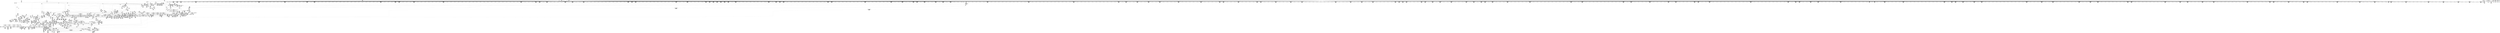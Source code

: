 digraph {
	CE0x579abd0 [shape=record,shape=Mrecord,label="{CE0x579abd0|0:_i32,_4:_i32,_8:_i16,_12:_i32,_16:_i32,_20:_i32,_24:_i32,_56:_i8*,_:_SCMRE_297,298_}"]
	CE0x5729240 [shape=record,shape=Mrecord,label="{CE0x5729240|_call_void_mcount()_#3|*SummSource*}"]
	CE0x56e4400 [shape=record,shape=Mrecord,label="{CE0x56e4400|__validate_creds:_cred|Function::__validate_creds&Arg::cred::|*SummSource*}"]
	CE0x56d26f0 [shape=record,shape=Mrecord,label="{CE0x56d26f0|selinux_file_lock:_land.lhs.true2|*SummSink*}"]
	CE0x57af960 [shape=record,shape=Mrecord,label="{CE0x57af960|0:_i32,_4:_i32,_8:_i16,_12:_i32,_16:_i32,_20:_i32,_24:_i32,_56:_i8*,_:_SCMRE_856,864_|*MultipleSource*|*LoadInst*|include/linux/fs.h,1916|security/selinux/hooks.c,1675|Function::inode_has_perm&Arg::inode::|security/selinux/hooks.c,1611}"]
	CE0x56ce300 [shape=record,shape=Mrecord,label="{CE0x56ce300|8:_i8,_32:_%struct.inode*,_%struct.selinux_audit_data*,_456:_i8*,_:_SCMRE_448,456_|*MultipleSource*|security/selinux/hooks.c,1674|security/selinux/hooks.c, 1676|Function::file_has_perm&Arg::file::|Function::selinux_file_lock&Arg::file::}"]
	CE0x5701860 [shape=record,shape=Mrecord,label="{CE0x5701860|GLOBAL:___llvm_gcov_ctr170|Global_var:__llvm_gcov_ctr170|*SummSink*}"]
	CE0x57b25a0 [shape=record,shape=Mrecord,label="{CE0x57b25a0|0:_i32,_4:_i32,_8:_i16,_12:_i32,_16:_i32,_20:_i32,_24:_i32,_56:_i8*,_:_SCMRE_888,889_}"]
	CE0x56dc8a0 [shape=record,shape=Mrecord,label="{CE0x56dc8a0|get_current:_entry}"]
	CE0x571f2d0 [shape=record,shape=Mrecord,label="{CE0x571f2d0|get_current:_tmp4|./arch/x86/include/asm/current.h,14|*SummSource*}"]
	CE0x57b9ea0 [shape=record,shape=Mrecord,label="{CE0x57b9ea0|inode_has_perm:_tobool|security/selinux/hooks.c,1611|*SummSink*}"]
	CE0x577ee10 [shape=record,shape=Mrecord,label="{CE0x577ee10|inode_has_perm:_tmp|*SummSource*}"]
	CE0x578b070 [shape=record,shape=Mrecord,label="{CE0x578b070|0:_i32,_4:_i32,_8:_i16,_12:_i32,_16:_i32,_20:_i32,_24:_i32,_56:_i8*,_:_SCMRE_148,149_}"]
	CE0x579e7e0 [shape=record,shape=Mrecord,label="{CE0x579e7e0|0:_i32,_4:_i32,_8:_i16,_12:_i32,_16:_i32,_20:_i32,_24:_i32,_56:_i8*,_:_SCMRE_424,432_|*MultipleSource*|*LoadInst*|include/linux/fs.h,1916|security/selinux/hooks.c,1675|Function::inode_has_perm&Arg::inode::|security/selinux/hooks.c,1611}"]
	CE0x5720e10 [shape=record,shape=Mrecord,label="{CE0x5720e10|8:_i8,_32:_%struct.inode*,_%struct.selinux_audit_data*,_456:_i8*,_:_SCMRE_145,146_}"]
	CE0x56c41b0 [shape=record,shape=Mrecord,label="{CE0x56c41b0|selinux_file_lock:_if.end}"]
	CE0x57102d0 [shape=record,shape=Mrecord,label="{CE0x57102d0|0:_i32,_4:_i32,_8:_i16,_12:_i32,_16:_i32,_20:_i32,_24:_i32,_56:_i8*,_:_SCMRE_251,252_}"]
	CE0x57af6a0 [shape=record,shape=Mrecord,label="{CE0x57af6a0|0:_i32,_4:_i32,_8:_i16,_12:_i32,_16:_i32,_20:_i32,_24:_i32,_56:_i8*,_:_SCMRE_848,856_|*MultipleSource*|*LoadInst*|include/linux/fs.h,1916|security/selinux/hooks.c,1675|Function::inode_has_perm&Arg::inode::|security/selinux/hooks.c,1611}"]
	CE0x56c9c90 [shape=record,shape=Mrecord,label="{CE0x56c9c90|GLOBAL:___llvm_gcov_ctr259|Global_var:__llvm_gcov_ctr259|*SummSink*}"]
	CE0x5785500 [shape=record,shape=Mrecord,label="{CE0x5785500|cred_sid:_tmp3}"]
	CE0x57013b0 [shape=record,shape=Mrecord,label="{CE0x57013b0|i64_0|*Constant*}"]
	CE0x57a7b30 [shape=record,shape=Mrecord,label="{CE0x57a7b30|0:_i32,_4:_i32,_8:_i16,_12:_i32,_16:_i32,_20:_i32,_24:_i32,_56:_i8*,_:_SCMRE_595,596_}"]
	CE0x57229d0 [shape=record,shape=Mrecord,label="{CE0x57229d0|i32_22|*Constant*}"]
	CE0x57b3830 [shape=record,shape=Mrecord,label="{CE0x57b3830|0:_i32,_4:_i32,_8:_i16,_12:_i32,_16:_i32,_20:_i32,_24:_i32,_56:_i8*,_:_SCMRE_899,900_}"]
	CE0x57aa200 [shape=record,shape=Mrecord,label="{CE0x57aa200|0:_i32,_4:_i32,_8:_i16,_12:_i32,_16:_i32,_20:_i32,_24:_i32,_56:_i8*,_:_SCMRE_618,619_}"]
	CE0x5707660 [shape=record,shape=Mrecord,label="{CE0x5707660|i64*_getelementptr_inbounds_(_2_x_i64_,_2_x_i64_*___llvm_gcov_ctr98,_i64_0,_i64_0)|*Constant*|*SummSink*}"]
	CE0x56cb830 [shape=record,shape=Mrecord,label="{CE0x56cb830|8:_i8,_32:_%struct.inode*,_%struct.selinux_audit_data*,_456:_i8*,_:_SCMRE_288,292_|*MultipleSource*|security/selinux/hooks.c,1674|security/selinux/hooks.c, 1676|Function::file_has_perm&Arg::file::|Function::selinux_file_lock&Arg::file::}"]
	CE0x57a5970 [shape=record,shape=Mrecord,label="{CE0x57a5970|0:_i32,_4:_i32,_8:_i16,_12:_i32,_16:_i32,_20:_i32,_24:_i32,_56:_i8*,_:_SCMRE_575,576_}"]
	CE0x57a12b0 [shape=record,shape=Mrecord,label="{CE0x57a12b0|0:_i32,_4:_i32,_8:_i16,_12:_i32,_16:_i32,_20:_i32,_24:_i32,_56:_i8*,_:_SCMRE_487,488_}"]
	CE0x56eba40 [shape=record,shape=Mrecord,label="{CE0x56eba40|8:_i8,_32:_%struct.inode*,_%struct.selinux_audit_data*,_456:_i8*,_:_SCMRE_13,14_}"]
	CE0x57b8bb0 [shape=record,shape=Mrecord,label="{CE0x57b8bb0|0:_i32,_4:_i32,_8:_i16,_12:_i32,_16:_i32,_20:_i32,_24:_i32,_56:_i8*,_:_SCMRE_980,981_}"]
	CE0x578bfa0 [shape=record,shape=Mrecord,label="{CE0x578bfa0|0:_i32,_4:_i32,_8:_i16,_12:_i32,_16:_i32,_20:_i32,_24:_i32,_56:_i8*,_:_SCMRE_157,158_}"]
	CE0x5700760 [shape=record,shape=Mrecord,label="{CE0x5700760|file_has_perm:_tmp6|security/selinux/hooks.c,1683|*SummSource*}"]
	CE0x570a0f0 [shape=record,shape=Mrecord,label="{CE0x570a0f0|8:_i8,_32:_%struct.inode*,_%struct.selinux_audit_data*,_456:_i8*,_:_SCMRE_216,224_|*MultipleSource*|security/selinux/hooks.c,1674|security/selinux/hooks.c, 1676|Function::file_has_perm&Arg::file::|Function::selinux_file_lock&Arg::file::}"]
	CE0x56c3b10 [shape=record,shape=Mrecord,label="{CE0x56c3b10|selinux_file_lock:_do.body|*SummSink*}"]
	CE0x57bc500 [shape=record,shape=Mrecord,label="{CE0x57bc500|inode_has_perm:_tmp13|security/selinux/hooks.c,1614}"]
	CE0x5703180 [shape=record,shape=Mrecord,label="{CE0x5703180|file_has_perm:_tmp5|security/selinux/hooks.c,1681}"]
	CE0x570e5e0 [shape=record,shape=Mrecord,label="{CE0x570e5e0|GLOBAL:___validate_creds|*Constant*}"]
	CE0x5723810 [shape=record,shape=Mrecord,label="{CE0x5723810|_call_void_mcount()_#3|*SummSource*}"]
	CE0x5788ae0 [shape=record,shape=Mrecord,label="{CE0x5788ae0|0:_i32,_4:_i32,_8:_i16,_12:_i32,_16:_i32,_20:_i32,_24:_i32,_56:_i8*,_:_SCMRE_80,88_|*MultipleSource*|*LoadInst*|include/linux/fs.h,1916|security/selinux/hooks.c,1675|Function::inode_has_perm&Arg::inode::|security/selinux/hooks.c,1611}"]
	CE0x57c9260 [shape=record,shape=Mrecord,label="{CE0x57c9260|GLOBAL:_llvm.expect.i64|*Constant*|*SummSource*}"]
	CE0x570cf20 [shape=record,shape=Mrecord,label="{CE0x570cf20|cred_sid:_tmp6|security/selinux/hooks.c,197|*SummSink*}"]
	CE0x574dbe0 [shape=record,shape=Mrecord,label="{CE0x574dbe0|file_has_perm:_tmp17|security/selinux/hooks.c,1689|*SummSink*}"]
	CE0x577d5b0 [shape=record,shape=Mrecord,label="{CE0x577d5b0|__validate_creds:_tmp1|*SummSink*}"]
	CE0x57aaf10 [shape=record,shape=Mrecord,label="{CE0x57aaf10|0:_i32,_4:_i32,_8:_i16,_12:_i32,_16:_i32,_20:_i32,_24:_i32,_56:_i8*,_:_SCMRE_640,648_|*MultipleSource*|*LoadInst*|include/linux/fs.h,1916|security/selinux/hooks.c,1675|Function::inode_has_perm&Arg::inode::|security/selinux/hooks.c,1611}"]
	CE0x5792a30 [shape=record,shape=Mrecord,label="{CE0x5792a30|0:_i32,_4:_i32,_8:_i16,_12:_i32,_16:_i32,_20:_i32,_24:_i32,_56:_i8*,_:_SCMRE_241,242_}"]
	CE0x57911a0 [shape=record,shape=Mrecord,label="{CE0x57911a0|0:_i32,_4:_i32,_8:_i16,_12:_i32,_16:_i32,_20:_i32,_24:_i32,_56:_i8*,_:_SCMRE_201,202_}"]
	CE0x56fec50 [shape=record,shape=Mrecord,label="{CE0x56fec50|_ret_%struct.inode*_%tmp4,_!dbg_!27713|include/linux/fs.h,1916}"]
	CE0x57afe70 [shape=record,shape=Mrecord,label="{CE0x57afe70|0:_i32,_4:_i32,_8:_i16,_12:_i32,_16:_i32,_20:_i32,_24:_i32,_56:_i8*,_:_SCMRE_866,867_}"]
	CE0x56d7a40 [shape=record,shape=Mrecord,label="{CE0x56d7a40|selinux_file_lock:_tmp11|security/selinux/hooks.c,3337|*SummSink*}"]
	CE0x56b6ef0 [shape=record,shape=Mrecord,label="{CE0x56b6ef0|cred_sid:_tmp4|*LoadInst*|security/selinux/hooks.c,196|*SummSource*}"]
	CE0x5778680 [shape=record,shape=Mrecord,label="{CE0x5778680|inode_has_perm:_tmp1}"]
	CE0x57a77d0 [shape=record,shape=Mrecord,label="{CE0x57a77d0|0:_i32,_4:_i32,_8:_i16,_12:_i32,_16:_i32,_20:_i32,_24:_i32,_56:_i8*,_:_SCMRE_593,594_}"]
	CE0x56bc730 [shape=record,shape=Mrecord,label="{CE0x56bc730|file_has_perm:_cred|Function::file_has_perm&Arg::cred::|*SummSource*}"]
	CE0x5732280 [shape=record,shape=Mrecord,label="{CE0x5732280|_call_void_mcount()_#3}"]
	CE0x572d840 [shape=record,shape=Mrecord,label="{CE0x572d840|file_has_perm:_tmp27|security/selinux/hooks.c,1694|*SummSink*}"]
	CE0x57cb490 [shape=record,shape=Mrecord,label="{CE0x57cb490|inode_has_perm:_tmp9|security/selinux/hooks.c,1611|*SummSink*}"]
	CE0x5761670 [shape=record,shape=Mrecord,label="{CE0x5761670|file_has_perm:_call9|security/selinux/hooks.c,1695|*SummSource*}"]
	CE0x56e9970 [shape=record,shape=Mrecord,label="{CE0x56e9970|_call_void_mcount()_#3}"]
	CE0x570e650 [shape=record,shape=Mrecord,label="{CE0x570e650|_call_void___validate_creds(%struct.cred*_%cred,_i8*_getelementptr_inbounds_(_25_x_i8_,_25_x_i8_*_.str3,_i32_0,_i32_0),_i32_1609)_#10,_!dbg_!27719|security/selinux/hooks.c,1609}"]
	CE0x57317a0 [shape=record,shape=Mrecord,label="{CE0x57317a0|i64*_getelementptr_inbounds_(_2_x_i64_,_2_x_i64_*___llvm_gcov_ctr162,_i64_0,_i64_1)|*Constant*}"]
	CE0x5748de0 [shape=record,shape=Mrecord,label="{CE0x5748de0|avc_has_perm:_auditdata|Function::avc_has_perm&Arg::auditdata::|*SummSink*}"]
	CE0x5722fa0 [shape=record,shape=Mrecord,label="{CE0x5722fa0|cred_sid:_security|security/selinux/hooks.c,196|*SummSink*}"]
	CE0x57d3be0 [shape=record,shape=Mrecord,label="{CE0x57d3be0|i64*_getelementptr_inbounds_(_8_x_i64_,_8_x_i64_*___llvm_gcov_ctr154,_i64_0,_i64_7)|*Constant*|*SummSink*}"]
	CE0x5789e20 [shape=record,shape=Mrecord,label="{CE0x5789e20|0:_i32,_4:_i32,_8:_i16,_12:_i32,_16:_i32,_20:_i32,_24:_i32,_56:_i8*,_:_SCMRE_137,138_}"]
	CE0x570a640 [shape=record,shape=Mrecord,label="{CE0x570a640|_ret_void,_!dbg_!27722|include/linux/cred.h,175}"]
	CE0x574a690 [shape=record,shape=Mrecord,label="{CE0x574a690|file_has_perm:_tmp14|security/selinux/hooks.c,1688}"]
	CE0x579a870 [shape=record,shape=Mrecord,label="{CE0x579a870|0:_i32,_4:_i32,_8:_i16,_12:_i32,_16:_i32,_20:_i32,_24:_i32,_56:_i8*,_:_SCMRE_295,296_}"]
	CE0x57496a0 [shape=record,shape=Mrecord,label="{CE0x57496a0|file_has_perm:_tobool|security/selinux/hooks.c,1688|*SummSource*}"]
	CE0x57da2e0 [shape=record,shape=Mrecord,label="{CE0x57da2e0|__validate_creds:_tmp8|include/linux/cred.h,175|*SummSource*}"]
	CE0x56d64d0 [shape=record,shape=Mrecord,label="{CE0x56d64d0|i64_5|*Constant*}"]
	CE0x57d2000 [shape=record,shape=Mrecord,label="{CE0x57d2000|inode_has_perm:_sclass|security/selinux/hooks.c,1617|*SummSource*}"]
	CE0x5733000 [shape=record,shape=Mrecord,label="{CE0x5733000|8:_i8,_32:_%struct.inode*,_%struct.selinux_audit_data*,_456:_i8*,_:_SCMRE_171,172_}"]
	CE0x56c9870 [shape=record,shape=Mrecord,label="{CE0x56c9870|_call_void_mcount()_#3}"]
	CE0x56dd810 [shape=record,shape=Mrecord,label="{CE0x56dd810|i64_2|*Constant*|*SummSource*}"]
	CE0x57118a0 [shape=record,shape=Mrecord,label="{CE0x57118a0|cred_sid:_cred|Function::cred_sid&Arg::cred::}"]
	CE0x579ad80 [shape=record,shape=Mrecord,label="{CE0x579ad80|0:_i32,_4:_i32,_8:_i16,_12:_i32,_16:_i32,_20:_i32,_24:_i32,_56:_i8*,_:_SCMRE_298,299_}"]
	CE0x577ec20 [shape=record,shape=Mrecord,label="{CE0x577ec20|COLLAPSED:_GCMRE___llvm_gcov_ctr155_internal_global_5_x_i64_zeroinitializer:_elem_0:default:}"]
	CE0x5780910 [shape=record,shape=Mrecord,label="{CE0x5780910|inode_has_perm:_do.end|*SummSink*}"]
	CE0x5715650 [shape=record,shape=Mrecord,label="{CE0x5715650|file_has_perm:_tmp4|security/selinux/hooks.c,1681}"]
	CE0x57d0e50 [shape=record,shape=Mrecord,label="{CE0x57d0e50|__validate_creds:_if.then|*SummSource*}"]
	CE0x56ccf60 [shape=record,shape=Mrecord,label="{CE0x56ccf60|8:_i8,_32:_%struct.inode*,_%struct.selinux_audit_data*,_456:_i8*,_:_SCMRE_404,408_|*MultipleSource*|security/selinux/hooks.c,1674|security/selinux/hooks.c, 1676|Function::file_has_perm&Arg::file::|Function::selinux_file_lock&Arg::file::}"]
	CE0x5761160 [shape=record,shape=Mrecord,label="{CE0x5761160|file_has_perm:_tmp25|security/selinux/hooks.c,1695|*SummSource*}"]
	CE0x5701a50 [shape=record,shape=Mrecord,label="{CE0x5701a50|file_has_perm:_tmp8|security/selinux/hooks.c,1683|*SummSource*}"]
	CE0x56e34c0 [shape=record,shape=Mrecord,label="{CE0x56e34c0|cred_sid:_tmp|*SummSource*}"]
	CE0x5731c40 [shape=record,shape=Mrecord,label="{CE0x5731c40|i32_0|*Constant*}"]
	CE0x57091d0 [shape=record,shape=Mrecord,label="{CE0x57091d0|8:_i8,_32:_%struct.inode*,_%struct.selinux_audit_data*,_456:_i8*,_:_SCMRE_205,206_}"]
	CE0x57209f0 [shape=record,shape=Mrecord,label="{CE0x57209f0|8:_i8,_32:_%struct.inode*,_%struct.selinux_audit_data*,_456:_i8*,_:_SCMRE_128,132_|*MultipleSource*|security/selinux/hooks.c,1674|security/selinux/hooks.c, 1676|Function::file_has_perm&Arg::file::|Function::selinux_file_lock&Arg::file::}"]
	CE0x5797420 [shape=record,shape=Mrecord,label="{CE0x5797420|0:_i32,_4:_i32,_8:_i16,_12:_i32,_16:_i32,_20:_i32,_24:_i32,_56:_i8*,_:_SCMRE_264,265_}"]
	CE0x574e890 [shape=record,shape=Mrecord,label="{CE0x574e890|i64_7|*Constant*|*SummSource*}"]
	CE0x57b91e0 [shape=record,shape=Mrecord,label="{CE0x57b91e0|inode_has_perm:_tmp6|*LoadInst*|security/selinux/hooks.c,1611|*SummSource*}"]
	CE0x571fee0 [shape=record,shape=Mrecord,label="{CE0x571fee0|file_inode:_tmp|*SummSource*}"]
	CE0x57098b0 [shape=record,shape=Mrecord,label="{CE0x57098b0|8:_i8,_32:_%struct.inode*,_%struct.selinux_audit_data*,_456:_i8*,_:_SCMRE_210,211_}"]
	CE0x56d85f0 [shape=record,shape=Mrecord,label="{CE0x56d85f0|selinux_file_lock:_tmp1}"]
	CE0x57ad460 [shape=record,shape=Mrecord,label="{CE0x57ad460|0:_i32,_4:_i32,_8:_i16,_12:_i32,_16:_i32,_20:_i32,_24:_i32,_56:_i8*,_:_SCMRE_744,752_|*MultipleSource*|*LoadInst*|include/linux/fs.h,1916|security/selinux/hooks.c,1675|Function::inode_has_perm&Arg::inode::|security/selinux/hooks.c,1611}"]
	CE0x571cb20 [shape=record,shape=Mrecord,label="{CE0x571cb20|8:_i8,_32:_%struct.inode*,_%struct.selinux_audit_data*,_456:_i8*,_:_SCMRE_86,87_}"]
	CE0x56c96c0 [shape=record,shape=Mrecord,label="{CE0x56c96c0|selinux_file_lock:_tmp3|*SummSink*}"]
	CE0x57224b0 [shape=record,shape=Mrecord,label="{CE0x57224b0|cred_sid:_tmp2|*SummSink*}"]
	CE0x56c4110 [shape=record,shape=Mrecord,label="{CE0x56c4110|get_current:_tmp|*SummSink*}"]
	CE0x5781410 [shape=record,shape=Mrecord,label="{CE0x5781410|cred_sid:_tmp5|security/selinux/hooks.c,196}"]
	CE0x5700ed0 [shape=record,shape=Mrecord,label="{CE0x5700ed0|file_has_perm:_tmp7|security/selinux/hooks.c,1683}"]
	CE0x57c23e0 [shape=record,shape=Mrecord,label="{CE0x57c23e0|__validate_creds:_tmp2|include/linux/cred.h,173}"]
	CE0x56c1f70 [shape=record,shape=Mrecord,label="{CE0x56c1f70|selinux_file_lock:_land.lhs.true2}"]
	CE0x56da940 [shape=record,shape=Mrecord,label="{CE0x56da940|i8_1|*Constant*|*SummSource*}"]
	CE0x57025c0 [shape=record,shape=Mrecord,label="{CE0x57025c0|file_has_perm:_tmp10|security/selinux/hooks.c,1683|*SummSink*}"]
	CE0x574f550 [shape=record,shape=Mrecord,label="{CE0x574f550|file_has_perm:_tmp21|security/selinux/hooks.c,1694|*SummSink*}"]
	CE0x571d1b0 [shape=record,shape=Mrecord,label="{CE0x571d1b0|i1_true|*Constant*}"]
	CE0x56ffed0 [shape=record,shape=Mrecord,label="{CE0x56ffed0|0:_i32,_:_CRE_0,4_|*MultipleSource*|security/selinux/hooks.c,1683|*LoadInst*|security/selinux/hooks.c,1674|security/selinux/hooks.c,1674}"]
	CE0x5722110 [shape=record,shape=Mrecord,label="{CE0x5722110|i64*_getelementptr_inbounds_(_2_x_i64_,_2_x_i64_*___llvm_gcov_ctr131,_i64_0,_i64_1)|*Constant*}"]
	CE0x578b3d0 [shape=record,shape=Mrecord,label="{CE0x578b3d0|0:_i32,_4:_i32,_8:_i16,_12:_i32,_16:_i32,_20:_i32,_24:_i32,_56:_i8*,_:_SCMRE_150,151_}"]
	CE0x57ccb20 [shape=record,shape=Mrecord,label="{CE0x57ccb20|inode_has_perm:_tmp12|security/selinux/hooks.c,1612|*SummSource*}"]
	CE0x57a39f0 [shape=record,shape=Mrecord,label="{CE0x57a39f0|0:_i32,_4:_i32,_8:_i16,_12:_i32,_16:_i32,_20:_i32,_24:_i32,_56:_i8*,_:_SCMRE_556,557_}"]
	CE0x56b8c80 [shape=record,shape=Mrecord,label="{CE0x56b8c80|selinux_file_lock:_tmp13|security/selinux/hooks.c,3337}"]
	CE0x56c0590 [shape=record,shape=Mrecord,label="{CE0x56c0590|8:_i8,_32:_%struct.inode*,_%struct.selinux_audit_data*,_456:_i8*,_:_SCMRE_160,161_}"]
	CE0x577eda0 [shape=record,shape=Mrecord,label="{CE0x577eda0|COLLAPSED:_GCMRE___llvm_gcov_ctr154_internal_global_8_x_i64_zeroinitializer:_elem_0:default:}"]
	CE0x5702120 [shape=record,shape=Mrecord,label="{CE0x5702120|file_has_perm:_tmp9|security/selinux/hooks.c,1683|*SummSink*}"]
	CE0x5783a40 [shape=record,shape=Mrecord,label="{CE0x5783a40|i32_1609|*Constant*|*SummSource*}"]
	CE0x57783c0 [shape=record,shape=Mrecord,label="{CE0x57783c0|__validate_creds:_expval|include/linux/cred.h,173|*SummSource*}"]
	CE0x574f910 [shape=record,shape=Mrecord,label="{CE0x574f910|file_has_perm:_tmp22|security/selinux/hooks.c,1694|*SummSource*}"]
	CE0x5734080 [shape=record,shape=Mrecord,label="{CE0x5734080|8:_i8,_32:_%struct.inode*,_%struct.selinux_audit_data*,_456:_i8*,_:_SCMRE_183,184_}"]
	CE0x56b74f0 [shape=record,shape=Mrecord,label="{CE0x56b74f0|cred_sid:_tmp5|security/selinux/hooks.c,196|*SummSource*}"]
	CE0x5704200 [shape=record,shape=Mrecord,label="{CE0x5704200|avc_has_perm:_tsid|Function::avc_has_perm&Arg::tsid::}"]
	CE0x56fe020 [shape=record,shape=Mrecord,label="{CE0x56fe020|file_has_perm:_call|security/selinux/hooks.c,1675}"]
	CE0x5748b10 [shape=record,shape=Mrecord,label="{CE0x5748b10|avc_has_perm:_auditdata|Function::avc_has_perm&Arg::auditdata::}"]
	CE0x56d1070 [shape=record,shape=Mrecord,label="{CE0x56d1070|i64*_getelementptr_inbounds_(_11_x_i64_,_11_x_i64_*___llvm_gcov_ctr259,_i64_0,_i64_6)|*Constant*|*SummSink*}"]
	CE0x57016a0 [shape=record,shape=Mrecord,label="{CE0x57016a0|GLOBAL:___llvm_gcov_ctr170|Global_var:__llvm_gcov_ctr170|*SummSource*}"]
	CE0x56e5fa0 [shape=record,shape=Mrecord,label="{CE0x56e5fa0|cred_sid:_tmp|*SummSink*}"]
	CE0x56c58e0 [shape=record,shape=Mrecord,label="{CE0x56c58e0|8:_i8,_32:_%struct.inode*,_%struct.selinux_audit_data*,_456:_i8*,_:_SCMRE_120,121_}"]
	CE0x56c3a70 [shape=record,shape=Mrecord,label="{CE0x56c3a70|selinux_file_lock:_do.body|*SummSource*}"]
	CE0x57120a0 [shape=record,shape=Mrecord,label="{CE0x57120a0|file_has_perm:_tmp29|security/selinux/hooks.c,1698|*SummSource*}"]
	CE0x57d2d50 [shape=record,shape=Mrecord,label="{CE0x57d2d50|avc_has_perm:_entry}"]
	CE0x57aaa70 [shape=record,shape=Mrecord,label="{CE0x57aaa70|0:_i32,_4:_i32,_8:_i16,_12:_i32,_16:_i32,_20:_i32,_24:_i32,_56:_i8*,_:_SCMRE_623,624_}"]
	CE0x579d1e0 [shape=record,shape=Mrecord,label="{CE0x579d1e0|0:_i32,_4:_i32,_8:_i16,_12:_i32,_16:_i32,_20:_i32,_24:_i32,_56:_i8*,_:_SCMRE_352,360_|*MultipleSource*|*LoadInst*|include/linux/fs.h,1916|security/selinux/hooks.c,1675|Function::inode_has_perm&Arg::inode::|security/selinux/hooks.c,1611}"]
	CE0x56bede0 [shape=record,shape=Mrecord,label="{CE0x56bede0|i32_1|*Constant*}"]
	CE0x5782680 [shape=record,shape=Mrecord,label="{CE0x5782680|inode_has_perm:_if.then|*SummSink*}"]
	CE0x56c6bc0 [shape=record,shape=Mrecord,label="{CE0x56c6bc0|selinux_file_lock:_tmp12|security/selinux/hooks.c,3337|*SummSink*}"]
	CE0x5722a70 [shape=record,shape=Mrecord,label="{CE0x5722a70|i32_22|*Constant*|*SummSource*}"]
	CE0x5704dd0 [shape=record,shape=Mrecord,label="{CE0x5704dd0|avc_has_perm:_requested|Function::avc_has_perm&Arg::requested::}"]
	CE0x57bcdb0 [shape=record,shape=Mrecord,label="{CE0x57bcdb0|inode_has_perm:_tmp14|security/selinux/hooks.c,1614|*SummSource*}"]
	CE0x57a3e70 [shape=record,shape=Mrecord,label="{CE0x57a3e70|0:_i32,_4:_i32,_8:_i16,_12:_i32,_16:_i32,_20:_i32,_24:_i32,_56:_i8*,_:_SCMRE_559,560_}"]
	CE0x5703500 [shape=record,shape=Mrecord,label="{CE0x5703500|0:_i32,_4:_i32,_8:_i16,_12:_i32,_16:_i32,_20:_i32,_24:_i32,_56:_i8*,_:_SCMRE_8,12_|*MultipleSource*|*LoadInst*|include/linux/fs.h,1916|security/selinux/hooks.c,1675|Function::inode_has_perm&Arg::inode::|security/selinux/hooks.c,1611}"]
	CE0x57a7980 [shape=record,shape=Mrecord,label="{CE0x57a7980|0:_i32,_4:_i32,_8:_i16,_12:_i32,_16:_i32,_20:_i32,_24:_i32,_56:_i8*,_:_SCMRE_594,595_}"]
	CE0x5790270 [shape=record,shape=Mrecord,label="{CE0x5790270|0:_i32,_4:_i32,_8:_i16,_12:_i32,_16:_i32,_20:_i32,_24:_i32,_56:_i8*,_:_SCMRE_192,193_}"]
	CE0x577ebb0 [shape=record,shape=Mrecord,label="{CE0x577ebb0|__validate_creds:_tmp}"]
	CE0x57d32c0 [shape=record,shape=Mrecord,label="{CE0x57d32c0|avc_has_perm:_tclass|Function::avc_has_perm&Arg::tclass::}"]
	CE0x579bb00 [shape=record,shape=Mrecord,label="{CE0x579bb00|0:_i32,_4:_i32,_8:_i16,_12:_i32,_16:_i32,_20:_i32,_24:_i32,_56:_i8*,_:_SCMRE_306,307_}"]
	CE0x57a2c20 [shape=record,shape=Mrecord,label="{CE0x57a2c20|0:_i32,_4:_i32,_8:_i16,_12:_i32,_16:_i32,_20:_i32,_24:_i32,_56:_i8*,_:_SCMRE_540,544_|*MultipleSource*|*LoadInst*|include/linux/fs.h,1916|security/selinux/hooks.c,1675|Function::inode_has_perm&Arg::inode::|security/selinux/hooks.c,1611}"]
	CE0x57030c0 [shape=record,shape=Mrecord,label="{CE0x57030c0|avc_has_perm:_entry}"]
	CE0x577b080 [shape=record,shape=Mrecord,label="{CE0x577b080|_ret_i32_%tmp6,_!dbg_!27716|security/selinux/hooks.c,197}"]
	CE0x57da270 [shape=record,shape=Mrecord,label="{CE0x57da270|__validate_creds:_tmp8|include/linux/cred.h,175}"]
	CE0x56d74e0 [shape=record,shape=Mrecord,label="{CE0x56d74e0|selinux_file_lock:_tmp8|security/selinux/hooks.c,3337|*SummSink*}"]
	CE0x5705af0 [shape=record,shape=Mrecord,label="{CE0x5705af0|8:_i8,_32:_%struct.inode*,_%struct.selinux_audit_data*,_456:_i8*,_:_SCMRE_488,496_|*MultipleSource*|security/selinux/hooks.c,1674|security/selinux/hooks.c, 1676|Function::file_has_perm&Arg::file::|Function::selinux_file_lock&Arg::file::}"]
	CE0x57d4e60 [shape=record,shape=Mrecord,label="{CE0x57d4e60|i64*_getelementptr_inbounds_(_5_x_i64_,_5_x_i64_*___llvm_gcov_ctr155,_i64_0,_i64_3)|*Constant*|*SummSink*}"]
	CE0x570ca40 [shape=record,shape=Mrecord,label="{CE0x570ca40|cred_sid:_tmp6|security/selinux/hooks.c,197|*SummSource*}"]
	CE0x57a4bf0 [shape=record,shape=Mrecord,label="{CE0x57a4bf0|0:_i32,_4:_i32,_8:_i16,_12:_i32,_16:_i32,_20:_i32,_24:_i32,_56:_i8*,_:_SCMRE_567,568_}"]
	CE0x57b9030 [shape=record,shape=Mrecord,label="{CE0x57b9030|0:_i32,_4:_i32,_8:_i16,_12:_i32,_16:_i32,_20:_i32,_24:_i32,_56:_i8*,_:_SCMRE_983,984_}"]
	CE0x57bcc40 [shape=record,shape=Mrecord,label="{CE0x57bcc40|inode_has_perm:_tmp14|security/selinux/hooks.c,1614}"]
	CE0x6967240 [shape=record,shape=Mrecord,label="{CE0x6967240|selinux_file_lock:_tmp1|*SummSink*}"]
	CE0x572c3e0 [shape=record,shape=Mrecord,label="{CE0x572c3e0|_ret_i32_%retval.0,_!dbg_!27739|security/selinux/hooks.c,1618|*SummSink*}"]
	CE0x56c22a0 [shape=record,shape=Mrecord,label="{CE0x56c22a0|selinux_file_lock:_tmp2|*SummSource*}"]
	CE0x579d4a0 [shape=record,shape=Mrecord,label="{CE0x579d4a0|0:_i32,_4:_i32,_8:_i16,_12:_i32,_16:_i32,_20:_i32,_24:_i32,_56:_i8*,_:_SCMRE_360,376_|*MultipleSource*|*LoadInst*|include/linux/fs.h,1916|security/selinux/hooks.c,1675|Function::inode_has_perm&Arg::inode::|security/selinux/hooks.c,1611}"]
	CE0x5706e30 [shape=record,shape=Mrecord,label="{CE0x5706e30|i64*_getelementptr_inbounds_(_12_x_i64_,_12_x_i64_*___llvm_gcov_ctr170,_i64_0,_i64_0)|*Constant*|*SummSink*}"]
	CE0x56de7d0 [shape=record,shape=Mrecord,label="{CE0x56de7d0|i32_(i32,_i32,_i16,_i32,_%struct.common_audit_data*)*_bitcast_(i32_(i32,_i32,_i16,_i32,_%struct.common_audit_data.495*)*_avc_has_perm_to_i32_(i32,_i32,_i16,_i32,_%struct.common_audit_data*)*)|*Constant*|*SummSource*}"]
	CE0x57722f0 [shape=record,shape=Mrecord,label="{CE0x57722f0|cred_sid:_bb|*SummSink*}"]
	CE0x57a38d0 [shape=record,shape=Mrecord,label="{CE0x57a38d0|0:_i32,_4:_i32,_8:_i16,_12:_i32,_16:_i32,_20:_i32,_24:_i32,_56:_i8*,_:_SCMRE_555,556_}"]
	CE0x574b960 [shape=record,shape=Mrecord,label="{CE0x574b960|file_has_perm:_tmp18|security/selinux/hooks.c,1690|*SummSink*}"]
	CE0x56b9680 [shape=record,shape=Mrecord,label="{CE0x56b9680|i64_16|*Constant*|*SummSink*}"]
	CE0x57a1460 [shape=record,shape=Mrecord,label="{CE0x57a1460|0:_i32,_4:_i32,_8:_i16,_12:_i32,_16:_i32,_20:_i32,_24:_i32,_56:_i8*,_:_SCMRE_552,553_}"]
	CE0x5708990 [shape=record,shape=Mrecord,label="{CE0x5708990|8:_i8,_32:_%struct.inode*,_%struct.selinux_audit_data*,_456:_i8*,_:_SCMRE_199,200_}"]
	CE0x574ab30 [shape=record,shape=Mrecord,label="{CE0x574ab30|file_has_perm:_tmp15|security/selinux/hooks.c,1688}"]
	CE0x57082b0 [shape=record,shape=Mrecord,label="{CE0x57082b0|8:_i8,_32:_%struct.inode*,_%struct.selinux_audit_data*,_456:_i8*,_:_SCMRE_194,195_}"]
	CE0x5761540 [shape=record,shape=Mrecord,label="{CE0x5761540|file_has_perm:_call9|security/selinux/hooks.c,1695}"]
	CE0x56ffe60 [shape=record,shape=Mrecord,label="{CE0x56ffe60|file_has_perm:_sid3|security/selinux/hooks.c,1684|*SummSink*}"]
	CE0x57a0bf0 [shape=record,shape=Mrecord,label="{CE0x57a0bf0|0:_i32,_4:_i32,_8:_i16,_12:_i32,_16:_i32,_20:_i32,_24:_i32,_56:_i8*,_:_SCMRE_483,484_}"]
	CE0x57c8a50 [shape=record,shape=Mrecord,label="{CE0x57c8a50|GLOBAL:_llvm.expect.i64|*Constant*}"]
	CE0x57110a0 [shape=record,shape=Mrecord,label="{CE0x57110a0|file_has_perm:_tmp2|*LoadInst*|security/selinux/hooks.c,1674|*SummSink*}"]
	CE0x56cd180 [shape=record,shape=Mrecord,label="{CE0x56cd180|8:_i8,_32:_%struct.inode*,_%struct.selinux_audit_data*,_456:_i8*,_:_SCMRE_408,416_|*MultipleSource*|security/selinux/hooks.c,1674|security/selinux/hooks.c, 1676|Function::file_has_perm&Arg::file::|Function::selinux_file_lock&Arg::file::}"]
	CE0x57a9480 [shape=record,shape=Mrecord,label="{CE0x57a9480|0:_i32,_4:_i32,_8:_i16,_12:_i32,_16:_i32,_20:_i32,_24:_i32,_56:_i8*,_:_SCMRE_610,611_}"]
	CE0x5706dc0 [shape=record,shape=Mrecord,label="{CE0x5706dc0|file_has_perm:_if.end|*SummSink*}"]
	CE0x5778200 [shape=record,shape=Mrecord,label="{CE0x5778200|__validate_creds:_expval|include/linux/cred.h,173|*SummSink*}"]
	CE0x572dbe0 [shape=record,shape=Mrecord,label="{CE0x572dbe0|file_has_perm:_rc.1}"]
	CE0x571c9c0 [shape=record,shape=Mrecord,label="{CE0x571c9c0|8:_i8,_32:_%struct.inode*,_%struct.selinux_audit_data*,_456:_i8*,_:_SCMRE_85,86_}"]
	CE0x56ff070 [shape=record,shape=Mrecord,label="{CE0x56ff070|_ret_%struct.inode*_%tmp4,_!dbg_!27713|include/linux/fs.h,1916|*SummSink*}"]
	CE0x57b0aa0 [shape=record,shape=Mrecord,label="{CE0x57b0aa0|0:_i32,_4:_i32,_8:_i16,_12:_i32,_16:_i32,_20:_i32,_24:_i32,_56:_i8*,_:_SCMRE_872,873_}"]
	CE0x578f340 [shape=record,shape=Mrecord,label="{CE0x578f340|0:_i32,_4:_i32,_8:_i16,_12:_i32,_16:_i32,_20:_i32,_24:_i32,_56:_i8*,_:_SCMRE_183,184_}"]
	CE0x571cc80 [shape=record,shape=Mrecord,label="{CE0x571cc80|8:_i8,_32:_%struct.inode*,_%struct.selinux_audit_data*,_456:_i8*,_:_SCMRE_87,88_}"]
	CE0x57b19d0 [shape=record,shape=Mrecord,label="{CE0x57b19d0|0:_i32,_4:_i32,_8:_i16,_12:_i32,_16:_i32,_20:_i32,_24:_i32,_56:_i8*,_:_SCMRE_881,882_}"]
	CE0x579b440 [shape=record,shape=Mrecord,label="{CE0x579b440|0:_i32,_4:_i32,_8:_i16,_12:_i32,_16:_i32,_20:_i32,_24:_i32,_56:_i8*,_:_SCMRE_302,303_}"]
	CE0x56ebe60 [shape=record,shape=Mrecord,label="{CE0x56ebe60|8:_i8,_32:_%struct.inode*,_%struct.selinux_audit_data*,_456:_i8*,_:_SCMRE_24,32_|*MultipleSource*|security/selinux/hooks.c,1674|security/selinux/hooks.c, 1676|Function::file_has_perm&Arg::file::|Function::selinux_file_lock&Arg::file::}"]
	CE0x57a1e60 [shape=record,shape=Mrecord,label="{CE0x57a1e60|0:_i32,_4:_i32,_8:_i16,_12:_i32,_16:_i32,_20:_i32,_24:_i32,_56:_i8*,_:_SCMRE_508,512_|*MultipleSource*|*LoadInst*|include/linux/fs.h,1916|security/selinux/hooks.c,1675|Function::inode_has_perm&Arg::inode::|security/selinux/hooks.c,1611}"]
	CE0x57241f0 [shape=record,shape=Mrecord,label="{CE0x57241f0|i64*_getelementptr_inbounds_(_8_x_i64_,_8_x_i64_*___llvm_gcov_ctr154,_i64_0,_i64_2)|*Constant*}"]
	CE0x57a6db0 [shape=record,shape=Mrecord,label="{CE0x57a6db0|0:_i32,_4:_i32,_8:_i16,_12:_i32,_16:_i32,_20:_i32,_24:_i32,_56:_i8*,_:_SCMRE_587,588_}"]
	CE0x57310e0 [shape=record,shape=Mrecord,label="{CE0x57310e0|file_inode:_tmp1}"]
	CE0x57b8e80 [shape=record,shape=Mrecord,label="{CE0x57b8e80|0:_i32,_4:_i32,_8:_i16,_12:_i32,_16:_i32,_20:_i32,_24:_i32,_56:_i8*,_:_SCMRE_982,983_}"]
	CE0x570f130 [shape=record,shape=Mrecord,label="{CE0x570f130|0:_i32,_4:_i32,_8:_i16,_12:_i32,_16:_i32,_20:_i32,_24:_i32,_56:_i8*,_:_SCMRE_242,243_}"]
	CE0x56c6a50 [shape=record,shape=Mrecord,label="{CE0x56c6a50|selinux_file_lock:_tmp12|security/selinux/hooks.c,3337|*SummSource*}"]
	CE0x5706ea0 [shape=record,shape=Mrecord,label="{CE0x5706ea0|file_has_perm:_if.then}"]
	CE0x57a4da0 [shape=record,shape=Mrecord,label="{CE0x57a4da0|0:_i32,_4:_i32,_8:_i16,_12:_i32,_16:_i32,_20:_i32,_24:_i32,_56:_i8*,_:_SCMRE_568,569_}"]
	CE0x577db30 [shape=record,shape=Mrecord,label="{CE0x577db30|_ret_void,_!dbg_!27722|include/linux/cred.h,175|*SummSource*}"]
	CE0x57bd2c0 [shape=record,shape=Mrecord,label="{CE0x57bd2c0|inode_has_perm:_call|security/selinux/hooks.c,1614|*SummSource*}"]
	CE0x5716800 [shape=record,shape=Mrecord,label="{CE0x5716800|file_has_perm:_tmp5|security/selinux/hooks.c,1681}"]
	CE0x578d9f0 [shape=record,shape=Mrecord,label="{CE0x578d9f0|0:_i32,_4:_i32,_8:_i16,_12:_i32,_16:_i32,_20:_i32,_24:_i32,_56:_i8*,_:_SCMRE_168,169_}"]
	CE0x56cde00 [shape=record,shape=Mrecord,label="{CE0x56cde00|8:_i8,_32:_%struct.inode*,_%struct.selinux_audit_data*,_456:_i8*,_:_SCMRE_436,440_|*MultipleSource*|security/selinux/hooks.c,1674|security/selinux/hooks.c, 1676|Function::file_has_perm&Arg::file::|Function::selinux_file_lock&Arg::file::}"]
	CE0x577fec0 [shape=record,shape=Mrecord,label="{CE0x577fec0|GLOBAL:___validate_creds|*Constant*|*SummSink*}"]
	CE0x57ad9e0 [shape=record,shape=Mrecord,label="{CE0x57ad9e0|0:_i32,_4:_i32,_8:_i16,_12:_i32,_16:_i32,_20:_i32,_24:_i32,_56:_i8*,_:_SCMRE_760,768_|*MultipleSource*|*LoadInst*|include/linux/fs.h,1916|security/selinux/hooks.c,1675|Function::inode_has_perm&Arg::inode::|security/selinux/hooks.c,1611}"]
	CE0x57499e0 [shape=record,shape=Mrecord,label="{CE0x57499e0|i64*_getelementptr_inbounds_(_12_x_i64_,_12_x_i64_*___llvm_gcov_ctr170,_i64_0,_i64_5)|*Constant*|*SummSink*}"]
	CE0x579c660 [shape=record,shape=Mrecord,label="{CE0x579c660|0:_i32,_4:_i32,_8:_i16,_12:_i32,_16:_i32,_20:_i32,_24:_i32,_56:_i8*,_:_SCMRE_320,328_|*MultipleSource*|*LoadInst*|include/linux/fs.h,1916|security/selinux/hooks.c,1675|Function::inode_has_perm&Arg::inode::|security/selinux/hooks.c,1611}"]
	CE0x5779760 [shape=record,shape=Mrecord,label="{CE0x5779760|inode_has_perm:_tmp6|*LoadInst*|security/selinux/hooks.c,1611}"]
	CE0x56e3400 [shape=record,shape=Mrecord,label="{CE0x56e3400|selinux_file_lock:_tmp19|security/selinux/hooks.c,3337|*SummSink*}"]
	CE0x56c0430 [shape=record,shape=Mrecord,label="{CE0x56c0430|8:_i8,_32:_%struct.inode*,_%struct.selinux_audit_data*,_456:_i8*,_:_SCMRE_159,160_}"]
	CE0x56ebfc0 [shape=record,shape=Mrecord,label="{CE0x56ebfc0|8:_i8,_32:_%struct.inode*,_%struct.selinux_audit_data*,_456:_i8*,_:_SCMRE_32,40_|*MultipleSource*|security/selinux/hooks.c,1674|security/selinux/hooks.c, 1676|Function::file_has_perm&Arg::file::|Function::selinux_file_lock&Arg::file::}"]
	CE0x56b7bc0 [shape=record,shape=Mrecord,label="{CE0x56b7bc0|file_has_perm:_f_security|security/selinux/hooks.c,1674}"]
	CE0x574d580 [shape=record,shape=Mrecord,label="{CE0x574d580|i64*_getelementptr_inbounds_(_12_x_i64_,_12_x_i64_*___llvm_gcov_ctr170,_i64_0,_i64_9)|*Constant*|*SummSink*}"]
	CE0x56db740 [shape=record,shape=Mrecord,label="{CE0x56db740|i8*_getelementptr_inbounds_(_25_x_i8_,_25_x_i8_*_.str3,_i32_0,_i32_0)|*Constant*|*SummSource*}"]
	CE0x56e3970 [shape=record,shape=Mrecord,label="{CE0x56e3970|__validate_creds:_expval|include/linux/cred.h,173}"]
	CE0x56df050 [shape=record,shape=Mrecord,label="{CE0x56df050|avc_has_perm:_ssid|Function::avc_has_perm&Arg::ssid::}"]
	CE0x5716370 [shape=record,shape=Mrecord,label="{CE0x5716370|i8_1|*Constant*}"]
	CE0x5713990 [shape=record,shape=Mrecord,label="{CE0x5713990|i32_8|*Constant*|*SummSink*}"]
	CE0x56d4f20 [shape=record,shape=Mrecord,label="{CE0x56d4f20|selinux_file_lock:_call|security/selinux/hooks.c,3337|*SummSink*}"]
	CE0x57cd030 [shape=record,shape=Mrecord,label="{CE0x57cd030|i64*_getelementptr_inbounds_(_8_x_i64_,_8_x_i64_*___llvm_gcov_ctr154,_i64_0,_i64_6)|*Constant*|*SummSource*}"]
	CE0x57a6030 [shape=record,shape=Mrecord,label="{CE0x57a6030|0:_i32,_4:_i32,_8:_i16,_12:_i32,_16:_i32,_20:_i32,_24:_i32,_56:_i8*,_:_SCMRE_579,580_}"]
	CE0x56bbbd0 [shape=record,shape=Mrecord,label="{CE0x56bbbd0|selinux_file_lock:_call5|security/selinux/hooks.c,3339|*SummSink*}"]
	CE0x57a4530 [shape=record,shape=Mrecord,label="{CE0x57a4530|0:_i32,_4:_i32,_8:_i16,_12:_i32,_16:_i32,_20:_i32,_24:_i32,_56:_i8*,_:_SCMRE_563,564_}"]
	CE0x578e770 [shape=record,shape=Mrecord,label="{CE0x578e770|0:_i32,_4:_i32,_8:_i16,_12:_i32,_16:_i32,_20:_i32,_24:_i32,_56:_i8*,_:_SCMRE_176,177_}"]
	CE0x57d7210 [shape=record,shape=Mrecord,label="{CE0x57d7210|i32_3|*Constant*|*SummSource*}"]
	CE0x571c860 [shape=record,shape=Mrecord,label="{CE0x571c860|8:_i8,_32:_%struct.inode*,_%struct.selinux_audit_data*,_456:_i8*,_:_SCMRE_84,85_}"]
	CE0x57836c0 [shape=record,shape=Mrecord,label="{CE0x57836c0|__validate_creds:_file|Function::__validate_creds&Arg::file::|*SummSource*}"]
	CE0x57d2340 [shape=record,shape=Mrecord,label="{CE0x57d2340|inode_has_perm:_tmp18|security/selinux/hooks.c,1617|*SummSink*}"]
	CE0x579e260 [shape=record,shape=Mrecord,label="{CE0x579e260|0:_i32,_4:_i32,_8:_i16,_12:_i32,_16:_i32,_20:_i32,_24:_i32,_56:_i8*,_:_SCMRE_408,416_|*MultipleSource*|*LoadInst*|include/linux/fs.h,1916|security/selinux/hooks.c,1675|Function::inode_has_perm&Arg::inode::|security/selinux/hooks.c,1611}"]
	CE0x57a06e0 [shape=record,shape=Mrecord,label="{CE0x57a06e0|0:_i32,_4:_i32,_8:_i16,_12:_i32,_16:_i32,_20:_i32,_24:_i32,_56:_i8*,_:_SCMRE_480,481_}"]
	CE0x570f670 [shape=record,shape=Mrecord,label="{CE0x570f670|0:_i32,_4:_i32,_8:_i16,_12:_i32,_16:_i32,_20:_i32,_24:_i32,_56:_i8*,_:_SCMRE_243,244_}"]
	CE0x57b39e0 [shape=record,shape=Mrecord,label="{CE0x57b39e0|0:_i32,_4:_i32,_8:_i16,_12:_i32,_16:_i32,_20:_i32,_24:_i32,_56:_i8*,_:_SCMRE_900,901_}"]
	CE0x56d0840 [shape=record,shape=Mrecord,label="{CE0x56d0840|COLLAPSED:_GCMRE___llvm_gcov_ctr170_internal_global_12_x_i64_zeroinitializer:_elem_0:default:}"]
	CE0x57ab620 [shape=record,shape=Mrecord,label="{CE0x57ab620|0:_i32,_4:_i32,_8:_i16,_12:_i32,_16:_i32,_20:_i32,_24:_i32,_56:_i8*,_:_SCMRE_656,664_|*MultipleSource*|*LoadInst*|include/linux/fs.h,1916|security/selinux/hooks.c,1675|Function::inode_has_perm&Arg::inode::|security/selinux/hooks.c,1611}"]
	CE0x57bfb30 [shape=record,shape=Mrecord,label="{CE0x57bfb30|inode_has_perm:_tmp17|security/selinux/hooks.c,1617}"]
	CE0x57aadd0 [shape=record,shape=Mrecord,label="{CE0x57aadd0|0:_i32,_4:_i32,_8:_i16,_12:_i32,_16:_i32,_20:_i32,_24:_i32,_56:_i8*,_:_SCMRE_624,628_|*MultipleSource*|*LoadInst*|include/linux/fs.h,1916|security/selinux/hooks.c,1675|Function::inode_has_perm&Arg::inode::|security/selinux/hooks.c,1611}"]
	CE0x56bae10 [shape=record,shape=Mrecord,label="{CE0x56bae10|selinux_file_lock:_cred4|security/selinux/hooks.c,3337|*SummSource*}"]
	CE0x578d180 [shape=record,shape=Mrecord,label="{CE0x578d180|0:_i32,_4:_i32,_8:_i16,_12:_i32,_16:_i32,_20:_i32,_24:_i32,_56:_i8*,_:_SCMRE_163,164_}"]
	CE0x57107e0 [shape=record,shape=Mrecord,label="{CE0x57107e0|0:_i32,_4:_i32,_8:_i16,_12:_i32,_16:_i32,_20:_i32,_24:_i32,_56:_i8*,_:_SCMRE_254,255_}"]
	CE0x5799940 [shape=record,shape=Mrecord,label="{CE0x5799940|0:_i32,_4:_i32,_8:_i16,_12:_i32,_16:_i32,_20:_i32,_24:_i32,_56:_i8*,_:_SCMRE_286,287_}"]
	CE0x5784910 [shape=record,shape=Mrecord,label="{CE0x5784910|i32_1609|*Constant*|*SummSink*}"]
	CE0x574c0b0 [shape=record,shape=Mrecord,label="{CE0x574c0b0|file_has_perm:_tmp19|security/selinux/hooks.c,1690|*SummSource*}"]
	CE0x5784ac0 [shape=record,shape=Mrecord,label="{CE0x5784ac0|__validate_creds:_line|Function::__validate_creds&Arg::line::|*SummSink*}"]
	CE0x5798500 [shape=record,shape=Mrecord,label="{CE0x5798500|0:_i32,_4:_i32,_8:_i16,_12:_i32,_16:_i32,_20:_i32,_24:_i32,_56:_i8*,_:_SCMRE_274,275_}"]
	CE0x56df0f0 [shape=record,shape=Mrecord,label="{CE0x56df0f0|avc_has_perm:_ssid|Function::avc_has_perm&Arg::ssid::|*SummSource*}"]
	CE0x56bf700 [shape=record,shape=Mrecord,label="{CE0x56bf700|8:_i8,_32:_%struct.inode*,_%struct.selinux_audit_data*,_456:_i8*,_:_SCMRE_149,150_}"]
	CE0x572dd10 [shape=record,shape=Mrecord,label="{CE0x572dd10|file_has_perm:_rc.1|*SummSource*}"]
	CE0x572aad0 [shape=record,shape=Mrecord,label="{CE0x572aad0|GLOBAL:_inode_has_perm|*Constant*|*SummSink*}"]
	CE0x577fc60 [shape=record,shape=Mrecord,label="{CE0x577fc60|__validate_creds:_tmp1|*SummSource*}"]
	CE0x57c81a0 [shape=record,shape=Mrecord,label="{CE0x57c81a0|inode_has_perm:_lnot1|security/selinux/hooks.c,1611|*SummSource*}"]
	CE0x57a5460 [shape=record,shape=Mrecord,label="{CE0x57a5460|0:_i32,_4:_i32,_8:_i16,_12:_i32,_16:_i32,_20:_i32,_24:_i32,_56:_i8*,_:_SCMRE_572,573_}"]
	CE0x56b7320 [shape=record,shape=Mrecord,label="{CE0x56b7320|i32_1|*Constant*}"]
	CE0x56bb8b0 [shape=record,shape=Mrecord,label="{CE0x56bb8b0|selinux_file_lock:_call5|security/selinux/hooks.c,3339}"]
	CE0x5707a70 [shape=record,shape=Mrecord,label="{CE0x5707a70|8:_i8,_32:_%struct.inode*,_%struct.selinux_audit_data*,_456:_i8*,_:_SCMRE_188,189_}"]
	CE0x56b5ba0 [shape=record,shape=Mrecord,label="{CE0x56b5ba0|i64_0|*Constant*|*SummSink*}"]
	CE0x57b34d0 [shape=record,shape=Mrecord,label="{CE0x57b34d0|0:_i32,_4:_i32,_8:_i16,_12:_i32,_16:_i32,_20:_i32,_24:_i32,_56:_i8*,_:_SCMRE_897,898_}"]
	CE0x5733580 [shape=record,shape=Mrecord,label="{CE0x5733580|8:_i8,_32:_%struct.inode*,_%struct.selinux_audit_data*,_456:_i8*,_:_SCMRE_175,176_}"]
	CE0x578c800 [shape=record,shape=Mrecord,label="{CE0x578c800|0:_i32,_4:_i32,_8:_i16,_12:_i32,_16:_i32,_20:_i32,_24:_i32,_56:_i8*,_:_SCMRE_141,142_}"]
	CE0x574e4b0 [shape=record,shape=Mrecord,label="{CE0x574e4b0|i64*_getelementptr_inbounds_(_12_x_i64_,_12_x_i64_*___llvm_gcov_ctr170,_i64_0,_i64_6)|*Constant*|*SummSource*}"]
	CE0x7506960 [shape=record,shape=Mrecord,label="{CE0x7506960|selinux_file_lock:_tmp3}"]
	CE0x56ca8a0 [shape=record,shape=Mrecord,label="{CE0x56ca8a0|8:_i8,_32:_%struct.inode*,_%struct.selinux_audit_data*,_456:_i8*,_:_SCMRE_224,232_|*MultipleSource*|security/selinux/hooks.c,1674|security/selinux/hooks.c, 1676|Function::file_has_perm&Arg::file::|Function::selinux_file_lock&Arg::file::}"]
	CE0x57cb1f0 [shape=record,shape=Mrecord,label="{CE0x57cb1f0|inode_has_perm:_tmp9|security/selinux/hooks.c,1611}"]
	CE0x579c6d0 [shape=record,shape=Mrecord,label="{CE0x579c6d0|0:_i32,_4:_i32,_8:_i16,_12:_i32,_16:_i32,_20:_i32,_24:_i32,_56:_i8*,_:_SCMRE_312,320_|*MultipleSource*|*LoadInst*|include/linux/fs.h,1916|security/selinux/hooks.c,1675|Function::inode_has_perm&Arg::inode::|security/selinux/hooks.c,1611}"]
	CE0x574ed10 [shape=record,shape=Mrecord,label="{CE0x574ed10|i64_7|*Constant*|*SummSink*}"]
	CE0x5797ff0 [shape=record,shape=Mrecord,label="{CE0x5797ff0|0:_i32,_4:_i32,_8:_i16,_12:_i32,_16:_i32,_20:_i32,_24:_i32,_56:_i8*,_:_SCMRE_271,272_}"]
	CE0x57d70a0 [shape=record,shape=Mrecord,label="{CE0x57d70a0|i32_3|*Constant*}"]
	CE0x578ff10 [shape=record,shape=Mrecord,label="{CE0x578ff10|0:_i32,_4:_i32,_8:_i16,_12:_i32,_16:_i32,_20:_i32,_24:_i32,_56:_i8*,_:_SCMRE_190,191_}"]
	CE0x57126a0 [shape=record,shape=Mrecord,label="{CE0x57126a0|file_has_perm:_tmp11|security/selinux/hooks.c,1684|*SummSource*}"]
	CE0x56ba520 [shape=record,shape=Mrecord,label="{CE0x56ba520|_ret_%struct.task_struct*_%tmp4,_!dbg_!27714|./arch/x86/include/asm/current.h,14}"]
	CE0x5728f30 [shape=record,shape=Mrecord,label="{CE0x5728f30|cred_sid:_tmp3|*SummSink*}"]
	CE0x57a88b0 [shape=record,shape=Mrecord,label="{CE0x57a88b0|0:_i32,_4:_i32,_8:_i16,_12:_i32,_16:_i32,_20:_i32,_24:_i32,_56:_i8*,_:_SCMRE_603,604_}"]
	CE0x57a6f60 [shape=record,shape=Mrecord,label="{CE0x57a6f60|0:_i32,_4:_i32,_8:_i16,_12:_i32,_16:_i32,_20:_i32,_24:_i32,_56:_i8*,_:_SCMRE_588,589_}"]
	CE0x56e5430 [shape=record,shape=Mrecord,label="{CE0x56e5430|i32_2|*Constant*|*SummSource*}"]
	CE0x57bbfe0 [shape=record,shape=Mrecord,label="{CE0x57bbfe0|inode_has_perm:_sid3|security/selinux/hooks.c,1617|*SummSink*}"]
	CE0x56bdf30 [shape=record,shape=Mrecord,label="{CE0x56bdf30|_ret_i32_%rc.1,_!dbg_!27749|security/selinux/hooks.c,1698|*SummSource*}"]
	CE0x56b7c90 [shape=record,shape=Mrecord,label="{CE0x56b7c90|file_has_perm:_f_security|security/selinux/hooks.c,1674|*SummSource*}"]
	CE0x5712610 [shape=record,shape=Mrecord,label="{CE0x5712610|file_inode:_bb|*SummSource*}"]
	CE0x56e5e60 [shape=record,shape=Mrecord,label="{CE0x56e5e60|file_inode:_tmp4|*LoadInst*|include/linux/fs.h,1916|*SummSource*}"]
	CE0x572ad70 [shape=record,shape=Mrecord,label="{CE0x572ad70|file_has_perm:_tmp26|security/selinux/hooks.c,1694|*SummSource*}"]
	CE0x5748f70 [shape=record,shape=Mrecord,label="{CE0x5748f70|_ret_i32_%retval.0,_!dbg_!27728|security/selinux/avc.c,775|*SummSource*}"]
	CE0x57ca7f0 [shape=record,shape=Mrecord,label="{CE0x57ca7f0|GLOBAL:___llvm_gcov_ctr154|Global_var:__llvm_gcov_ctr154}"]
	CE0x57b45b0 [shape=record,shape=Mrecord,label="{CE0x57b45b0|0:_i32,_4:_i32,_8:_i16,_12:_i32,_16:_i32,_20:_i32,_24:_i32,_56:_i8*,_:_SCMRE_907,908_}"]
	CE0x57a1610 [shape=record,shape=Mrecord,label="{CE0x57a1610|0:_i32,_4:_i32,_8:_i16,_12:_i32,_16:_i32,_20:_i32,_24:_i32,_56:_i8*,_:_SCMRE_488,496_|*MultipleSource*|*LoadInst*|include/linux/fs.h,1916|security/selinux/hooks.c,1675|Function::inode_has_perm&Arg::inode::|security/selinux/hooks.c,1611}"]
	CE0x57042e0 [shape=record,shape=Mrecord,label="{CE0x57042e0|avc_has_perm:_tsid|Function::avc_has_perm&Arg::tsid::|*SummSource*}"]
	CE0x56db640 [shape=record,shape=Mrecord,label="{CE0x56db640|i8*_getelementptr_inbounds_(_25_x_i8_,_25_x_i8_*_.str3,_i32_0,_i32_0)|*Constant*}"]
	CE0x56d3960 [shape=record,shape=Mrecord,label="{CE0x56d3960|selinux_file_lock:_tmp8|security/selinux/hooks.c,3337|*SummSource*}"]
	CE0x57a6540 [shape=record,shape=Mrecord,label="{CE0x57a6540|0:_i32,_4:_i32,_8:_i16,_12:_i32,_16:_i32,_20:_i32,_24:_i32,_56:_i8*,_:_SCMRE_582,583_}"]
	CE0x57054b0 [shape=record,shape=Mrecord,label="{CE0x57054b0|inode_has_perm:_tmp3|*SummSource*}"]
	CE0x56cf420 [shape=record,shape=Mrecord,label="{CE0x56cf420|8:_i8,_32:_%struct.inode*,_%struct.selinux_audit_data*,_456:_i8*,_:_SCMRE_368,372_|*MultipleSource*|security/selinux/hooks.c,1674|security/selinux/hooks.c, 1676|Function::file_has_perm&Arg::file::|Function::selinux_file_lock&Arg::file::}"]
	CE0x57bd430 [shape=record,shape=Mrecord,label="{CE0x57bd430|inode_has_perm:_call|security/selinux/hooks.c,1614|*SummSink*}"]
	CE0x57827a0 [shape=record,shape=Mrecord,label="{CE0x57827a0|inode_has_perm:_return|*SummSource*}"]
	CE0x56cdb20 [shape=record,shape=Mrecord,label="{CE0x56cdb20|8:_i8,_32:_%struct.inode*,_%struct.selinux_audit_data*,_456:_i8*,_:_SCMRE_432,436_|*MultipleSource*|security/selinux/hooks.c,1674|security/selinux/hooks.c, 1676|Function::file_has_perm&Arg::file::|Function::selinux_file_lock&Arg::file::}"]
	CE0x56fed60 [shape=record,shape=Mrecord,label="{CE0x56fed60|file_inode:_f|Function::file_inode&Arg::f::|*SummSource*}"]
	CE0x57a8700 [shape=record,shape=Mrecord,label="{CE0x57a8700|0:_i32,_4:_i32,_8:_i16,_12:_i32,_16:_i32,_20:_i32,_24:_i32,_56:_i8*,_:_SCMRE_602,603_}"]
	CE0x57a4f50 [shape=record,shape=Mrecord,label="{CE0x57a4f50|0:_i32,_4:_i32,_8:_i16,_12:_i32,_16:_i32,_20:_i32,_24:_i32,_56:_i8*,_:_SCMRE_569,570_}"]
	CE0x5777770 [shape=record,shape=Mrecord,label="{CE0x5777770|i64*_getelementptr_inbounds_(_8_x_i64_,_8_x_i64_*___llvm_gcov_ctr154,_i64_0,_i64_1)|*Constant*}"]
	CE0x57c9d90 [shape=record,shape=Mrecord,label="{CE0x57c9d90|inode_has_perm:_tobool2|security/selinux/hooks.c,1611|*SummSink*}"]
	CE0x57ae220 [shape=record,shape=Mrecord,label="{CE0x57ae220|0:_i32,_4:_i32,_8:_i16,_12:_i32,_16:_i32,_20:_i32,_24:_i32,_56:_i8*,_:_SCMRE_792,800_|*MultipleSource*|*LoadInst*|include/linux/fs.h,1916|security/selinux/hooks.c,1675|Function::inode_has_perm&Arg::inode::|security/selinux/hooks.c,1611}"]
	CE0x5725d40 [shape=record,shape=Mrecord,label="{CE0x5725d40|_call_void___validate_creds(%struct.cred*_%cred,_i8*_getelementptr_inbounds_(_25_x_i8_,_25_x_i8_*_.str3,_i32_0,_i32_0),_i32_1609)_#10,_!dbg_!27719|security/selinux/hooks.c,1609|*SummSink*}"]
	CE0x56c54c0 [shape=record,shape=Mrecord,label="{CE0x56c54c0|8:_i8,_32:_%struct.inode*,_%struct.selinux_audit_data*,_456:_i8*,_:_SCMRE_117,118_}"]
	CE0x5781090 [shape=record,shape=Mrecord,label="{CE0x5781090|__validate_creds:_entry|*SummSource*}"]
	CE0x578d4e0 [shape=record,shape=Mrecord,label="{CE0x578d4e0|0:_i32,_4:_i32,_8:_i16,_12:_i32,_16:_i32,_20:_i32,_24:_i32,_56:_i8*,_:_SCMRE_165,166_}"]
	CE0x57aa8c0 [shape=record,shape=Mrecord,label="{CE0x57aa8c0|0:_i32,_4:_i32,_8:_i16,_12:_i32,_16:_i32,_20:_i32,_24:_i32,_56:_i8*,_:_SCMRE_622,623_}"]
	CE0x57b23f0 [shape=record,shape=Mrecord,label="{CE0x57b23f0|0:_i32,_4:_i32,_8:_i16,_12:_i32,_16:_i32,_20:_i32,_24:_i32,_56:_i8*,_:_SCMRE_887,888_}"]
	CE0x57bc570 [shape=record,shape=Mrecord,label="{CE0x57bc570|inode_has_perm:_tmp13|security/selinux/hooks.c,1614|*SummSource*}"]
	CE0x5732ea0 [shape=record,shape=Mrecord,label="{CE0x5732ea0|8:_i8,_32:_%struct.inode*,_%struct.selinux_audit_data*,_456:_i8*,_:_SCMRE_170,171_}"]
	CE0x5779300 [shape=record,shape=Mrecord,label="{CE0x5779300|__validate_creds:_lnot.ext|include/linux/cred.h,173|*SummSink*}"]
	CE0x57004b0 [shape=record,shape=Mrecord,label="{CE0x57004b0|0:_i32,_:_CRE_12,16_|*MultipleSource*|security/selinux/hooks.c,1683|*LoadInst*|security/selinux/hooks.c,1674|security/selinux/hooks.c,1674}"]
	CE0x5787d20 [shape=record,shape=Mrecord,label="{CE0x5787d20|0:_i32,_4:_i32,_8:_i16,_12:_i32,_16:_i32,_20:_i32,_24:_i32,_56:_i8*,_:_SCMRE_48,56_|*MultipleSource*|*LoadInst*|include/linux/fs.h,1916|security/selinux/hooks.c,1675|Function::inode_has_perm&Arg::inode::|security/selinux/hooks.c,1611}"]
	CE0x57900c0 [shape=record,shape=Mrecord,label="{CE0x57900c0|0:_i32,_4:_i32,_8:_i16,_12:_i32,_16:_i32,_20:_i32,_24:_i32,_56:_i8*,_:_SCMRE_191,192_}"]
	CE0x572c160 [shape=record,shape=Mrecord,label="{CE0x572c160|_ret_i32_%retval.0,_!dbg_!27739|security/selinux/hooks.c,1618}"]
	CE0x5779650 [shape=record,shape=Mrecord,label="{CE0x5779650|inode_has_perm:_i_flags|security/selinux/hooks.c,1611|*SummSink*}"]
	CE0x572cf80 [shape=record,shape=Mrecord,label="{CE0x572cf80|i64*_getelementptr_inbounds_(_12_x_i64_,_12_x_i64_*___llvm_gcov_ctr170,_i64_0,_i64_10)|*Constant*|*SummSink*}"]
	CE0x5787fe0 [shape=record,shape=Mrecord,label="{CE0x5787fe0|0:_i32,_4:_i32,_8:_i16,_12:_i32,_16:_i32,_20:_i32,_24:_i32,_56:_i8*,_:_SCMRE_56,64_|*MultipleSource*|*LoadInst*|include/linux/fs.h,1916|security/selinux/hooks.c,1675|Function::inode_has_perm&Arg::inode::|security/selinux/hooks.c,1611}"]
	CE0x57b3320 [shape=record,shape=Mrecord,label="{CE0x57b3320|0:_i32,_4:_i32,_8:_i16,_12:_i32,_16:_i32,_20:_i32,_24:_i32,_56:_i8*,_:_SCMRE_896,897_}"]
	CE0x56e3b10 [shape=record,shape=Mrecord,label="{CE0x56e3b10|i64_2|*Constant*}"]
	CE0x57067d0 [shape=record,shape=Mrecord,label="{CE0x57067d0|file_has_perm:_if.then8|*SummSource*}"]
	CE0x57b0c50 [shape=record,shape=Mrecord,label="{CE0x57b0c50|0:_i32,_4:_i32,_8:_i16,_12:_i32,_16:_i32,_20:_i32,_24:_i32,_56:_i8*,_:_SCMRE_873,874_}"]
	CE0x5732010 [shape=record,shape=Mrecord,label="{CE0x5732010|file_inode:_tmp3|*SummSink*}"]
	CE0x56bd0b0 [shape=record,shape=Mrecord,label="{CE0x56bd0b0|i32_64|*Constant*}"]
	CE0x579dce0 [shape=record,shape=Mrecord,label="{CE0x579dce0|0:_i32,_4:_i32,_8:_i16,_12:_i32,_16:_i32,_20:_i32,_24:_i32,_56:_i8*,_:_SCMRE_392,400_|*MultipleSource*|*LoadInst*|include/linux/fs.h,1916|security/selinux/hooks.c,1675|Function::inode_has_perm&Arg::inode::|security/selinux/hooks.c,1611}"]
	CE0x56fdd00 [shape=record,shape=Mrecord,label="{CE0x56fdd00|file_has_perm:_tmp3|security/selinux/hooks.c,1674|*SummSource*}"]
	CE0x57a0da0 [shape=record,shape=Mrecord,label="{CE0x57a0da0|0:_i32,_4:_i32,_8:_i16,_12:_i32,_16:_i32,_20:_i32,_24:_i32,_56:_i8*,_:_SCMRE_484,485_}"]
	CE0x5720730 [shape=record,shape=Mrecord,label="{CE0x5720730|8:_i8,_32:_%struct.inode*,_%struct.selinux_audit_data*,_456:_i8*,_:_SCMRE_126,127_}"]
	CE0x5705d70 [shape=record,shape=Mrecord,label="{CE0x5705d70|8:_i8,_32:_%struct.inode*,_%struct.selinux_audit_data*,_456:_i8*,_:_SCMRE_496,504_|*MultipleSource*|security/selinux/hooks.c,1674|security/selinux/hooks.c, 1676|Function::file_has_perm&Arg::file::|Function::selinux_file_lock&Arg::file::}"]
	CE0x5709b70 [shape=record,shape=Mrecord,label="{CE0x5709b70|8:_i8,_32:_%struct.inode*,_%struct.selinux_audit_data*,_456:_i8*,_:_SCMRE_212,213_}"]
	CE0x572a260 [shape=record,shape=Mrecord,label="{CE0x572a260|8:_i8,_32:_%struct.inode*,_%struct.selinux_audit_data*,_456:_i8*,_:_SCMRE_64,65_}"]
	CE0x56c4de0 [shape=record,shape=Mrecord,label="{CE0x56c4de0|8:_i8,_32:_%struct.inode*,_%struct.selinux_audit_data*,_456:_i8*,_:_SCMRE_112,113_}"]
	CE0x57a0a40 [shape=record,shape=Mrecord,label="{CE0x57a0a40|0:_i32,_4:_i32,_8:_i16,_12:_i32,_16:_i32,_20:_i32,_24:_i32,_56:_i8*,_:_SCMRE_482,483_}"]
	CE0x5701040 [shape=record,shape=Mrecord,label="{CE0x5701040|file_has_perm:_tmp7|security/selinux/hooks.c,1683|*SummSource*}"]
	CE0x57086d0 [shape=record,shape=Mrecord,label="{CE0x57086d0|8:_i8,_32:_%struct.inode*,_%struct.selinux_audit_data*,_456:_i8*,_:_SCMRE_197,198_}"]
	CE0x5713ff0 [shape=record,shape=Mrecord,label="{CE0x5713ff0|file_has_perm:_tmp11|security/selinux/hooks.c,1684}"]
	CE0x57c2b50 [shape=record,shape=Mrecord,label="{CE0x57c2b50|GLOBAL:___llvm_gcov_ctr155|Global_var:__llvm_gcov_ctr155|*SummSink*}"]
	CE0x579aa20 [shape=record,shape=Mrecord,label="{CE0x579aa20|0:_i32,_4:_i32,_8:_i16,_12:_i32,_16:_i32,_20:_i32,_24:_i32,_56:_i8*,_:_SCMRE_296,297_}"]
	CE0x57b5840 [shape=record,shape=Mrecord,label="{CE0x57b5840|0:_i32,_4:_i32,_8:_i16,_12:_i32,_16:_i32,_20:_i32,_24:_i32,_56:_i8*,_:_SCMRE_918,919_}"]
	CE0x5704720 [shape=record,shape=Mrecord,label="{CE0x5704720|i16_8|*Constant*|*SummSource*}"]
	CE0x571a0f0 [shape=record,shape=Mrecord,label="{CE0x571a0f0|8:_i8,_32:_%struct.inode*,_%struct.selinux_audit_data*,_456:_i8*,_:_SCMRE_99,100_}"]
	CE0x56bf470 [shape=record,shape=Mrecord,label="{CE0x56bf470|8:_i8,_32:_%struct.inode*,_%struct.selinux_audit_data*,_456:_i8*,_:_SCMRE_148,149_}"]
	CE0x5734340 [shape=record,shape=Mrecord,label="{CE0x5734340|8:_i8,_32:_%struct.inode*,_%struct.selinux_audit_data*,_456:_i8*,_:_SCMRE_185,186_}"]
	CE0x56bb0f0 [shape=record,shape=Mrecord,label="{CE0x56bb0f0|selinux_file_lock:_tmp21|security/selinux/hooks.c,3337|*SummSource*}"]
	CE0x57b2750 [shape=record,shape=Mrecord,label="{CE0x57b2750|0:_i32,_4:_i32,_8:_i16,_12:_i32,_16:_i32,_20:_i32,_24:_i32,_56:_i8*,_:_SCMRE_889,890_}"]
	CE0x57ad720 [shape=record,shape=Mrecord,label="{CE0x57ad720|0:_i32,_4:_i32,_8:_i16,_12:_i32,_16:_i32,_20:_i32,_24:_i32,_56:_i8*,_:_SCMRE_752,756_|*MultipleSource*|*LoadInst*|include/linux/fs.h,1916|security/selinux/hooks.c,1675|Function::inode_has_perm&Arg::inode::|security/selinux/hooks.c,1611}"]
	CE0x5749ed0 [shape=record,shape=Mrecord,label="{CE0x5749ed0|file_has_perm:_tmp12|security/selinux/hooks.c,1688|*SummSink*}"]
	CE0x57b6920 [shape=record,shape=Mrecord,label="{CE0x57b6920|0:_i32,_4:_i32,_8:_i16,_12:_i32,_16:_i32,_20:_i32,_24:_i32,_56:_i8*,_:_SCMRE_928,929_}"]
	CE0x56fa570 [shape=record,shape=Mrecord,label="{CE0x56fa570|GLOBAL:_cred_sid|*Constant*}"]
	CE0x5707e90 [shape=record,shape=Mrecord,label="{CE0x5707e90|8:_i8,_32:_%struct.inode*,_%struct.selinux_audit_data*,_456:_i8*,_:_SCMRE_191,192_}"]
	CE0x574d8e0 [shape=record,shape=Mrecord,label="{CE0x574d8e0|file_has_perm:_tmp16|security/selinux/hooks.c,1689|*SummSource*}"]
	CE0x56c02d0 [shape=record,shape=Mrecord,label="{CE0x56c02d0|8:_i8,_32:_%struct.inode*,_%struct.selinux_audit_data*,_456:_i8*,_:_SCMRE_158,159_}"]
	CE0x578aec0 [shape=record,shape=Mrecord,label="{CE0x578aec0|0:_i32,_4:_i32,_8:_i16,_12:_i32,_16:_i32,_20:_i32,_24:_i32,_56:_i8*,_:_SCMRE_147,148_}"]
	CE0x57a83a0 [shape=record,shape=Mrecord,label="{CE0x57a83a0|0:_i32,_4:_i32,_8:_i16,_12:_i32,_16:_i32,_20:_i32,_24:_i32,_56:_i8*,_:_SCMRE_600,601_}"]
	CE0x574eeb0 [shape=record,shape=Mrecord,label="{CE0x574eeb0|file_has_perm:_tmp20|security/selinux/hooks.c,1694|*SummSource*}"]
	CE0x57cc3d0 [shape=record,shape=Mrecord,label="{CE0x57cc3d0|inode_has_perm:_tmp11|security/selinux/hooks.c,1612|*SummSink*}"]
	CE0x56e3320 [shape=record,shape=Mrecord,label="{CE0x56e3320|i64*_getelementptr_inbounds_(_11_x_i64_,_11_x_i64_*___llvm_gcov_ctr259,_i64_0,_i64_10)|*Constant*|*SummSink*}"]
	CE0x574fdb0 [shape=record,shape=Mrecord,label="{CE0x574fdb0|file_has_perm:_tmp23|security/selinux/hooks.c,1694|*SummSource*}"]
	CE0x5788560 [shape=record,shape=Mrecord,label="{CE0x5788560|0:_i32,_4:_i32,_8:_i16,_12:_i32,_16:_i32,_20:_i32,_24:_i32,_56:_i8*,_:_SCMRE_72,76_|*MultipleSource*|*LoadInst*|include/linux/fs.h,1916|security/selinux/hooks.c,1675|Function::inode_has_perm&Arg::inode::|security/selinux/hooks.c,1611}"]
	CE0x5799280 [shape=record,shape=Mrecord,label="{CE0x5799280|0:_i32,_4:_i32,_8:_i16,_12:_i32,_16:_i32,_20:_i32,_24:_i32,_56:_i8*,_:_SCMRE_282,283_}"]
	CE0x57213c0 [shape=record,shape=Mrecord,label="{CE0x57213c0|8:_i8,_32:_%struct.inode*,_%struct.selinux_audit_data*,_456:_i8*,_:_SCMRE_147,148_}"]
	CE0x5799e50 [shape=record,shape=Mrecord,label="{CE0x5799e50|0:_i32,_4:_i32,_8:_i16,_12:_i32,_16:_i32,_20:_i32,_24:_i32,_56:_i8*,_:_SCMRE_289,290_}"]
	CE0x57b4250 [shape=record,shape=Mrecord,label="{CE0x57b4250|0:_i32,_4:_i32,_8:_i16,_12:_i32,_16:_i32,_20:_i32,_24:_i32,_56:_i8*,_:_SCMRE_905,906_}"]
	CE0x5720370 [shape=record,shape=Mrecord,label="{CE0x5720370|8:_i8,_32:_%struct.inode*,_%struct.selinux_audit_data*,_456:_i8*,_:_SCMRE_123,124_}"]
	CE0x56b1630 [shape=record,shape=Mrecord,label="{CE0x56b1630|i64*_getelementptr_inbounds_(_11_x_i64_,_11_x_i64_*___llvm_gcov_ctr259,_i64_0,_i64_0)|*Constant*}"]
	CE0x57b9390 [shape=record,shape=Mrecord,label="{CE0x57b9390|0:_i32,_4:_i32,_8:_i16,_12:_i32,_16:_i32,_20:_i32,_24:_i32,_56:_i8*,_:_SCMRE_984,988_|*MultipleSource*|*LoadInst*|include/linux/fs.h,1916|security/selinux/hooks.c,1675|Function::inode_has_perm&Arg::inode::|security/selinux/hooks.c,1611}"]
	CE0x5730200 [shape=record,shape=Mrecord,label="{CE0x5730200|file_inode:_bb|*SummSink*}"]
	CE0x56e6d40 [shape=record,shape=Mrecord,label="{CE0x56e6d40|i64*_getelementptr_inbounds_(_12_x_i64_,_12_x_i64_*___llvm_gcov_ctr170,_i64_0,_i64_0)|*Constant*}"]
	CE0x5708570 [shape=record,shape=Mrecord,label="{CE0x5708570|8:_i8,_32:_%struct.inode*,_%struct.selinux_audit_data*,_456:_i8*,_:_SCMRE_196,197_}"]
	CE0x57a5e80 [shape=record,shape=Mrecord,label="{CE0x57a5e80|0:_i32,_4:_i32,_8:_i16,_12:_i32,_16:_i32,_20:_i32,_24:_i32,_56:_i8*,_:_SCMRE_578,579_}"]
	CE0x574d2e0 [shape=record,shape=Mrecord,label="{CE0x574d2e0|i64_8|*Constant*|*SummSource*}"]
	CE0x5782860 [shape=record,shape=Mrecord,label="{CE0x5782860|inode_has_perm:_return|*SummSink*}"]
	CE0x5732a80 [shape=record,shape=Mrecord,label="{CE0x5732a80|8:_i8,_32:_%struct.inode*,_%struct.selinux_audit_data*,_456:_i8*,_:_SCMRE_167,168_}"]
	CE0x578ce20 [shape=record,shape=Mrecord,label="{CE0x578ce20|0:_i32,_4:_i32,_8:_i16,_12:_i32,_16:_i32,_20:_i32,_24:_i32,_56:_i8*,_:_SCMRE_161,162_}"]
	CE0x57ca2b0 [shape=record,shape=Mrecord,label="{CE0x57ca2b0|i64*_getelementptr_inbounds_(_8_x_i64_,_8_x_i64_*___llvm_gcov_ctr154,_i64_0,_i64_5)|*Constant*|*SummSink*}"]
	CE0x57b7990 [shape=record,shape=Mrecord,label="{CE0x57b7990|0:_i32,_4:_i32,_8:_i16,_12:_i32,_16:_i32,_20:_i32,_24:_i32,_56:_i8*,_:_SCMRE_952,960_|*MultipleSource*|*LoadInst*|include/linux/fs.h,1916|security/selinux/hooks.c,1675|Function::inode_has_perm&Arg::inode::|security/selinux/hooks.c,1611}"]
	CE0x57843d0 [shape=record,shape=Mrecord,label="{CE0x57843d0|__validate_creds:_lnot.ext|include/linux/cred.h,173}"]
	CE0x56fe250 [shape=record,shape=Mrecord,label="{CE0x56fe250|file_has_perm:_call|security/selinux/hooks.c,1675|*SummSink*}"]
	CE0x56e2880 [shape=record,shape=Mrecord,label="{CE0x56e2880|selinux_file_lock:_tmp18|security/selinux/hooks.c,3337|*SummSource*}"]
	CE0x571aeb0 [shape=record,shape=Mrecord,label="{CE0x571aeb0|8:_i8,_32:_%struct.inode*,_%struct.selinux_audit_data*,_456:_i8*,_:_SCMRE_109,110_}"]
	CE0x5719f90 [shape=record,shape=Mrecord,label="{CE0x5719f90|8:_i8,_32:_%struct.inode*,_%struct.selinux_audit_data*,_456:_i8*,_:_SCMRE_98,99_}"]
	CE0x56d2dc0 [shape=record,shape=Mrecord,label="{CE0x56d2dc0|i64*_getelementptr_inbounds_(_11_x_i64_,_11_x_i64_*___llvm_gcov_ctr259,_i64_0,_i64_8)|*Constant*|*SummSource*}"]
	CE0x57a41d0 [shape=record,shape=Mrecord,label="{CE0x57a41d0|0:_i32,_4:_i32,_8:_i16,_12:_i32,_16:_i32,_20:_i32,_24:_i32,_56:_i8*,_:_SCMRE_561,562_}"]
	CE0x5790c90 [shape=record,shape=Mrecord,label="{CE0x5790c90|0:_i32,_4:_i32,_8:_i16,_12:_i32,_16:_i32,_20:_i32,_24:_i32,_56:_i8*,_:_SCMRE_198,199_}"]
	CE0x57c0fe0 [shape=record,shape=Mrecord,label="{CE0x57c0fe0|__validate_creds:_if.end|*SummSink*}"]
	CE0x5715f60 [shape=record,shape=Mrecord,label="{CE0x5715f60|file_has_perm:_type|security/selinux/hooks.c,1680|*SummSource*}"]
	CE0x5780800 [shape=record,shape=Mrecord,label="{CE0x5780800|inode_has_perm:_do.end|*SummSource*}"]
	CE0x56d2f30 [shape=record,shape=Mrecord,label="{CE0x56d2f30|selinux_file_lock:_bb}"]
	"CONST[source:0(mediator),value:2(dynamic)][purpose:{subject}]"
	CE0x5707d30 [shape=record,shape=Mrecord,label="{CE0x5707d30|8:_i8,_32:_%struct.inode*,_%struct.selinux_audit_data*,_456:_i8*,_:_SCMRE_190,191_}"]
	CE0x57ae470 [shape=record,shape=Mrecord,label="{CE0x57ae470|0:_i32,_4:_i32,_8:_i16,_12:_i32,_16:_i32,_20:_i32,_24:_i32,_56:_i8*,_:_SCMRE_800,804_|*MultipleSource*|*LoadInst*|include/linux/fs.h,1916|security/selinux/hooks.c,1675|Function::inode_has_perm&Arg::inode::|security/selinux/hooks.c,1611}"]
	CE0x577d8c0 [shape=record,shape=Mrecord,label="{CE0x577d8c0|_call_void_mcount()_#3|*SummSink*}"]
	CE0x56b60e0 [shape=record,shape=Mrecord,label="{CE0x56b60e0|0:_i8,_:_GCMR_selinux_file_lock.__warned_internal_global_i8_0,_section_.data.unlikely_,_align_1:_elem_0:default:}"]
	CE0x56db1e0 [shape=record,shape=Mrecord,label="{CE0x56db1e0|i64_4|*Constant*}"]
	CE0x56d07d0 [shape=record,shape=Mrecord,label="{CE0x56d07d0|file_has_perm:_tmp}"]
	CE0x56bc6c0 [shape=record,shape=Mrecord,label="{CE0x56bc6c0|file_has_perm:_cred|Function::file_has_perm&Arg::cred::}"]
	CE0x57d0ef0 [shape=record,shape=Mrecord,label="{CE0x57d0ef0|__validate_creds:_if.then|*SummSink*}"]
	CE0x5711e20 [shape=record,shape=Mrecord,label="{CE0x5711e20|_ret_i32_%tmp6,_!dbg_!27716|security/selinux/hooks.c,197|*SummSink*}"]
	CE0x572e5c0 [shape=record,shape=Mrecord,label="{CE0x572e5c0|i64*_getelementptr_inbounds_(_12_x_i64_,_12_x_i64_*___llvm_gcov_ctr170,_i64_0,_i64_11)|*Constant*|*SummSink*}"]
	CE0x56c5d90 [shape=record,shape=Mrecord,label="{CE0x56c5d90|selinux_file_lock:_tmp9|security/selinux/hooks.c,3337}"]
	CE0x5712a90 [shape=record,shape=Mrecord,label="{CE0x5712a90|file_has_perm:_call4|security/selinux/hooks.c,1684}"]
	CE0x5710630 [shape=record,shape=Mrecord,label="{CE0x5710630|0:_i32,_4:_i32,_8:_i16,_12:_i32,_16:_i32,_20:_i32,_24:_i32,_56:_i8*,_:_SCMRE_253,254_}"]
	CE0x57d40b0 [shape=record,shape=Mrecord,label="{CE0x57d40b0|i64*_getelementptr_inbounds_(_8_x_i64_,_8_x_i64_*___llvm_gcov_ctr154,_i64_0,_i64_7)|*Constant*|*SummSource*}"]
	CE0x57777e0 [shape=record,shape=Mrecord,label="{CE0x57777e0|i64*_getelementptr_inbounds_(_8_x_i64_,_8_x_i64_*___llvm_gcov_ctr154,_i64_0,_i64_1)|*Constant*|*SummSource*}"]
	CE0x5734910 [shape=record,shape=Mrecord,label="{CE0x5734910|8:_i8,_32:_%struct.inode*,_%struct.selinux_audit_data*,_456:_i8*,_:_SCMRE_7,8_}"]
	CE0x5749e00 [shape=record,shape=Mrecord,label="{CE0x5749e00|file_has_perm:_tmp12|security/selinux/hooks.c,1688|*SummSource*}"]
	CE0x5701bc0 [shape=record,shape=Mrecord,label="{CE0x5701bc0|file_has_perm:_tmp8|security/selinux/hooks.c,1683|*SummSink*}"]
	CE0x56d5d50 [shape=record,shape=Mrecord,label="{CE0x56d5d50|i64_2|*Constant*}"]
	CE0x69673e0 [shape=record,shape=Mrecord,label="{CE0x69673e0|i64*_getelementptr_inbounds_(_11_x_i64_,_11_x_i64_*___llvm_gcov_ctr259,_i64_0,_i64_1)|*Constant*|*SummSink*}"]
	CE0x57237a0 [shape=record,shape=Mrecord,label="{CE0x57237a0|_call_void_mcount()_#3}"]
	CE0x56ceae0 [shape=record,shape=Mrecord,label="{CE0x56ceae0|8:_i8,_32:_%struct.inode*,_%struct.selinux_audit_data*,_456:_i8*,_:_SCMRE_328,336_|*MultipleSource*|security/selinux/hooks.c,1674|security/selinux/hooks.c, 1676|Function::file_has_perm&Arg::file::|Function::selinux_file_lock&Arg::file::}"]
	CE0x5733f20 [shape=record,shape=Mrecord,label="{CE0x5733f20|8:_i8,_32:_%struct.inode*,_%struct.selinux_audit_data*,_456:_i8*,_:_SCMRE_182,183_}"]
	CE0x579a000 [shape=record,shape=Mrecord,label="{CE0x579a000|0:_i32,_4:_i32,_8:_i16,_12:_i32,_16:_i32,_20:_i32,_24:_i32,_56:_i8*,_:_SCMRE_290,291_}"]
	CE0x57bd120 [shape=record,shape=Mrecord,label="{CE0x57bd120|inode_has_perm:_i_security|security/selinux/hooks.c,1615|*SummSink*}"]
	CE0x57b2ab0 [shape=record,shape=Mrecord,label="{CE0x57b2ab0|0:_i32,_4:_i32,_8:_i16,_12:_i32,_16:_i32,_20:_i32,_24:_i32,_56:_i8*,_:_SCMRE_891,892_}"]
	CE0x56e5910 [shape=record,shape=Mrecord,label="{CE0x56e5910|file_inode:_f_inode|include/linux/fs.h,1916|*SummSink*}"]
	CE0x57b40a0 [shape=record,shape=Mrecord,label="{CE0x57b40a0|0:_i32,_4:_i32,_8:_i16,_12:_i32,_16:_i32,_20:_i32,_24:_i32,_56:_i8*,_:_SCMRE_904,905_}"]
	CE0x57a6c00 [shape=record,shape=Mrecord,label="{CE0x57a6c00|0:_i32,_4:_i32,_8:_i16,_12:_i32,_16:_i32,_20:_i32,_24:_i32,_56:_i8*,_:_SCMRE_586,587_}"]
	CE0x57abe60 [shape=record,shape=Mrecord,label="{CE0x57abe60|0:_i32,_4:_i32,_8:_i16,_12:_i32,_16:_i32,_20:_i32,_24:_i32,_56:_i8*,_:_SCMRE_680,684_|*MultipleSource*|*LoadInst*|include/linux/fs.h,1916|security/selinux/hooks.c,1675|Function::inode_has_perm&Arg::inode::|security/selinux/hooks.c,1611}"]
	CE0x56bdb60 [shape=record,shape=Mrecord,label="{CE0x56bdb60|file_has_perm:_av|Function::file_has_perm&Arg::av::|*SummSink*}"]
	CE0x56e1b00 [shape=record,shape=Mrecord,label="{CE0x56e1b00|8:_i8,_32:_%struct.inode*,_%struct.selinux_audit_data*,_456:_i8*,_:_SCMRE_97,98_}"]
	"CONST[source:0(mediator),value:0(static)][purpose:{operation}]"
	CE0x577e850 [shape=record,shape=Mrecord,label="{CE0x577e850|inode_has_perm:_if.then}"]
	CE0x570bab0 [shape=record,shape=Mrecord,label="{CE0x570bab0|8:_i8,_32:_%struct.inode*,_%struct.selinux_audit_data*,_456:_i8*,_:_SCMRE_14,15_}"]
	CE0x56bf7d0 [shape=record,shape=Mrecord,label="{CE0x56bf7d0|8:_i8,_32:_%struct.inode*,_%struct.selinux_audit_data*,_456:_i8*,_:_SCMRE_150,151_}"]
	CE0x57bb5d0 [shape=record,shape=Mrecord,label="{CE0x57bb5d0|inode_has_perm:_i_security|security/selinux/hooks.c,1615|*SummSource*}"]
	CE0x57b6fe0 [shape=record,shape=Mrecord,label="{CE0x57b6fe0|0:_i32,_4:_i32,_8:_i16,_12:_i32,_16:_i32,_20:_i32,_24:_i32,_56:_i8*,_:_SCMRE_932,933_}"]
	CE0x5700da0 [shape=record,shape=Mrecord,label="{CE0x5700da0|i64_2|*Constant*}"]
	CE0x574d410 [shape=record,shape=Mrecord,label="{CE0x574d410|i64_8|*Constant*|*SummSink*}"]
	CE0x56b6e10 [shape=record,shape=Mrecord,label="{CE0x56b6e10|cred_sid:_tmp4|*LoadInst*|security/selinux/hooks.c,196}"]
	CE0x57c7660 [shape=record,shape=Mrecord,label="{CE0x57c7660|inode_has_perm:_tobool|security/selinux/hooks.c,1611}"]
	CE0x579b5f0 [shape=record,shape=Mrecord,label="{CE0x579b5f0|0:_i32,_4:_i32,_8:_i16,_12:_i32,_16:_i32,_20:_i32,_24:_i32,_56:_i8*,_:_SCMRE_303,304_}"]
	CE0x572d2f0 [shape=record,shape=Mrecord,label="{CE0x572d2f0|file_has_perm:_tmp27|security/selinux/hooks.c,1694|*SummSource*}"]
	CE0x577e8e0 [shape=record,shape=Mrecord,label="{CE0x577e8e0|inode_has_perm:_if.then|*SummSource*}"]
	CE0x56bb840 [shape=record,shape=Mrecord,label="{CE0x56bb840|file_has_perm:_entry}"]
	CE0x5714100 [shape=record,shape=Mrecord,label="{CE0x5714100|file_has_perm:_tmp5|security/selinux/hooks.c,1681|*SummSink*}"]
	CE0x57986b0 [shape=record,shape=Mrecord,label="{CE0x57986b0|0:_i32,_4:_i32,_8:_i16,_12:_i32,_16:_i32,_20:_i32,_24:_i32,_56:_i8*,_:_SCMRE_275,276_}"]
	CE0x56d8430 [shape=record,shape=Mrecord,label="{CE0x56d8430|i64_1|*Constant*}"]
	CE0x574a290 [shape=record,shape=Mrecord,label="{CE0x574a290|file_has_perm:_tmp13|security/selinux/hooks.c,1688|*SummSource*}"]
	CE0x57a9ea0 [shape=record,shape=Mrecord,label="{CE0x57a9ea0|0:_i32,_4:_i32,_8:_i16,_12:_i32,_16:_i32,_20:_i32,_24:_i32,_56:_i8*,_:_SCMRE_616,617_}"]
	CE0x57bfd30 [shape=record,shape=Mrecord,label="{CE0x57bfd30|inode_has_perm:_tmp17|security/selinux/hooks.c,1617|*SummSource*}"]
	CE0x571fc30 [shape=record,shape=Mrecord,label="{CE0x571fc30|file_has_perm:_if.end6|*SummSink*}"]
	CE0x57c0040 [shape=record,shape=Mrecord,label="{CE0x57c0040|inode_has_perm:_tmp19|security/selinux/hooks.c,1618|*SummSink*}"]
	CE0x56ff100 [shape=record,shape=Mrecord,label="{CE0x56ff100|file_has_perm:_type|security/selinux/hooks.c,1680|*SummSink*}"]
	CE0x578c9c0 [shape=record,shape=Mrecord,label="{CE0x578c9c0|__validate_creds:_conv|include/linux/cred.h,173}"]
	CE0x56e60a0 [shape=record,shape=Mrecord,label="{CE0x56e60a0|cred_sid:_tmp1}"]
	CE0x578a070 [shape=record,shape=Mrecord,label="{CE0x578a070|0:_i32,_4:_i32,_8:_i16,_12:_i32,_16:_i32,_20:_i32,_24:_i32,_56:_i8*,_:_SCMRE_138,139_}"]
	CE0x57b2c60 [shape=record,shape=Mrecord,label="{CE0x57b2c60|0:_i32,_4:_i32,_8:_i16,_12:_i32,_16:_i32,_20:_i32,_24:_i32,_56:_i8*,_:_SCMRE_892,893_}"]
	CE0x577d4e0 [shape=record,shape=Mrecord,label="{CE0x577d4e0|inode_has_perm:_tmp}"]
	CE0x56c33b0 [shape=record,shape=Mrecord,label="{CE0x56c33b0|get_current:_tmp1}"]
	CE0x57c22d0 [shape=record,shape=Mrecord,label="{CE0x57c22d0|GLOBAL:___llvm_gcov_ctr155|Global_var:__llvm_gcov_ctr155}"]
	CE0x572cff0 [shape=record,shape=Mrecord,label="{CE0x572cff0|file_has_perm:_tmp26|security/selinux/hooks.c,1694|*SummSink*}"]
	CE0x56fe8e0 [shape=record,shape=Mrecord,label="{CE0x56fe8e0|file_inode:_entry|*SummSource*}"]
	CE0x5711500 [shape=record,shape=Mrecord,label="{CE0x5711500|cred_sid:_entry}"]
	CE0x571d990 [shape=record,shape=Mrecord,label="{CE0x571d990|8:_i8,_32:_%struct.inode*,_%struct.selinux_audit_data*,_456:_i8*,_:_SCMRE_68,69_}"]
	CE0x56fddf0 [shape=record,shape=Mrecord,label="{CE0x56fddf0|file_has_perm:_tmp3|security/selinux/hooks.c,1674|*SummSink*}"]
	CE0x57b4400 [shape=record,shape=Mrecord,label="{CE0x57b4400|0:_i32,_4:_i32,_8:_i16,_12:_i32,_16:_i32,_20:_i32,_24:_i32,_56:_i8*,_:_SCMRE_906,907_}"]
	CE0x5716640 [shape=record,shape=Mrecord,label="{CE0x5716640|file_has_perm:_u|security/selinux/hooks.c,1681}"]
	CE0x56b4270 [shape=record,shape=Mrecord,label="{CE0x56b4270|selinux_file_lock:_land.lhs.true|*SummSource*}"]
	CE0x5783430 [shape=record,shape=Mrecord,label="{CE0x5783430|i32_0|*Constant*}"]
	CE0x72cad20 [shape=record,shape=Mrecord,label="{CE0x72cad20|selinux_file_lock:_tmp}"]
	CE0x56c5e90 [shape=record,shape=Mrecord,label="{CE0x56c5e90|selinux_file_lock:_tmp9|security/selinux/hooks.c,3337|*SummSource*}"]
	CE0x56d32d0 [shape=record,shape=Mrecord,label="{CE0x56d32d0|selinux_file_lock:_tmp5|security/selinux/hooks.c,3337}"]
	CE0x57a01d0 [shape=record,shape=Mrecord,label="{CE0x57a01d0|0:_i32,_4:_i32,_8:_i16,_12:_i32,_16:_i32,_20:_i32,_24:_i32,_56:_i8*,_:_SCMRE_477,478_}"]
	CE0x5777df0 [shape=record,shape=Mrecord,label="{CE0x5777df0|inode_has_perm:_tmp4|security/selinux/hooks.c,1609|*SummSink*}"]
	CE0x5785490 [shape=record,shape=Mrecord,label="{CE0x5785490|i64*_getelementptr_inbounds_(_2_x_i64_,_2_x_i64_*___llvm_gcov_ctr131,_i64_0,_i64_1)|*Constant*}"]
	CE0x57bd7e0 [shape=record,shape=Mrecord,label="{CE0x57bd7e0|GLOBAL:_cred_sid|*Constant*}"]
	CE0x5701150 [shape=record,shape=Mrecord,label="{CE0x5701150|file_has_perm:_tmp7|security/selinux/hooks.c,1683|*SummSink*}"]
	CE0x578fd60 [shape=record,shape=Mrecord,label="{CE0x578fd60|0:_i32,_4:_i32,_8:_i16,_12:_i32,_16:_i32,_20:_i32,_24:_i32,_56:_i8*,_:_SCMRE_189,190_}"]
	CE0x57b14c0 [shape=record,shape=Mrecord,label="{CE0x57b14c0|0:_i32,_4:_i32,_8:_i16,_12:_i32,_16:_i32,_20:_i32,_24:_i32,_56:_i8*,_:_SCMRE_878,879_}"]
	CE0x56c06f0 [shape=record,shape=Mrecord,label="{CE0x56c06f0|8:_i8,_32:_%struct.inode*,_%struct.selinux_audit_data*,_456:_i8*,_:_SCMRE_161,162_}"]
	CE0x57a2ee0 [shape=record,shape=Mrecord,label="{CE0x57a2ee0|0:_i32,_4:_i32,_8:_i16,_12:_i32,_16:_i32,_20:_i32,_24:_i32,_56:_i8*,_:_SCMRE_544,552_|*MultipleSource*|*LoadInst*|include/linux/fs.h,1916|security/selinux/hooks.c,1675|Function::inode_has_perm&Arg::inode::|security/selinux/hooks.c,1611}"]
	CE0x56cc010 [shape=record,shape=Mrecord,label="{CE0x56cc010|8:_i8,_32:_%struct.inode*,_%struct.selinux_audit_data*,_456:_i8*,_:_SCMRE_312,316_|*MultipleSource*|security/selinux/hooks.c,1674|security/selinux/hooks.c, 1676|Function::file_has_perm&Arg::file::|Function::selinux_file_lock&Arg::file::}"]
	CE0x57a5b20 [shape=record,shape=Mrecord,label="{CE0x57a5b20|0:_i32,_4:_i32,_8:_i16,_12:_i32,_16:_i32,_20:_i32,_24:_i32,_56:_i8*,_:_SCMRE_576,577_}"]
	CE0x572bf50 [shape=record,shape=Mrecord,label="{CE0x572bf50|inode_has_perm:_adp|Function::inode_has_perm&Arg::adp::|*SummSink*}"]
	CE0x56c6f60 [shape=record,shape=Mrecord,label="{CE0x56c6f60|i64*_getelementptr_inbounds_(_11_x_i64_,_11_x_i64_*___llvm_gcov_ctr259,_i64_0,_i64_6)|*Constant*|*SummSource*}"]
	CE0x578e260 [shape=record,shape=Mrecord,label="{CE0x578e260|0:_i32,_4:_i32,_8:_i16,_12:_i32,_16:_i32,_20:_i32,_24:_i32,_56:_i8*,_:_SCMRE_173,174_}"]
	CE0x578c300 [shape=record,shape=Mrecord,label="{CE0x578c300|0:_i32,_4:_i32,_8:_i16,_12:_i32,_16:_i32,_20:_i32,_24:_i32,_56:_i8*,_:_SCMRE_159,160_}"]
	CE0x571c5a0 [shape=record,shape=Mrecord,label="{CE0x571c5a0|8:_i8,_32:_%struct.inode*,_%struct.selinux_audit_data*,_456:_i8*,_:_SCMRE_82,83_}"]
	CE0x570ea60 [shape=record,shape=Mrecord,label="{CE0x570ea60|file_inode:_tmp2|*SummSource*}"]
	CE0x57b5180 [shape=record,shape=Mrecord,label="{CE0x57b5180|0:_i32,_4:_i32,_8:_i16,_12:_i32,_16:_i32,_20:_i32,_24:_i32,_56:_i8*,_:_SCMRE_914,915_}"]
	CE0x572cba0 [shape=record,shape=Mrecord,label="{CE0x572cba0|file_has_perm:_tmp26|security/selinux/hooks.c,1694}"]
	CE0x578d330 [shape=record,shape=Mrecord,label="{CE0x578d330|0:_i32,_4:_i32,_8:_i16,_12:_i32,_16:_i32,_20:_i32,_24:_i32,_56:_i8*,_:_SCMRE_164,165_}"]
	CE0x56c0f50 [shape=record,shape=Mrecord,label="{CE0x56c0f50|GLOBAL:_current_task|Global_var:current_task|*SummSource*}"]
	CE0x56ba140 [shape=record,shape=Mrecord,label="{CE0x56ba140|get_current:_entry|*SummSource*}"]
	CE0x5781640 [shape=record,shape=Mrecord,label="{CE0x5781640|inode_has_perm:_if.end|*SummSource*}"]
	CE0x56e2e10 [shape=record,shape=Mrecord,label="{CE0x56e2e10|i64*_getelementptr_inbounds_(_11_x_i64_,_11_x_i64_*___llvm_gcov_ctr259,_i64_0,_i64_10)|*Constant*}"]
	CE0x5782000 [shape=record,shape=Mrecord,label="{CE0x5782000|__validate_creds:_cred|Function::__validate_creds&Arg::cred::|*SummSink*}"]
	CE0x570a9e0 [shape=record,shape=Mrecord,label="{CE0x570a9e0|8:_i8,_32:_%struct.inode*,_%struct.selinux_audit_data*,_456:_i8*,_:_SCMRE_73,74_}"]
	CE0x56d2a70 [shape=record,shape=Mrecord,label="{CE0x56d2a70|i64*_getelementptr_inbounds_(_11_x_i64_,_11_x_i64_*___llvm_gcov_ctr259,_i64_0,_i64_8)|*Constant*|*SummSink*}"]
	CE0x72cad90 [shape=record,shape=Mrecord,label="{CE0x72cad90|COLLAPSED:_GCMRE___llvm_gcov_ctr259_internal_global_11_x_i64_zeroinitializer:_elem_0:default:}"]
	CE0x57d3570 [shape=record,shape=Mrecord,label="{CE0x57d3570|avc_has_perm:_requested|Function::avc_has_perm&Arg::requested::}"]
	CE0x577d2c0 [shape=record,shape=Mrecord,label="{CE0x577d2c0|i64*_getelementptr_inbounds_(_8_x_i64_,_8_x_i64_*___llvm_gcov_ctr154,_i64_0,_i64_0)|*Constant*|*SummSource*}"]
	CE0x5702450 [shape=record,shape=Mrecord,label="{CE0x5702450|file_has_perm:_tmp10|security/selinux/hooks.c,1683|*SummSource*}"]
	CE0x571a7d0 [shape=record,shape=Mrecord,label="{CE0x571a7d0|8:_i8,_32:_%struct.inode*,_%struct.selinux_audit_data*,_456:_i8*,_:_SCMRE_104,105_}"]
	CE0x56d1750 [shape=record,shape=Mrecord,label="{CE0x56d1750|i32_3337|*Constant*|*SummSink*}"]
	CE0x56b9130 [shape=record,shape=Mrecord,label="{CE0x56b9130|i64*_getelementptr_inbounds_(_11_x_i64_,_11_x_i64_*___llvm_gcov_ctr259,_i64_0,_i64_8)|*Constant*}"]
	CE0x57d52b0 [shape=record,shape=Mrecord,label="{CE0x57d52b0|__validate_creds:_tmp6|include/linux/cred.h,174|*SummSource*}"]
	CE0x5731e20 [shape=record,shape=Mrecord,label="{CE0x5731e20|file_inode:_tmp3}"]
	CE0x5791860 [shape=record,shape=Mrecord,label="{CE0x5791860|0:_i32,_4:_i32,_8:_i16,_12:_i32,_16:_i32,_20:_i32,_24:_i32,_56:_i8*,_:_SCMRE_205,206_}"]
	CE0x5748c60 [shape=record,shape=Mrecord,label="{CE0x5748c60|avc_has_perm:_auditdata|Function::avc_has_perm&Arg::auditdata::|*SummSource*}"]
	CE0x57cbe40 [shape=record,shape=Mrecord,label="{CE0x57cbe40|i64*_getelementptr_inbounds_(_8_x_i64_,_8_x_i64_*___llvm_gcov_ctr154,_i64_0,_i64_5)|*Constant*|*SummSource*}"]
	CE0x56e5630 [shape=record,shape=Mrecord,label="{CE0x56e5630|file_inode:_f_inode|include/linux/fs.h,1916|*SummSource*}"]
	CE0x578ec80 [shape=record,shape=Mrecord,label="{CE0x578ec80|0:_i32,_4:_i32,_8:_i16,_12:_i32,_16:_i32,_20:_i32,_24:_i32,_56:_i8*,_:_SCMRE_179,180_}"]
	CE0x5782940 [shape=record,shape=Mrecord,label="{CE0x5782940|inode_has_perm:_if.end}"]
	CE0x57339a0 [shape=record,shape=Mrecord,label="{CE0x57339a0|8:_i8,_32:_%struct.inode*,_%struct.selinux_audit_data*,_456:_i8*,_:_SCMRE_178,179_}"]
	CE0x57d89a0 [shape=record,shape=Mrecord,label="{CE0x57d89a0|cred_sid:_tmp}"]
	CE0x56b41a0 [shape=record,shape=Mrecord,label="{CE0x56b41a0|selinux_file_lock:_entry|*SummSource*}"]
	CE0x5708f10 [shape=record,shape=Mrecord,label="{CE0x5708f10|8:_i8,_32:_%struct.inode*,_%struct.selinux_audit_data*,_456:_i8*,_:_SCMRE_203,204_}"]
	CE0x5798350 [shape=record,shape=Mrecord,label="{CE0x5798350|0:_i32,_4:_i32,_8:_i16,_12:_i32,_16:_i32,_20:_i32,_24:_i32,_56:_i8*,_:_SCMRE_273,274_}"]
	CE0x5706890 [shape=record,shape=Mrecord,label="{CE0x5706890|file_has_perm:_if.then8|*SummSink*}"]
	CE0x57d2ec0 [shape=record,shape=Mrecord,label="{CE0x57d2ec0|avc_has_perm:_ssid|Function::avc_has_perm&Arg::ssid::}"]
	CE0x5749300 [shape=record,shape=Mrecord,label="{CE0x5749300|file_has_perm:_tobool|security/selinux/hooks.c,1688|*SummSink*}"]
	CE0x5703910 [shape=record,shape=Mrecord,label="{CE0x5703910|0:_i32,_4:_i32,_8:_i16,_12:_i32,_16:_i32,_20:_i32,_24:_i32,_56:_i8*,_:_SCMRE_12,16_|*MultipleSource*|*LoadInst*|include/linux/fs.h,1916|security/selinux/hooks.c,1675|Function::inode_has_perm&Arg::inode::|security/selinux/hooks.c,1611}"]
	CE0x56fdc70 [shape=record,shape=Mrecord,label="{CE0x56fdc70|file_has_perm:_tmp3|security/selinux/hooks.c,1674}"]
	CE0x56ce080 [shape=record,shape=Mrecord,label="{CE0x56ce080|8:_i8,_32:_%struct.inode*,_%struct.selinux_audit_data*,_456:_i8*,_:_SCMRE_440,448_|*MultipleSource*|security/selinux/hooks.c,1674|security/selinux/hooks.c, 1676|Function::file_has_perm&Arg::file::|Function::selinux_file_lock&Arg::file::}"]
	CE0x57b4760 [shape=record,shape=Mrecord,label="{CE0x57b4760|0:_i32,_4:_i32,_8:_i16,_12:_i32,_16:_i32,_20:_i32,_24:_i32,_56:_i8*,_:_SCMRE_908,909_}"]
	CE0x5721910 [shape=record,shape=Mrecord,label="{CE0x5721910|file_has_perm:_out}"]
	CE0x578e0b0 [shape=record,shape=Mrecord,label="{CE0x578e0b0|0:_i32,_4:_i32,_8:_i16,_12:_i32,_16:_i32,_20:_i32,_24:_i32,_56:_i8*,_:_SCMRE_172,173_}"]
	CE0x56c9bc0 [shape=record,shape=Mrecord,label="{CE0x56c9bc0|GLOBAL:___llvm_gcov_ctr259|Global_var:__llvm_gcov_ctr259|*SummSource*}"]
	CE0x5721aa0 [shape=record,shape=Mrecord,label="{CE0x5721aa0|file_has_perm:_out|*SummSink*}"]
	CE0x7506a30 [shape=record,shape=Mrecord,label="{CE0x7506a30|selinux_file_lock:_tmp3|*SummSource*}"]
	CE0x56c13c0 [shape=record,shape=Mrecord,label="{CE0x56c13c0|i32_0|*Constant*}"]
	CE0x56cfd10 [shape=record,shape=Mrecord,label="{CE0x56cfd10|i8*_getelementptr_inbounds_(_45_x_i8_,_45_x_i8_*_.str12,_i32_0,_i32_0)|*Constant*|*SummSource*}"]
	CE0x574add0 [shape=record,shape=Mrecord,label="{CE0x574add0|file_has_perm:_tmp15|security/selinux/hooks.c,1688|*SummSink*}"]
	CE0x57c90f0 [shape=record,shape=Mrecord,label="{CE0x57c90f0|GLOBAL:_llvm.expect.i64|*Constant*|*SummSink*}"]
	CE0x56d3aa0 [shape=record,shape=Mrecord,label="{CE0x56d3aa0|selinux_file_lock:_tobool|security/selinux/hooks.c,3337|*SummSink*}"]
	CE0x56be4a0 [shape=record,shape=Mrecord,label="{CE0x56be4a0|_ret_i32_%call5,_!dbg_!27741|security/selinux/hooks.c,3339|*SummSink*}"]
	CE0x56e6f90 [shape=record,shape=Mrecord,label="{CE0x56e6f90|i32_14|*Constant*|*SummSource*}"]
	CE0x572d150 [shape=record,shape=Mrecord,label="{CE0x572d150|file_has_perm:_tmp27|security/selinux/hooks.c,1694}"]
	CE0x5700650 [shape=record,shape=Mrecord,label="{CE0x5700650|file_has_perm:_tmp6|security/selinux/hooks.c,1683}"]
	CE0x5705440 [shape=record,shape=Mrecord,label="{CE0x5705440|inode_has_perm:_tmp3}"]
	CE0x579b290 [shape=record,shape=Mrecord,label="{CE0x579b290|0:_i32,_4:_i32,_8:_i16,_12:_i32,_16:_i32,_20:_i32,_24:_i32,_56:_i8*,_:_SCMRE_301,302_}"]
	CE0x5731620 [shape=record,shape=Mrecord,label="{CE0x5731620|file_inode:_tmp1|*SummSink*}"]
	CE0x57b9890 [shape=record,shape=Mrecord,label="{CE0x57b9890|0:_i32,_4:_i32,_8:_i16,_12:_i32,_16:_i32,_20:_i32,_24:_i32,_56:_i8*,_:_SCMRE_1000,1008_|*MultipleSource*|*LoadInst*|include/linux/fs.h,1916|security/selinux/hooks.c,1675|Function::inode_has_perm&Arg::inode::|security/selinux/hooks.c,1611}"]
	CE0x57905d0 [shape=record,shape=Mrecord,label="{CE0x57905d0|0:_i32,_4:_i32,_8:_i16,_12:_i32,_16:_i32,_20:_i32,_24:_i32,_56:_i8*,_:_SCMRE_194,195_}"]
	CE0x57a46e0 [shape=record,shape=Mrecord,label="{CE0x57a46e0|0:_i32,_4:_i32,_8:_i16,_12:_i32,_16:_i32,_20:_i32,_24:_i32,_56:_i8*,_:_SCMRE_564,565_}"]
	CE0x57b3d40 [shape=record,shape=Mrecord,label="{CE0x57b3d40|0:_i32,_4:_i32,_8:_i16,_12:_i32,_16:_i32,_20:_i32,_24:_i32,_56:_i8*,_:_SCMRE_902,903_}"]
	CE0x574fc80 [shape=record,shape=Mrecord,label="{CE0x574fc80|file_has_perm:_tmp23|security/selinux/hooks.c,1694}"]
	CE0x56e8540 [shape=record,shape=Mrecord,label="{CE0x56e8540|0:_i32,_4:_i32,_8:_i32,_12:_i32,_:_CMRE_12,16_|*MultipleSource*|security/selinux/hooks.c,196|security/selinux/hooks.c,197|*LoadInst*|security/selinux/hooks.c,196}"]
	CE0x572c5a0 [shape=record,shape=Mrecord,label="{CE0x572c5a0|file_has_perm:_rc.0}"]
	CE0x57124e0 [shape=record,shape=Mrecord,label="{CE0x57124e0|file_inode:_bb}"]
	CE0x57a8dc0 [shape=record,shape=Mrecord,label="{CE0x57a8dc0|0:_i32,_4:_i32,_8:_i16,_12:_i32,_16:_i32,_20:_i32,_24:_i32,_56:_i8*,_:_SCMRE_606,607_}"]
	CE0x572a090 [shape=record,shape=Mrecord,label="{CE0x572a090|8:_i8,_32:_%struct.inode*,_%struct.selinux_audit_data*,_456:_i8*,_:_SCMRE_62,63_}"]
	CE0x57d39c0 [shape=record,shape=Mrecord,label="{CE0x57d39c0|inode_has_perm:_retval.0|*SummSink*}"]
	CE0x56ff000 [shape=record,shape=Mrecord,label="{CE0x56ff000|file_has_perm:_call1|security/selinux/hooks.c,1677}"]
	CE0x57cb320 [shape=record,shape=Mrecord,label="{CE0x57cb320|inode_has_perm:_tmp9|security/selinux/hooks.c,1611|*SummSource*}"]
	CE0x5797780 [shape=record,shape=Mrecord,label="{CE0x5797780|0:_i32,_4:_i32,_8:_i16,_12:_i32,_16:_i32,_20:_i32,_24:_i32,_56:_i8*,_:_SCMRE_266,267_}"]
	CE0x57c9400 [shape=record,shape=Mrecord,label="{CE0x57c9400|i64_0|*Constant*}"]
	CE0x57b0e00 [shape=record,shape=Mrecord,label="{CE0x57b0e00|0:_i32,_4:_i32,_8:_i16,_12:_i32,_16:_i32,_20:_i32,_24:_i32,_56:_i8*,_:_SCMRE_874,875_}"]
	CE0x56e2790 [shape=record,shape=Mrecord,label="{CE0x56e2790|selinux_file_lock:_tmp18|security/selinux/hooks.c,3337}"]
	CE0x571f9a0 [shape=record,shape=Mrecord,label="{CE0x571f9a0|file_has_perm:_if.end10|*SummSink*}"]
	CE0x56d8660 [shape=record,shape=Mrecord,label="{CE0x56d8660|i64_1|*Constant*|*SummSink*}"]
	CE0x57d15e0 [shape=record,shape=Mrecord,label="{CE0x57d15e0|__validate_creds:_tobool|include/linux/cred.h,173}"]
	CE0x57ceeb0 [shape=record,shape=Mrecord,label="{CE0x57ceeb0|28:_i32,_32:_i16,_:_CRE_28,32_|*MultipleSource*|*LoadInst*|security/selinux/hooks.c,1615|security/selinux/hooks.c,1615|security/selinux/hooks.c,1617}"]
	CE0x570ef20 [shape=record,shape=Mrecord,label="{CE0x570ef20|8:_i8,_32:_%struct.inode*,_%struct.selinux_audit_data*,_456:_i8*,_:_SCMRE_472,480_|*MultipleSource*|security/selinux/hooks.c,1674|security/selinux/hooks.c, 1676|Function::file_has_perm&Arg::file::|Function::selinux_file_lock&Arg::file::}"]
	CE0x5708830 [shape=record,shape=Mrecord,label="{CE0x5708830|8:_i8,_32:_%struct.inode*,_%struct.selinux_audit_data*,_456:_i8*,_:_SCMRE_198,199_}"]
	CE0x5731070 [shape=record,shape=Mrecord,label="{CE0x5731070|i64_1|*Constant*}"]
	CE0x56d2920 [shape=record,shape=Mrecord,label="{CE0x56d2920|i1_true|*Constant*|*SummSink*}"]
	CE0x56e1000 [shape=record,shape=Mrecord,label="{CE0x56e1000|8:_i8,_32:_%struct.inode*,_%struct.selinux_audit_data*,_456:_i8*,_:_SCMRE_89,90_}"]
	CE0x56e79e0 [shape=record,shape=Mrecord,label="{CE0x56e79e0|get_current:_tmp2|*SummSource*}"]
	CE0x57c7310 [shape=record,shape=Mrecord,label="{CE0x57c7310|inode_has_perm:_and|security/selinux/hooks.c,1611|*SummSink*}"]
	CE0x572ced0 [shape=record,shape=Mrecord,label="{CE0x572ced0|i64*_getelementptr_inbounds_(_12_x_i64_,_12_x_i64_*___llvm_gcov_ctr170,_i64_0,_i64_10)|*Constant*|*SummSource*}"]
	CE0x57da8c0 [shape=record,shape=Mrecord,label="{CE0x57da8c0|__validate_creds:_tmp9|include/linux/cred.h,175}"]
	CE0x56bd450 [shape=record,shape=Mrecord,label="{CE0x56bd450|i64*_getelementptr_inbounds_(_2_x_i64_,_2_x_i64_*___llvm_gcov_ctr98,_i64_0,_i64_0)|*Constant*}"]
	CE0x57bb500 [shape=record,shape=Mrecord,label="{CE0x57bb500|inode_has_perm:_i_security|security/selinux/hooks.c,1615}"]
	CE0x57b85b0 [shape=record,shape=Mrecord,label="{CE0x57b85b0|0:_i32,_4:_i32,_8:_i16,_12:_i32,_16:_i32,_20:_i32,_24:_i32,_56:_i8*,_:_SCMRE_978,979_}"]
	CE0x578a650 [shape=record,shape=Mrecord,label="{CE0x578a650|0:_i32,_4:_i32,_8:_i16,_12:_i32,_16:_i32,_20:_i32,_24:_i32,_56:_i8*,_:_SCMRE_142,143_}"]
	CE0x57609c0 [shape=record,shape=Mrecord,label="{CE0x57609c0|file_has_perm:_tmp24|security/selinux/hooks.c,1695|*SummSource*}"]
	CE0x56e5f30 [shape=record,shape=Mrecord,label="{CE0x56e5f30|file_inode:_tmp4|*LoadInst*|include/linux/fs.h,1916|*SummSink*}"]
	CE0x572e4c0 [shape=record,shape=Mrecord,label="{CE0x572e4c0|i64*_getelementptr_inbounds_(_12_x_i64_,_12_x_i64_*___llvm_gcov_ctr170,_i64_0,_i64_11)|*Constant*|*SummSource*}"]
	CE0x5700960 [shape=record,shape=Mrecord,label="{CE0x5700960|file_has_perm:_cmp|security/selinux/hooks.c,1683}"]
	CE0x57b1d30 [shape=record,shape=Mrecord,label="{CE0x57b1d30|0:_i32,_4:_i32,_8:_i16,_12:_i32,_16:_i32,_20:_i32,_24:_i32,_56:_i8*,_:_SCMRE_883,884_}"]
	CE0x570b220 [shape=record,shape=Mrecord,label="{CE0x570b220|8:_i8,_32:_%struct.inode*,_%struct.selinux_audit_data*,_456:_i8*,_:_SCMRE_79,80_}"]
	CE0x56e16e0 [shape=record,shape=Mrecord,label="{CE0x56e16e0|8:_i8,_32:_%struct.inode*,_%struct.selinux_audit_data*,_456:_i8*,_:_SCMRE_94,95_}"]
	CE0x57970c0 [shape=record,shape=Mrecord,label="{CE0x57970c0|0:_i32,_4:_i32,_8:_i16,_12:_i32,_16:_i32,_20:_i32,_24:_i32,_56:_i8*,_:_SCMRE_262,263_}"]
	CE0x56d47e0 [shape=record,shape=Mrecord,label="{CE0x56d47e0|selinux_file_lock:_tmp6|security/selinux/hooks.c,3337|*SummSource*}"]
	CE0x57b5690 [shape=record,shape=Mrecord,label="{CE0x57b5690|0:_i32,_4:_i32,_8:_i16,_12:_i32,_16:_i32,_20:_i32,_24:_i32,_56:_i8*,_:_SCMRE_917,918_}"]
	CE0x56e7070 [shape=record,shape=Mrecord,label="{CE0x56e7070|8:_i8,_32:_%struct.inode*,_%struct.selinux_audit_data*,_456:_i8*,_:_SCMRE_0,1_}"]
	CE0x57614d0 [shape=record,shape=Mrecord,label="{CE0x57614d0|inode_has_perm:_entry|*SummSource*}"]
	CE0x56bb430 [shape=record,shape=Mrecord,label="{CE0x56bb430|selinux_file_lock:_tmp21|security/selinux/hooks.c,3337|*SummSink*}"]
	CE0x574f2b0 [shape=record,shape=Mrecord,label="{CE0x574f2b0|file_has_perm:_tmp21|security/selinux/hooks.c,1694}"]
	CE0x5704170 [shape=record,shape=Mrecord,label="{CE0x5704170|0:_i32,_4:_i32,_8:_i16,_12:_i32,_16:_i32,_20:_i32,_24:_i32,_56:_i8*,_:_SCMRE_32,40_|*MultipleSource*|*LoadInst*|include/linux/fs.h,1916|security/selinux/hooks.c,1675|Function::inode_has_perm&Arg::inode::|security/selinux/hooks.c,1611}"]
	CE0x57a7110 [shape=record,shape=Mrecord,label="{CE0x57a7110|0:_i32,_4:_i32,_8:_i16,_12:_i32,_16:_i32,_20:_i32,_24:_i32,_56:_i8*,_:_SCMRE_589,590_}"]
	CE0x579cbd0 [shape=record,shape=Mrecord,label="{CE0x579cbd0|0:_i32,_4:_i32,_8:_i16,_12:_i32,_16:_i32,_20:_i32,_24:_i32,_56:_i8*,_:_SCMRE_336,344_|*MultipleSource*|*LoadInst*|include/linux/fs.h,1916|security/selinux/hooks.c,1675|Function::inode_has_perm&Arg::inode::|security/selinux/hooks.c,1611}"]
	CE0x57d6150 [shape=record,shape=Mrecord,label="{CE0x57d6150|GLOBAL:___invalid_creds|*Constant*|*SummSink*}"]
	CE0x56ba9f0 [shape=record,shape=Mrecord,label="{CE0x56ba9f0|i32_78|*Constant*|*SummSource*}"]
	CE0x56c4010 [shape=record,shape=Mrecord,label="{CE0x56c4010|selinux_file_lock:_if.end|*SummSink*}"]
	CE0x5712bc0 [shape=record,shape=Mrecord,label="{CE0x5712bc0|file_has_perm:_call4|security/selinux/hooks.c,1684|*SummSource*}"]
	CE0x56e8d80 [shape=record,shape=Mrecord,label="{CE0x56e8d80|8:_i8,_32:_%struct.inode*,_%struct.selinux_audit_data*,_456:_i8*,_:_SCMRE_3,4_}"]
	CE0x57a1100 [shape=record,shape=Mrecord,label="{CE0x57a1100|0:_i32,_4:_i32,_8:_i16,_12:_i32,_16:_i32,_20:_i32,_24:_i32,_56:_i8*,_:_SCMRE_486,487_}"]
	CE0x5733dc0 [shape=record,shape=Mrecord,label="{CE0x5733dc0|8:_i8,_32:_%struct.inode*,_%struct.selinux_audit_data*,_456:_i8*,_:_SCMRE_181,182_}"]
	CE0x56e8040 [shape=record,shape=Mrecord,label="{CE0x56e8040|0:_i32,_4:_i32,_8:_i32,_12:_i32,_:_CMRE_4,8_|*MultipleSource*|security/selinux/hooks.c,196|security/selinux/hooks.c,197|*LoadInst*|security/selinux/hooks.c,196}"]
	CE0x56bab50 [shape=record,shape=Mrecord,label="{CE0x56bab50|COLLAPSED:_GCMRE_current_task_external_global_%struct.task_struct*:_elem_0::|security/selinux/hooks.c,3337}"]
	CE0x56e0a10 [shape=record,shape=Mrecord,label="{CE0x56e0a10|selinux_file_lock:_tmp15|security/selinux/hooks.c,3337}"]
	CE0x57b5330 [shape=record,shape=Mrecord,label="{CE0x57b5330|0:_i32,_4:_i32,_8:_i16,_12:_i32,_16:_i32,_20:_i32,_24:_i32,_56:_i8*,_:_SCMRE_915,916_}"]
	CE0x5713a00 [shape=record,shape=Mrecord,label="{CE0x5713a00|i64_16|*Constant*}"]
	CE0x577cb00 [shape=record,shape=Mrecord,label="{CE0x577cb00|i32_4|*Constant*|*SummSink*}"]
	CE0x57af3e0 [shape=record,shape=Mrecord,label="{CE0x57af3e0|0:_i32,_4:_i32,_8:_i16,_12:_i32,_16:_i32,_20:_i32,_24:_i32,_56:_i8*,_:_SCMRE_840,848_|*MultipleSource*|*LoadInst*|include/linux/fs.h,1916|security/selinux/hooks.c,1675|Function::inode_has_perm&Arg::inode::|security/selinux/hooks.c,1611}"]
	CE0x574f7e0 [shape=record,shape=Mrecord,label="{CE0x574f7e0|file_has_perm:_tmp22|security/selinux/hooks.c,1694}"]
	CE0x5799ca0 [shape=record,shape=Mrecord,label="{CE0x5799ca0|0:_i32,_4:_i32,_8:_i16,_12:_i32,_16:_i32,_20:_i32,_24:_i32,_56:_i8*,_:_SCMRE_288,289_}"]
	CE0x56bc840 [shape=record,shape=Mrecord,label="{CE0x56bc840|file_has_perm:_cred|Function::file_has_perm&Arg::cred::|*SummSink*}"]
	CE0x5791500 [shape=record,shape=Mrecord,label="{CE0x5791500|0:_i32,_4:_i32,_8:_i16,_12:_i32,_16:_i32,_20:_i32,_24:_i32,_56:_i8*,_:_SCMRE_203,204_}"]
	CE0x57b77e0 [shape=record,shape=Mrecord,label="{CE0x57b77e0|0:_i32,_4:_i32,_8:_i16,_12:_i32,_16:_i32,_20:_i32,_24:_i32,_56:_i8*,_:_SCMRE_944,952_|*MultipleSource*|*LoadInst*|include/linux/fs.h,1916|security/selinux/hooks.c,1675|Function::inode_has_perm&Arg::inode::|security/selinux/hooks.c,1611}"]
	CE0x572b550 [shape=record,shape=Mrecord,label="{CE0x572b550|inode_has_perm:_inode|Function::inode_has_perm&Arg::inode::|*SummSink*}"]
	CE0x56ebba0 [shape=record,shape=Mrecord,label="{CE0x56ebba0|8:_i8,_32:_%struct.inode*,_%struct.selinux_audit_data*,_456:_i8*,_:_SCMRE_15,16_}"]
	CE0x577e440 [shape=record,shape=Mrecord,label="{CE0x577e440|__validate_creds:_file|Function::__validate_creds&Arg::file::}"]
	CE0x5709750 [shape=record,shape=Mrecord,label="{CE0x5709750|8:_i8,_32:_%struct.inode*,_%struct.selinux_audit_data*,_456:_i8*,_:_SCMRE_209,210_}"]
	CE0x57d24b0 [shape=record,shape=Mrecord,label="{CE0x57d24b0|avc_has_perm:_tsid|Function::avc_has_perm&Arg::tsid::}"]
	CE0x5797270 [shape=record,shape=Mrecord,label="{CE0x5797270|0:_i32,_4:_i32,_8:_i16,_12:_i32,_16:_i32,_20:_i32,_24:_i32,_56:_i8*,_:_SCMRE_263,264_}"]
	CE0x56de2c0 [shape=record,shape=Mrecord,label="{CE0x56de2c0|selinux_file_lock:_tmp10|security/selinux/hooks.c,3337|*SummSink*}"]
	CE0x571fe70 [shape=record,shape=Mrecord,label="{CE0x571fe70|COLLAPSED:_GCMRE___llvm_gcov_ctr162_internal_global_2_x_i64_zeroinitializer:_elem_0:default:}"]
	CE0x570b690 [shape=record,shape=Mrecord,label="{CE0x570b690|8:_i8,_32:_%struct.inode*,_%struct.selinux_audit_data*,_456:_i8*,_:_SCMRE_10,11_}"]
	CE0x56e7a50 [shape=record,shape=Mrecord,label="{CE0x56e7a50|get_current:_tmp2|*SummSink*}"]
	CE0x5796f10 [shape=record,shape=Mrecord,label="{CE0x5796f10|0:_i32,_4:_i32,_8:_i16,_12:_i32,_16:_i32,_20:_i32,_24:_i32,_56:_i8*,_:_SCMRE_261,262_}"]
	CE0x579f020 [shape=record,shape=Mrecord,label="{CE0x579f020|0:_i32,_4:_i32,_8:_i16,_12:_i32,_16:_i32,_20:_i32,_24:_i32,_56:_i8*,_:_SCMRE_448,456_|*MultipleSource*|*LoadInst*|include/linux/fs.h,1916|security/selinux/hooks.c,1675|Function::inode_has_perm&Arg::inode::|security/selinux/hooks.c,1611}"]
	CE0x57b5f00 [shape=record,shape=Mrecord,label="{CE0x57b5f00|0:_i32,_4:_i32,_8:_i16,_12:_i32,_16:_i32,_20:_i32,_24:_i32,_56:_i8*,_:_SCMRE_922,923_}"]
	CE0x579b7a0 [shape=record,shape=Mrecord,label="{CE0x579b7a0|0:_i32,_4:_i32,_8:_i16,_12:_i32,_16:_i32,_20:_i32,_24:_i32,_56:_i8*,_:_SCMRE_304,305_}"]
	CE0x5710480 [shape=record,shape=Mrecord,label="{CE0x5710480|0:_i32,_4:_i32,_8:_i16,_12:_i32,_16:_i32,_20:_i32,_24:_i32,_56:_i8*,_:_SCMRE_252,253_}"]
	CE0x57d68f0 [shape=record,shape=Mrecord,label="{CE0x57d68f0|inode_has_perm:_tmp16|security/selinux/hooks.c,1615}"]
	CE0x5729640 [shape=record,shape=Mrecord,label="{CE0x5729640|_call_void_mcount()_#3|*SummSource*}"]
	CE0x57b2900 [shape=record,shape=Mrecord,label="{CE0x57b2900|0:_i32,_4:_i32,_8:_i16,_12:_i32,_16:_i32,_20:_i32,_24:_i32,_56:_i8*,_:_SCMRE_890,891_}"]
	CE0x57abba0 [shape=record,shape=Mrecord,label="{CE0x57abba0|0:_i32,_4:_i32,_8:_i16,_12:_i32,_16:_i32,_20:_i32,_24:_i32,_56:_i8*,_:_SCMRE_672,680_|*MultipleSource*|*LoadInst*|include/linux/fs.h,1916|security/selinux/hooks.c,1675|Function::inode_has_perm&Arg::inode::|security/selinux/hooks.c,1611}"]
	CE0x56c0850 [shape=record,shape=Mrecord,label="{CE0x56c0850|8:_i8,_32:_%struct.inode*,_%struct.selinux_audit_data*,_456:_i8*,_:_SCMRE_162,163_}"]
	CE0x56bc4b0 [shape=record,shape=Mrecord,label="{CE0x56bc4b0|file_has_perm:_entry|*SummSink*}"]
	CE0x56bfbf0 [shape=record,shape=Mrecord,label="{CE0x56bfbf0|8:_i8,_32:_%struct.inode*,_%struct.selinux_audit_data*,_456:_i8*,_:_SCMRE_153,154_}"]
	CE0x574fa80 [shape=record,shape=Mrecord,label="{CE0x574fa80|file_has_perm:_tmp22|security/selinux/hooks.c,1694|*SummSink*}"]
	CE0x56da330 [shape=record,shape=Mrecord,label="{CE0x56da330|selinux_file_lock:_tmp16|security/selinux/hooks.c,3337}"]
	CE0x57afc20 [shape=record,shape=Mrecord,label="{CE0x57afc20|0:_i32,_4:_i32,_8:_i16,_12:_i32,_16:_i32,_20:_i32,_24:_i32,_56:_i8*,_:_SCMRE_865,866_}"]
	CE0x57d7640 [shape=record,shape=Mrecord,label="{CE0x57d7640|i64*_getelementptr_inbounds_(_5_x_i64_,_5_x_i64_*___llvm_gcov_ctr155,_i64_0,_i64_4)|*Constant*|*SummSource*}"]
	CE0x56bb2c0 [shape=record,shape=Mrecord,label="{CE0x56bb2c0|selinux_file_lock:_tmp21|security/selinux/hooks.c,3337}"]
	CE0x577a120 [shape=record,shape=Mrecord,label="{CE0x577a120|__validate_creds:_call|include/linux/cred.h,173}"]
	CE0x57d33f0 [shape=record,shape=Mrecord,label="{CE0x57d33f0|_ret_i32_%retval.0,_!dbg_!27728|security/selinux/avc.c,775}"]
	CE0x5790930 [shape=record,shape=Mrecord,label="{CE0x5790930|0:_i32,_4:_i32,_8:_i16,_12:_i32,_16:_i32,_20:_i32,_24:_i32,_56:_i8*,_:_SCMRE_196,197_}"]
	CE0x56bd750 [shape=record,shape=Mrecord,label="{CE0x56bd750|i32_64|*Constant*|*SummSource*}"]
	CE0x56feea0 [shape=record,shape=Mrecord,label="{CE0x56feea0|file_inode:_f|Function::file_inode&Arg::f::|*SummSink*}"]
	CE0x57210b0 [shape=record,shape=Mrecord,label="{CE0x57210b0|8:_i8,_32:_%struct.inode*,_%struct.selinux_audit_data*,_456:_i8*,_:_SCMRE_146,147_}"]
	CE0x578b580 [shape=record,shape=Mrecord,label="{CE0x578b580|0:_i32,_4:_i32,_8:_i16,_12:_i32,_16:_i32,_20:_i32,_24:_i32,_56:_i8*,_:_SCMRE_151,152_}"]
	CE0x56e6030 [shape=record,shape=Mrecord,label="{CE0x56e6030|i64*_getelementptr_inbounds_(_2_x_i64_,_2_x_i64_*___llvm_gcov_ctr131,_i64_0,_i64_1)|*Constant*|*SummSink*}"]
	CE0x57c0870 [shape=record,shape=Mrecord,label="{CE0x57c0870|inode_has_perm:_tmp20|security/selinux/hooks.c,1618}"]
	"CONST[source:0(mediator),value:2(dynamic)][purpose:{object}]"
	CE0x56db360 [shape=record,shape=Mrecord,label="{CE0x56db360|i64_4|*Constant*|*SummSink*}"]
	CE0x57233a0 [shape=record,shape=Mrecord,label="{CE0x57233a0|i64*_getelementptr_inbounds_(_2_x_i64_,_2_x_i64_*___llvm_gcov_ctr131,_i64_0,_i64_0)|*Constant*}"]
	CE0x57bbf10 [shape=record,shape=Mrecord,label="{CE0x57bbf10|inode_has_perm:_sid3|security/selinux/hooks.c,1617|*SummSource*}"]
	CE0x571e0f0 [shape=record,shape=Mrecord,label="{CE0x571e0f0|file_has_perm:_bb|*SummSource*}"]
	CE0x578c5c0 [shape=record,shape=Mrecord,label="{CE0x578c5c0|0:_i32,_4:_i32,_8:_i16,_12:_i32,_16:_i32,_20:_i32,_24:_i32,_56:_i8*,_:_SCMRE_139,140_}"]
	CE0x5779970 [shape=record,shape=Mrecord,label="{CE0x5779970|inode_has_perm:_i_flags|security/selinux/hooks.c,1611|*SummSource*}"]
	CE0x570ff70 [shape=record,shape=Mrecord,label="{CE0x570ff70|0:_i32,_4:_i32,_8:_i16,_12:_i32,_16:_i32,_20:_i32,_24:_i32,_56:_i8*,_:_SCMRE_249,250_}"]
	CE0x57c85d0 [shape=record,shape=Mrecord,label="{CE0x57c85d0|inode_has_perm:_conv|security/selinux/hooks.c,1611}"]
	CE0x57b7d50 [shape=record,shape=Mrecord,label="{CE0x57b7d50|0:_i32,_4:_i32,_8:_i16,_12:_i32,_16:_i32,_20:_i32,_24:_i32,_56:_i8*,_:_SCMRE_960,968_|*MultipleSource*|*LoadInst*|include/linux/fs.h,1916|security/selinux/hooks.c,1675|Function::inode_has_perm&Arg::inode::|security/selinux/hooks.c,1611}"]
	CE0x56c5360 [shape=record,shape=Mrecord,label="{CE0x56c5360|8:_i8,_32:_%struct.inode*,_%struct.selinux_audit_data*,_456:_i8*,_:_SCMRE_116,117_}"]
	CE0x5798bc0 [shape=record,shape=Mrecord,label="{CE0x5798bc0|0:_i32,_4:_i32,_8:_i16,_12:_i32,_16:_i32,_20:_i32,_24:_i32,_56:_i8*,_:_SCMRE_278,279_}"]
	CE0x56e19a0 [shape=record,shape=Mrecord,label="{CE0x56e19a0|8:_i8,_32:_%struct.inode*,_%struct.selinux_audit_data*,_456:_i8*,_:_SCMRE_96,97_}"]
	CE0x5750240 [shape=record,shape=Mrecord,label="{CE0x5750240|i64*_getelementptr_inbounds_(_12_x_i64_,_12_x_i64_*___llvm_gcov_ctr170,_i64_0,_i64_9)|*Constant*}"]
	CE0x5725690 [shape=record,shape=Mrecord,label="{CE0x5725690|inode_has_perm:_tmp2}"]
	CE0x572c730 [shape=record,shape=Mrecord,label="{CE0x572c730|file_has_perm:_rc.0|*SummSource*}"]
	CE0x56db490 [shape=record,shape=Mrecord,label="{CE0x56db490|i64*_getelementptr_inbounds_(_11_x_i64_,_11_x_i64_*___llvm_gcov_ctr259,_i64_0,_i64_6)|*Constant*}"]
	CE0x56e4230 [shape=record,shape=Mrecord,label="{CE0x56e4230|i8*_getelementptr_inbounds_(_25_x_i8_,_25_x_i8_*_.str3,_i32_0,_i32_0)|*Constant*}"]
	CE0x5721490 [shape=record,shape=Mrecord,label="{CE0x5721490|8:_i8,_32:_%struct.inode*,_%struct.selinux_audit_data*,_456:_i8*,_:_SCMRE_144,145_}"]
	CE0x56e2520 [shape=record,shape=Mrecord,label="{CE0x56e2520|selinux_file_lock:_tmp17|security/selinux/hooks.c,3337|*SummSink*}"]
	CE0x571d6d0 [shape=record,shape=Mrecord,label="{CE0x571d6d0|8:_i8,_32:_%struct.inode*,_%struct.selinux_audit_data*,_456:_i8*,_:_SCMRE_66,67_}"]
	CE0x56b95e0 [shape=record,shape=Mrecord,label="{CE0x56b95e0|i64_16|*Constant*|*SummSource*}"]
	CE0x57c9a30 [shape=record,shape=Mrecord,label="{CE0x57c9a30|inode_has_perm:_tmp7|security/selinux/hooks.c,1611|*SummSource*}"]
	CE0x56bb9a0 [shape=record,shape=Mrecord,label="{CE0x56bb9a0|selinux_file_lock:_call5|security/selinux/hooks.c,3339|*SummSource*}"]
	CE0x56ea360 [shape=record,shape=Mrecord,label="{CE0x56ea360|8:_i8,_32:_%struct.inode*,_%struct.selinux_audit_data*,_456:_i8*,_:_SCMRE_50,51_}"]
	CE0x571e200 [shape=record,shape=Mrecord,label="{CE0x571e200|file_has_perm:_bb|*SummSink*}"]
	CE0x56ce580 [shape=record,shape=Mrecord,label="{CE0x56ce580|8:_i8,_32:_%struct.inode*,_%struct.selinux_audit_data*,_456:_i8*,_:_SCMRE_456,464_|*MultipleSource*|security/selinux/hooks.c,1674|security/selinux/hooks.c, 1676|Function::file_has_perm&Arg::file::|Function::selinux_file_lock&Arg::file::}"]
	CE0x56e6e30 [shape=record,shape=Mrecord,label="{CE0x56e6e30|i64*_getelementptr_inbounds_(_12_x_i64_,_12_x_i64_*___llvm_gcov_ctr170,_i64_0,_i64_0)|*Constant*|*SummSource*}"]
	CE0x578c150 [shape=record,shape=Mrecord,label="{CE0x578c150|0:_i32,_4:_i32,_8:_i16,_12:_i32,_16:_i32,_20:_i32,_24:_i32,_56:_i8*,_:_SCMRE_158,159_}"]
	CE0x570d9f0 [shape=record,shape=Mrecord,label="{CE0x570d9f0|__validate_creds:_if.then}"]
	CE0x57a9b40 [shape=record,shape=Mrecord,label="{CE0x57a9b40|0:_i32,_4:_i32,_8:_i16,_12:_i32,_16:_i32,_20:_i32,_24:_i32,_56:_i8*,_:_SCMRE_614,615_}"]
	CE0x572b030 [shape=record,shape=Mrecord,label="{CE0x572b030|inode_has_perm:_cred|Function::inode_has_perm&Arg::cred::|*SummSink*}"]
	CE0x571f0c0 [shape=record,shape=Mrecord,label="{CE0x571f0c0|i64*_getelementptr_inbounds_(_2_x_i64_,_2_x_i64_*___llvm_gcov_ctr98,_i64_0,_i64_0)|*Constant*|*SummSource*}"]
	CE0x57b1b80 [shape=record,shape=Mrecord,label="{CE0x57b1b80|0:_i32,_4:_i32,_8:_i16,_12:_i32,_16:_i32,_20:_i32,_24:_i32,_56:_i8*,_:_SCMRE_882,883_}"]
	CE0x57b80a0 [shape=record,shape=Mrecord,label="{CE0x57b80a0|0:_i32,_4:_i32,_8:_i16,_12:_i32,_16:_i32,_20:_i32,_24:_i32,_56:_i8*,_:_SCMRE_968,976_|*MultipleSource*|*LoadInst*|include/linux/fs.h,1916|security/selinux/hooks.c,1675|Function::inode_has_perm&Arg::inode::|security/selinux/hooks.c,1611}"]
	CE0x57cb6d0 [shape=record,shape=Mrecord,label="{CE0x57cb6d0|inode_has_perm:_tmp10|security/selinux/hooks.c,1611}"]
	CE0x57a2120 [shape=record,shape=Mrecord,label="{CE0x57a2120|0:_i32,_4:_i32,_8:_i16,_12:_i32,_16:_i32,_20:_i32,_24:_i32,_56:_i8*,_:_SCMRE_512,520_|*MultipleSource*|*LoadInst*|include/linux/fs.h,1916|security/selinux/hooks.c,1675|Function::inode_has_perm&Arg::inode::|security/selinux/hooks.c,1611}"]
	CE0x56bde00 [shape=record,shape=Mrecord,label="{CE0x56bde00|_ret_i32_%rc.1,_!dbg_!27749|security/selinux/hooks.c,1698}"]
	CE0x570c730 [shape=record,shape=Mrecord,label="{CE0x570c730|get_current:_tmp3|*SummSink*}"]
	CE0x5771ee0 [shape=record,shape=Mrecord,label="{CE0x5771ee0|cred_sid:_tmp}"]
	CE0x57a7e90 [shape=record,shape=Mrecord,label="{CE0x57a7e90|0:_i32,_4:_i32,_8:_i16,_12:_i32,_16:_i32,_20:_i32,_24:_i32,_56:_i8*,_:_SCMRE_597,598_}"]
	CE0x56b8cf0 [shape=record,shape=Mrecord,label="{CE0x56b8cf0|selinux_file_lock:_tmp13|security/selinux/hooks.c,3337|*SummSource*}"]
	CE0x56d4d50 [shape=record,shape=Mrecord,label="{CE0x56d4d50|selinux_file_lock:_tmp7|security/selinux/hooks.c,3337|*SummSource*}"]
	CE0x56b7910 [shape=record,shape=Mrecord,label="{CE0x56b7910|cred_sid:_sid|security/selinux/hooks.c,197|*SummSource*}"]
	CE0x56cb5b0 [shape=record,shape=Mrecord,label="{CE0x56cb5b0|8:_i8,_32:_%struct.inode*,_%struct.selinux_audit_data*,_456:_i8*,_:_SCMRE_280,288_|*MultipleSource*|security/selinux/hooks.c,1674|security/selinux/hooks.c, 1676|Function::file_has_perm&Arg::file::|Function::selinux_file_lock&Arg::file::}"]
	CE0x5798860 [shape=record,shape=Mrecord,label="{CE0x5798860|0:_i32,_4:_i32,_8:_i16,_12:_i32,_16:_i32,_20:_i32,_24:_i32,_56:_i8*,_:_SCMRE_276,277_}"]
	CE0x56c2090 [shape=record,shape=Mrecord,label="{CE0x56c2090|selinux_file_lock:_land.lhs.true2|*SummSource*}"]
	CE0x5708af0 [shape=record,shape=Mrecord,label="{CE0x5708af0|8:_i8,_32:_%struct.inode*,_%struct.selinux_audit_data*,_456:_i8*,_:_SCMRE_200,201_}"]
	CE0x57a00b0 [shape=record,shape=Mrecord,label="{CE0x57a00b0|0:_i32,_4:_i32,_8:_i16,_12:_i32,_16:_i32,_20:_i32,_24:_i32,_56:_i8*,_:_SCMRE_476,477_}"]
	CE0x56b7a10 [shape=record,shape=Mrecord,label="{CE0x56b7a10|cred_sid:_sid|security/selinux/hooks.c,197|*SummSink*}"]
	CE0x57d0650 [shape=record,shape=Mrecord,label="{CE0x57d0650|GLOBAL:_creds_are_invalid|*Constant*|*SummSink*}"]
	CE0x57ca010 [shape=record,shape=Mrecord,label="{CE0x57ca010|i64_4|*Constant*}"]
	CE0x56e8b90 [shape=record,shape=Mrecord,label="{CE0x56e8b90|8:_i8,_32:_%struct.inode*,_%struct.selinux_audit_data*,_456:_i8*,_:_SCMRE_1,2_}"]
	CE0x57c9540 [shape=record,shape=Mrecord,label="{CE0x57c9540|inode_has_perm:_expval|security/selinux/hooks.c,1611|*SummSink*}"]
	CE0x574ca60 [shape=record,shape=Mrecord,label="{CE0x574ca60|file_has_perm:_tobool7|security/selinux/hooks.c,1694}"]
	CE0x579c810 [shape=record,shape=Mrecord,label="{CE0x579c810|0:_i32,_4:_i32,_8:_i16,_12:_i32,_16:_i32,_20:_i32,_24:_i32,_56:_i8*,_:_SCMRE_328,336_|*MultipleSource*|*LoadInst*|include/linux/fs.h,1916|security/selinux/hooks.c,1675|Function::inode_has_perm&Arg::inode::|security/selinux/hooks.c,1611}"]
	CE0x5749c60 [shape=record,shape=Mrecord,label="{CE0x5749c60|file_has_perm:_tmp12|security/selinux/hooks.c,1688}"]
	CE0x571fb90 [shape=record,shape=Mrecord,label="{CE0x571fb90|file_has_perm:_if.end6|*SummSource*}"]
	CE0x57cc2f0 [shape=record,shape=Mrecord,label="{CE0x57cc2f0|inode_has_perm:_tmp11|security/selinux/hooks.c,1612}"]
	CE0x56ea530 [shape=record,shape=Mrecord,label="{CE0x56ea530|8:_i8,_32:_%struct.inode*,_%struct.selinux_audit_data*,_456:_i8*,_:_SCMRE_51,52_}"]
	CE0x56febb0 [shape=record,shape=Mrecord,label="{CE0x56febb0|file_inode:_f|Function::file_inode&Arg::f::}"]
	CE0x56b2cf0 [shape=record,shape=Mrecord,label="{CE0x56b2cf0|GLOBAL:_lockdep_rcu_suspicious|*Constant*}"]
	CE0x5781f90 [shape=record,shape=Mrecord,label="{CE0x5781f90|__validate_creds:_entry|*SummSink*}"]
	CE0x57c0d40 [shape=record,shape=Mrecord,label="{CE0x57c0d40|__validate_creds:_if.end}"]
	CE0x56d5350 [shape=record,shape=Mrecord,label="{CE0x56d5350|i64_0|*Constant*}"]
	CE0x56e1e60 [shape=record,shape=Mrecord,label="{CE0x56e1e60|GLOBAL:_get_current|*Constant*}"]
	CE0x56cc510 [shape=record,shape=Mrecord,label="{CE0x56cc510|8:_i8,_32:_%struct.inode*,_%struct.selinux_audit_data*,_456:_i8*,_:_SCMRE_320,324_|*MultipleSource*|security/selinux/hooks.c,1674|security/selinux/hooks.c, 1676|Function::file_has_perm&Arg::file::|Function::selinux_file_lock&Arg::file::}"]
	CE0x56d9d90 [shape=record,shape=Mrecord,label="{CE0x56d9d90|selinux_file_lock:_call|security/selinux/hooks.c,3337|*SummSource*}"]
	CE0x56d6960 [shape=record,shape=Mrecord,label="{CE0x56d6960|_call_void_lockdep_rcu_suspicious(i8*_getelementptr_inbounds_(_25_x_i8_,_25_x_i8_*_.str3,_i32_0,_i32_0),_i32_3337,_i8*_getelementptr_inbounds_(_45_x_i8_,_45_x_i8_*_.str12,_i32_0,_i32_0))_#10,_!dbg_!27729|security/selinux/hooks.c,3337|*SummSink*}"]
	CE0x57a6390 [shape=record,shape=Mrecord,label="{CE0x57a6390|0:_i32,_4:_i32,_8:_i16,_12:_i32,_16:_i32,_20:_i32,_24:_i32,_56:_i8*,_:_SCMRE_581,582_}"]
	CE0x56cab60 [shape=record,shape=Mrecord,label="{CE0x56cab60|8:_i8,_32:_%struct.inode*,_%struct.selinux_audit_data*,_456:_i8*,_:_SCMRE_240,248_|*MultipleSource*|security/selinux/hooks.c,1674|security/selinux/hooks.c, 1676|Function::file_has_perm&Arg::file::|Function::selinux_file_lock&Arg::file::}"]
	CE0x57aa050 [shape=record,shape=Mrecord,label="{CE0x57aa050|0:_i32,_4:_i32,_8:_i16,_12:_i32,_16:_i32,_20:_i32,_24:_i32,_56:_i8*,_:_SCMRE_617,618_}"]
	CE0x5720470 [shape=record,shape=Mrecord,label="{CE0x5720470|8:_i8,_32:_%struct.inode*,_%struct.selinux_audit_data*,_456:_i8*,_:_SCMRE_124,125_}"]
	CE0x572bc90 [shape=record,shape=Mrecord,label="{CE0x572bc90|inode_has_perm:_adp|Function::inode_has_perm&Arg::adp::}"]
	CE0x57a97e0 [shape=record,shape=Mrecord,label="{CE0x57a97e0|0:_i32,_4:_i32,_8:_i16,_12:_i32,_16:_i32,_20:_i32,_24:_i32,_56:_i8*,_:_SCMRE_612,613_}"]
	CE0x56fe3b0 [shape=record,shape=Mrecord,label="{CE0x56fe3b0|GLOBAL:_file_inode|*Constant*}"]
	CE0x578cb60 [shape=record,shape=Mrecord,label="{CE0x578cb60|__validate_creds:_conv|include/linux/cred.h,173|*SummSource*}"]
	CE0x578c6e0 [shape=record,shape=Mrecord,label="{CE0x578c6e0|0:_i32,_4:_i32,_8:_i16,_12:_i32,_16:_i32,_20:_i32,_24:_i32,_56:_i8*,_:_SCMRE_140,141_}"]
	CE0x571d570 [shape=record,shape=Mrecord,label="{CE0x571d570|8:_i8,_32:_%struct.inode*,_%struct.selinux_audit_data*,_456:_i8*,_:_SCMRE_65,66_}"]
	CE0x56dce90 [shape=record,shape=Mrecord,label="{CE0x56dce90|selinux_file_lock:_tmp20|security/selinux/hooks.c,3337|*SummSink*}"]
	CE0x56e9890 [shape=record,shape=Mrecord,label="{CE0x56e9890|_call_void_mcount()_#3}"]
	CE0x5702320 [shape=record,shape=Mrecord,label="{CE0x5702320|file_has_perm:_tmp10|security/selinux/hooks.c,1683}"]
	CE0x56e9310 [shape=record,shape=Mrecord,label="{CE0x56e9310|file_has_perm:_ad|security/selinux/hooks.c, 1676|*SummSource*}"]
	CE0x57882a0 [shape=record,shape=Mrecord,label="{CE0x57882a0|0:_i32,_4:_i32,_8:_i16,_12:_i32,_16:_i32,_20:_i32,_24:_i32,_56:_i8*,_:_SCMRE_64,72_|*MultipleSource*|*LoadInst*|include/linux/fs.h,1916|security/selinux/hooks.c,1675|Function::inode_has_perm&Arg::inode::|security/selinux/hooks.c,1611}"]
	CE0x57c9aa0 [shape=record,shape=Mrecord,label="{CE0x57c9aa0|inode_has_perm:_tobool2|security/selinux/hooks.c,1611}"]
	CE0x56b3350 [shape=record,shape=Mrecord,label="{CE0x56b3350|selinux_file_lock:_entry|*SummSink*}"]
	CE0x5733420 [shape=record,shape=Mrecord,label="{CE0x5733420|8:_i8,_32:_%struct.inode*,_%struct.selinux_audit_data*,_456:_i8*,_:_SCMRE_174,175_}"]
	CE0x57d4b70 [shape=record,shape=Mrecord,label="{CE0x57d4b70|i64*_getelementptr_inbounds_(_5_x_i64_,_5_x_i64_*___llvm_gcov_ctr155,_i64_0,_i64_3)|*Constant*|*SummSource*}"]
	CE0x56ec2d0 [shape=record,shape=Mrecord,label="{CE0x56ec2d0|selinux_file_lock:_tmp7|security/selinux/hooks.c,3337|*SummSink*}"]
	CE0x579f5a0 [shape=record,shape=Mrecord,label="{CE0x579f5a0|0:_i32,_4:_i32,_8:_i16,_12:_i32,_16:_i32,_20:_i32,_24:_i32,_56:_i8*,_:_SCMRE_464,472_|*MultipleSource*|*LoadInst*|include/linux/fs.h,1916|security/selinux/hooks.c,1675|Function::inode_has_perm&Arg::inode::|security/selinux/hooks.c,1611}"]
	CE0x56cc290 [shape=record,shape=Mrecord,label="{CE0x56cc290|8:_i8,_32:_%struct.inode*,_%struct.selinux_audit_data*,_456:_i8*,_:_SCMRE_316,320_|*MultipleSource*|security/selinux/hooks.c,1674|security/selinux/hooks.c, 1676|Function::file_has_perm&Arg::file::|Function::selinux_file_lock&Arg::file::}"]
	CE0x577c8f0 [shape=record,shape=Mrecord,label="{CE0x577c8f0|__validate_creds:_tmp|*SummSink*}"]
	CE0x57c09e0 [shape=record,shape=Mrecord,label="{CE0x57c09e0|inode_has_perm:_tmp20|security/selinux/hooks.c,1618|*SummSource*}"]
	CE0x574b880 [shape=record,shape=Mrecord,label="{CE0x574b880|file_has_perm:_tmp18|security/selinux/hooks.c,1690}"]
	CE0x57b60b0 [shape=record,shape=Mrecord,label="{CE0x57b60b0|0:_i32,_4:_i32,_8:_i16,_12:_i32,_16:_i32,_20:_i32,_24:_i32,_56:_i8*,_:_SCMRE_923,924_}"]
	CE0x56b5a70 [shape=record,shape=Mrecord,label="{CE0x56b5a70|i64_0|*Constant*|*SummSource*}"]
	CE0x5796bb0 [shape=record,shape=Mrecord,label="{CE0x5796bb0|0:_i32,_4:_i32,_8:_i16,_12:_i32,_16:_i32,_20:_i32,_24:_i32,_56:_i8*,_:_SCMRE_259,260_}"]
	CE0x5722180 [shape=record,shape=Mrecord,label="{CE0x5722180|i64*_getelementptr_inbounds_(_2_x_i64_,_2_x_i64_*___llvm_gcov_ctr131,_i64_0,_i64_1)|*Constant*|*SummSource*}"]
	CE0x5704ad0 [shape=record,shape=Mrecord,label="{CE0x5704ad0|avc_has_perm:_tclass|Function::avc_has_perm&Arg::tclass::|*SummSink*}"]
	CE0x57a5cd0 [shape=record,shape=Mrecord,label="{CE0x57a5cd0|0:_i32,_4:_i32,_8:_i16,_12:_i32,_16:_i32,_20:_i32,_24:_i32,_56:_i8*,_:_SCMRE_577,578_}"]
	CE0x5728e60 [shape=record,shape=Mrecord,label="{CE0x5728e60|cred_sid:_tmp3|*SummSource*}"]
	CE0x57d5810 [shape=record,shape=Mrecord,label="{CE0x57d5810|__validate_creds:_tmp7|include/linux/cred.h,174|*SummSink*}"]
	CE0x571f890 [shape=record,shape=Mrecord,label="{CE0x571f890|file_has_perm:_if.end10|*SummSource*}"]
	CE0x56c7500 [shape=record,shape=Mrecord,label="{CE0x56c7500|i64*_getelementptr_inbounds_(_11_x_i64_,_11_x_i64_*___llvm_gcov_ctr259,_i64_0,_i64_1)|*Constant*|*SummSource*}"]
	CE0x571e000 [shape=record,shape=Mrecord,label="{CE0x571e000|file_has_perm:_bb}"]
	CE0x570b530 [shape=record,shape=Mrecord,label="{CE0x570b530|8:_i8,_32:_%struct.inode*,_%struct.selinux_audit_data*,_456:_i8*,_:_SCMRE_9,10_}"]
	CE0x57d5df0 [shape=record,shape=Mrecord,label="{CE0x57d5df0|_call_void___invalid_creds(%struct.cred*_%cred,_i8*_%file,_i32_%line)_#10,_!dbg_!27721|include/linux/cred.h,174|*SummSource*}"]
	CE0x571d830 [shape=record,shape=Mrecord,label="{CE0x571d830|8:_i8,_32:_%struct.inode*,_%struct.selinux_audit_data*,_456:_i8*,_:_SCMRE_67,68_}"]
	CE0x570a5d0 [shape=record,shape=Mrecord,label="{CE0x570a5d0|i32_4|*Constant*}"]
	CE0x57ac3e0 [shape=record,shape=Mrecord,label="{CE0x57ac3e0|0:_i32,_4:_i32,_8:_i16,_12:_i32,_16:_i32,_20:_i32,_24:_i32,_56:_i8*,_:_SCMRE_688,692_|*MultipleSource*|*LoadInst*|include/linux/fs.h,1916|security/selinux/hooks.c,1675|Function::inode_has_perm&Arg::inode::|security/selinux/hooks.c,1611}"]
	CE0x56bced0 [shape=record,shape=Mrecord,label="{CE0x56bced0|selinux_file_lock:_file|Function::selinux_file_lock&Arg::file::|*SummSource*}"]
	CE0x5710ea0 [shape=record,shape=Mrecord,label="{CE0x5710ea0|0:_i32,_4:_i32,_8:_i16,_12:_i32,_16:_i32,_20:_i32,_24:_i32,_56:_i8*,_:_SCMRE_258,259_}"]
	CE0x56fa3e0 [shape=record,shape=Mrecord,label="{CE0x56fa3e0|file_has_perm:_call1|security/selinux/hooks.c,1677|*SummSink*}"]
	CE0x572a6b0 [shape=record,shape=Mrecord,label="{CE0x572a6b0|GLOBAL:_inode_has_perm|*Constant*}"]
	CE0x578d840 [shape=record,shape=Mrecord,label="{CE0x578d840|0:_i32,_4:_i32,_8:_i16,_12:_i32,_16:_i32,_20:_i32,_24:_i32,_56:_i8*,_:_SCMRE_167,168_}"]
	CE0x56b62f0 [shape=record,shape=Mrecord,label="{CE0x56b62f0|selinux_file_lock:_tmp8|security/selinux/hooks.c,3337}"]
	CE0x57a5100 [shape=record,shape=Mrecord,label="{CE0x57a5100|0:_i32,_4:_i32,_8:_i16,_12:_i32,_16:_i32,_20:_i32,_24:_i32,_56:_i8*,_:_SCMRE_570,571_}"]
	CE0x56b9840 [shape=record,shape=Mrecord,label="{CE0x56b9840|file_has_perm:_sid2|security/selinux/hooks.c,1683}"]
	CE0x5701e80 [shape=record,shape=Mrecord,label="{CE0x5701e80|file_has_perm:_tmp9|security/selinux/hooks.c,1683}"]
	CE0x574e380 [shape=record,shape=Mrecord,label="{CE0x574e380|i64*_getelementptr_inbounds_(_12_x_i64_,_12_x_i64_*___llvm_gcov_ctr170,_i64_0,_i64_6)|*Constant*}"]
	CE0x56ba480 [shape=record,shape=Mrecord,label="{CE0x56ba480|_ret_%struct.task_struct*_%tmp4,_!dbg_!27714|./arch/x86/include/asm/current.h,14|*SummSource*}"]
	CE0x57cc660 [shape=record,shape=Mrecord,label="{CE0x57cc660|inode_has_perm:_tmp12|security/selinux/hooks.c,1612|*SummSink*}"]
	CE0x56dd7a0 [shape=record,shape=Mrecord,label="{CE0x56dd7a0|i64_3|*Constant*}"]
	CE0x571b830 [shape=record,shape=Mrecord,label="{CE0x571b830|i32_1|*Constant*|*SummSink*}"]
	CE0x56d7c80 [shape=record,shape=Mrecord,label="{CE0x56d7c80|selinux_file_lock:_tmp12|security/selinux/hooks.c,3337}"]
	CE0x57b9320 [shape=record,shape=Mrecord,label="{CE0x57b9320|0:_i32,_4:_i32,_8:_i16,_12:_i32,_16:_i32,_20:_i32,_24:_i32,_56:_i8*,_:_SCMRE_988,992_|*MultipleSource*|*LoadInst*|include/linux/fs.h,1916|security/selinux/hooks.c,1675|Function::inode_has_perm&Arg::inode::|security/selinux/hooks.c,1611}"]
	CE0x577dcb0 [shape=record,shape=Mrecord,label="{CE0x577dcb0|_ret_void,_!dbg_!27722|include/linux/cred.h,175|*SummSink*}"]
	CE0x571aa90 [shape=record,shape=Mrecord,label="{CE0x571aa90|8:_i8,_32:_%struct.inode*,_%struct.selinux_audit_data*,_456:_i8*,_:_SCMRE_106,107_}"]
	CE0x56ea6d0 [shape=record,shape=Mrecord,label="{CE0x56ea6d0|file_has_perm:_if.end|*SummSource*}"]
	CE0x56e52f0 [shape=record,shape=Mrecord,label="{CE0x56e52f0|i32_2|*Constant*|*SummSink*}"]
	CE0x574d870 [shape=record,shape=Mrecord,label="{CE0x574d870|file_has_perm:_tmp16|security/selinux/hooks.c,1689}"]
	CE0x56bd8f0 [shape=record,shape=Mrecord,label="{CE0x56bd8f0|i32_64|*Constant*|*SummSink*}"]
	CE0x57b9e30 [shape=record,shape=Mrecord,label="{CE0x57b9e30|i32_512|*Constant*}"]
	CE0x57a8550 [shape=record,shape=Mrecord,label="{CE0x57a8550|0:_i32,_4:_i32,_8:_i16,_12:_i32,_16:_i32,_20:_i32,_24:_i32,_56:_i8*,_:_SCMRE_601,602_}"]
	CE0x5781700 [shape=record,shape=Mrecord,label="{CE0x5781700|inode_has_perm:_if.end|*SummSink*}"]
	CE0x56ca4c0 [shape=record,shape=Mrecord,label="{CE0x56ca4c0|i64_5|*Constant*|*SummSource*}"]
	CE0x56c61d0 [shape=record,shape=Mrecord,label="{CE0x56c61d0|i1_true|*Constant*}"]
	CE0x56c0ba0 [shape=record,shape=Mrecord,label="{CE0x56c0ba0|get_current:_bb|*SummSource*}"]
	CE0x571cde0 [shape=record,shape=Mrecord,label="{CE0x571cde0|8:_i8,_32:_%struct.inode*,_%struct.selinux_audit_data*,_456:_i8*,_:_SCMRE_88,89_}"]
	CE0x57b2fc0 [shape=record,shape=Mrecord,label="{CE0x57b2fc0|0:_i32,_4:_i32,_8:_i16,_12:_i32,_16:_i32,_20:_i32,_24:_i32,_56:_i8*,_:_SCMRE_894,895_}"]
	CE0x577b460 [shape=record,shape=Mrecord,label="{CE0x577b460|i32_10|*Constant*|*SummSink*}"]
	CE0x571e620 [shape=record,shape=Mrecord,label="{CE0x571e620|i32_14|*Constant*|*SummSink*}"]
	CE0x579cf20 [shape=record,shape=Mrecord,label="{CE0x579cf20|0:_i32,_4:_i32,_8:_i16,_12:_i32,_16:_i32,_20:_i32,_24:_i32,_56:_i8*,_:_SCMRE_344,352_|*MultipleSource*|*LoadInst*|include/linux/fs.h,1916|security/selinux/hooks.c,1675|Function::inode_has_perm&Arg::inode::|security/selinux/hooks.c,1611}"]
	CE0x56c1610 [shape=record,shape=Mrecord,label="{CE0x56c1610|get_current:_tmp1|*SummSink*}"]
	CE0x574b8f0 [shape=record,shape=Mrecord,label="{CE0x574b8f0|file_has_perm:_tmp18|security/selinux/hooks.c,1690|*SummSource*}"]
	CE0x57b3ef0 [shape=record,shape=Mrecord,label="{CE0x57b3ef0|0:_i32,_4:_i32,_8:_i16,_12:_i32,_16:_i32,_20:_i32,_24:_i32,_56:_i8*,_:_SCMRE_903,904_}"]
	CE0x56ba980 [shape=record,shape=Mrecord,label="{CE0x56ba980|i32_78|*Constant*|*SummSink*}"]
	CE0x5797e40 [shape=record,shape=Mrecord,label="{CE0x5797e40|0:_i32,_4:_i32,_8:_i16,_12:_i32,_16:_i32,_20:_i32,_24:_i32,_56:_i8*,_:_SCMRE_270,271_}"]
	CE0x57daa30 [shape=record,shape=Mrecord,label="{CE0x57daa30|__validate_creds:_tmp9|include/linux/cred.h,175|*SummSource*}"]
	CE0x578d690 [shape=record,shape=Mrecord,label="{CE0x578d690|0:_i32,_4:_i32,_8:_i16,_12:_i32,_16:_i32,_20:_i32,_24:_i32,_56:_i8*,_:_SCMRE_166,167_}"]
	CE0x577b1e0 [shape=record,shape=Mrecord,label="{CE0x577b1e0|i32_10|*Constant*}"]
	CE0x56c2fc0 [shape=record,shape=Mrecord,label="{CE0x56c2fc0|_call_void_mcount()_#3|*SummSink*}"]
	CE0x5731840 [shape=record,shape=Mrecord,label="{CE0x5731840|i64*_getelementptr_inbounds_(_2_x_i64_,_2_x_i64_*___llvm_gcov_ctr162,_i64_0,_i64_1)|*Constant*|*SummSource*}"]
	CE0x57a3cc0 [shape=record,shape=Mrecord,label="{CE0x57a3cc0|0:_i32,_4:_i32,_8:_i16,_12:_i32,_16:_i32,_20:_i32,_24:_i32,_56:_i8*,_:_SCMRE_558,559_}"]
	CE0x57327c0 [shape=record,shape=Mrecord,label="{CE0x57327c0|8:_i8,_32:_%struct.inode*,_%struct.selinux_audit_data*,_456:_i8*,_:_SCMRE_165,166_}"]
	CE0x56b7980 [shape=record,shape=Mrecord,label="{CE0x56b7980|cred_sid:_sid|security/selinux/hooks.c,197}"]
	CE0x5726800 [shape=record,shape=Mrecord,label="{CE0x5726800|file_has_perm:_ad|security/selinux/hooks.c, 1676|*SummSink*}"]
	CE0x56d4c20 [shape=record,shape=Mrecord,label="{CE0x56d4c20|selinux_file_lock:_tmp7|security/selinux/hooks.c,3337}"]
	CE0x57055c0 [shape=record,shape=Mrecord,label="{CE0x57055c0|inode_has_perm:_tmp3|*SummSink*}"]
	CE0x5729c70 [shape=record,shape=Mrecord,label="{CE0x5729c70|8:_i8,_32:_%struct.inode*,_%struct.selinux_audit_data*,_456:_i8*,_:_SCMRE_59,60_}"]
	CE0x5708c50 [shape=record,shape=Mrecord,label="{CE0x5708c50|8:_i8,_32:_%struct.inode*,_%struct.selinux_audit_data*,_456:_i8*,_:_SCMRE_201,202_}"]
	CE0x57a61e0 [shape=record,shape=Mrecord,label="{CE0x57a61e0|0:_i32,_4:_i32,_8:_i16,_12:_i32,_16:_i32,_20:_i32,_24:_i32,_56:_i8*,_:_SCMRE_580,581_}"]
	CE0x57cb800 [shape=record,shape=Mrecord,label="{CE0x57cb800|inode_has_perm:_tmp10|security/selinux/hooks.c,1611|*SummSource*}"]
	CE0x56e2f80 [shape=record,shape=Mrecord,label="{CE0x56e2f80|selinux_file_lock:_tmp19|security/selinux/hooks.c,3337}"]
	CE0x57a9120 [shape=record,shape=Mrecord,label="{CE0x57a9120|0:_i32,_4:_i32,_8:_i16,_12:_i32,_16:_i32,_20:_i32,_24:_i32,_56:_i8*,_:_SCMRE_608,609_}"]
	CE0x579a360 [shape=record,shape=Mrecord,label="{CE0x579a360|0:_i32,_4:_i32,_8:_i16,_12:_i32,_16:_i32,_20:_i32,_24:_i32,_56:_i8*,_:_SCMRE_292,293_}"]
	CE0x57caee0 [shape=record,shape=Mrecord,label="{CE0x57caee0|inode_has_perm:_tmp8|security/selinux/hooks.c,1611|*SummSink*}"]
	CE0x571e710 [shape=record,shape=Mrecord,label="{CE0x571e710|get_current:_tmp}"]
	CE0x574ff20 [shape=record,shape=Mrecord,label="{CE0x574ff20|file_has_perm:_tmp23|security/selinux/hooks.c,1694|*SummSink*}"]
	CE0x5723ef0 [shape=record,shape=Mrecord,label="{CE0x5723ef0|inode_has_perm:_tmp2|*SummSource*}"]
	CE0x56e6c60 [shape=record,shape=Mrecord,label="{CE0x56e6c60|file_has_perm:_if.then5|*SummSink*}"]
	CE0x56cf200 [shape=record,shape=Mrecord,label="{CE0x56cf200|8:_i8,_32:_%struct.inode*,_%struct.selinux_audit_data*,_456:_i8*,_:_SCMRE_360,368_|*MultipleSource*|security/selinux/hooks.c,1674|security/selinux/hooks.c, 1676|Function::file_has_perm&Arg::file::|Function::selinux_file_lock&Arg::file::}"]
	CE0x572ac10 [shape=record,shape=Mrecord,label="{CE0x572ac10|inode_has_perm:_entry|*SummSink*}"]
	CE0x5748890 [shape=record,shape=Mrecord,label="{CE0x5748890|avc_has_perm:_requested|Function::avc_has_perm&Arg::requested::|*SummSource*}"]
	CE0x57b4c70 [shape=record,shape=Mrecord,label="{CE0x57b4c70|0:_i32,_4:_i32,_8:_i16,_12:_i32,_16:_i32,_20:_i32,_24:_i32,_56:_i8*,_:_SCMRE_911,912_}"]
	CE0x56d46b0 [shape=record,shape=Mrecord,label="{CE0x56d46b0|selinux_file_lock:_tmp6|security/selinux/hooks.c,3337}"]
	CE0x5789060 [shape=record,shape=Mrecord,label="{CE0x5789060|0:_i32,_4:_i32,_8:_i16,_12:_i32,_16:_i32,_20:_i32,_24:_i32,_56:_i8*,_:_SCMRE_96,104_|*MultipleSource*|*LoadInst*|include/linux/fs.h,1916|security/selinux/hooks.c,1675|Function::inode_has_perm&Arg::inode::|security/selinux/hooks.c,1611}"]
	CE0x57ccf00 [shape=record,shape=Mrecord,label="{CE0x57ccf00|i64*_getelementptr_inbounds_(_8_x_i64_,_8_x_i64_*___llvm_gcov_ctr154,_i64_0,_i64_6)|*Constant*}"]
	CE0x56c5ab0 [shape=record,shape=Mrecord,label="{CE0x56c5ab0|i64*_getelementptr_inbounds_(_11_x_i64_,_11_x_i64_*___llvm_gcov_ctr259,_i64_0,_i64_9)|*Constant*}"]
	CE0x578dd50 [shape=record,shape=Mrecord,label="{CE0x578dd50|0:_i32,_4:_i32,_8:_i16,_12:_i32,_16:_i32,_20:_i32,_24:_i32,_56:_i8*,_:_SCMRE_170,171_}"]
	CE0x57d77a0 [shape=record,shape=Mrecord,label="{CE0x57d77a0|i64*_getelementptr_inbounds_(_5_x_i64_,_5_x_i64_*___llvm_gcov_ctr155,_i64_0,_i64_4)|*Constant*}"]
	CE0x57b2090 [shape=record,shape=Mrecord,label="{CE0x57b2090|0:_i32,_4:_i32,_8:_i16,_12:_i32,_16:_i32,_20:_i32,_24:_i32,_56:_i8*,_:_SCMRE_885,886_}"]
	CE0x5707010 [shape=record,shape=Mrecord,label="{CE0x5707010|file_has_perm:_if.then8}"]
	CE0x57b1160 [shape=record,shape=Mrecord,label="{CE0x57b1160|0:_i32,_4:_i32,_8:_i16,_12:_i32,_16:_i32,_20:_i32,_24:_i32,_56:_i8*,_:_SCMRE_876,877_}"]
	CE0x56dded0 [shape=record,shape=Mrecord,label="{CE0x56dded0|i1_true|*Constant*|*SummSource*}"]
	CE0x5789320 [shape=record,shape=Mrecord,label="{CE0x5789320|0:_i32,_4:_i32,_8:_i16,_12:_i32,_16:_i32,_20:_i32,_24:_i32,_56:_i8*,_:_SCMRE_104,112_|*MultipleSource*|*LoadInst*|include/linux/fs.h,1916|security/selinux/hooks.c,1675|Function::inode_has_perm&Arg::inode::|security/selinux/hooks.c,1611}"]
	CE0x56debd0 [shape=record,shape=Mrecord,label="{CE0x56debd0|avc_has_perm:_entry|*SummSource*}"]
	CE0x578b730 [shape=record,shape=Mrecord,label="{CE0x578b730|0:_i32,_4:_i32,_8:_i16,_12:_i32,_16:_i32,_20:_i32,_24:_i32,_56:_i8*,_:_SCMRE_152,153_}"]
	CE0x56c4f40 [shape=record,shape=Mrecord,label="{CE0x56c4f40|8:_i8,_32:_%struct.inode*,_%struct.selinux_audit_data*,_456:_i8*,_:_SCMRE_113,114_}"]
	CE0x56cfdc0 [shape=record,shape=Mrecord,label="{CE0x56cfdc0|i8*_getelementptr_inbounds_(_45_x_i8_,_45_x_i8_*_.str12,_i32_0,_i32_0)|*Constant*|*SummSink*}"]
	CE0x56d9d20 [shape=record,shape=Mrecord,label="{CE0x56d9d20|selinux_file_lock:_call|security/selinux/hooks.c,3337}"]
	CE0x571e500 [shape=record,shape=Mrecord,label="{CE0x571e500|i32_14|*Constant*}"]
	CE0x57caa90 [shape=record,shape=Mrecord,label="{CE0x57caa90|GLOBAL:___llvm_gcov_ctr154|Global_var:__llvm_gcov_ctr154|*SummSink*}"]
	CE0x57200b0 [shape=record,shape=Mrecord,label="{CE0x57200b0|8:_i8,_32:_%struct.inode*,_%struct.selinux_audit_data*,_456:_i8*,_:_SCMRE_121,122_}"]
	CE0x574a7c0 [shape=record,shape=Mrecord,label="{CE0x574a7c0|file_has_perm:_tmp14|security/selinux/hooks.c,1688|*SummSource*}"]
	CE0x5720210 [shape=record,shape=Mrecord,label="{CE0x5720210|8:_i8,_32:_%struct.inode*,_%struct.selinux_audit_data*,_456:_i8*,_:_SCMRE_122,123_}"]
	CE0x572b3e0 [shape=record,shape=Mrecord,label="{CE0x572b3e0|inode_has_perm:_inode|Function::inode_has_perm&Arg::inode::|*SummSource*}"]
	CE0x5798a10 [shape=record,shape=Mrecord,label="{CE0x5798a10|0:_i32,_4:_i32,_8:_i16,_12:_i32,_16:_i32,_20:_i32,_24:_i32,_56:_i8*,_:_SCMRE_277,278_}"]
	CE0x5783f50 [shape=record,shape=Mrecord,label="{CE0x5783f50|0:_i32,_4:_i32,_8:_i16,_12:_i32,_16:_i32,_20:_i32,_24:_i32,_56:_i8*,_:_SCMRE_0,2_|*MultipleSource*|*LoadInst*|include/linux/fs.h,1916|security/selinux/hooks.c,1675|Function::inode_has_perm&Arg::inode::|security/selinux/hooks.c,1611}"]
	CE0x5715780 [shape=record,shape=Mrecord,label="{CE0x5715780|file_has_perm:_tmp4|security/selinux/hooks.c,1681|*SummSource*}"]
	CE0x57a3b10 [shape=record,shape=Mrecord,label="{CE0x57a3b10|0:_i32,_4:_i32,_8:_i16,_12:_i32,_16:_i32,_20:_i32,_24:_i32,_56:_i8*,_:_SCMRE_557,558_}"]
	CE0x572c240 [shape=record,shape=Mrecord,label="{CE0x572c240|_ret_i32_%retval.0,_!dbg_!27739|security/selinux/hooks.c,1618|*SummSource*}"]
	CE0x56bfd50 [shape=record,shape=Mrecord,label="{CE0x56bfd50|8:_i8,_32:_%struct.inode*,_%struct.selinux_audit_data*,_456:_i8*,_:_SCMRE_154,155_}"]
	CE0x570aca0 [shape=record,shape=Mrecord,label="{CE0x570aca0|8:_i8,_32:_%struct.inode*,_%struct.selinux_audit_data*,_456:_i8*,_:_SCMRE_75,76_}"]
	CE0x570fdc0 [shape=record,shape=Mrecord,label="{CE0x570fdc0|0:_i32,_4:_i32,_8:_i16,_12:_i32,_16:_i32,_20:_i32,_24:_i32,_56:_i8*,_:_SCMRE_248,249_}"]
	CE0x579f2e0 [shape=record,shape=Mrecord,label="{CE0x579f2e0|0:_i32,_4:_i32,_8:_i16,_12:_i32,_16:_i32,_20:_i32,_24:_i32,_56:_i8*,_:_SCMRE_456,464_|*MultipleSource*|*LoadInst*|include/linux/fs.h,1916|security/selinux/hooks.c,1675|Function::inode_has_perm&Arg::inode::|security/selinux/hooks.c,1611}"]
	CE0x5731ec0 [shape=record,shape=Mrecord,label="{CE0x5731ec0|file_inode:_tmp3|*SummSource*}"]
	CE0x57b3b90 [shape=record,shape=Mrecord,label="{CE0x57b3b90|0:_i32,_4:_i32,_8:_i16,_12:_i32,_16:_i32,_20:_i32,_24:_i32,_56:_i8*,_:_SCMRE_901,902_}"]
	CE0x56dd4e0 [shape=record,shape=Mrecord,label="{CE0x56dd4e0|selinux_file_lock:_call3|security/selinux/hooks.c,3337|*SummSink*}"]
	CE0x57b2240 [shape=record,shape=Mrecord,label="{CE0x57b2240|0:_i32,_4:_i32,_8:_i16,_12:_i32,_16:_i32,_20:_i32,_24:_i32,_56:_i8*,_:_SCMRE_886,887_}"]
	CE0x570a3a0 [shape=record,shape=Mrecord,label="{CE0x570a3a0|__validate_creds:_line|Function::__validate_creds&Arg::line::|*SummSource*}"]
	CE0x57d73d0 [shape=record,shape=Mrecord,label="{CE0x57d73d0|GLOBAL:___invalid_creds|*Constant*|*SummSource*}"]
	CE0x57b1310 [shape=record,shape=Mrecord,label="{CE0x57b1310|0:_i32,_4:_i32,_8:_i16,_12:_i32,_16:_i32,_20:_i32,_24:_i32,_56:_i8*,_:_SCMRE_877,878_}"]
	CE0x571c440 [shape=record,shape=Mrecord,label="{CE0x571c440|8:_i8,_32:_%struct.inode*,_%struct.selinux_audit_data*,_456:_i8*,_:_SCMRE_81,82_}"]
	CE0x5791350 [shape=record,shape=Mrecord,label="{CE0x5791350|0:_i32,_4:_i32,_8:_i16,_12:_i32,_16:_i32,_20:_i32,_24:_i32,_56:_i8*,_:_SCMRE_202,203_}"]
	CE0x57d2850 [shape=record,shape=Mrecord,label="{CE0x57d2850|inode_has_perm:_call4|security/selinux/hooks.c,1617|*SummSource*}"]
	CE0x56bfeb0 [shape=record,shape=Mrecord,label="{CE0x56bfeb0|8:_i8,_32:_%struct.inode*,_%struct.selinux_audit_data*,_456:_i8*,_:_SCMRE_155,156_}"]
	CE0x5796d60 [shape=record,shape=Mrecord,label="{CE0x5796d60|0:_i32,_4:_i32,_8:_i16,_12:_i32,_16:_i32,_20:_i32,_24:_i32,_56:_i8*,_:_SCMRE_260,261_}"]
	CE0x56e8ca0 [shape=record,shape=Mrecord,label="{CE0x56e8ca0|8:_i8,_32:_%struct.inode*,_%struct.selinux_audit_data*,_456:_i8*,_:_SCMRE_2,3_}"]
	CE0x5782ca0 [shape=record,shape=Mrecord,label="{CE0x5782ca0|GLOBAL:_llvm.expect.i64|*Constant*}"]
	CE0x570af60 [shape=record,shape=Mrecord,label="{CE0x570af60|8:_i8,_32:_%struct.inode*,_%struct.selinux_audit_data*,_456:_i8*,_:_SCMRE_77,78_}"]
	CE0x5760a30 [shape=record,shape=Mrecord,label="{CE0x5760a30|file_has_perm:_tmp24|security/selinux/hooks.c,1695|*SummSink*}"]
	CE0x5792420 [shape=record,shape=Mrecord,label="{CE0x5792420|0:_i32,_4:_i32,_8:_i16,_12:_i32,_16:_i32,_20:_i32,_24:_i32,_56:_i8*,_:_SCMRE_224,232_|*MultipleSource*|*LoadInst*|include/linux/fs.h,1916|security/selinux/hooks.c,1675|Function::inode_has_perm&Arg::inode::|security/selinux/hooks.c,1611}"]
	CE0x5709a10 [shape=record,shape=Mrecord,label="{CE0x5709a10|8:_i8,_32:_%struct.inode*,_%struct.selinux_audit_data*,_456:_i8*,_:_SCMRE_211,212_}"]
	CE0x574edb0 [shape=record,shape=Mrecord,label="{CE0x574edb0|file_has_perm:_tmp20|security/selinux/hooks.c,1694}"]
	CE0x57d42b0 [shape=record,shape=Mrecord,label="{CE0x57d42b0|__validate_creds:_tmp4|include/linux/cred.h,173|*SummSource*}"]
	CE0x56ba8d0 [shape=record,shape=Mrecord,label="{CE0x56ba8d0|i32_78|*Constant*}"]
	CE0x57d3a30 [shape=record,shape=Mrecord,label="{CE0x57d3a30|inode_has_perm:_retval.0|*SummSource*}"]
	CE0x57336e0 [shape=record,shape=Mrecord,label="{CE0x57336e0|8:_i8,_32:_%struct.inode*,_%struct.selinux_audit_data*,_456:_i8*,_:_SCMRE_176,177_}"]
	CE0x5714860 [shape=record,shape=Mrecord,label="{CE0x5714860|file_has_perm:_u|security/selinux/hooks.c,1681|*SummSource*}"]
	CE0x5709cd0 [shape=record,shape=Mrecord,label="{CE0x5709cd0|8:_i8,_32:_%struct.inode*,_%struct.selinux_audit_data*,_456:_i8*,_:_SCMRE_213,214_}"]
	CE0x572af20 [shape=record,shape=Mrecord,label="{CE0x572af20|inode_has_perm:_cred|Function::inode_has_perm&Arg::cred::|*SummSource*}"]
	CE0x57ad1a0 [shape=record,shape=Mrecord,label="{CE0x57ad1a0|0:_i32,_4:_i32,_8:_i16,_12:_i32,_16:_i32,_20:_i32,_24:_i32,_56:_i8*,_:_SCMRE_736,740_|*MultipleSource*|*LoadInst*|include/linux/fs.h,1916|security/selinux/hooks.c,1675|Function::inode_has_perm&Arg::inode::|security/selinux/hooks.c,1611}"]
	CE0x56d68b0 [shape=record,shape=Mrecord,label="{CE0x56d68b0|_call_void_lockdep_rcu_suspicious(i8*_getelementptr_inbounds_(_25_x_i8_,_25_x_i8_*_.str3,_i32_0,_i32_0),_i32_3337,_i8*_getelementptr_inbounds_(_45_x_i8_,_45_x_i8_*_.str12,_i32_0,_i32_0))_#10,_!dbg_!27729|security/selinux/hooks.c,3337|*SummSource*}"]
	CE0x56e69b0 [shape=record,shape=Mrecord,label="{CE0x56e69b0|%struct.task_struct*_(%struct.task_struct**)*_asm_movq_%gs:$_1:P_,$0_,_r,im,_dirflag_,_fpsr_,_flags_}"]
	CE0x5703bf0 [shape=record,shape=Mrecord,label="{CE0x5703bf0|0:_i32,_4:_i32,_8:_i16,_12:_i32,_16:_i32,_20:_i32,_24:_i32,_56:_i8*,_:_SCMRE_16,24_|*MultipleSource*|*LoadInst*|include/linux/fs.h,1916|security/selinux/hooks.c,1675|Function::inode_has_perm&Arg::inode::|security/selinux/hooks.c,1611}"]
	CE0x57ae8e0 [shape=record,shape=Mrecord,label="{CE0x57ae8e0|0:_i32,_4:_i32,_8:_i16,_12:_i32,_16:_i32,_20:_i32,_24:_i32,_56:_i8*,_:_SCMRE_808,816_|*MultipleSource*|*LoadInst*|include/linux/fs.h,1916|security/selinux/hooks.c,1675|Function::inode_has_perm&Arg::inode::|security/selinux/hooks.c,1611}"]
	CE0x5733160 [shape=record,shape=Mrecord,label="{CE0x5733160|8:_i8,_32:_%struct.inode*,_%struct.selinux_audit_data*,_456:_i8*,_:_SCMRE_172,173_}"]
	CE0x57d18b0 [shape=record,shape=Mrecord,label="{CE0x57d18b0|__validate_creds:_tobool|include/linux/cred.h,173|*SummSink*}"]
	CE0x579bcb0 [shape=record,shape=Mrecord,label="{CE0x579bcb0|0:_i32,_4:_i32,_8:_i16,_12:_i32,_16:_i32,_20:_i32,_24:_i32,_56:_i8*,_:_SCMRE_307,308_}"]
	CE0x57a0f50 [shape=record,shape=Mrecord,label="{CE0x57a0f50|0:_i32,_4:_i32,_8:_i16,_12:_i32,_16:_i32,_20:_i32,_24:_i32,_56:_i8*,_:_SCMRE_485,486_}"]
	CE0x57bffd0 [shape=record,shape=Mrecord,label="{CE0x57bffd0|inode_has_perm:_tmp19|security/selinux/hooks.c,1618|*SummSource*}"]
	CE0x5781ee0 [shape=record,shape=Mrecord,label="{CE0x5781ee0|__validate_creds:_entry}"]
	CE0x5733b00 [shape=record,shape=Mrecord,label="{CE0x5733b00|8:_i8,_32:_%struct.inode*,_%struct.selinux_audit_data*,_456:_i8*,_:_SCMRE_179,180_}"]
	CE0x5772050 [shape=record,shape=Mrecord,label="{CE0x5772050|cred_sid:_bb}"]
	CE0x5778930 [shape=record,shape=Mrecord,label="{CE0x5778930|inode_has_perm:_tmp1|*SummSink*}"]
	CE0x5706f80 [shape=record,shape=Mrecord,label="{CE0x5706f80|file_has_perm:_if.then|*SummSink*}"]
	CE0x56e29f0 [shape=record,shape=Mrecord,label="{CE0x56e29f0|selinux_file_lock:_tmp18|security/selinux/hooks.c,3337|*SummSink*}"]
	CE0x56e9b10 [shape=record,shape=Mrecord,label="{CE0x56e9b10|_call_void_mcount()_#3|*SummSink*}"]
	CE0x57a8f70 [shape=record,shape=Mrecord,label="{CE0x57a8f70|0:_i32,_4:_i32,_8:_i16,_12:_i32,_16:_i32,_20:_i32,_24:_i32,_56:_i8*,_:_SCMRE_607,608_}"]
	CE0x5732920 [shape=record,shape=Mrecord,label="{CE0x5732920|8:_i8,_32:_%struct.inode*,_%struct.selinux_audit_data*,_456:_i8*,_:_SCMRE_166,167_}"]
	CE0x5722ed0 [shape=record,shape=Mrecord,label="{CE0x5722ed0|cred_sid:_security|security/selinux/hooks.c,196|*SummSource*}"]
	CE0x56d30b0 [shape=record,shape=Mrecord,label="{CE0x56d30b0|selinux_file_lock:_if.then|*SummSource*}"]
	CE0x56de070 [shape=record,shape=Mrecord,label="{CE0x56de070|selinux_file_lock:_tmp10|security/selinux/hooks.c,3337}"]
	CE0x56fe710 [shape=record,shape=Mrecord,label="{CE0x56fe710|GLOBAL:_file_inode|*Constant*|*SummSink*}"]
	CE0x56bf930 [shape=record,shape=Mrecord,label="{CE0x56bf930|8:_i8,_32:_%struct.inode*,_%struct.selinux_audit_data*,_456:_i8*,_:_SCMRE_151,152_}"]
	CE0x574e310 [shape=record,shape=Mrecord,label="{CE0x574e310|i64*_getelementptr_inbounds_(_12_x_i64_,_12_x_i64_*___llvm_gcov_ctr170,_i64_0,_i64_6)|*Constant*|*SummSink*}"]
	CE0x57d5880 [shape=record,shape=Mrecord,label="{CE0x57d5880|GLOBAL:___invalid_creds|*Constant*}"]
	CE0x571a510 [shape=record,shape=Mrecord,label="{CE0x571a510|8:_i8,_32:_%struct.inode*,_%struct.selinux_audit_data*,_456:_i8*,_:_SCMRE_102,103_}"]
	CE0x572b8e0 [shape=record,shape=Mrecord,label="{CE0x572b8e0|inode_has_perm:_perms|Function::inode_has_perm&Arg::perms::|*SummSource*}"]
	CE0x571cf80 [shape=record,shape=Mrecord,label="{CE0x571cf80|__validate_creds:_call|include/linux/cred.h,173|*SummSource*}"]
	CE0x56dd370 [shape=record,shape=Mrecord,label="{CE0x56dd370|selinux_file_lock:_call3|security/selinux/hooks.c,3337|*SummSource*}"]
	CE0x56b6b00 [shape=record,shape=Mrecord,label="{CE0x56b6b00|selinux_file_lock:_tmp|*SummSink*}"]
	CE0x57895e0 [shape=record,shape=Mrecord,label="{CE0x57895e0|0:_i32,_4:_i32,_8:_i16,_12:_i32,_16:_i32,_20:_i32,_24:_i32,_56:_i8*,_:_SCMRE_112,120_|*MultipleSource*|*LoadInst*|include/linux/fs.h,1916|security/selinux/hooks.c,1675|Function::inode_has_perm&Arg::inode::|security/selinux/hooks.c,1611}"]
	CE0x57794c0 [shape=record,shape=Mrecord,label="{CE0x57794c0|__validate_creds:_conv|include/linux/cred.h,173|*SummSink*}"]
	CE0x5703eb0 [shape=record,shape=Mrecord,label="{CE0x5703eb0|0:_i32,_4:_i32,_8:_i16,_12:_i32,_16:_i32,_20:_i32,_24:_i32,_56:_i8*,_:_SCMRE_24,32_|*MultipleSource*|*LoadInst*|include/linux/fs.h,1916|security/selinux/hooks.c,1675|Function::inode_has_perm&Arg::inode::|security/selinux/hooks.c,1611}"]
	CE0x57c8310 [shape=record,shape=Mrecord,label="{CE0x57c8310|inode_has_perm:_lnot1|security/selinux/hooks.c,1611|*SummSink*}"]
	CE0x56e42f0 [shape=record,shape=Mrecord,label="{CE0x56e42f0|__validate_creds:_cred|Function::__validate_creds&Arg::cred::}"]
	CE0x572b790 [shape=record,shape=Mrecord,label="{CE0x572b790|inode_has_perm:_perms|Function::inode_has_perm&Arg::perms::}"]
	CE0x57d1740 [shape=record,shape=Mrecord,label="{CE0x57d1740|__validate_creds:_tobool|include/linux/cred.h,173|*SummSource*}"]
	CE0x578cfd0 [shape=record,shape=Mrecord,label="{CE0x578cfd0|0:_i32,_4:_i32,_8:_i16,_12:_i32,_16:_i32,_20:_i32,_24:_i32,_56:_i8*,_:_SCMRE_162,163_}"]
	CE0x579e520 [shape=record,shape=Mrecord,label="{CE0x579e520|0:_i32,_4:_i32,_8:_i16,_12:_i32,_16:_i32,_20:_i32,_24:_i32,_56:_i8*,_:_SCMRE_416,424_|*MultipleSource*|*LoadInst*|include/linux/fs.h,1916|security/selinux/hooks.c,1675|Function::inode_has_perm&Arg::inode::|security/selinux/hooks.c,1611}"]
	CE0x571c700 [shape=record,shape=Mrecord,label="{CE0x571c700|8:_i8,_32:_%struct.inode*,_%struct.selinux_audit_data*,_456:_i8*,_:_SCMRE_83,84_}"]
	CE0x57d3fb0 [shape=record,shape=Mrecord,label="{CE0x57d3fb0|i64*_getelementptr_inbounds_(_8_x_i64_,_8_x_i64_*___llvm_gcov_ctr154,_i64_0,_i64_7)|*Constant*}"]
	CE0x5797c90 [shape=record,shape=Mrecord,label="{CE0x5797c90|0:_i32,_4:_i32,_8:_i16,_12:_i32,_16:_i32,_20:_i32,_24:_i32,_56:_i8*,_:_SCMRE_269,270_}"]
	CE0x56e9f30 [shape=record,shape=Mrecord,label="{CE0x56e9f30|8:_i8,_32:_%struct.inode*,_%struct.selinux_audit_data*,_456:_i8*,_:_SCMRE_48,49_}"]
	CE0x56bbe70 [shape=record,shape=Mrecord,label="{CE0x56bbe70|GLOBAL:_file_has_perm|*Constant*|*SummSource*}"]
	CE0x56e9a70 [shape=record,shape=Mrecord,label="{CE0x56e9a70|_call_void_mcount()_#3|*SummSource*}"]
	CE0x56d78d0 [shape=record,shape=Mrecord,label="{CE0x56d78d0|selinux_file_lock:_tmp11|security/selinux/hooks.c,3337|*SummSource*}"]
	CE0x57d1570 [shape=record,shape=Mrecord,label="{CE0x57d1570|__validate_creds:_tmp2|include/linux/cred.h,173|*SummSource*}"]
	CE0x56d5450 [shape=record,shape=Mrecord,label="{CE0x56d5450|selinux_file_lock:_tmp4|security/selinux/hooks.c,3337}"]
	CE0x56e90e0 [shape=record,shape=Mrecord,label="{CE0x56e90e0|get_current:_tmp1|*SummSource*}"]
	CE0x57aad60 [shape=record,shape=Mrecord,label="{CE0x57aad60|0:_i32,_4:_i32,_8:_i16,_12:_i32,_16:_i32,_20:_i32,_24:_i32,_56:_i8*,_:_SCMRE_632,640_|*MultipleSource*|*LoadInst*|include/linux/fs.h,1916|security/selinux/hooks.c,1675|Function::inode_has_perm&Arg::inode::|security/selinux/hooks.c,1611}"]
	CE0x577e7e0 [shape=record,shape=Mrecord,label="{CE0x577e7e0|i64*_getelementptr_inbounds_(_8_x_i64_,_8_x_i64_*___llvm_gcov_ctr154,_i64_0,_i64_0)|*Constant*|*SummSink*}"]
	CE0x570b7f0 [shape=record,shape=Mrecord,label="{CE0x570b7f0|8:_i8,_32:_%struct.inode*,_%struct.selinux_audit_data*,_456:_i8*,_:_SCMRE_11,12_}"]
	CE0x578e410 [shape=record,shape=Mrecord,label="{CE0x578e410|0:_i32,_4:_i32,_8:_i16,_12:_i32,_16:_i32,_20:_i32,_24:_i32,_56:_i8*,_:_SCMRE_174,175_}"]
	CE0x5701fb0 [shape=record,shape=Mrecord,label="{CE0x5701fb0|file_has_perm:_tmp9|security/selinux/hooks.c,1683|*SummSource*}"]
	CE0x56b94e0 [shape=record,shape=Mrecord,label="{CE0x56b94e0|GLOBAL:_get_current|*Constant*|*SummSink*}"]
	CE0x56c2800 [shape=record,shape=Mrecord,label="{CE0x56c2800|selinux_file_lock:_tmp5|security/selinux/hooks.c,3337|*SummSource*}"]
	CE0x56cf700 [shape=record,shape=Mrecord,label="{CE0x56cf700|8:_i8,_32:_%struct.inode*,_%struct.selinux_audit_data*,_456:_i8*,_:_SCMRE_376,384_|*MultipleSource*|security/selinux/hooks.c,1674|security/selinux/hooks.c, 1676|Function::file_has_perm&Arg::file::|Function::selinux_file_lock&Arg::file::}"]
	CE0x571fad0 [shape=record,shape=Mrecord,label="{CE0x571fad0|file_has_perm:_if.end6}"]
	CE0x5707bd0 [shape=record,shape=Mrecord,label="{CE0x5707bd0|8:_i8,_32:_%struct.inode*,_%struct.selinux_audit_data*,_456:_i8*,_:_SCMRE_189,190_}"]
	CE0x56b1770 [shape=record,shape=Mrecord,label="{CE0x56b1770|i64*_getelementptr_inbounds_(_11_x_i64_,_11_x_i64_*___llvm_gcov_ctr259,_i64_0,_i64_0)|*Constant*|*SummSource*}"]
	CE0x578c4b0 [shape=record,shape=Mrecord,label="{CE0x578c4b0|0:_i32,_4:_i32,_8:_i16,_12:_i32,_16:_i32,_20:_i32,_24:_i32,_56:_i8*,_:_SCMRE_160,161_}"]
	CE0x57bff30 [shape=record,shape=Mrecord,label="{CE0x57bff30|inode_has_perm:_tmp17|security/selinux/hooks.c,1617|*SummSink*}"]
	CE0x56df1b0 [shape=record,shape=Mrecord,label="{CE0x56df1b0|avc_has_perm:_ssid|Function::avc_has_perm&Arg::ssid::|*SummSink*}"]
	CE0x577b2f0 [shape=record,shape=Mrecord,label="{CE0x577b2f0|i32_10|*Constant*|*SummSource*}"]
	CE0x572a1f0 [shape=record,shape=Mrecord,label="{CE0x572a1f0|8:_i8,_32:_%struct.inode*,_%struct.selinux_audit_data*,_456:_i8*,_:_SCMRE_63,64_}"]
	CE0x5785570 [shape=record,shape=Mrecord,label="{CE0x5785570|cred_sid:_tmp2}"]
	CE0x57ab2d0 [shape=record,shape=Mrecord,label="{CE0x57ab2d0|0:_i32,_4:_i32,_8:_i16,_12:_i32,_16:_i32,_20:_i32,_24:_i32,_56:_i8*,_:_SCMRE_648,656_|*MultipleSource*|*LoadInst*|include/linux/fs.h,1916|security/selinux/hooks.c,1675|Function::inode_has_perm&Arg::inode::|security/selinux/hooks.c,1611}"]
	CE0x56ea1f0 [shape=record,shape=Mrecord,label="{CE0x56ea1f0|8:_i8,_32:_%struct.inode*,_%struct.selinux_audit_data*,_456:_i8*,_:_SCMRE_49,50_}"]
	CE0x56e5590 [shape=record,shape=Mrecord,label="{CE0x56e5590|file_inode:_f_inode|include/linux/fs.h,1916}"]
	CE0x56cb110 [shape=record,shape=Mrecord,label="{CE0x56cb110|8:_i8,_32:_%struct.inode*,_%struct.selinux_audit_data*,_456:_i8*,_:_SCMRE_256,264_|*MultipleSource*|security/selinux/hooks.c,1674|security/selinux/hooks.c, 1676|Function::file_has_perm&Arg::file::|Function::selinux_file_lock&Arg::file::}"]
	CE0x572e6a0 [shape=record,shape=Mrecord,label="{CE0x572e6a0|file_has_perm:_tmp29|security/selinux/hooks.c,1698|*SummSink*}"]
	CE0x578b220 [shape=record,shape=Mrecord,label="{CE0x578b220|0:_i32,_4:_i32,_8:_i16,_12:_i32,_16:_i32,_20:_i32,_24:_i32,_56:_i8*,_:_SCMRE_149,150_}"]
	CE0x5716300 [shape=record,shape=Mrecord,label="{CE0x5716300|file_has_perm:_u|security/selinux/hooks.c,1681|*SummSink*}"]
	CE0x57c7cc0 [shape=record,shape=Mrecord,label="{CE0x57c7cc0|inode_has_perm:_lnot.ext|security/selinux/hooks.c,1611|*SummSink*}"]
	CE0x5715370 [shape=record,shape=Mrecord,label="{CE0x5715370|file_has_perm:_f_path|security/selinux/hooks.c,1681|*SummSink*}"]
	CE0x578f190 [shape=record,shape=Mrecord,label="{CE0x578f190|0:_i32,_4:_i32,_8:_i16,_12:_i32,_16:_i32,_20:_i32,_24:_i32,_56:_i8*,_:_SCMRE_182,183_}"]
	CE0x56e68b0 [shape=record,shape=Mrecord,label="{CE0x56e68b0|GLOBAL:_current_task|Global_var:current_task}"]
	CE0x56cd900 [shape=record,shape=Mrecord,label="{CE0x56cd900|8:_i8,_32:_%struct.inode*,_%struct.selinux_audit_data*,_456:_i8*,_:_SCMRE_428,432_|*MultipleSource*|security/selinux/hooks.c,1674|security/selinux/hooks.c, 1676|Function::file_has_perm&Arg::file::|Function::selinux_file_lock&Arg::file::}"]
	CE0x56e1580 [shape=record,shape=Mrecord,label="{CE0x56e1580|8:_i8,_32:_%struct.inode*,_%struct.selinux_audit_data*,_456:_i8*,_:_SCMRE_93,94_}"]
	CE0x5781830 [shape=record,shape=Mrecord,label="{CE0x5781830|inode_has_perm:_do.body}"]
	CE0x56d2fd0 [shape=record,shape=Mrecord,label="{CE0x56d2fd0|selinux_file_lock:_bb|*SummSource*}"]
	CE0x57b0740 [shape=record,shape=Mrecord,label="{CE0x57b0740|0:_i32,_4:_i32,_8:_i16,_12:_i32,_16:_i32,_20:_i32,_24:_i32,_56:_i8*,_:_SCMRE_870,871_}"]
	CE0x5779180 [shape=record,shape=Mrecord,label="{CE0x5779180|inode_has_perm:_tmp5|security/selinux/hooks.c,1609|*SummSource*}"]
	CE0x56de940 [shape=record,shape=Mrecord,label="{CE0x56de940|i32_(i32,_i32,_i16,_i32,_%struct.common_audit_data*)*_bitcast_(i32_(i32,_i32,_i16,_i32,_%struct.common_audit_data.495*)*_avc_has_perm_to_i32_(i32,_i32,_i16,_i32,_%struct.common_audit_data*)*)|*Constant*|*SummSink*}"]
	CE0x579da20 [shape=record,shape=Mrecord,label="{CE0x579da20|0:_i32,_4:_i32,_8:_i16,_12:_i32,_16:_i32,_20:_i32,_24:_i32,_56:_i8*,_:_SCMRE_384,388_|*MultipleSource*|*LoadInst*|include/linux/fs.h,1916|security/selinux/hooks.c,1675|Function::inode_has_perm&Arg::inode::|security/selinux/hooks.c,1611}"]
	CE0x56cd6e0 [shape=record,shape=Mrecord,label="{CE0x56cd6e0|8:_i8,_32:_%struct.inode*,_%struct.selinux_audit_data*,_456:_i8*,_:_SCMRE_424,428_|*MultipleSource*|security/selinux/hooks.c,1674|security/selinux/hooks.c, 1676|Function::file_has_perm&Arg::file::|Function::selinux_file_lock&Arg::file::}"]
	CE0x57a8040 [shape=record,shape=Mrecord,label="{CE0x57a8040|0:_i32,_4:_i32,_8:_i16,_12:_i32,_16:_i32,_20:_i32,_24:_i32,_56:_i8*,_:_SCMRE_598,599_}"]
	CE0x5723f60 [shape=record,shape=Mrecord,label="{CE0x5723f60|inode_has_perm:_tmp2|*SummSink*}"]
	CE0x5749b80 [shape=record,shape=Mrecord,label="{CE0x5749b80|i64_4|*Constant*}"]
	CE0x577e350 [shape=record,shape=Mrecord,label="{CE0x577e350|i32_1609|*Constant*}"]
	CE0x57aeba0 [shape=record,shape=Mrecord,label="{CE0x57aeba0|0:_i32,_4:_i32,_8:_i16,_12:_i32,_16:_i32,_20:_i32,_24:_i32,_56:_i8*,_:_SCMRE_816,824_|*MultipleSource*|*LoadInst*|include/linux/fs.h,1916|security/selinux/hooks.c,1675|Function::inode_has_perm&Arg::inode::|security/selinux/hooks.c,1611}"]
	CE0x56fe970 [shape=record,shape=Mrecord,label="{CE0x56fe970|file_inode:_entry|*SummSink*}"]
	CE0x57112c0 [shape=record,shape=Mrecord,label="{CE0x57112c0|_ret_%struct.inode*_%tmp4,_!dbg_!27713|include/linux/fs.h,1916|*SummSource*}"]
	CE0x56ca670 [shape=record,shape=Mrecord,label="{CE0x56ca670|i64_5|*Constant*|*SummSink*}"]
	CE0x57bd190 [shape=record,shape=Mrecord,label="{CE0x57bd190|inode_has_perm:_call|security/selinux/hooks.c,1614}"]
	CE0x5760ff0 [shape=record,shape=Mrecord,label="{CE0x5760ff0|file_has_perm:_tmp25|security/selinux/hooks.c,1695}"]
	CE0x57c8070 [shape=record,shape=Mrecord,label="{CE0x57c8070|inode_has_perm:_lnot1|security/selinux/hooks.c,1611}"]
	CE0x572e330 [shape=record,shape=Mrecord,label="{CE0x572e330|i64*_getelementptr_inbounds_(_12_x_i64_,_12_x_i64_*___llvm_gcov_ctr170,_i64_0,_i64_11)|*Constant*}"]
	CE0x57347b0 [shape=record,shape=Mrecord,label="{CE0x57347b0|8:_i8,_32:_%struct.inode*,_%struct.selinux_audit_data*,_456:_i8*,_:_SCMRE_6,7_}"]
	CE0x5702b80 [shape=record,shape=Mrecord,label="{CE0x5702b80|file_has_perm:_sid3|security/selinux/hooks.c,1684|*SummSource*}"]
	CE0x56e0a80 [shape=record,shape=Mrecord,label="{CE0x56e0a80|selinux_file_lock:_tmp15|security/selinux/hooks.c,3337|*SummSource*}"]
	CE0x570b380 [shape=record,shape=Mrecord,label="{CE0x570b380|8:_i8,_32:_%struct.inode*,_%struct.selinux_audit_data*,_456:_i8*,_:_SCMRE_80,81_}"]
	CE0x56dca40 [shape=record,shape=Mrecord,label="{CE0x56dca40|selinux_file_lock:_tmp20|security/selinux/hooks.c,3337}"]
	CE0x57ba160 [shape=record,shape=Mrecord,label="{CE0x57ba160|i32_512|*Constant*|*SummSource*}"]
	CE0x5782c30 [shape=record,shape=Mrecord,label="{CE0x5782c30|__validate_creds:_lnot|include/linux/cred.h,173|*SummSink*}"]
	CE0x56c4410 [shape=record,shape=Mrecord,label="{CE0x56c4410|selinux_file_lock:_do.end|*SummSource*}"]
	CE0x57c79b0 [shape=record,shape=Mrecord,label="{CE0x57c79b0|inode_has_perm:_lnot|security/selinux/hooks.c,1611|*SummSink*}"]
	CE0x57b6e30 [shape=record,shape=Mrecord,label="{CE0x57b6e30|0:_i32,_4:_i32,_8:_i16,_12:_i32,_16:_i32,_20:_i32,_24:_i32,_56:_i8*,_:_SCMRE_931,932_}"]
	CE0x56b9910 [shape=record,shape=Mrecord,label="{CE0x56b9910|file_has_perm:_sid2|security/selinux/hooks.c,1683|*SummSource*}"]
	CE0x57c8870 [shape=record,shape=Mrecord,label="{CE0x57c8870|inode_has_perm:_lnot.ext|security/selinux/hooks.c,1611|*SummSource*}"]
	CE0x571daf0 [shape=record,shape=Mrecord,label="{CE0x571daf0|8:_i8,_32:_%struct.inode*,_%struct.selinux_audit_data*,_456:_i8*,_:_SCMRE_69,70_}"]
	CE0x56d4640 [shape=record,shape=Mrecord,label="{CE0x56d4640|selinux_file_lock:_tobool1|security/selinux/hooks.c,3337}"]
	CE0x571a3b0 [shape=record,shape=Mrecord,label="{CE0x571a3b0|8:_i8,_32:_%struct.inode*,_%struct.selinux_audit_data*,_456:_i8*,_:_SCMRE_101,102_}"]
	CE0x56c77b0 [shape=record,shape=Mrecord,label="{CE0x56c77b0|selinux_file_lock:_tmp4|security/selinux/hooks.c,3337|*SummSink*}"]
	CE0x57d0fd0 [shape=record,shape=Mrecord,label="{CE0x57d0fd0|__validate_creds:_bb}"]
	CE0x56fe850 [shape=record,shape=Mrecord,label="{CE0x56fe850|file_inode:_entry}"]
	CE0x57833c0 [shape=record,shape=Mrecord,label="{CE0x57833c0|cred_sid:_security|security/selinux/hooks.c,196}"]
	CE0x57acee0 [shape=record,shape=Mrecord,label="{CE0x57acee0|0:_i32,_4:_i32,_8:_i16,_12:_i32,_16:_i32,_20:_i32,_24:_i32,_56:_i8*,_:_SCMRE_728,736_|*MultipleSource*|*LoadInst*|include/linux/fs.h,1916|security/selinux/hooks.c,1675|Function::inode_has_perm&Arg::inode::|security/selinux/hooks.c,1611}"]
	CE0x56d08b0 [shape=record,shape=Mrecord,label="{CE0x56d08b0|file_has_perm:_tmp|*SummSource*}"]
	CE0x56c3e60 [shape=record,shape=Mrecord,label="{CE0x56c3e60|i32_0|*Constant*}"]
	CE0x5780a10 [shape=record,shape=Mrecord,label="{CE0x5780a10|GLOBAL:_creds_are_invalid|*Constant*}"]
	CE0x56b71c0 [shape=record,shape=Mrecord,label="{CE0x56b71c0|cred_sid:_tmp5|security/selinux/hooks.c,196}"]
	CE0x57062d0 [shape=record,shape=Mrecord,label="{CE0x57062d0|file_has_perm:_tmp2|*LoadInst*|security/selinux/hooks.c,1674}"]
	CE0x56d6600 [shape=record,shape=Mrecord,label="{CE0x56d6600|selinux_file_lock:_tobool1|security/selinux/hooks.c,3337|*SummSink*}"]
	CE0x57c8d70 [shape=record,shape=Mrecord,label="{CE0x57c8d70|i64_3|*Constant*}"]
	CE0x579ed60 [shape=record,shape=Mrecord,label="{CE0x579ed60|0:_i32,_4:_i32,_8:_i16,_12:_i32,_16:_i32,_20:_i32,_24:_i32,_56:_i8*,_:_SCMRE_440,448_|*MultipleSource*|*LoadInst*|include/linux/fs.h,1916|security/selinux/hooks.c,1675|Function::inode_has_perm&Arg::inode::|security/selinux/hooks.c,1611}"]
	CE0x5778820 [shape=record,shape=Mrecord,label="{CE0x5778820|inode_has_perm:_tmp1|*SummSource*}"]
	CE0x57a52b0 [shape=record,shape=Mrecord,label="{CE0x57a52b0|0:_i32,_4:_i32,_8:_i16,_12:_i32,_16:_i32,_20:_i32,_24:_i32,_56:_i8*,_:_SCMRE_571,572_}"]
	CE0x570ead0 [shape=record,shape=Mrecord,label="{CE0x570ead0|file_inode:_tmp2|*SummSink*}"]
	CE0x5781d90 [shape=record,shape=Mrecord,label="{CE0x5781d90|__validate_creds:_lnot.ext|include/linux/cred.h,173|*SummSource*}"]
	CE0x57adf60 [shape=record,shape=Mrecord,label="{CE0x57adf60|0:_i32,_4:_i32,_8:_i16,_12:_i32,_16:_i32,_20:_i32,_24:_i32,_56:_i8*,_:_SCMRE_776,792_|*MultipleSource*|*LoadInst*|include/linux/fs.h,1916|security/selinux/hooks.c,1675|Function::inode_has_perm&Arg::inode::|security/selinux/hooks.c,1611}"]
	CE0x579a1b0 [shape=record,shape=Mrecord,label="{CE0x579a1b0|0:_i32,_4:_i32,_8:_i16,_12:_i32,_16:_i32,_20:_i32,_24:_i32,_56:_i8*,_:_SCMRE_291,292_}"]
	CE0x57a9630 [shape=record,shape=Mrecord,label="{CE0x57a9630|0:_i32,_4:_i32,_8:_i16,_12:_i32,_16:_i32,_20:_i32,_24:_i32,_56:_i8*,_:_SCMRE_611,612_}"]
	CE0x57c7b50 [shape=record,shape=Mrecord,label="{CE0x57c7b50|inode_has_perm:_lnot|security/selinux/hooks.c,1611|*SummSource*}"]
	CE0x56caa00 [shape=record,shape=Mrecord,label="{CE0x56caa00|8:_i8,_32:_%struct.inode*,_%struct.selinux_audit_data*,_456:_i8*,_:_SCMRE_232,240_|*MultipleSource*|security/selinux/hooks.c,1674|security/selinux/hooks.c, 1676|Function::file_has_perm&Arg::file::|Function::selinux_file_lock&Arg::file::}"]
	CE0x57bbda0 [shape=record,shape=Mrecord,label="{CE0x57bbda0|inode_has_perm:_sclass|security/selinux/hooks.c,1617|*SummSink*}"]
	CE0x5734a70 [shape=record,shape=Mrecord,label="{CE0x5734a70|8:_i8,_32:_%struct.inode*,_%struct.selinux_audit_data*,_456:_i8*,_:_SCMRE_8,9_}"]
	CE0x574d200 [shape=record,shape=Mrecord,label="{CE0x574d200|file_has_perm:_tobool7|security/selinux/hooks.c,1694|*SummSink*}"]
	CE0x57d4860 [shape=record,shape=Mrecord,label="{CE0x57d4860|__validate_creds:_tmp5|include/linux/cred.h,173|*SummSink*}"]
	CE0x57116d0 [shape=record,shape=Mrecord,label="{CE0x57116d0|cred_sid:_entry|*SummSink*}"]
	CE0x570e9f0 [shape=record,shape=Mrecord,label="{CE0x570e9f0|file_inode:_tmp2}"]
	CE0x57c01d0 [shape=record,shape=Mrecord,label="{CE0x57c01d0|inode_has_perm:_tmp20|security/selinux/hooks.c,1618|*SummSink*}"]
	CE0x57c3060 [shape=record,shape=Mrecord,label="{CE0x57c3060|__validate_creds:_tmp3|include/linux/cred.h,173|*SummSource*}"]
	CE0x5713010 [shape=record,shape=Mrecord,label="{CE0x5713010|file_has_perm:_tmp5|security/selinux/hooks.c,1681|*SummSource*}"]
	CE0x57aa3b0 [shape=record,shape=Mrecord,label="{CE0x57aa3b0|0:_i32,_4:_i32,_8:_i16,_12:_i32,_16:_i32,_20:_i32,_24:_i32,_56:_i8*,_:_SCMRE_619,620_}"]
	CE0x5792060 [shape=record,shape=Mrecord,label="{CE0x5792060|0:_i32,_4:_i32,_8:_i16,_12:_i32,_16:_i32,_20:_i32,_24:_i32,_56:_i8*,_:_SCMRE_216,224_|*MultipleSource*|*LoadInst*|include/linux/fs.h,1916|security/selinux/hooks.c,1675|Function::inode_has_perm&Arg::inode::|security/selinux/hooks.c,1611}"]
	CE0x5778610 [shape=record,shape=Mrecord,label="{CE0x5778610|i64*_getelementptr_inbounds_(_8_x_i64_,_8_x_i64_*___llvm_gcov_ctr154,_i64_0,_i64_1)|*Constant*|*SummSink*}"]
	CE0x57b8cd0 [shape=record,shape=Mrecord,label="{CE0x57b8cd0|0:_i32,_4:_i32,_8:_i16,_12:_i32,_16:_i32,_20:_i32,_24:_i32,_56:_i8*,_:_SCMRE_981,982_}"]
	CE0x579b950 [shape=record,shape=Mrecord,label="{CE0x579b950|0:_i32,_4:_i32,_8:_i16,_12:_i32,_16:_i32,_20:_i32,_24:_i32,_56:_i8*,_:_SCMRE_305,306_}"]
	CE0x57a5610 [shape=record,shape=Mrecord,label="{CE0x57a5610|0:_i32,_4:_i32,_8:_i16,_12:_i32,_16:_i32,_20:_i32,_24:_i32,_56:_i8*,_:_SCMRE_573,574_}"]
	CE0x570c1d0 [shape=record,shape=Mrecord,label="{CE0x570c1d0|%struct.task_struct*_(%struct.task_struct**)*_asm_movq_%gs:$_1:P_,$0_,_r,im,_dirflag_,_fpsr_,_flags_|*SummSink*}"]
	CE0x57cac60 [shape=record,shape=Mrecord,label="{CE0x57cac60|inode_has_perm:_tmp8|security/selinux/hooks.c,1611}"]
	CE0x57a57c0 [shape=record,shape=Mrecord,label="{CE0x57a57c0|0:_i32,_4:_i32,_8:_i16,_12:_i32,_16:_i32,_20:_i32,_24:_i32,_56:_i8*,_:_SCMRE_574,575_}"]
	CE0x57b0350 [shape=record,shape=Mrecord,label="{CE0x57b0350|0:_i32,_4:_i32,_8:_i16,_12:_i32,_16:_i32,_20:_i32,_24:_i32,_56:_i8*,_:_SCMRE_867,868_}"]
	CE0x57d6c80 [shape=record,shape=Mrecord,label="{CE0x57d6c80|inode_has_perm:_tmp16|security/selinux/hooks.c,1615|*SummSink*}"]
	CE0x5788820 [shape=record,shape=Mrecord,label="{CE0x5788820|0:_i32,_4:_i32,_8:_i16,_12:_i32,_16:_i32,_20:_i32,_24:_i32,_56:_i8*,_:_SCMRE_76,80_|*MultipleSource*|*LoadInst*|include/linux/fs.h,1916|security/selinux/hooks.c,1675|Function::inode_has_perm&Arg::inode::|security/selinux/hooks.c,1611}"]
	CE0x56e50e0 [shape=record,shape=Mrecord,label="{CE0x56e50e0|i32_2|*Constant*}"]
	CE0x57d55c0 [shape=record,shape=Mrecord,label="{CE0x57d55c0|__validate_creds:_tmp6|include/linux/cred.h,174|*SummSink*}"]
	CE0x5710cf0 [shape=record,shape=Mrecord,label="{CE0x5710cf0|0:_i32,_4:_i32,_8:_i16,_12:_i32,_16:_i32,_20:_i32,_24:_i32,_56:_i8*,_:_SCMRE_257,258_}"]
	CE0x56cb330 [shape=record,shape=Mrecord,label="{CE0x56cb330|8:_i8,_32:_%struct.inode*,_%struct.selinux_audit_data*,_456:_i8*,_:_SCMRE_264,280_|*MultipleSource*|security/selinux/hooks.c,1674|security/selinux/hooks.c, 1676|Function::file_has_perm&Arg::file::|Function::selinux_file_lock&Arg::file::}"]
	CE0x579c370 [shape=record,shape=Mrecord,label="{CE0x579c370|0:_i32,_4:_i32,_8:_i16,_12:_i32,_16:_i32,_20:_i32,_24:_i32,_56:_i8*,_:_SCMRE_311,312_}"]
	CE0x56e39e0 [shape=record,shape=Mrecord,label="{CE0x56e39e0|i64_0|*Constant*}"]
	CE0x56d8bc0 [shape=record,shape=Mrecord,label="{CE0x56d8bc0|8:_i8,_32:_%struct.inode*,_%struct.selinux_audit_data*,_456:_i8*,_:_SCMRE_52,53_}"]
	CE0x5707ff0 [shape=record,shape=Mrecord,label="{CE0x5707ff0|8:_i8,_32:_%struct.inode*,_%struct.selinux_audit_data*,_456:_i8*,_:_SCMRE_192,193_}"]
	CE0x56c4800 [shape=record,shape=Mrecord,label="{CE0x56c4800|selinux_file_lock:_do.end}"]
	CE0x56fe4e0 [shape=record,shape=Mrecord,label="{CE0x56fe4e0|GLOBAL:_file_inode|*Constant*|*SummSource*}"]
	CE0x56cc8a0 [shape=record,shape=Mrecord,label="{CE0x56cc8a0|8:_i8,_32:_%struct.inode*,_%struct.selinux_audit_data*,_456:_i8*,_:_SCMRE_392,396_|*MultipleSource*|security/selinux/hooks.c,1674|security/selinux/hooks.c, 1676|Function::file_has_perm&Arg::file::|Function::selinux_file_lock&Arg::file::}"]
	CE0x570fc10 [shape=record,shape=Mrecord,label="{CE0x570fc10|0:_i32,_4:_i32,_8:_i16,_12:_i32,_16:_i32,_20:_i32,_24:_i32,_56:_i8*,_:_SCMRE_247,248_}"]
	CE0x56c4510 [shape=record,shape=Mrecord,label="{CE0x56c4510|i64*_getelementptr_inbounds_(_2_x_i64_,_2_x_i64_*___llvm_gcov_ctr98,_i64_0,_i64_1)|*Constant*|*SummSink*}"]
	CE0x56c4480 [shape=record,shape=Mrecord,label="{CE0x56c4480|selinux_file_lock:_do.end|*SummSink*}"]
	CE0x579ff90 [shape=record,shape=Mrecord,label="{CE0x579ff90|0:_i32,_4:_i32,_8:_i16,_12:_i32,_16:_i32,_20:_i32,_24:_i32,_56:_i8*,_:_SCMRE_475,476_}"]
	CE0x56de6c0 [shape=record,shape=Mrecord,label="{CE0x56de6c0|i32_(i32,_i32,_i16,_i32,_%struct.common_audit_data*)*_bitcast_(i32_(i32,_i32,_i16,_i32,_%struct.common_audit_data.495*)*_avc_has_perm_to_i32_(i32,_i32,_i16,_i32,_%struct.common_audit_data*)*)|*Constant*}"]
	CE0x5799430 [shape=record,shape=Mrecord,label="{CE0x5799430|0:_i32,_4:_i32,_8:_i16,_12:_i32,_16:_i32,_20:_i32,_24:_i32,_56:_i8*,_:_SCMRE_283,284_}"]
	CE0x571ddb0 [shape=record,shape=Mrecord,label="{CE0x571ddb0|8:_i8,_32:_%struct.inode*,_%struct.selinux_audit_data*,_456:_i8*,_:_SCMRE_71,72_}"]
	CE0x56c5200 [shape=record,shape=Mrecord,label="{CE0x56c5200|8:_i8,_32:_%struct.inode*,_%struct.selinux_audit_data*,_456:_i8*,_:_SCMRE_115,116_}"]
	CE0x578a9b0 [shape=record,shape=Mrecord,label="{CE0x578a9b0|0:_i32,_4:_i32,_8:_i16,_12:_i32,_16:_i32,_20:_i32,_24:_i32,_56:_i8*,_:_SCMRE_144,145_}"]
	CE0x5712d30 [shape=record,shape=Mrecord,label="{CE0x5712d30|file_has_perm:_call4|security/selinux/hooks.c,1684|*SummSink*}"]
	CE0x571b1a0 [shape=record,shape=Mrecord,label="{CE0x571b1a0|get_current:_tmp4|./arch/x86/include/asm/current.h,14}"]
	CE0x5724c00 [shape=record,shape=Mrecord,label="{CE0x5724c00|i64*_getelementptr_inbounds_(_8_x_i64_,_8_x_i64_*___llvm_gcov_ctr154,_i64_0,_i64_2)|*Constant*|*SummSink*}"]
	CE0x57c0cd0 [shape=record,shape=Mrecord,label="{CE0x57c0cd0|i64*_getelementptr_inbounds_(_5_x_i64_,_5_x_i64_*___llvm_gcov_ctr155,_i64_0,_i64_0)|*Constant*}"]
	CE0x5728dc0 [shape=record,shape=Mrecord,label="{CE0x5728dc0|cred_sid:_tmp3}"]
	CE0x56fa650 [shape=record,shape=Mrecord,label="{CE0x56fa650|GLOBAL:_cred_sid|*Constant*|*SummSource*}"]
	CE0x570d0a0 [shape=record,shape=Mrecord,label="{CE0x570d0a0|inode_has_perm:_bb}"]
	CE0x5724e00 [shape=record,shape=Mrecord,label="{CE0x5724e00|inode_has_perm:_tmp4|security/selinux/hooks.c,1609}"]
	CE0x579c1c0 [shape=record,shape=Mrecord,label="{CE0x579c1c0|0:_i32,_4:_i32,_8:_i16,_12:_i32,_16:_i32,_20:_i32,_24:_i32,_56:_i8*,_:_SCMRE_310,311_}"]
	CE0x577af40 [shape=record,shape=Mrecord,label="{CE0x577af40|cred_sid:_cred|Function::cred_sid&Arg::cred::}"]
	CE0x572ba80 [shape=record,shape=Mrecord,label="{CE0x572ba80|inode_has_perm:_perms|Function::inode_has_perm&Arg::perms::|*SummSink*}"]
	CE0x57b76a0 [shape=record,shape=Mrecord,label="{CE0x57b76a0|0:_i32,_4:_i32,_8:_i16,_12:_i32,_16:_i32,_20:_i32,_24:_i32,_56:_i8*,_:_SCMRE_976,977_}"]
	CE0x56d9020 [shape=record,shape=Mrecord,label="{CE0x56d9020|8:_i8,_32:_%struct.inode*,_%struct.selinux_audit_data*,_456:_i8*,_:_SCMRE_56,57_}"]
	CE0x57c7a20 [shape=record,shape=Mrecord,label="{CE0x57c7a20|inode_has_perm:_lnot|security/selinux/hooks.c,1611}"]
	CE0x5707910 [shape=record,shape=Mrecord,label="{CE0x5707910|8:_i8,_32:_%struct.inode*,_%struct.selinux_audit_data*,_456:_i8*,_:_SCMRE_187,188_}"]
	CE0x6a98cc0 [shape=record,shape=Mrecord,label="{CE0x6a98cc0|selinux_file_lock:_land.lhs.true}"]
	CE0x56e7390 [shape=record,shape=Mrecord,label="{CE0x56e7390|file_has_perm:_if.end}"]
	CE0x577ea00 [shape=record,shape=Mrecord,label="{CE0x577ea00|i64*_getelementptr_inbounds_(_5_x_i64_,_5_x_i64_*___llvm_gcov_ctr155,_i64_0,_i64_0)|*Constant*|*SummSource*}"]
	CE0x57b4fd0 [shape=record,shape=Mrecord,label="{CE0x57b4fd0|0:_i32,_4:_i32,_8:_i16,_12:_i32,_16:_i32,_20:_i32,_24:_i32,_56:_i8*,_:_SCMRE_913,914_}"]
	CE0x57da6d0 [shape=record,shape=Mrecord,label="{CE0x57da6d0|__validate_creds:_tmp9|include/linux/cred.h,175|*SummSink*}"]
	CE0x578e920 [shape=record,shape=Mrecord,label="{CE0x578e920|0:_i32,_4:_i32,_8:_i16,_12:_i32,_16:_i32,_20:_i32,_24:_i32,_56:_i8*,_:_SCMRE_177,178_}"]
	CE0x574d270 [shape=record,shape=Mrecord,label="{CE0x574d270|i64_7|*Constant*}"]
	CE0x56e1c60 [shape=record,shape=Mrecord,label="{CE0x56e1c60|i64*_getelementptr_inbounds_(_11_x_i64_,_11_x_i64_*___llvm_gcov_ctr259,_i64_0,_i64_9)|*Constant*|*SummSource*}"]
	CE0x56e6110 [shape=record,shape=Mrecord,label="{CE0x56e6110|cred_sid:_tmp1|*SummSource*}"]
	CE0x572e630 [shape=record,shape=Mrecord,label="{CE0x572e630|file_has_perm:_tmp28|security/selinux/hooks.c,1698|*SummSink*}"]
	CE0x5709070 [shape=record,shape=Mrecord,label="{CE0x5709070|8:_i8,_32:_%struct.inode*,_%struct.selinux_audit_data*,_456:_i8*,_:_SCMRE_204,205_}"]
	CE0x57a1750 [shape=record,shape=Mrecord,label="{CE0x57a1750|0:_i32,_4:_i32,_8:_i16,_12:_i32,_16:_i32,_20:_i32,_24:_i32,_56:_i8*,_:_SCMRE_500,504_|*MultipleSource*|*LoadInst*|include/linux/fs.h,1916|security/selinux/hooks.c,1675|Function::inode_has_perm&Arg::inode::|security/selinux/hooks.c,1611}"]
	CE0x57ca140 [shape=record,shape=Mrecord,label="{CE0x57ca140|inode_has_perm:_tmp7|security/selinux/hooks.c,1611}"]
	CE0x5733c60 [shape=record,shape=Mrecord,label="{CE0x5733c60|8:_i8,_32:_%struct.inode*,_%struct.selinux_audit_data*,_456:_i8*,_:_SCMRE_180,181_}"]
	CE0x578b8e0 [shape=record,shape=Mrecord,label="{CE0x578b8e0|0:_i32,_4:_i32,_8:_i16,_12:_i32,_16:_i32,_20:_i32,_24:_i32,_56:_i8*,_:_SCMRE_153,154_}"]
	CE0x56d7370 [shape=record,shape=Mrecord,label="{CE0x56d7370|GLOBAL:_selinux_file_lock.__warned|Global_var:selinux_file_lock.__warned|*SummSink*}"]
	CE0x56e0d80 [shape=record,shape=Mrecord,label="{CE0x56e0d80|_call_void_lockdep_rcu_suspicious(i8*_getelementptr_inbounds_(_25_x_i8_,_25_x_i8_*_.str3,_i32_0,_i32_0),_i32_3337,_i8*_getelementptr_inbounds_(_45_x_i8_,_45_x_i8_*_.str12,_i32_0,_i32_0))_#10,_!dbg_!27729|security/selinux/hooks.c,3337}"]
	CE0x579af30 [shape=record,shape=Mrecord,label="{CE0x579af30|0:_i32,_4:_i32,_8:_i16,_12:_i32,_16:_i32,_20:_i32,_24:_i32,_56:_i8*,_:_SCMRE_299,300_}"]
	CE0x57bbe10 [shape=record,shape=Mrecord,label="{CE0x57bbe10|inode_has_perm:_sid3|security/selinux/hooks.c,1617}"]
	CE0x57d7af0 [shape=record,shape=Mrecord,label="{CE0x57d7af0|i64*_getelementptr_inbounds_(_5_x_i64_,_5_x_i64_*___llvm_gcov_ctr155,_i64_0,_i64_4)|*Constant*|*SummSink*}"]
	CE0x57158f0 [shape=record,shape=Mrecord,label="{CE0x57158f0|file_has_perm:_tmp4|security/selinux/hooks.c,1681|*SummSink*}"]
	CE0x56b4310 [shape=record,shape=Mrecord,label="{CE0x56b4310|selinux_file_lock:_land.lhs.true|*SummSink*}"]
	CE0x57b9be0 [shape=record,shape=Mrecord,label="{CE0x57b9be0|inode_has_perm:_tmp6|*LoadInst*|security/selinux/hooks.c,1611|*SummSink*}"]
	CE0x5787a60 [shape=record,shape=Mrecord,label="{CE0x5787a60|0:_i32,_4:_i32,_8:_i16,_12:_i32,_16:_i32,_20:_i32,_24:_i32,_56:_i8*,_:_SCMRE_40,48_|*MultipleSource*|*LoadInst*|include/linux/fs.h,1916|security/selinux/hooks.c,1675|Function::inode_has_perm&Arg::inode::|security/selinux/hooks.c,1611}"]
	CE0x57ca4b0 [shape=record,shape=Mrecord,label="{CE0x57ca4b0|inode_has_perm:_tmp7|security/selinux/hooks.c,1611|*SummSink*}"]
	CE0x577ca20 [shape=record,shape=Mrecord,label="{CE0x577ca20|i32_4|*Constant*|*SummSource*}"]
	CE0x571abf0 [shape=record,shape=Mrecord,label="{CE0x571abf0|8:_i8,_32:_%struct.inode*,_%struct.selinux_audit_data*,_456:_i8*,_:_SCMRE_107,108_}"]
	CE0x57b54e0 [shape=record,shape=Mrecord,label="{CE0x57b54e0|0:_i32,_4:_i32,_8:_i16,_12:_i32,_16:_i32,_20:_i32,_24:_i32,_56:_i8*,_:_SCMRE_916,917_}"]
	CE0x5799790 [shape=record,shape=Mrecord,label="{CE0x5799790|0:_i32,_4:_i32,_8:_i16,_12:_i32,_16:_i32,_20:_i32,_24:_i32,_56:_i8*,_:_SCMRE_285,286_}"]
	CE0x56e2220 [shape=record,shape=Mrecord,label="{CE0x56e2220|selinux_file_lock:_tmp17|security/selinux/hooks.c,3337}"]
	CE0x574b0f0 [shape=record,shape=Mrecord,label="{CE0x574b0f0|i64*_getelementptr_inbounds_(_12_x_i64_,_12_x_i64_*___llvm_gcov_ctr170,_i64_0,_i64_5)|*Constant*}"]
	CE0x572aba0 [shape=record,shape=Mrecord,label="{CE0x572aba0|inode_has_perm:_cred|Function::inode_has_perm&Arg::cred::}"]
	CE0x56c2230 [shape=record,shape=Mrecord,label="{CE0x56c2230|selinux_file_lock:_tmp2}"]
	CE0x5797ae0 [shape=record,shape=Mrecord,label="{CE0x5797ae0|0:_i32,_4:_i32,_8:_i16,_12:_i32,_16:_i32,_20:_i32,_24:_i32,_56:_i8*,_:_SCMRE_268,269_}"]
	CE0x578ee30 [shape=record,shape=Mrecord,label="{CE0x578ee30|0:_i32,_4:_i32,_8:_i16,_12:_i32,_16:_i32,_20:_i32,_24:_i32,_56:_i8*,_:_SCMRE_180,181_}"]
	CE0x57d7440 [shape=record,shape=Mrecord,label="{CE0x57d7440|_call_void___invalid_creds(%struct.cred*_%cred,_i8*_%file,_i32_%line)_#10,_!dbg_!27721|include/linux/cred.h,174|*SummSink*}"]
	CE0x570ae00 [shape=record,shape=Mrecord,label="{CE0x570ae00|8:_i8,_32:_%struct.inode*,_%struct.selinux_audit_data*,_456:_i8*,_:_SCMRE_76,77_}"]
	CE0x570d030 [shape=record,shape=Mrecord,label="{CE0x570d030|inode_has_perm:_bb|*SummSink*}"]
	CE0x56c4c80 [shape=record,shape=Mrecord,label="{CE0x56c4c80|8:_i8,_32:_%struct.inode*,_%struct.selinux_audit_data*,_456:_i8*,_:_SCMRE_111,112_}"]
	CE0x56bda50 [shape=record,shape=Mrecord,label="{CE0x56bda50|file_has_perm:_av|Function::file_has_perm&Arg::av::}"]
	CE0x56b3ba0 [shape=record,shape=Mrecord,label="{CE0x56b3ba0|selinux_file_lock:_if.then}"]
	CE0x571d220 [shape=record,shape=Mrecord,label="{CE0x571d220|GLOBAL:_creds_are_invalid|*Constant*|*SummSource*}"]
	CE0x5790e40 [shape=record,shape=Mrecord,label="{CE0x5790e40|0:_i32,_4:_i32,_8:_i16,_12:_i32,_16:_i32,_20:_i32,_24:_i32,_56:_i8*,_:_SCMRE_199,200_}"]
	CE0x577d1a0 [shape=record,shape=Mrecord,label="{CE0x577d1a0|i64*_getelementptr_inbounds_(_8_x_i64_,_8_x_i64_*___llvm_gcov_ctr154,_i64_0,_i64_0)|*Constant*}"]
	CE0x5781a50 [shape=record,shape=Mrecord,label="{CE0x5781a50|__validate_creds:_lnot1|include/linux/cred.h,173|*SummSource*}"]
	CE0x5732be0 [shape=record,shape=Mrecord,label="{CE0x5732be0|8:_i8,_32:_%struct.inode*,_%struct.selinux_audit_data*,_456:_i8*,_:_SCMRE_168,169_}"]
	CE0x578ba90 [shape=record,shape=Mrecord,label="{CE0x578ba90|0:_i32,_4:_i32,_8:_i16,_12:_i32,_16:_i32,_20:_i32,_24:_i32,_56:_i8*,_:_SCMRE_154,155_}"]
	CE0x577bc00 [shape=record,shape=Mrecord,label="{CE0x577bc00|0:_i32,_4:_i32,_8:_i16,_12:_i32,_16:_i32,_20:_i32,_24:_i32,_56:_i8*,_:_SCMRE_136,137_}"]
	CE0x57cbd10 [shape=record,shape=Mrecord,label="{CE0x57cbd10|i64*_getelementptr_inbounds_(_8_x_i64_,_8_x_i64_*___llvm_gcov_ctr154,_i64_0,_i64_5)|*Constant*}"]
	CE0x5720890 [shape=record,shape=Mrecord,label="{CE0x5720890|8:_i8,_32:_%struct.inode*,_%struct.selinux_audit_data*,_456:_i8*,_:_SCMRE_127,128_}"]
	CE0x57b5ba0 [shape=record,shape=Mrecord,label="{CE0x57b5ba0|0:_i32,_4:_i32,_8:_i16,_12:_i32,_16:_i32,_20:_i32,_24:_i32,_56:_i8*,_:_SCMRE_920,921_}"]
	CE0x56eca80 [shape=record,shape=Mrecord,label="{CE0x56eca80|selinux_file_lock:_bb|*SummSink*}"]
	CE0x572d060 [shape=record,shape=Mrecord,label="{CE0x572d060|file_has_perm:_tmp28|security/selinux/hooks.c,1698|*SummSource*}"]
	CE0x5706050 [shape=record,shape=Mrecord,label="{CE0x5706050|8:_i8,_32:_%struct.inode*,_%struct.selinux_audit_data*,_456:_i8*,_:_SCMRE_504,512_|*MultipleSource*|security/selinux/hooks.c,1674|security/selinux/hooks.c, 1676|Function::file_has_perm&Arg::file::|Function::selinux_file_lock&Arg::file::}"]
	CE0x5780460 [shape=record,shape=Mrecord,label="{CE0x5780460|cred_sid:_sid|security/selinux/hooks.c,197}"]
	CE0x56be0a0 [shape=record,shape=Mrecord,label="{CE0x56be0a0|_ret_i32_%rc.1,_!dbg_!27749|security/selinux/hooks.c,1698|*SummSink*}"]
	CE0x574b220 [shape=record,shape=Mrecord,label="{CE0x574b220|i64*_getelementptr_inbounds_(_12_x_i64_,_12_x_i64_*___llvm_gcov_ctr170,_i64_0,_i64_5)|*Constant*|*SummSource*}"]
	CE0x57bc8f0 [shape=record,shape=Mrecord,label="{CE0x57bc8f0|inode_has_perm:_tmp14|security/selinux/hooks.c,1614|*SummSink*}"]
	CE0x578f4f0 [shape=record,shape=Mrecord,label="{CE0x578f4f0|0:_i32,_4:_i32,_8:_i16,_12:_i32,_16:_i32,_20:_i32,_24:_i32,_56:_i8*,_:_SCMRE_184,185_}"]
	CE0x570f790 [shape=record,shape=Mrecord,label="{CE0x570f790|0:_i32,_4:_i32,_8:_i16,_12:_i32,_16:_i32,_20:_i32,_24:_i32,_56:_i8*,_:_SCMRE_244,245_}"]
	CE0x56ccd40 [shape=record,shape=Mrecord,label="{CE0x56ccd40|8:_i8,_32:_%struct.inode*,_%struct.selinux_audit_data*,_456:_i8*,_:_SCMRE_400,404_|*MultipleSource*|security/selinux/hooks.c,1674|security/selinux/hooks.c, 1676|Function::file_has_perm&Arg::file::|Function::selinux_file_lock&Arg::file::}"]
	CE0x57898a0 [shape=record,shape=Mrecord,label="{CE0x57898a0|0:_i32,_4:_i32,_8:_i16,_12:_i32,_16:_i32,_20:_i32,_24:_i32,_56:_i8*,_:_SCMRE_120,128_|*MultipleSource*|*LoadInst*|include/linux/fs.h,1916|security/selinux/hooks.c,1675|Function::inode_has_perm&Arg::inode::|security/selinux/hooks.c,1611}"]
	CE0x572b270 [shape=record,shape=Mrecord,label="{CE0x572b270|inode_has_perm:_inode|Function::inode_has_perm&Arg::inode::}"]
	CE0x56b5a00 [shape=record,shape=Mrecord,label="{CE0x56b5a00|GLOBAL:___llvm_gcov_ctr259|Global_var:__llvm_gcov_ctr259}"]
	CE0x56ebd00 [shape=record,shape=Mrecord,label="{CE0x56ebd00|8:_i8,_32:_%struct.inode*,_%struct.selinux_audit_data*,_456:_i8*,_:_SCMRE_16,24_|*MultipleSource*|security/selinux/hooks.c,1674|security/selinux/hooks.c, 1676|Function::file_has_perm&Arg::file::|Function::selinux_file_lock&Arg::file::}"]
	CE0x57bc5e0 [shape=record,shape=Mrecord,label="{CE0x57bc5e0|inode_has_perm:_tmp13|security/selinux/hooks.c,1614|*SummSink*}"]
	CE0x5791a10 [shape=record,shape=Mrecord,label="{CE0x5791a10|0:_i32,_4:_i32,_8:_i16,_12:_i32,_16:_i32,_20:_i32,_24:_i32,_56:_i8*,_:_SCMRE_206,207_}"]
	CE0x57ab8e0 [shape=record,shape=Mrecord,label="{CE0x57ab8e0|0:_i32,_4:_i32,_8:_i16,_12:_i32,_16:_i32,_20:_i32,_24:_i32,_56:_i8*,_:_SCMRE_664,672_|*MultipleSource*|*LoadInst*|include/linux/fs.h,1916|security/selinux/hooks.c,1675|Function::inode_has_perm&Arg::inode::|security/selinux/hooks.c,1611}"]
	CE0x56e8900 [shape=record,shape=Mrecord,label="{CE0x56e8900|0:_i32,_4:_i32,_8:_i32,_12:_i32,_:_CMRE_20,24_|*MultipleSource*|security/selinux/hooks.c,196|security/selinux/hooks.c,197|*LoadInst*|security/selinux/hooks.c,196}"]
	CE0x57127f0 [shape=record,shape=Mrecord,label="{CE0x57127f0|file_has_perm:_tmp11|security/selinux/hooks.c,1684|*SummSink*}"]
	CE0x56d8c90 [shape=record,shape=Mrecord,label="{CE0x56d8c90|8:_i8,_32:_%struct.inode*,_%struct.selinux_audit_data*,_456:_i8*,_:_SCMRE_53,54_}"]
	CE0x5709490 [shape=record,shape=Mrecord,label="{CE0x5709490|8:_i8,_32:_%struct.inode*,_%struct.selinux_audit_data*,_456:_i8*,_:_SCMRE_207,208_}"]
	CE0x571d060 [shape=record,shape=Mrecord,label="{CE0x571d060|__validate_creds:_call|include/linux/cred.h,173|*SummSink*}"]
	"CONST[source:2(external),value:2(dynamic)][purpose:{subject}]"
	CE0x5723960 [shape=record,shape=Mrecord,label="{CE0x5723960|_call_void_mcount()_#3|*SummSink*}"]
	CE0x57d5b70 [shape=record,shape=Mrecord,label="{CE0x57d5b70|__validate_creds:_tmp7|include/linux/cred.h,174|*SummSource*}"]
	CE0x56b2f40 [shape=record,shape=Mrecord,label="{CE0x56b2f40|GLOBAL:_lockdep_rcu_suspicious|*Constant*|*SummSource*}"]
	CE0x57b0470 [shape=record,shape=Mrecord,label="{CE0x57b0470|0:_i32,_4:_i32,_8:_i16,_12:_i32,_16:_i32,_20:_i32,_24:_i32,_56:_i8*,_:_SCMRE_868,869_}"]
	CE0x571fe00 [shape=record,shape=Mrecord,label="{CE0x571fe00|file_inode:_tmp}"]
	CE0x571ad50 [shape=record,shape=Mrecord,label="{CE0x571ad50|8:_i8,_32:_%struct.inode*,_%struct.selinux_audit_data*,_456:_i8*,_:_SCMRE_108,109_}"]
	CE0x56e3270 [shape=record,shape=Mrecord,label="{CE0x56e3270|i64*_getelementptr_inbounds_(_11_x_i64_,_11_x_i64_*___llvm_gcov_ctr259,_i64_0,_i64_10)|*Constant*|*SummSource*}"]
	CE0x5779860 [shape=record,shape=Mrecord,label="{CE0x5779860|inode_has_perm:_i_flags|security/selinux/hooks.c,1611}"]
	CE0x5714ec0 [shape=record,shape=Mrecord,label="{CE0x5714ec0|file_has_perm:_path|security/selinux/hooks.c,1681|*SummSink*}"]
	CE0x57aa710 [shape=record,shape=Mrecord,label="{CE0x57aa710|0:_i32,_4:_i32,_8:_i16,_12:_i32,_16:_i32,_20:_i32,_24:_i32,_56:_i8*,_:_SCMRE_621,622_}"]
	CE0x57d1df0 [shape=record,shape=Mrecord,label="{CE0x57d1df0|inode_has_perm:_tmp18|security/selinux/hooks.c,1617}"]
	CE0x572bde0 [shape=record,shape=Mrecord,label="{CE0x572bde0|inode_has_perm:_adp|Function::inode_has_perm&Arg::adp::|*SummSource*}"]
	CE0x57c2a20 [shape=record,shape=Mrecord,label="{CE0x57c2a20|GLOBAL:___llvm_gcov_ctr155|Global_var:__llvm_gcov_ctr155|*SummSource*}"]
	CE0x56e62c0 [shape=record,shape=Mrecord,label="{CE0x56e62c0|cred_sid:_tmp1|*SummSink*}"]
	CE0x56babc0 [shape=record,shape=Mrecord,label="{CE0x56babc0|selinux_file_lock:_cred4|security/selinux/hooks.c,3337|*SummSink*}"]
	CE0x56e67c0 [shape=record,shape=Mrecord,label="{CE0x56e67c0|get_current:_tmp4|./arch/x86/include/asm/current.h,14|*SummSink*}"]
	CE0x57b3170 [shape=record,shape=Mrecord,label="{CE0x57b3170|0:_i32,_4:_i32,_8:_i16,_12:_i32,_16:_i32,_20:_i32,_24:_i32,_56:_i8*,_:_SCMRE_895,896_}"]
	CE0x56e5ce0 [shape=record,shape=Mrecord,label="{CE0x56e5ce0|file_inode:_tmp4|*LoadInst*|include/linux/fs.h,1916}"]
	CE0x572de80 [shape=record,shape=Mrecord,label="{CE0x572de80|file_has_perm:_rc.1|*SummSink*}"]
	CE0x571b720 [shape=record,shape=Mrecord,label="{CE0x571b720|i32_1|*Constant*|*SummSource*}"]
	CE0x5790ae0 [shape=record,shape=Mrecord,label="{CE0x5790ae0|0:_i32,_4:_i32,_8:_i16,_12:_i32,_16:_i32,_20:_i32,_24:_i32,_56:_i8*,_:_SCMRE_197,198_}"]
	CE0x572a7e0 [shape=record,shape=Mrecord,label="{CE0x572a7e0|inode_has_perm:_entry}"]
	CE0x5730f70 [shape=record,shape=Mrecord,label="{CE0x5730f70|file_inode:_tmp|*SummSink*}"]
	CE0x5791eb0 [shape=record,shape=Mrecord,label="{CE0x5791eb0|0:_i32,_4:_i32,_8:_i16,_12:_i32,_16:_i32,_20:_i32,_24:_i32,_56:_i8*,_:_SCMRE_212,216_|*MultipleSource*|*LoadInst*|include/linux/fs.h,1916|security/selinux/hooks.c,1675|Function::inode_has_perm&Arg::inode::|security/selinux/hooks.c,1611}"]
	CE0x57b5d50 [shape=record,shape=Mrecord,label="{CE0x57b5d50|0:_i32,_4:_i32,_8:_i16,_12:_i32,_16:_i32,_20:_i32,_24:_i32,_56:_i8*,_:_SCMRE_921,922_}"]
	CE0x578fa00 [shape=record,shape=Mrecord,label="{CE0x578fa00|0:_i32,_4:_i32,_8:_i16,_12:_i32,_16:_i32,_20:_i32,_24:_i32,_56:_i8*,_:_SCMRE_187,188_}"]
	CE0x56e7970 [shape=record,shape=Mrecord,label="{CE0x56e7970|get_current:_tmp2}"]
	CE0x578ead0 [shape=record,shape=Mrecord,label="{CE0x578ead0|0:_i32,_4:_i32,_8:_i16,_12:_i32,_16:_i32,_20:_i32,_24:_i32,_56:_i8*,_:_SCMRE_178,179_}"]
	CE0x5704990 [shape=record,shape=Mrecord,label="{CE0x5704990|avc_has_perm:_tclass|Function::avc_has_perm&Arg::tclass::}"]
	CE0x56ec5e0 [shape=record,shape=Mrecord,label="{CE0x56ec5e0|GLOBAL:_selinux_file_lock.__warned|Global_var:selinux_file_lock.__warned|*SummSource*}"]
	CE0x56d9180 [shape=record,shape=Mrecord,label="{CE0x56d9180|8:_i8,_32:_%struct.inode*,_%struct.selinux_audit_data*,_456:_i8*,_:_SCMRE_57,58_}"]
	CE0x5714460 [shape=record,shape=Mrecord,label="{CE0x5714460|i32_8|*Constant*|*SummSource*}"]
	CE0x57d29c0 [shape=record,shape=Mrecord,label="{CE0x57d29c0|inode_has_perm:_call4|security/selinux/hooks.c,1617|*SummSink*}"]
	CE0x579be60 [shape=record,shape=Mrecord,label="{CE0x579be60|0:_i32,_4:_i32,_8:_i16,_12:_i32,_16:_i32,_20:_i32,_24:_i32,_56:_i8*,_:_SCMRE_308,309_}"]
	CE0x5706550 [shape=record,shape=Mrecord,label="{CE0x5706550|file_has_perm:_tmp2|*LoadInst*|security/selinux/hooks.c,1674|*SummSource*}"]
	CE0x57840c0 [shape=record,shape=Mrecord,label="{CE0x57840c0|0:_i32,_4:_i32,_8:_i16,_12:_i32,_16:_i32,_20:_i32,_24:_i32,_56:_i8*,_:_SCMRE_2,4_|*MultipleSource*|*LoadInst*|include/linux/fs.h,1916|security/selinux/hooks.c,1675|Function::inode_has_perm&Arg::inode::|security/selinux/hooks.c,1611}"]
	CE0x56e8a70 [shape=record,shape=Mrecord,label="{CE0x56e8a70|cred_sid:_tmp6|security/selinux/hooks.c,197}"]
	CE0x57802f0 [shape=record,shape=Mrecord,label="{CE0x57802f0|i32_1|*Constant*}"]
	CE0x577add0 [shape=record,shape=Mrecord,label="{CE0x577add0|cred_sid:_entry}"]
	CE0x579c010 [shape=record,shape=Mrecord,label="{CE0x579c010|0:_i32,_4:_i32,_8:_i16,_12:_i32,_16:_i32,_20:_i32,_24:_i32,_56:_i8*,_:_SCMRE_309,310_}"]
	CE0x571a930 [shape=record,shape=Mrecord,label="{CE0x571a930|8:_i8,_32:_%struct.inode*,_%struct.selinux_audit_data*,_456:_i8*,_:_SCMRE_105,106_}"]
	CE0x56c5780 [shape=record,shape=Mrecord,label="{CE0x56c5780|8:_i8,_32:_%struct.inode*,_%struct.selinux_audit_data*,_456:_i8*,_:_SCMRE_119,120_}"]
	CE0x56c9910 [shape=record,shape=Mrecord,label="{CE0x56c9910|_call_void_mcount()_#3|*SummSource*}"]
	CE0x5725bd0 [shape=record,shape=Mrecord,label="{CE0x5725bd0|_call_void___validate_creds(%struct.cred*_%cred,_i8*_getelementptr_inbounds_(_25_x_i8_,_25_x_i8_*_.str3,_i32_0,_i32_0),_i32_1609)_#10,_!dbg_!27719|security/selinux/hooks.c,1609|*SummSource*}"]
	CE0x57ac960 [shape=record,shape=Mrecord,label="{CE0x57ac960|0:_i32,_4:_i32,_8:_i16,_12:_i32,_16:_i32,_20:_i32,_24:_i32,_56:_i8*,_:_SCMRE_704,712_|*MultipleSource*|*LoadInst*|include/linux/fs.h,1916|security/selinux/hooks.c,1675|Function::inode_has_perm&Arg::inode::|security/selinux/hooks.c,1611}"]
	CE0x5782710 [shape=record,shape=Mrecord,label="{CE0x5782710|inode_has_perm:_return}"]
	CE0x56e5520 [shape=record,shape=Mrecord,label="{CE0x56e5520|i64*_getelementptr_inbounds_(_2_x_i64_,_2_x_i64_*___llvm_gcov_ctr131,_i64_0,_i64_0)|*Constant*|*SummSink*}"]
	CE0x5749500 [shape=record,shape=Mrecord,label="{CE0x5749500|file_has_perm:_tobool|security/selinux/hooks.c,1688}"]
	CE0x56fa230 [shape=record,shape=Mrecord,label="{CE0x56fa230|file_has_perm:_call1|security/selinux/hooks.c,1677|*SummSource*}"]
	CE0x57c8c00 [shape=record,shape=Mrecord,label="{CE0x57c8c00|inode_has_perm:_conv|security/selinux/hooks.c,1611|*SummSink*}"]
	CE0x56bcbc0 [shape=record,shape=Mrecord,label="{CE0x56bcbc0|file_has_perm:_file|Function::file_has_perm&Arg::file::}"]
	CE0x56e2290 [shape=record,shape=Mrecord,label="{CE0x56e2290|selinux_file_lock:_tmp17|security/selinux/hooks.c,3337|*SummSource*}"]
	CE0x57a7ce0 [shape=record,shape=Mrecord,label="{CE0x57a7ce0|0:_i32,_4:_i32,_8:_i16,_12:_i32,_16:_i32,_20:_i32,_24:_i32,_56:_i8*,_:_SCMRE_596,597_}"]
	CE0x57332c0 [shape=record,shape=Mrecord,label="{CE0x57332c0|8:_i8,_32:_%struct.inode*,_%struct.selinux_audit_data*,_456:_i8*,_:_SCMRE_173,174_}"]
	CE0x5714c10 [shape=record,shape=Mrecord,label="{CE0x5714c10|file_has_perm:_path|security/selinux/hooks.c,1681}"]
	CE0x5780a80 [shape=record,shape=Mrecord,label="{CE0x5780a80|i64_1|*Constant*}"]
	CE0x57cefe0 [shape=record,shape=Mrecord,label="{CE0x57cefe0|28:_i32,_32:_i16,_:_CRE_32,34_|*MultipleSource*|*LoadInst*|security/selinux/hooks.c,1615|security/selinux/hooks.c,1615|security/selinux/hooks.c,1617}"]
	CE0x56be370 [shape=record,shape=Mrecord,label="{CE0x56be370|_ret_i32_%call5,_!dbg_!27741|security/selinux/hooks.c,3339|*SummSource*}"]
	CE0x577d6f0 [shape=record,shape=Mrecord,label="{CE0x577d6f0|_call_void_mcount()_#3}"]
	CE0x577ec90 [shape=record,shape=Mrecord,label="{CE0x577ec90|__validate_creds:_tmp|*SummSource*}"]
	CE0x5707430 [shape=record,shape=Mrecord,label="{CE0x5707430|i64*_getelementptr_inbounds_(_2_x_i64_,_2_x_i64_*___llvm_gcov_ctr98,_i64_0,_i64_1)|*Constant*|*SummSource*}"]
	CE0x56c9a20 [shape=record,shape=Mrecord,label="{CE0x56c9a20|selinux_file_lock:_tmp5|security/selinux/hooks.c,3337|*SummSink*}"]
	CE0x57bb9e0 [shape=record,shape=Mrecord,label="{CE0x57bb9e0|inode_has_perm:_tmp15|*LoadInst*|security/selinux/hooks.c,1615}"]
	CE0x57c1670 [shape=record,shape=Mrecord,label="{CE0x57c1670|__validate_creds:_bb|*SummSource*}"]
	CE0x579a510 [shape=record,shape=Mrecord,label="{CE0x579a510|0:_i32,_4:_i32,_8:_i16,_12:_i32,_16:_i32,_20:_i32,_24:_i32,_56:_i8*,_:_SCMRE_293,294_}"]
	CE0x57b08f0 [shape=record,shape=Mrecord,label="{CE0x57b08f0|0:_i32,_4:_i32,_8:_i16,_12:_i32,_16:_i32,_20:_i32,_24:_i32,_56:_i8*,_:_SCMRE_871,872_}"]
	CE0x56bd270 [shape=record,shape=Mrecord,label="{CE0x56bd270|file_has_perm:_file|Function::file_has_perm&Arg::file::|*SummSink*}"]
	CE0x57b7340 [shape=record,shape=Mrecord,label="{CE0x57b7340|0:_i32,_4:_i32,_8:_i16,_12:_i32,_16:_i32,_20:_i32,_24:_i32,_56:_i8*,_:_SCMRE_934,935_}"]
	CE0x57d5fe0 [shape=record,shape=Mrecord,label="{CE0x57d5fe0|_call_void___invalid_creds(%struct.cred*_%cred,_i8*_%file,_i32_%line)_#10,_!dbg_!27721|include/linux/cred.h,174}"]
	CE0x5711cf0 [shape=record,shape=Mrecord,label="{CE0x5711cf0|_ret_i32_%tmp6,_!dbg_!27716|security/selinux/hooks.c,197|*SummSource*}"]
	CE0x57150d0 [shape=record,shape=Mrecord,label="{CE0x57150d0|file_has_perm:_f_path|security/selinux/hooks.c,1681}"]
	CE0x56c1770 [shape=record,shape=Mrecord,label="{CE0x56c1770|i64*_getelementptr_inbounds_(_2_x_i64_,_2_x_i64_*___llvm_gcov_ctr98,_i64_0,_i64_1)|*Constant*}"]
	CE0x56e6b50 [shape=record,shape=Mrecord,label="{CE0x56e6b50|file_has_perm:_if.then5|*SummSource*}"]
	CE0x5789b60 [shape=record,shape=Mrecord,label="{CE0x5789b60|0:_i32,_4:_i32,_8:_i16,_12:_i32,_16:_i32,_20:_i32,_24:_i32,_56:_i8*,_:_SCMRE_128,136_|*MultipleSource*|*LoadInst*|include/linux/fs.h,1916|security/selinux/hooks.c,1675|Function::inode_has_perm&Arg::inode::|security/selinux/hooks.c,1611}"]
	CE0x57d8b10 [shape=record,shape=Mrecord,label="{CE0x57d8b10|cred_sid:_tmp1}"]
	CE0x577f2d0 [shape=record,shape=Mrecord,label="{CE0x577f2d0|cred_sid:_tmp6|security/selinux/hooks.c,197}"]
	CE0x56b7f60 [shape=record,shape=Mrecord,label="{CE0x56b7f60|8:_i8,_32:_%struct.inode*,_%struct.selinux_audit_data*,_456:_i8*,_:_SCMRE_4,5_}"]
	CE0x5760950 [shape=record,shape=Mrecord,label="{CE0x5760950|file_has_perm:_tmp24|security/selinux/hooks.c,1695}"]
	CE0x57c2cc0 [shape=record,shape=Mrecord,label="{CE0x57c2cc0|__validate_creds:_tmp3|include/linux/cred.h,173|*SummSink*}"]
	CE0x5750370 [shape=record,shape=Mrecord,label="{CE0x5750370|i64*_getelementptr_inbounds_(_12_x_i64_,_12_x_i64_*___llvm_gcov_ctr170,_i64_0,_i64_9)|*Constant*|*SummSource*}"]
	CE0x5749a50 [shape=record,shape=Mrecord,label="{CE0x5749a50|i64_3|*Constant*}"]
	CE0x571dc50 [shape=record,shape=Mrecord,label="{CE0x571dc50|8:_i8,_32:_%struct.inode*,_%struct.selinux_audit_data*,_456:_i8*,_:_SCMRE_70,71_}"]
	CE0x579d760 [shape=record,shape=Mrecord,label="{CE0x579d760|0:_i32,_4:_i32,_8:_i16,_12:_i32,_16:_i32,_20:_i32,_24:_i32,_56:_i8*,_:_SCMRE_376,384_|*MultipleSource*|*LoadInst*|include/linux/fs.h,1916|security/selinux/hooks.c,1675|Function::inode_has_perm&Arg::inode::|security/selinux/hooks.c,1611}"]
	CE0x5732320 [shape=record,shape=Mrecord,label="{CE0x5732320|_call_void_mcount()_#3|*SummSource*}"]
	CE0x5710120 [shape=record,shape=Mrecord,label="{CE0x5710120|0:_i32,_4:_i32,_8:_i16,_12:_i32,_16:_i32,_20:_i32,_24:_i32,_56:_i8*,_:_SCMRE_250,251_}"]
	CE0x56d84a0 [shape=record,shape=Mrecord,label="{CE0x56d84a0|i64_1|*Constant*|*SummSource*}"]
	CE0x56e09a0 [shape=record,shape=Mrecord,label="{CE0x56e09a0|i8_1|*Constant*}"]
	CE0x5797930 [shape=record,shape=Mrecord,label="{CE0x5797930|0:_i32,_4:_i32,_8:_i16,_12:_i32,_16:_i32,_20:_i32,_24:_i32,_56:_i8*,_:_SCMRE_267,268_}"]
	CE0x5778070 [shape=record,shape=Mrecord,label="{CE0x5778070|inode_has_perm:_tmp5|security/selinux/hooks.c,1609|*SummSink*}"]
	CE0x571f6e0 [shape=record,shape=Mrecord,label="{CE0x571f6e0|i64*_getelementptr_inbounds_(_2_x_i64_,_2_x_i64_*___llvm_gcov_ctr162,_i64_0,_i64_0)|*Constant*|*SummSource*}"]
	CE0x5780600 [shape=record,shape=Mrecord,label="{CE0x5780600|inode_has_perm:_do.body|*SummSink*}"]
	CE0x579dfa0 [shape=record,shape=Mrecord,label="{CE0x579dfa0|0:_i32,_4:_i32,_8:_i16,_12:_i32,_16:_i32,_20:_i32,_24:_i32,_56:_i8*,_:_SCMRE_400,408_|*MultipleSource*|*LoadInst*|include/linux/fs.h,1916|security/selinux/hooks.c,1675|Function::inode_has_perm&Arg::inode::|security/selinux/hooks.c,1611}"]
	CE0x57095f0 [shape=record,shape=Mrecord,label="{CE0x57095f0|8:_i8,_32:_%struct.inode*,_%struct.selinux_audit_data*,_456:_i8*,_:_SCMRE_208,209_}"]
	CE0x578ad10 [shape=record,shape=Mrecord,label="{CE0x578ad10|0:_i32,_4:_i32,_8:_i16,_12:_i32,_16:_i32,_20:_i32,_24:_i32,_56:_i8*,_:_SCMRE_146,147_}"]
	CE0x56cae00 [shape=record,shape=Mrecord,label="{CE0x56cae00|8:_i8,_32:_%struct.inode*,_%struct.selinux_audit_data*,_456:_i8*,_:_SCMRE_248,256_|*MultipleSource*|security/selinux/hooks.c,1674|security/selinux/hooks.c, 1676|Function::file_has_perm&Arg::file::|Function::selinux_file_lock&Arg::file::}"]
	CE0x57b74f0 [shape=record,shape=Mrecord,label="{CE0x57b74f0|0:_i32,_4:_i32,_8:_i16,_12:_i32,_16:_i32,_20:_i32,_24:_i32,_56:_i8*,_:_SCMRE_935,936_}"]
	CE0x57a33f0 [shape=record,shape=Mrecord,label="{CE0x57a33f0|0:_i32,_4:_i32,_8:_i16,_12:_i32,_16:_i32,_20:_i32,_24:_i32,_56:_i8*,_:_SCMRE_554,555_}"]
	CE0x57d0780 [shape=record,shape=Mrecord,label="{CE0x57d0780|__validate_creds:_lnot|include/linux/cred.h,173|*SummSource*}"]
	CE0x5710b40 [shape=record,shape=Mrecord,label="{CE0x5710b40|0:_i32,_4:_i32,_8:_i16,_12:_i32,_16:_i32,_20:_i32,_24:_i32,_56:_i8*,_:_SCMRE_256,257_}"]
	CE0x56da4c0 [shape=record,shape=Mrecord,label="{CE0x56da4c0|selinux_file_lock:_tmp16|security/selinux/hooks.c,3337|*SummSource*}"]
	CE0x574deb0 [shape=record,shape=Mrecord,label="{CE0x574deb0|file_has_perm:_tmp17|security/selinux/hooks.c,1689}"]
	CE0x5732500 [shape=record,shape=Mrecord,label="{CE0x5732500|8:_i8,_32:_%struct.inode*,_%struct.selinux_audit_data*,_456:_i8*,_:_SCMRE_163,164_}"]
	CE0x574a930 [shape=record,shape=Mrecord,label="{CE0x574a930|file_has_perm:_tmp14|security/selinux/hooks.c,1688|*SummSink*}"]
	CE0x578ab60 [shape=record,shape=Mrecord,label="{CE0x578ab60|0:_i32,_4:_i32,_8:_i16,_12:_i32,_16:_i32,_20:_i32,_24:_i32,_56:_i8*,_:_SCMRE_145,146_}"]
	CE0x5722de0 [shape=record,shape=Mrecord,label="{CE0x5722de0|cred_sid:_security|security/selinux/hooks.c,196}"]
	CE0x57d2c20 [shape=record,shape=Mrecord,label="{CE0x57d2c20|i32_(i32,_i32,_i16,_i32,_%struct.common_audit_data*)*_bitcast_(i32_(i32,_i32,_i16,_i32,_%struct.common_audit_data.495*)*_avc_has_perm_to_i32_(i32,_i32,_i16,_i32,_%struct.common_audit_data*)*)|*Constant*}"]
	CE0x56c1330 [shape=record,shape=Mrecord,label="{CE0x56c1330|file_has_perm:_tmp|*SummSink*}"]
	CE0x57d37c0 [shape=record,shape=Mrecord,label="{CE0x57d37c0|avc_has_perm:_auditdata|Function::avc_has_perm&Arg::auditdata::}"]
	CE0x57a81f0 [shape=record,shape=Mrecord,label="{CE0x57a81f0|0:_i32,_4:_i32,_8:_i16,_12:_i32,_16:_i32,_20:_i32,_24:_i32,_56:_i8*,_:_SCMRE_599,600_}"]
	CE0x5749150 [shape=record,shape=Mrecord,label="{CE0x5749150|_ret_i32_%retval.0,_!dbg_!27728|security/selinux/avc.c,775|*SummSink*}"]
	CE0x5781340 [shape=record,shape=Mrecord,label="{CE0x5781340|cred_sid:_tmp4|*LoadInst*|security/selinux/hooks.c,196}"]
	CE0x57da4d0 [shape=record,shape=Mrecord,label="{CE0x57da4d0|__validate_creds:_tmp8|include/linux/cred.h,175|*SummSink*}"]
	CE0x577e2e0 [shape=record,shape=Mrecord,label="{CE0x577e2e0|__validate_creds:_file|Function::__validate_creds&Arg::file::|*SummSink*}"]
	CE0x56c4b20 [shape=record,shape=Mrecord,label="{CE0x56c4b20|8:_i8,_32:_%struct.inode*,_%struct.selinux_audit_data*,_456:_i8*,_:_SCMRE_110,111_}"]
	CE0x56dcd20 [shape=record,shape=Mrecord,label="{CE0x56dcd20|selinux_file_lock:_tmp20|security/selinux/hooks.c,3337|*SummSource*}"]
	CE0x56bd120 [shape=record,shape=Mrecord,label="{CE0x56bd120|file_has_perm:_file|Function::file_has_perm&Arg::file::|*SummSource*}"]
	CE0x57aac20 [shape=record,shape=Mrecord,label="{CE0x57aac20|0:_i32,_4:_i32,_8:_i16,_12:_i32,_16:_i32,_20:_i32,_24:_i32,_56:_i8*,_:_SCMRE_864,865_}"]
	CE0x56c4580 [shape=record,shape=Mrecord,label="{CE0x56c4580|i64_1|*Constant*}"]
	CE0x571f610 [shape=record,shape=Mrecord,label="{CE0x571f610|i64*_getelementptr_inbounds_(_2_x_i64_,_2_x_i64_*___llvm_gcov_ctr162,_i64_0,_i64_0)|*Constant*}"]
	CE0x5798f20 [shape=record,shape=Mrecord,label="{CE0x5798f20|0:_i32,_4:_i32,_8:_i16,_12:_i32,_16:_i32,_20:_i32,_24:_i32,_56:_i8*,_:_SCMRE_280,281_}"]
	CE0x57a8c10 [shape=record,shape=Mrecord,label="{CE0x57a8c10|0:_i32,_4:_i32,_8:_i16,_12:_i32,_16:_i32,_20:_i32,_24:_i32,_56:_i8*,_:_SCMRE_605,606_}"]
	CE0x5714ba0 [shape=record,shape=Mrecord,label="{CE0x5714ba0|file_has_perm:_sid2|security/selinux/hooks.c,1683|*SummSink*}"]
	CE0x56dbac0 [shape=record,shape=Mrecord,label="{CE0x56dbac0|i32_3337|*Constant*}"]
	CE0x5714d90 [shape=record,shape=Mrecord,label="{CE0x5714d90|file_has_perm:_path|security/selinux/hooks.c,1681|*SummSource*}"]
	CE0x57c1780 [shape=record,shape=Mrecord,label="{CE0x57c1780|__validate_creds:_bb|*SummSink*}"]
	CE0x56ccac0 [shape=record,shape=Mrecord,label="{CE0x56ccac0|8:_i8,_32:_%struct.inode*,_%struct.selinux_audit_data*,_456:_i8*,_:_SCMRE_396,400_|*MultipleSource*|security/selinux/hooks.c,1674|security/selinux/hooks.c, 1676|Function::file_has_perm&Arg::file::|Function::selinux_file_lock&Arg::file::}"]
	CE0x4e83fd0 [shape=record,shape=Mrecord,label="{CE0x4e83fd0|selinux_file_lock:_tmp|*SummSource*}"]
	CE0x570fa60 [shape=record,shape=Mrecord,label="{CE0x570fa60|0:_i32,_4:_i32,_8:_i16,_12:_i32,_16:_i32,_20:_i32,_24:_i32,_56:_i8*,_:_SCMRE_246,247_}"]
	CE0x574c8f0 [shape=record,shape=Mrecord,label="{CE0x574c8f0|i64_8|*Constant*}"]
	CE0x56be210 [shape=record,shape=Mrecord,label="{CE0x56be210|_ret_i32_%call5,_!dbg_!27741|security/selinux/hooks.c,3339}"]
	CE0x570b0c0 [shape=record,shape=Mrecord,label="{CE0x570b0c0|8:_i8,_32:_%struct.inode*,_%struct.selinux_audit_data*,_456:_i8*,_:_SCMRE_78,79_}"]
	CE0x57a15a0 [shape=record,shape=Mrecord,label="{CE0x57a15a0|0:_i32,_4:_i32,_8:_i16,_12:_i32,_16:_i32,_20:_i32,_24:_i32,_56:_i8*,_:_SCMRE_496,500_|*MultipleSource*|*LoadInst*|include/linux/fs.h,1916|security/selinux/hooks.c,1675|Function::inode_has_perm&Arg::inode::|security/selinux/hooks.c,1611}"]
	CE0x57045f0 [shape=record,shape=Mrecord,label="{CE0x57045f0|i16_8|*Constant*}"]
	CE0x57b4910 [shape=record,shape=Mrecord,label="{CE0x57b4910|0:_i32,_4:_i32,_8:_i16,_12:_i32,_16:_i32,_20:_i32,_24:_i32,_56:_i8*,_:_SCMRE_909,910_}"]
	CE0x57d6a70 [shape=record,shape=Mrecord,label="{CE0x57d6a70|inode_has_perm:_tmp16|security/selinux/hooks.c,1615|*SummSource*}"]
	CE0x571a670 [shape=record,shape=Mrecord,label="{CE0x571a670|8:_i8,_32:_%struct.inode*,_%struct.selinux_audit_data*,_456:_i8*,_:_SCMRE_103,104_}"]
	CE0x56c5620 [shape=record,shape=Mrecord,label="{CE0x56c5620|8:_i8,_32:_%struct.inode*,_%struct.selinux_audit_data*,_456:_i8*,_:_SCMRE_118,119_}"]
	CE0x5781bc0 [shape=record,shape=Mrecord,label="{CE0x5781bc0|__validate_creds:_lnot1|include/linux/cred.h,173|*SummSink*}"]
	CE0x578fbb0 [shape=record,shape=Mrecord,label="{CE0x578fbb0|0:_i32,_4:_i32,_8:_i16,_12:_i32,_16:_i32,_20:_i32,_24:_i32,_56:_i8*,_:_SCMRE_188,189_}"]
	CE0x57990d0 [shape=record,shape=Mrecord,label="{CE0x57990d0|0:_i32,_4:_i32,_8:_i16,_12:_i32,_16:_i32,_20:_i32,_24:_i32,_56:_i8*,_:_SCMRE_281,282_}"]
	CE0x57a92d0 [shape=record,shape=Mrecord,label="{CE0x57a92d0|0:_i32,_4:_i32,_8:_i16,_12:_i32,_16:_i32,_20:_i32,_24:_i32,_56:_i8*,_:_SCMRE_609,610_}"]
	CE0x577d7b0 [shape=record,shape=Mrecord,label="{CE0x577d7b0|_call_void_mcount()_#3|*SummSource*}"]
	CE0x57bbc60 [shape=record,shape=Mrecord,label="{CE0x57bbc60|inode_has_perm:_tmp15|*LoadInst*|security/selinux/hooks.c,1615|*SummSink*}"]
	CE0x56c3fa0 [shape=record,shape=Mrecord,label="{CE0x56c3fa0|selinux_file_lock:_if.end|*SummSource*}"]
	CE0x57a0530 [shape=record,shape=Mrecord,label="{CE0x57a0530|0:_i32,_4:_i32,_8:_i16,_12:_i32,_16:_i32,_20:_i32,_24:_i32,_56:_i8*,_:_SCMRE_479,480_}"]
	CE0x574f3e0 [shape=record,shape=Mrecord,label="{CE0x574f3e0|file_has_perm:_tmp21|security/selinux/hooks.c,1694|*SummSource*}"]
	CE0x56e3390 [shape=record,shape=Mrecord,label="{CE0x56e3390|selinux_file_lock:_tmp19|security/selinux/hooks.c,3337|*SummSource*}"]
	CE0x5799af0 [shape=record,shape=Mrecord,label="{CE0x5799af0|0:_i32,_4:_i32,_8:_i16,_12:_i32,_16:_i32,_20:_i32,_24:_i32,_56:_i8*,_:_SCMRE_287,288_}"]
	CE0x5782370 [shape=record,shape=Mrecord,label="{CE0x5782370|i32_22|*Constant*}"]
	CE0x5709e30 [shape=record,shape=Mrecord,label="{CE0x5709e30|8:_i8,_32:_%struct.inode*,_%struct.selinux_audit_data*,_456:_i8*,_:_SCMRE_214,215_}"]
	CE0x56e80d0 [shape=record,shape=Mrecord,label="{CE0x56e80d0|0:_i32,_4:_i32,_8:_i32,_12:_i32,_:_CMRE_8,12_|*MultipleSource*|security/selinux/hooks.c,196|security/selinux/hooks.c,197|*LoadInst*|security/selinux/hooks.c,196}"]
	CE0x5731000 [shape=record,shape=Mrecord,label="{CE0x5731000|i64*_getelementptr_inbounds_(_2_x_i64_,_2_x_i64_*___llvm_gcov_ctr162,_i64_0,_i64_1)|*Constant*|*SummSink*}"]
	CE0x57b59f0 [shape=record,shape=Mrecord,label="{CE0x57b59f0|0:_i32,_4:_i32,_8:_i16,_12:_i32,_16:_i32,_20:_i32,_24:_i32,_56:_i8*,_:_SCMRE_919,920_}"]
	CE0x56ec120 [shape=record,shape=Mrecord,label="{CE0x56ec120|8:_i8,_32:_%struct.inode*,_%struct.selinux_audit_data*,_456:_i8*,_:_SCMRE_40,48_|*MultipleSource*|security/selinux/hooks.c,1674|security/selinux/hooks.c, 1676|Function::file_has_perm&Arg::file::|Function::selinux_file_lock&Arg::file::}"]
	CE0x57b6410 [shape=record,shape=Mrecord,label="{CE0x57b6410|0:_i32,_4:_i32,_8:_i16,_12:_i32,_16:_i32,_20:_i32,_24:_i32,_56:_i8*,_:_SCMRE_925,926_}"]
	CE0x56e1df0 [shape=record,shape=Mrecord,label="{CE0x56e1df0|i64*_getelementptr_inbounds_(_11_x_i64_,_11_x_i64_*___llvm_gcov_ctr259,_i64_0,_i64_9)|*Constant*|*SummSink*}"]
	CE0x56bad40 [shape=record,shape=Mrecord,label="{CE0x56bad40|selinux_file_lock:_cred4|security/selinux/hooks.c,3337}"]
	CE0x579f860 [shape=record,shape=Mrecord,label="{CE0x579f860|0:_i32,_4:_i32,_8:_i16,_12:_i32,_16:_i32,_20:_i32,_24:_i32,_56:_i8*,_:_SCMRE_473,474_}"]
	CE0x57ac120 [shape=record,shape=Mrecord,label="{CE0x57ac120|0:_i32,_4:_i32,_8:_i16,_12:_i32,_16:_i32,_20:_i32,_24:_i32,_56:_i8*,_:_SCMRE_684,688_|*MultipleSource*|*LoadInst*|include/linux/fs.h,1916|security/selinux/hooks.c,1675|Function::inode_has_perm&Arg::inode::|security/selinux/hooks.c,1611}"]
	CE0x57995e0 [shape=record,shape=Mrecord,label="{CE0x57995e0|0:_i32,_4:_i32,_8:_i16,_12:_i32,_16:_i32,_20:_i32,_24:_i32,_56:_i8*,_:_SCMRE_284,285_}"]
	CE0x570a300 [shape=record,shape=Mrecord,label="{CE0x570a300|__validate_creds:_line|Function::__validate_creds&Arg::line::}"]
	CE0x57a26a0 [shape=record,shape=Mrecord,label="{CE0x57a26a0|0:_i32,_4:_i32,_8:_i16,_12:_i32,_16:_i32,_20:_i32,_24:_i32,_56:_i8*,_:_SCMRE_528,536_|*MultipleSource*|*LoadInst*|include/linux/fs.h,1916|security/selinux/hooks.c,1675|Function::inode_has_perm&Arg::inode::|security/selinux/hooks.c,1611}"]
	CE0x5792770 [shape=record,shape=Mrecord,label="{CE0x5792770|0:_i32,_4:_i32,_8:_i16,_12:_i32,_16:_i32,_20:_i32,_24:_i32,_56:_i8*,_:_SCMRE_232,236_|*MultipleSource*|*LoadInst*|include/linux/fs.h,1916|security/selinux/hooks.c,1675|Function::inode_has_perm&Arg::inode::|security/selinux/hooks.c,1611}"]
	CE0x578a800 [shape=record,shape=Mrecord,label="{CE0x578a800|0:_i32,_4:_i32,_8:_i16,_12:_i32,_16:_i32,_20:_i32,_24:_i32,_56:_i8*,_:_SCMRE_143,144_}"]
	CE0x572e190 [shape=record,shape=Mrecord,label="{CE0x572e190|file_has_perm:_tmp28|security/selinux/hooks.c,1698}"]
	CE0x57b1670 [shape=record,shape=Mrecord,label="{CE0x57b1670|0:_i32,_4:_i32,_8:_i16,_12:_i32,_16:_i32,_20:_i32,_24:_i32,_56:_i8*,_:_SCMRE_879,880_}"]
	CE0x56d3190 [shape=record,shape=Mrecord,label="{CE0x56d3190|GLOBAL:_selinux_file_lock.__warned|Global_var:selinux_file_lock.__warned}"]
	CE0x56cf980 [shape=record,shape=Mrecord,label="{CE0x56cf980|8:_i8,_32:_%struct.inode*,_%struct.selinux_audit_data*,_456:_i8*,_:_SCMRE_384,392_|*MultipleSource*|security/selinux/hooks.c,1674|security/selinux/hooks.c, 1676|Function::file_has_perm&Arg::file::|Function::selinux_file_lock&Arg::file::}"]
	CE0x56cbb10 [shape=record,shape=Mrecord,label="{CE0x56cbb10|8:_i8,_32:_%struct.inode*,_%struct.selinux_audit_data*,_456:_i8*,_:_SCMRE_296,304_|*MultipleSource*|security/selinux/hooks.c,1674|security/selinux/hooks.c, 1676|Function::file_has_perm&Arg::file::|Function::selinux_file_lock&Arg::file::}"]
	CE0x57acc20 [shape=record,shape=Mrecord,label="{CE0x57acc20|0:_i32,_4:_i32,_8:_i16,_12:_i32,_16:_i32,_20:_i32,_24:_i32,_56:_i8*,_:_SCMRE_712,728_|*MultipleSource*|*LoadInst*|include/linux/fs.h,1916|security/selinux/hooks.c,1675|Function::inode_has_perm&Arg::inode::|security/selinux/hooks.c,1611}"]
	CE0x56e6ab0 [shape=record,shape=Mrecord,label="{CE0x56e6ab0|file_has_perm:_if.then5}"]
	CE0x574ef80 [shape=record,shape=Mrecord,label="{CE0x574ef80|file_has_perm:_tmp20|security/selinux/hooks.c,1694|*SummSink*}"]
	CE0x570c670 [shape=record,shape=Mrecord,label="{CE0x570c670|get_current:_tmp3|*SummSource*}"]
	CE0x5783350 [shape=record,shape=Mrecord,label="{CE0x5783350|_call_void_mcount()_#3}"]
	CE0x56cc730 [shape=record,shape=Mrecord,label="{CE0x56cc730|8:_i8,_32:_%struct.inode*,_%struct.selinux_audit_data*,_456:_i8*,_:_SCMRE_324,328_|*MultipleSource*|security/selinux/hooks.c,1674|security/selinux/hooks.c, 1676|Function::file_has_perm&Arg::file::|Function::selinux_file_lock&Arg::file::}"]
	CE0x57ba0f0 [shape=record,shape=Mrecord,label="{CE0x57ba0f0|i32_512|*Constant*|*SummSink*}"]
	"CONST[source:1(input),value:2(dynamic)][purpose:{object}]"
	CE0x56db250 [shape=record,shape=Mrecord,label="{CE0x56db250|i64_4|*Constant*|*SummSource*}"]
	CE0x574bc70 [shape=record,shape=Mrecord,label="{CE0x574bc70|file_has_perm:_tmp19|security/selinux/hooks.c,1690|*SummSink*}"]
	CE0x57b1820 [shape=record,shape=Mrecord,label="{CE0x57b1820|0:_i32,_4:_i32,_8:_i16,_12:_i32,_16:_i32,_20:_i32,_24:_i32,_56:_i8*,_:_SCMRE_880,881_}"]
	CE0x5700870 [shape=record,shape=Mrecord,label="{CE0x5700870|file_has_perm:_tmp6|security/selinux/hooks.c,1683|*SummSink*}"]
	CE0x56fe0b0 [shape=record,shape=Mrecord,label="{CE0x56fe0b0|file_has_perm:_call|security/selinux/hooks.c,1675|*SummSource*}"]
	CE0x57af120 [shape=record,shape=Mrecord,label="{CE0x57af120|0:_i32,_4:_i32,_8:_i16,_12:_i32,_16:_i32,_20:_i32,_24:_i32,_56:_i8*,_:_SCMRE_832,840_|*MultipleSource*|*LoadInst*|include/linux/fs.h,1916|security/selinux/hooks.c,1675|Function::inode_has_perm&Arg::inode::|security/selinux/hooks.c,1611}"]
	CE0x570d130 [shape=record,shape=Mrecord,label="{CE0x570d130|inode_has_perm:_bb|*SummSource*}"]
	CE0x57d1f20 [shape=record,shape=Mrecord,label="{CE0x57d1f20|inode_has_perm:_sclass|security/selinux/hooks.c,1617}"]
	CE0x57916b0 [shape=record,shape=Mrecord,label="{CE0x57916b0|0:_i32,_4:_i32,_8:_i16,_12:_i32,_16:_i32,_20:_i32,_24:_i32,_56:_i8*,_:_SCMRE_204,205_}"]
	CE0x571e780 [shape=record,shape=Mrecord,label="{CE0x571e780|COLLAPSED:_GCMRE___llvm_gcov_ctr98_internal_global_2_x_i64_zeroinitializer:_elem_0:default:}"]
	CE0x56da630 [shape=record,shape=Mrecord,label="{CE0x56da630|selinux_file_lock:_tmp16|security/selinux/hooks.c,3337|*SummSink*}"]
	CE0x570bf90 [shape=record,shape=Mrecord,label="{CE0x570bf90|_call_void_mcount()_#3|*SummSink*}"]
	CE0x5790ff0 [shape=record,shape=Mrecord,label="{CE0x5790ff0|0:_i32,_4:_i32,_8:_i16,_12:_i32,_16:_i32,_20:_i32,_24:_i32,_56:_i8*,_:_SCMRE_200,201_}"]
	CE0x57bbaf0 [shape=record,shape=Mrecord,label="{CE0x57bbaf0|inode_has_perm:_tmp15|*LoadInst*|security/selinux/hooks.c,1615|*SummSource*}"]
	CE0x578e5c0 [shape=record,shape=Mrecord,label="{CE0x578e5c0|0:_i32,_4:_i32,_8:_i16,_12:_i32,_16:_i32,_20:_i32,_24:_i32,_56:_i8*,_:_SCMRE_175,176_}"]
	CE0x57291d0 [shape=record,shape=Mrecord,label="{CE0x57291d0|_call_void_mcount()_#3}"]
	CE0x57d5240 [shape=record,shape=Mrecord,label="{CE0x57d5240|__validate_creds:_tmp6|include/linux/cred.h,174}"]
	CE0x5722b30 [shape=record,shape=Mrecord,label="{CE0x5722b30|i32_22|*Constant*|*SummSink*}"]
	CE0x57b7190 [shape=record,shape=Mrecord,label="{CE0x57b7190|0:_i32,_4:_i32,_8:_i16,_12:_i32,_16:_i32,_20:_i32,_24:_i32,_56:_i8*,_:_SCMRE_933,934_}"]
	CE0x56bbf80 [shape=record,shape=Mrecord,label="{CE0x56bbf80|GLOBAL:_file_has_perm|*Constant*|*SummSink*}"]
	CE0x56cefe0 [shape=record,shape=Mrecord,label="{CE0x56cefe0|8:_i8,_32:_%struct.inode*,_%struct.selinux_audit_data*,_456:_i8*,_:_SCMRE_344,360_|*MultipleSource*|security/selinux/hooks.c,1674|security/selinux/hooks.c, 1676|Function::file_has_perm&Arg::file::|Function::selinux_file_lock&Arg::file::}"]
	CE0x5719d60 [shape=record,shape=Mrecord,label="{CE0x5719d60|cred_sid:_tmp2|*SummSource*}"]
	CE0x57a9cf0 [shape=record,shape=Mrecord,label="{CE0x57a9cf0|0:_i32,_4:_i32,_8:_i16,_12:_i32,_16:_i32,_20:_i32,_24:_i32,_56:_i8*,_:_SCMRE_615,616_}"]
	CE0x57da740 [shape=record,shape=Mrecord,label="{CE0x57da740|cred_sid:_bb}"]
	CE0x5720cb0 [shape=record,shape=Mrecord,label="{CE0x5720cb0|8:_i8,_32:_%struct.inode*,_%struct.selinux_audit_data*,_456:_i8*,_:_SCMRE_136,140_|*MultipleSource*|security/selinux/hooks.c,1674|security/selinux/hooks.c, 1676|Function::file_has_perm&Arg::file::|Function::selinux_file_lock&Arg::file::}"]
	CE0x5760d40 [shape=record,shape=Mrecord,label="{CE0x5760d40|file_has_perm:_tmp25|security/selinux/hooks.c,1695|*SummSink*}"]
	CE0x5712470 [shape=record,shape=Mrecord,label="{CE0x5712470|i64*_getelementptr_inbounds_(_2_x_i64_,_2_x_i64_*___llvm_gcov_ctr162,_i64_0,_i64_0)|*Constant*|*SummSink*}"]
	CE0x574c720 [shape=record,shape=Mrecord,label="{CE0x574c720|file_has_perm:_tobool7|security/selinux/hooks.c,1694|*SummSource*}"]
	CE0x5716930 [shape=record,shape=Mrecord,label="{CE0x5716930|i32_8|*Constant*}"]
	CE0x56ce800 [shape=record,shape=Mrecord,label="{CE0x56ce800|8:_i8,_32:_%struct.inode*,_%struct.selinux_audit_data*,_456:_i8*,_:_SCMRE_464,472_|*MultipleSource*|security/selinux/hooks.c,1674|security/selinux/hooks.c, 1676|Function::file_has_perm&Arg::file::|Function::selinux_file_lock&Arg::file::}"]
	CE0x5729f30 [shape=record,shape=Mrecord,label="{CE0x5729f30|8:_i8,_32:_%struct.inode*,_%struct.selinux_audit_data*,_456:_i8*,_:_SCMRE_61,62_}"]
	CE0x5700b70 [shape=record,shape=Mrecord,label="{CE0x5700b70|file_has_perm:_cmp|security/selinux/hooks.c,1683|*SummSink*}"]
	CE0x56e6a40 [shape=record,shape=Mrecord,label="{CE0x56e6a40|%struct.task_struct*_(%struct.task_struct**)*_asm_movq_%gs:$_1:P_,$0_,_r,im,_dirflag_,_fpsr_,_flags_|*SummSource*}"]
	CE0x57cc360 [shape=record,shape=Mrecord,label="{CE0x57cc360|inode_has_perm:_tmp11|security/selinux/hooks.c,1612|*SummSource*}"]
	CE0x56cedc0 [shape=record,shape=Mrecord,label="{CE0x56cedc0|8:_i8,_32:_%struct.inode*,_%struct.selinux_audit_data*,_456:_i8*,_:_SCMRE_336,344_|*MultipleSource*|security/selinux/hooks.c,1674|security/selinux/hooks.c, 1676|Function::file_has_perm&Arg::file::|Function::selinux_file_lock&Arg::file::}"]
	CE0x570c5a0 [shape=record,shape=Mrecord,label="{CE0x570c5a0|get_current:_tmp3}"]
	CE0x574bf40 [shape=record,shape=Mrecord,label="{CE0x574bf40|file_has_perm:_tmp19|security/selinux/hooks.c,1690}"]
	CE0x57a2960 [shape=record,shape=Mrecord,label="{CE0x57a2960|0:_i32,_4:_i32,_8:_i16,_12:_i32,_16:_i32,_20:_i32,_24:_i32,_56:_i8*,_:_SCMRE_536,540_|*MultipleSource*|*LoadInst*|include/linux/fs.h,1916|security/selinux/hooks.c,1675|Function::inode_has_perm&Arg::inode::|security/selinux/hooks.c,1611}"]
	CE0x572a950 [shape=record,shape=Mrecord,label="{CE0x572a950|GLOBAL:_inode_has_perm|*Constant*|*SummSource*}"]
	CE0x57343b0 [shape=record,shape=Mrecord,label="{CE0x57343b0|8:_i8,_32:_%struct.inode*,_%struct.selinux_audit_data*,_456:_i8*,_:_SCMRE_186,187_}"]
	CE0x57cad70 [shape=record,shape=Mrecord,label="{CE0x57cad70|inode_has_perm:_tmp8|security/selinux/hooks.c,1611|*SummSource*}"]
	CE0x57c0e70 [shape=record,shape=Mrecord,label="{CE0x57c0e70|__validate_creds:_if.end|*SummSource*}"]
	CE0x57c94d0 [shape=record,shape=Mrecord,label="{CE0x57c94d0|inode_has_perm:_expval|security/selinux/hooks.c,1611}"]
	CE0x57cc9b0 [shape=record,shape=Mrecord,label="{CE0x57cc9b0|inode_has_perm:_tmp12|security/selinux/hooks.c,1612}"]
	CE0x574e020 [shape=record,shape=Mrecord,label="{CE0x574e020|file_has_perm:_tmp17|security/selinux/hooks.c,1689|*SummSource*}"]
	CE0x5771f50 [shape=record,shape=Mrecord,label="{CE0x5771f50|COLLAPSED:_GCMRE___llvm_gcov_ctr131_internal_global_2_x_i64_zeroinitializer:_elem_0:default:}"]
	CE0x570a880 [shape=record,shape=Mrecord,label="{CE0x570a880|8:_i8,_32:_%struct.inode*,_%struct.selinux_audit_data*,_456:_i8*,_:_SCMRE_72,73_}"]
	CE0x57c2580 [shape=record,shape=Mrecord,label="{CE0x57c2580|__validate_creds:_tmp2|include/linux/cred.h,173|*SummSink*}"]
	CE0x578bc40 [shape=record,shape=Mrecord,label="{CE0x578bc40|0:_i32,_4:_i32,_8:_i16,_12:_i32,_16:_i32,_20:_i32,_24:_i32,_56:_i8*,_:_SCMRE_155,156_}"]
	CE0x5791bc0 [shape=record,shape=Mrecord,label="{CE0x5791bc0|0:_i32,_4:_i32,_8:_i16,_12:_i32,_16:_i32,_20:_i32,_24:_i32,_56:_i8*,_:_SCMRE_207,208_}"]
	CE0x57a31a0 [shape=record,shape=Mrecord,label="{CE0x57a31a0|0:_i32,_4:_i32,_8:_i16,_12:_i32,_16:_i32,_20:_i32,_24:_i32,_56:_i8*,_:_SCMRE_553,554_}"]
	CE0x56d5140 [shape=record,shape=Mrecord,label="{CE0x56d5140|i32_0|*Constant*|*SummSource*}"]
	CE0x56b7800 [shape=record,shape=Mrecord,label="{CE0x56b7800|cred_sid:_tmp5|security/selinux/hooks.c,196|*SummSink*}"]
	CE0x57c29b0 [shape=record,shape=Mrecord,label="{CE0x57c29b0|i64*_getelementptr_inbounds_(_5_x_i64_,_5_x_i64_*___llvm_gcov_ctr155,_i64_0,_i64_3)|*Constant*}"]
	CE0x56d8d60 [shape=record,shape=Mrecord,label="{CE0x56d8d60|8:_i8,_32:_%struct.inode*,_%struct.selinux_audit_data*,_456:_i8*,_:_SCMRE_54,55_}"]
	CE0x57981a0 [shape=record,shape=Mrecord,label="{CE0x57981a0|0:_i32,_4:_i32,_8:_i16,_12:_i32,_16:_i32,_20:_i32,_24:_i32,_56:_i8*,_:_SCMRE_272,273_}"]
	CE0x56d8190 [shape=record,shape=Mrecord,label="{CE0x56d8190|selinux_file_lock:_entry}"]
	CE0x69672b0 [shape=record,shape=Mrecord,label="{CE0x69672b0|selinux_file_lock:_tmp1|*SummSource*}"]
	CE0x57a8a60 [shape=record,shape=Mrecord,label="{CE0x57a8a60|0:_i32,_4:_i32,_8:_i16,_12:_i32,_16:_i32,_20:_i32,_24:_i32,_56:_i8*,_:_SCMRE_604,605_}"]
	CE0x5772180 [shape=record,shape=Mrecord,label="{CE0x5772180|cred_sid:_bb|*SummSource*}"]
	CE0x57a66f0 [shape=record,shape=Mrecord,label="{CE0x57a66f0|0:_i32,_4:_i32,_8:_i16,_12:_i32,_16:_i32,_20:_i32,_24:_i32,_56:_i8*,_:_SCMRE_583,584_}"]
	CE0x5708150 [shape=record,shape=Mrecord,label="{CE0x5708150|8:_i8,_32:_%struct.inode*,_%struct.selinux_audit_data*,_456:_i8*,_:_SCMRE_193,194_}"]
	CE0x56d8ec0 [shape=record,shape=Mrecord,label="{CE0x56d8ec0|8:_i8,_32:_%struct.inode*,_%struct.selinux_audit_data*,_456:_i8*,_:_SCMRE_55,56_}"]
	CE0x57b65c0 [shape=record,shape=Mrecord,label="{CE0x57b65c0|0:_i32,_4:_i32,_8:_i16,_12:_i32,_16:_i32,_20:_i32,_24:_i32,_56:_i8*,_:_SCMRE_926,927_}"]
	CE0x574a400 [shape=record,shape=Mrecord,label="{CE0x574a400|file_has_perm:_tmp13|security/selinux/hooks.c,1688|*SummSink*}"]
	CE0x5700050 [shape=record,shape=Mrecord,label="{CE0x5700050|0:_i32,_:_CRE_4,8_|*MultipleSource*|security/selinux/hooks.c,1683|*LoadInst*|security/selinux/hooks.c,1674|security/selinux/hooks.c,1674}"]
	CE0x579c520 [shape=record,shape=Mrecord,label="{CE0x579c520|0:_i32,_4:_i32,_8:_i16,_12:_i32,_16:_i32,_20:_i32,_24:_i32,_56:_i8*,_:_SCMRE_472,473_}"]
	CE0x5700160 [shape=record,shape=Mrecord,label="{CE0x5700160|0:_i32,_:_CRE_8,12_|*MultipleSource*|security/selinux/hooks.c,1683|*LoadInst*|security/selinux/hooks.c,1674|security/selinux/hooks.c,1674}"]
	CE0x578bdf0 [shape=record,shape=Mrecord,label="{CE0x578bdf0|0:_i32,_4:_i32,_8:_i16,_12:_i32,_16:_i32,_20:_i32,_24:_i32,_56:_i8*,_:_SCMRE_156,157_}"]
	CE0x56bc0f0 [shape=record,shape=Mrecord,label="{CE0x56bc0f0|selinux_file_lock:_file|Function::selinux_file_lock&Arg::file::|*SummSink*}"]
	CE0x5704890 [shape=record,shape=Mrecord,label="{CE0x5704890|i16_8|*Constant*|*SummSink*}"]
	CE0x5780ec0 [shape=record,shape=Mrecord,label="{CE0x5780ec0|GLOBAL:___validate_creds|*Constant*|*SummSource*}"]
	CE0x56d6770 [shape=record,shape=Mrecord,label="{CE0x56d6770|selinux_file_lock:_tmp9|security/selinux/hooks.c,3337|*SummSink*}"]
	CE0x5704a00 [shape=record,shape=Mrecord,label="{CE0x5704a00|avc_has_perm:_tclass|Function::avc_has_perm&Arg::tclass::|*SummSource*}"]
	CE0x5734650 [shape=record,shape=Mrecord,label="{CE0x5734650|8:_i8,_32:_%struct.inode*,_%struct.selinux_audit_data*,_456:_i8*,_:_SCMRE_5,6_}"]
	CE0x57b3680 [shape=record,shape=Mrecord,label="{CE0x57b3680|0:_i32,_4:_i32,_8:_i16,_12:_i32,_16:_i32,_20:_i32,_24:_i32,_56:_i8*,_:_SCMRE_898,899_}"]
	CE0x579eaa0 [shape=record,shape=Mrecord,label="{CE0x579eaa0|0:_i32,_4:_i32,_8:_i16,_12:_i32,_16:_i32,_20:_i32,_24:_i32,_56:_i8*,_:_SCMRE_432,440_|*MultipleSource*|*LoadInst*|include/linux/fs.h,1916|security/selinux/hooks.c,1675|Function::inode_has_perm&Arg::inode::|security/selinux/hooks.c,1611}"]
	CE0x56cfca0 [shape=record,shape=Mrecord,label="{CE0x56cfca0|i8*_getelementptr_inbounds_(_45_x_i8_,_45_x_i8_*_.str12,_i32_0,_i32_0)|*Constant*}"]
	CE0x5715e80 [shape=record,shape=Mrecord,label="{CE0x5715e80|file_has_perm:_type|security/selinux/hooks.c,1680}"]
	CE0x56dedc0 [shape=record,shape=Mrecord,label="{CE0x56dedc0|avc_has_perm:_entry|*SummSink*}"]
	CE0x5721a00 [shape=record,shape=Mrecord,label="{CE0x5721a00|file_has_perm:_out|*SummSource*}"]
	CE0x57d30c0 [shape=record,shape=Mrecord,label="{CE0x57d30c0|inode_has_perm:_retval.0}"]
	CE0x579b0e0 [shape=record,shape=Mrecord,label="{CE0x579b0e0|0:_i32,_4:_i32,_8:_i16,_12:_i32,_16:_i32,_20:_i32,_24:_i32,_56:_i8*,_:_SCMRE_300,301_}"]
	CE0x571a250 [shape=record,shape=Mrecord,label="{CE0x571a250|8:_i8,_32:_%struct.inode*,_%struct.selinux_audit_data*,_456:_i8*,_:_SCMRE_100,101_}"]
	CE0x57cb970 [shape=record,shape=Mrecord,label="{CE0x57cb970|inode_has_perm:_tmp10|security/selinux/hooks.c,1611|*SummSink*}"]
	CE0x57a7620 [shape=record,shape=Mrecord,label="{CE0x57a7620|0:_i32,_4:_i32,_8:_i16,_12:_i32,_16:_i32,_20:_i32,_24:_i32,_56:_i8*,_:_SCMRE_592,593_}"]
	CE0x57aa560 [shape=record,shape=Mrecord,label="{CE0x57aa560|0:_i32,_4:_i32,_8:_i16,_12:_i32,_16:_i32,_20:_i32,_24:_i32,_56:_i8*,_:_SCMRE_620,621_}"]
	CE0x56dbc60 [shape=record,shape=Mrecord,label="{CE0x56dbc60|i32_3337|*Constant*|*SummSource*}"]
	CE0x56b9420 [shape=record,shape=Mrecord,label="{CE0x56b9420|GLOBAL:_get_current|*Constant*|*SummSource*}"]
	CE0x5729b10 [shape=record,shape=Mrecord,label="{CE0x5729b10|8:_i8,_32:_%struct.inode*,_%struct.selinux_audit_data*,_456:_i8*,_:_SCMRE_58,59_}"]
	CE0x5729310 [shape=record,shape=Mrecord,label="{CE0x5729310|_call_void_mcount()_#3|*SummSink*}"]
	CE0x57b8a90 [shape=record,shape=Mrecord,label="{CE0x57b8a90|0:_i32,_4:_i32,_8:_i16,_12:_i32,_16:_i32,_20:_i32,_24:_i32,_56:_i8*,_:_SCMRE_979,980_}"]
	CE0x57c33e0 [shape=record,shape=Mrecord,label="{CE0x57c33e0|__validate_creds:_tmp4|include/linux/cred.h,173}"]
	CE0x5784340 [shape=record,shape=Mrecord,label="{CE0x5784340|0:_i32,_4:_i32,_8:_i16,_12:_i32,_16:_i32,_20:_i32,_24:_i32,_56:_i8*,_:_SCMRE_4,8_|*MultipleSource*|*LoadInst*|include/linux/fs.h,1916|security/selinux/hooks.c,1675|Function::inode_has_perm&Arg::inode::|security/selinux/hooks.c,1611}"]
	CE0x57b2e10 [shape=record,shape=Mrecord,label="{CE0x57b2e10|0:_i32,_4:_i32,_8:_i16,_12:_i32,_16:_i32,_20:_i32,_24:_i32,_56:_i8*,_:_SCMRE_893,894_}"]
	CE0x57b0590 [shape=record,shape=Mrecord,label="{CE0x57b0590|0:_i32,_4:_i32,_8:_i16,_12:_i32,_16:_i32,_20:_i32,_24:_i32,_56:_i8*,_:_SCMRE_869,870_}"]
	CE0x574ac60 [shape=record,shape=Mrecord,label="{CE0x574ac60|file_has_perm:_tmp15|security/selinux/hooks.c,1688|*SummSource*}"]
	CE0x57a6a50 [shape=record,shape=Mrecord,label="{CE0x57a6a50|0:_i32,_4:_i32,_8:_i16,_12:_i32,_16:_i32,_20:_i32,_24:_i32,_56:_i8*,_:_SCMRE_585,586_}"]
	CE0x5790420 [shape=record,shape=Mrecord,label="{CE0x5790420|0:_i32,_4:_i32,_8:_i16,_12:_i32,_16:_i32,_20:_i32,_24:_i32,_56:_i8*,_:_SCMRE_193,194_}"]
	CE0x56d77c0 [shape=record,shape=Mrecord,label="{CE0x56d77c0|selinux_file_lock:_tmp11|security/selinux/hooks.c,3337}"]
	CE0x56bcd30 [shape=record,shape=Mrecord,label="{CE0x56bcd30|selinux_file_lock:_file|Function::selinux_file_lock&Arg::file::}"]
	CE0x56cbd90 [shape=record,shape=Mrecord,label="{CE0x56cbd90|8:_i8,_32:_%struct.inode*,_%struct.selinux_audit_data*,_456:_i8*,_:_SCMRE_304,312_|*MultipleSource*|security/selinux/hooks.c,1674|security/selinux/hooks.c, 1676|Function::file_has_perm&Arg::file::|Function::selinux_file_lock&Arg::file::}"]
	CE0x57b6ad0 [shape=record,shape=Mrecord,label="{CE0x57b6ad0|0:_i32,_4:_i32,_8:_i16,_12:_i32,_16:_i32,_20:_i32,_24:_i32,_56:_i8*,_:_SCMRE_929,930_}"]
	CE0x56d3470 [shape=record,shape=Mrecord,label="{CE0x56d3470|i64_3|*Constant*|*SummSource*}"]
	CE0x57b8360 [shape=record,shape=Mrecord,label="{CE0x57b8360|0:_i32,_4:_i32,_8:_i16,_12:_i32,_16:_i32,_20:_i32,_24:_i32,_56:_i8*,_:_SCMRE_977,978_}"]
	CE0x57b6770 [shape=record,shape=Mrecord,label="{CE0x57b6770|0:_i32,_4:_i32,_8:_i16,_12:_i32,_16:_i32,_20:_i32,_24:_i32,_56:_i8*,_:_SCMRE_927,928_}"]
	CE0x57a4a40 [shape=record,shape=Mrecord,label="{CE0x57a4a40|0:_i32,_4:_i32,_8:_i16,_12:_i32,_16:_i32,_20:_i32,_24:_i32,_56:_i8*,_:_SCMRE_566,567_}"]
	CE0x57d5a00 [shape=record,shape=Mrecord,label="{CE0x57d5a00|__validate_creds:_tmp7|include/linux/cred.h,174}"]
	CE0x57d21a0 [shape=record,shape=Mrecord,label="{CE0x57d21a0|inode_has_perm:_call4|security/selinux/hooks.c,1617}"]
	CE0x57a9990 [shape=record,shape=Mrecord,label="{CE0x57a9990|0:_i32,_4:_i32,_8:_i16,_12:_i32,_16:_i32,_20:_i32,_24:_i32,_56:_i8*,_:_SCMRE_613,614_}"]
	CE0x56e1420 [shape=record,shape=Mrecord,label="{CE0x56e1420|8:_i8,_32:_%struct.inode*,_%struct.selinux_audit_data*,_456:_i8*,_:_SCMRE_92,93_}"]
	CE0x5782d10 [shape=record,shape=Mrecord,label="{CE0x5782d10|__validate_creds:_lnot1|include/linux/cred.h,173}"]
	CE0x572cd40 [shape=record,shape=Mrecord,label="{CE0x572cd40|i64*_getelementptr_inbounds_(_12_x_i64_,_12_x_i64_*___llvm_gcov_ctr170,_i64_0,_i64_10)|*Constant*}"]
	CE0x57115c0 [shape=record,shape=Mrecord,label="{CE0x57115c0|cred_sid:_entry|*SummSource*}"]
	CE0x5704450 [shape=record,shape=Mrecord,label="{CE0x5704450|avc_has_perm:_tsid|Function::avc_has_perm&Arg::tsid::|*SummSink*}"]
	CE0x57b1ee0 [shape=record,shape=Mrecord,label="{CE0x57b1ee0|0:_i32,_4:_i32,_8:_i16,_12:_i32,_16:_i32,_20:_i32,_24:_i32,_56:_i8*,_:_SCMRE_884,885_}"]
	CE0x56c32e0 [shape=record,shape=Mrecord,label="{CE0x56c32e0|i64*_getelementptr_inbounds_(_11_x_i64_,_11_x_i64_*___llvm_gcov_ctr259,_i64_0,_i64_0)|*Constant*|*SummSink*}"]
	CE0x57aee60 [shape=record,shape=Mrecord,label="{CE0x57aee60|0:_i32,_4:_i32,_8:_i16,_12:_i32,_16:_i32,_20:_i32,_24:_i32,_56:_i8*,_:_SCMRE_824,832_|*MultipleSource*|*LoadInst*|include/linux/fs.h,1916|security/selinux/hooks.c,1675|Function::inode_has_perm&Arg::inode::|security/selinux/hooks.c,1611}"]
	CE0x57a0890 [shape=record,shape=Mrecord,label="{CE0x57a0890|0:_i32,_4:_i32,_8:_i16,_12:_i32,_16:_i32,_20:_i32,_24:_i32,_56:_i8*,_:_SCMRE_481,482_}"]
	CE0x56d5560 [shape=record,shape=Mrecord,label="{CE0x56d5560|selinux_file_lock:_tmp4|security/selinux/hooks.c,3337|*SummSource*}"]
	CE0x5788da0 [shape=record,shape=Mrecord,label="{CE0x5788da0|0:_i32,_4:_i32,_8:_i16,_12:_i32,_16:_i32,_20:_i32,_24:_i32,_56:_i8*,_:_SCMRE_88,96_|*MultipleSource*|*LoadInst*|include/linux/fs.h,1916|security/selinux/hooks.c,1675|Function::inode_has_perm&Arg::inode::|security/selinux/hooks.c,1611}"]
	CE0x56db8d0 [shape=record,shape=Mrecord,label="{CE0x56db8d0|i8*_getelementptr_inbounds_(_25_x_i8_,_25_x_i8_*_.str3,_i32_0,_i32_0)|*Constant*|*SummSink*}"]
	CE0x57a23e0 [shape=record,shape=Mrecord,label="{CE0x57a23e0|0:_i32,_4:_i32,_8:_i16,_12:_i32,_16:_i32,_20:_i32,_24:_i32,_56:_i8*,_:_SCMRE_520,528_|*MultipleSource*|*LoadInst*|include/linux/fs.h,1916|security/selinux/hooks.c,1675|Function::inode_has_perm&Arg::inode::|security/selinux/hooks.c,1611}"]
	CE0x56b6c90 [shape=record,shape=Mrecord,label="{CE0x56b6c90|COLLAPSED:_CMRE:_elem_0::|security/selinux/hooks.c,196}"]
	CE0x57a4890 [shape=record,shape=Mrecord,label="{CE0x57a4890|0:_i32,_4:_i32,_8:_i16,_12:_i32,_16:_i32,_20:_i32,_24:_i32,_56:_i8*,_:_SCMRE_565,566_}"]
	CE0x56ecaf0 [shape=record,shape=Mrecord,label="{CE0x56ecaf0|selinux_file_lock:_do.body}"]
	CE0x56b6ff0 [shape=record,shape=Mrecord,label="{CE0x56b6ff0|cred_sid:_tmp4|*LoadInst*|security/selinux/hooks.c,196|*SummSink*}"]
	CE0x5700a90 [shape=record,shape=Mrecord,label="{CE0x5700a90|file_has_perm:_cmp|security/selinux/hooks.c,1683|*SummSource*}"]
	CE0x56cd460 [shape=record,shape=Mrecord,label="{CE0x56cd460|8:_i8,_32:_%struct.inode*,_%struct.selinux_audit_data*,_456:_i8*,_:_SCMRE_416,424_|*MultipleSource*|security/selinux/hooks.c,1674|security/selinux/hooks.c, 1676|Function::file_has_perm&Arg::file::|Function::selinux_file_lock&Arg::file::}"]
	CE0x57adca0 [shape=record,shape=Mrecord,label="{CE0x57adca0|0:_i32,_4:_i32,_8:_i16,_12:_i32,_16:_i32,_20:_i32,_24:_i32,_56:_i8*,_:_SCMRE_768,776_|*MultipleSource*|*LoadInst*|include/linux/fs.h,1916|security/selinux/hooks.c,1675|Function::inode_has_perm&Arg::inode::|security/selinux/hooks.c,1611}"]
	CE0x56d5c50 [shape=record,shape=Mrecord,label="{CE0x56d5c50|selinux_file_lock:_tobool|security/selinux/hooks.c,3337|*SummSource*}"]
	CE0x57a68a0 [shape=record,shape=Mrecord,label="{CE0x57a68a0|0:_i32,_4:_i32,_8:_i16,_12:_i32,_16:_i32,_20:_i32,_24:_i32,_56:_i8*,_:_SCMRE_584,585_}"]
	CE0x5705870 [shape=record,shape=Mrecord,label="{CE0x5705870|8:_i8,_32:_%struct.inode*,_%struct.selinux_audit_data*,_456:_i8*,_:_SCMRE_480,488_|*MultipleSource*|security/selinux/hooks.c,1674|security/selinux/hooks.c, 1676|Function::file_has_perm&Arg::file::|Function::selinux_file_lock&Arg::file::}"]
	CE0x56dd230 [shape=record,shape=Mrecord,label="{CE0x56dd230|selinux_file_lock:_call3|security/selinux/hooks.c,3337}"]
	CE0x5781920 [shape=record,shape=Mrecord,label="{CE0x5781920|inode_has_perm:_do.body|*SummSource*}"]
	CE0x57bb970 [shape=record,shape=Mrecord,label="{CE0x57bb970|i32_3|*Constant*|*SummSink*}"]
	CE0x56c0a40 [shape=record,shape=Mrecord,label="{CE0x56c0a40|get_current:_bb}"]
	CE0x5720b50 [shape=record,shape=Mrecord,label="{CE0x5720b50|8:_i8,_32:_%struct.inode*,_%struct.selinux_audit_data*,_456:_i8*,_:_SCMRE_132,136_|*MultipleSource*|security/selinux/hooks.c,1674|security/selinux/hooks.c, 1676|Function::file_has_perm&Arg::file::|Function::selinux_file_lock&Arg::file::}"]
	CE0x57d2210 [shape=record,shape=Mrecord,label="{CE0x57d2210|inode_has_perm:_tmp18|security/selinux/hooks.c,1617|*SummSource*}"]
	CE0x56b8f00 [shape=record,shape=Mrecord,label="{CE0x56b8f00|selinux_file_lock:_tmp13|security/selinux/hooks.c,3337|*SummSink*}"]
	CE0x57341e0 [shape=record,shape=Mrecord,label="{CE0x57341e0|8:_i8,_32:_%struct.inode*,_%struct.selinux_audit_data*,_456:_i8*,_:_SCMRE_184,185_}"]
	CE0x5711910 [shape=record,shape=Mrecord,label="{CE0x5711910|cred_sid:_cred|Function::cred_sid&Arg::cred::|*SummSource*}"]
	CE0x56beb20 [shape=record,shape=Mrecord,label="{CE0x56beb20|file_has_perm:_tmp1|*SummSink*}"]
	CE0x5733840 [shape=record,shape=Mrecord,label="{CE0x5733840|8:_i8,_32:_%struct.inode*,_%struct.selinux_audit_data*,_456:_i8*,_:_SCMRE_177,178_}"]
	CE0x5709330 [shape=record,shape=Mrecord,label="{CE0x5709330|8:_i8,_32:_%struct.inode*,_%struct.selinux_audit_data*,_456:_i8*,_:_SCMRE_206,207_}"]
	CE0x57b4ac0 [shape=record,shape=Mrecord,label="{CE0x57b4ac0|0:_i32,_4:_i32,_8:_i16,_12:_i32,_16:_i32,_20:_i32,_24:_i32,_56:_i8*,_:_SCMRE_910,911_}"]
	CE0x56d3540 [shape=record,shape=Mrecord,label="{CE0x56d3540|i64_3|*Constant*|*SummSink*}"]
	CE0x56d14d0 [shape=record,shape=Mrecord,label="{CE0x56d14d0|selinux_file_lock:_if.then|*SummSink*}"]
	CE0x56c14a0 [shape=record,shape=Mrecord,label="{CE0x56c14a0|file_has_perm:_tmp1|*SummSource*}"]
	CE0x56d4950 [shape=record,shape=Mrecord,label="{CE0x56d4950|selinux_file_lock:_tmp6|security/selinux/hooks.c,3337|*SummSink*}"]
	CE0x57205d0 [shape=record,shape=Mrecord,label="{CE0x57205d0|8:_i8,_32:_%struct.inode*,_%struct.selinux_audit_data*,_456:_i8*,_:_SCMRE_125,126_}"]
	CE0x56ddbf0 [shape=record,shape=Mrecord,label="{CE0x56ddbf0|selinux_file_lock:_tmp14|security/selinux/hooks.c,3337|*SummSink*}"]
	CE0x57b7850 [shape=record,shape=Mrecord,label="{CE0x57b7850|0:_i32,_4:_i32,_8:_i16,_12:_i32,_16:_i32,_20:_i32,_24:_i32,_56:_i8*,_:_SCMRE_936,944_|*MultipleSource*|*LoadInst*|include/linux/fs.h,1916|security/selinux/hooks.c,1675|Function::inode_has_perm&Arg::inode::|security/selinux/hooks.c,1611}"]
	CE0x577f9d0 [shape=record,shape=Mrecord,label="{CE0x577f9d0|__validate_creds:_tmp1}"]
	CE0x56bb160 [shape=record,shape=Mrecord,label="{CE0x56bb160|GLOBAL:_file_has_perm|*Constant*}"]
	CE0x578f850 [shape=record,shape=Mrecord,label="{CE0x578f850|0:_i32,_4:_i32,_8:_i16,_12:_i32,_16:_i32,_20:_i32,_24:_i32,_56:_i8*,_:_SCMRE_186,187_}"]
	CE0x57c8ac0 [shape=record,shape=Mrecord,label="{CE0x57c8ac0|inode_has_perm:_conv|security/selinux/hooks.c,1611|*SummSource*}"]
	CE0x5771930 [shape=record,shape=Mrecord,label="{CE0x5771930|i64*_getelementptr_inbounds_(_8_x_i64_,_8_x_i64_*___llvm_gcov_ctr154,_i64_0,_i64_2)|*Constant*|*SummSource*}"]
	CE0x56e12c0 [shape=record,shape=Mrecord,label="{CE0x56e12c0|8:_i8,_32:_%struct.inode*,_%struct.selinux_audit_data*,_456:_i8*,_:_SCMRE_91,92_}"]
	CE0x5791f20 [shape=record,shape=Mrecord,label="{CE0x5791f20|0:_i32,_4:_i32,_8:_i16,_12:_i32,_16:_i32,_20:_i32,_24:_i32,_56:_i8*,_:_SCMRE_208,210_|*MultipleSource*|*LoadInst*|include/linux/fs.h,1916|security/selinux/hooks.c,1675|Function::inode_has_perm&Arg::inode::|security/selinux/hooks.c,1611}"]
	CE0x5708db0 [shape=record,shape=Mrecord,label="{CE0x5708db0|8:_i8,_32:_%struct.inode*,_%struct.selinux_audit_data*,_456:_i8*,_:_SCMRE_202,203_}"]
	CE0x57cce90 [shape=record,shape=Mrecord,label="{CE0x57cce90|i64*_getelementptr_inbounds_(_8_x_i64_,_8_x_i64_*___llvm_gcov_ctr154,_i64_0,_i64_6)|*Constant*|*SummSink*}"]
	CE0x56e7000 [shape=record,shape=Mrecord,label="{CE0x56e7000|file_has_perm:_f_security|security/selinux/hooks.c,1674|*SummSink*}"]
	CE0x579a6c0 [shape=record,shape=Mrecord,label="{CE0x579a6c0|0:_i32,_4:_i32,_8:_i16,_12:_i32,_16:_i32,_20:_i32,_24:_i32,_56:_i8*,_:_SCMRE_294,295_}"]
	CE0x57c9c20 [shape=record,shape=Mrecord,label="{CE0x57c9c20|inode_has_perm:_tobool2|security/selinux/hooks.c,1611|*SummSource*}"]
	CE0x56e1840 [shape=record,shape=Mrecord,label="{CE0x56e1840|8:_i8,_32:_%struct.inode*,_%struct.selinux_audit_data*,_456:_i8*,_:_SCMRE_95,96_}"]
	CE0x56d6540 [shape=record,shape=Mrecord,label="{CE0x56d6540|selinux_file_lock:_tobool1|security/selinux/hooks.c,3337|*SummSource*}"]
	CE0x578df00 [shape=record,shape=Mrecord,label="{CE0x578df00|0:_i32,_4:_i32,_8:_i16,_12:_i32,_16:_i32,_20:_i32,_24:_i32,_56:_i8*,_:_SCMRE_171,172_}"]
	CE0x5791d70 [shape=record,shape=Mrecord,label="{CE0x5791d70|0:_i32,_4:_i32,_8:_i16,_12:_i32,_16:_i32,_20:_i32,_24:_i32,_56:_i8*,_:_SCMRE_240,241_}"]
	CE0x57a4380 [shape=record,shape=Mrecord,label="{CE0x57a4380|0:_i32,_4:_i32,_8:_i16,_12:_i32,_16:_i32,_20:_i32,_24:_i32,_56:_i8*,_:_SCMRE_562,563_}"]
	CE0x57d46f0 [shape=record,shape=Mrecord,label="{CE0x57d46f0|__validate_creds:_tmp5|include/linux/cred.h,173|*SummSource*}"]
	CE0x56b91a0 [shape=record,shape=Mrecord,label="{CE0x56b91a0|selinux_file_lock:_tmp14|security/selinux/hooks.c,3337}"]
	CE0x57b4e20 [shape=record,shape=Mrecord,label="{CE0x57b4e20|0:_i32,_4:_i32,_8:_i16,_12:_i32,_16:_i32,_20:_i32,_24:_i32,_56:_i8*,_:_SCMRE_912,913_}"]
	CE0x56ba630 [shape=record,shape=Mrecord,label="{CE0x56ba630|_ret_%struct.task_struct*_%tmp4,_!dbg_!27714|./arch/x86/include/asm/current.h,14|*SummSink*}"]
	CE0x56c7640 [shape=record,shape=Mrecord,label="{CE0x56c7640|i64_2|*Constant*|*SummSink*}"]
	CE0x57a0380 [shape=record,shape=Mrecord,label="{CE0x57a0380|0:_i32,_4:_i32,_8:_i16,_12:_i32,_16:_i32,_20:_i32,_24:_i32,_56:_i8*,_:_SCMRE_478,479_}"]
	CE0x57313e0 [shape=record,shape=Mrecord,label="{CE0x57313e0|file_inode:_tmp1|*SummSource*}"]
	CE0x5706f10 [shape=record,shape=Mrecord,label="{CE0x5706f10|file_has_perm:_if.then|*SummSource*}"]
	CE0x5782a90 [shape=record,shape=Mrecord,label="{CE0x5782a90|__validate_creds:_lnot|include/linux/cred.h,173}"]
	CE0x57c74e0 [shape=record,shape=Mrecord,label="{CE0x57c74e0|i1_true|*Constant*}"]
	CE0x56d6b70 [shape=record,shape=Mrecord,label="{CE0x56d6b70|GLOBAL:_lockdep_rcu_suspicious|*Constant*|*SummSink*}"]
	CE0x5719cf0 [shape=record,shape=Mrecord,label="{CE0x5719cf0|cred_sid:_tmp2}"]
	CE0x56e6ec0 [shape=record,shape=Mrecord,label="{CE0x56e6ec0|get_current:_tmp|*SummSource*}"]
	CE0x5798d70 [shape=record,shape=Mrecord,label="{CE0x5798d70|0:_i32,_4:_i32,_8:_i16,_12:_i32,_16:_i32,_20:_i32,_24:_i32,_56:_i8*,_:_SCMRE_279,280_}"]
	CE0x56bfa90 [shape=record,shape=Mrecord,label="{CE0x56bfa90|8:_i8,_32:_%struct.inode*,_%struct.selinux_audit_data*,_456:_i8*,_:_SCMRE_152,153_}"]
	CE0x57975d0 [shape=record,shape=Mrecord,label="{CE0x57975d0|0:_i32,_4:_i32,_8:_i16,_12:_i32,_16:_i32,_20:_i32,_24:_i32,_56:_i8*,_:_SCMRE_265,266_}"]
	CE0x56ba2a0 [shape=record,shape=Mrecord,label="{CE0x56ba2a0|get_current:_entry|*SummSink*}"]
	CE0x57d4420 [shape=record,shape=Mrecord,label="{CE0x57d4420|__validate_creds:_tmp4|include/linux/cred.h,173|*SummSink*}"]
	CE0x56bc350 [shape=record,shape=Mrecord,label="{CE0x56bc350|file_has_perm:_entry|*SummSource*}"]
	CE0x5724e70 [shape=record,shape=Mrecord,label="{CE0x5724e70|inode_has_perm:_tmp4|security/selinux/hooks.c,1609|*SummSource*}"]
	CE0x578dba0 [shape=record,shape=Mrecord,label="{CE0x578dba0|0:_i32,_4:_i32,_8:_i16,_12:_i32,_16:_i32,_20:_i32,_24:_i32,_56:_i8*,_:_SCMRE_169,170_}"]
	CE0x57119e0 [shape=record,shape=Mrecord,label="{CE0x57119e0|cred_sid:_cred|Function::cred_sid&Arg::cred::|*SummSink*}"]
	CE0x56c0170 [shape=record,shape=Mrecord,label="{CE0x56c0170|8:_i8,_32:_%struct.inode*,_%struct.selinux_audit_data*,_456:_i8*,_:_SCMRE_157,158_}"]
	CE0x56c7430 [shape=record,shape=Mrecord,label="{CE0x56c7430|i64*_getelementptr_inbounds_(_11_x_i64_,_11_x_i64_*___llvm_gcov_ctr259,_i64_0,_i64_1)|*Constant*}"]
	CE0x57dad20 [shape=record,shape=Mrecord,label="{CE0x57dad20|i64*_getelementptr_inbounds_(_2_x_i64_,_2_x_i64_*___llvm_gcov_ctr131,_i64_0,_i64_0)|*Constant*}"]
	CE0x570b950 [shape=record,shape=Mrecord,label="{CE0x570b950|8:_i8,_32:_%struct.inode*,_%struct.selinux_audit_data*,_456:_i8*,_:_SCMRE_12,13_}"]
	CE0x57617e0 [shape=record,shape=Mrecord,label="{CE0x57617e0|file_has_perm:_call9|security/selinux/hooks.c,1695|*SummSink*}"]
	CE0x56e4d20 [shape=record,shape=Mrecord,label="{CE0x56e4d20|_call_void_mcount()_#3|*SummSink*}"]
	CE0x5701940 [shape=record,shape=Mrecord,label="{CE0x5701940|file_has_perm:_tmp8|security/selinux/hooks.c,1683}"]
	CE0x577e990 [shape=record,shape=Mrecord,label="{CE0x577e990|i64*_getelementptr_inbounds_(_5_x_i64_,_5_x_i64_*___llvm_gcov_ctr155,_i64_0,_i64_0)|*Constant*|*SummSink*}"]
	CE0x570f8b0 [shape=record,shape=Mrecord,label="{CE0x570f8b0|0:_i32,_4:_i32,_8:_i16,_12:_i32,_16:_i32,_20:_i32,_24:_i32,_56:_i8*,_:_SCMRE_245,246_}"]
	CE0x56c0d10 [shape=record,shape=Mrecord,label="{CE0x56c0d10|get_current:_bb|*SummSink*}"]
	CE0x56e7e80 [shape=record,shape=Mrecord,label="{CE0x56e7e80|0:_i32,_4:_i32,_8:_i32,_12:_i32,_:_CMRE_0,4_|*MultipleSource*|security/selinux/hooks.c,196|security/selinux/hooks.c,197|*LoadInst*|security/selinux/hooks.c,196}"]
	CE0x57ca920 [shape=record,shape=Mrecord,label="{CE0x57ca920|GLOBAL:___llvm_gcov_ctr154|Global_var:__llvm_gcov_ctr154|*SummSource*}"]
	CE0x56bdac0 [shape=record,shape=Mrecord,label="{CE0x56bdac0|file_has_perm:_av|Function::file_has_perm&Arg::av::|*SummSource*}"]
	CE0x5721bf0 [shape=record,shape=Mrecord,label="{CE0x5721bf0|file_has_perm:_if.end10}"]
	CE0x56dda80 [shape=record,shape=Mrecord,label="{CE0x56dda80|selinux_file_lock:_tmp14|security/selinux/hooks.c,3337|*SummSource*}"]
	CE0x57c7230 [shape=record,shape=Mrecord,label="{CE0x57c7230|inode_has_perm:_and|security/selinux/hooks.c,1611}"]
	CE0x57c77d0 [shape=record,shape=Mrecord,label="{CE0x57c77d0|inode_has_perm:_tobool|security/selinux/hooks.c,1611|*SummSource*}"]
	CE0x579fab0 [shape=record,shape=Mrecord,label="{CE0x579fab0|0:_i32,_4:_i32,_8:_i16,_12:_i32,_16:_i32,_20:_i32,_24:_i32,_56:_i8*,_:_SCMRE_474,475_}"]
	CE0x56e71e0 [shape=record,shape=Mrecord,label="{CE0x56e71e0|GLOBAL:_current_task|Global_var:current_task|*SummSink*}"]
	CE0x57b94d0 [shape=record,shape=Mrecord,label="{CE0x57b94d0|0:_i32,_4:_i32,_8:_i16,_12:_i32,_16:_i32,_20:_i32,_24:_i32,_56:_i8*,_:_SCMRE_992,1000_|*MultipleSource*|*LoadInst*|include/linux/fs.h,1916|security/selinux/hooks.c,1675|Function::inode_has_perm&Arg::inode::|security/selinux/hooks.c,1611}"]
	CE0x572ee30 [shape=record,shape=Mrecord,label="{CE0x572ee30|file_has_perm:_tmp29|security/selinux/hooks.c,1698}"]
	CE0x5711b90 [shape=record,shape=Mrecord,label="{CE0x5711b90|_ret_i32_%tmp6,_!dbg_!27716|security/selinux/hooks.c,197}"]
	CE0x57a72c0 [shape=record,shape=Mrecord,label="{CE0x57a72c0|0:_i32,_4:_i32,_8:_i16,_12:_i32,_16:_i32,_20:_i32,_24:_i32,_56:_i8*,_:_SCMRE_590,591_}"]
	CE0x574d950 [shape=record,shape=Mrecord,label="{CE0x574d950|file_has_perm:_tmp16|security/selinux/hooks.c,1689|*SummSink*}"]
	CE0x5780710 [shape=record,shape=Mrecord,label="{CE0x5780710|inode_has_perm:_do.end}"]
	CE0x56daa80 [shape=record,shape=Mrecord,label="{CE0x56daa80|i8_1|*Constant*|*SummSink*}"]
	CE0x57b6260 [shape=record,shape=Mrecord,label="{CE0x57b6260|0:_i32,_4:_i32,_8:_i16,_12:_i32,_16:_i32,_20:_i32,_24:_i32,_56:_i8*,_:_SCMRE_924,925_}"]
	CE0x56e8790 [shape=record,shape=Mrecord,label="{CE0x56e8790|0:_i32,_4:_i32,_8:_i32,_12:_i32,_:_CMRE_16,20_|*MultipleSource*|security/selinux/hooks.c,196|security/selinux/hooks.c,197|*LoadInst*|security/selinux/hooks.c,196}"]
	CE0x570ab40 [shape=record,shape=Mrecord,label="{CE0x570ab40|8:_i8,_32:_%struct.inode*,_%struct.selinux_audit_data*,_456:_i8*,_:_SCMRE_74,75_}"]
	CE0x574a160 [shape=record,shape=Mrecord,label="{CE0x574a160|file_has_perm:_tmp13|security/selinux/hooks.c,1688}"]
	CE0x56dee30 [shape=record,shape=Mrecord,label="{CE0x56dee30|avc_has_perm:_requested|Function::avc_has_perm&Arg::requested::|*SummSink*}"]
	CE0x5715200 [shape=record,shape=Mrecord,label="{CE0x5715200|file_has_perm:_f_path|security/selinux/hooks.c,1681|*SummSource*}"]
	CE0x578f6a0 [shape=record,shape=Mrecord,label="{CE0x578f6a0|0:_i32,_4:_i32,_8:_i16,_12:_i32,_16:_i32,_20:_i32,_24:_i32,_56:_i8*,_:_SCMRE_185,186_}"]
	CE0x57ac660 [shape=record,shape=Mrecord,label="{CE0x57ac660|0:_i32,_4:_i32,_8:_i16,_12:_i32,_16:_i32,_20:_i32,_24:_i32,_56:_i8*,_:_SCMRE_696,704_|*MultipleSource*|*LoadInst*|include/linux/fs.h,1916|security/selinux/hooks.c,1675|Function::inode_has_perm&Arg::inode::|security/selinux/hooks.c,1611}"]
	CE0x577c210 [shape=record,shape=Mrecord,label="{CE0x577c210|inode_has_perm:_tmp|*SummSink*}"]
	CE0x571ba80 [shape=record,shape=Mrecord,label="{CE0x571ba80|file_has_perm:_ad|security/selinux/hooks.c, 1676}"]
	CE0x5732d40 [shape=record,shape=Mrecord,label="{CE0x5732d40|8:_i8,_32:_%struct.inode*,_%struct.selinux_audit_data*,_456:_i8*,_:_SCMRE_169,170_}"]
	CE0x56d5df0 [shape=record,shape=Mrecord,label="{CE0x56d5df0|selinux_file_lock:_tobool|security/selinux/hooks.c,3337}"]
	CE0x5779010 [shape=record,shape=Mrecord,label="{CE0x5779010|inode_has_perm:_tmp5|security/selinux/hooks.c,1609}"]
	CE0x57a4020 [shape=record,shape=Mrecord,label="{CE0x57a4020|0:_i32,_4:_i32,_8:_i16,_12:_i32,_16:_i32,_20:_i32,_24:_i32,_56:_i8*,_:_SCMRE_560,561_}"]
	CE0x57c0450 [shape=record,shape=Mrecord,label="{CE0x57c0450|inode_has_perm:_tmp19|security/selinux/hooks.c,1618}"]
	CE0x57b0fb0 [shape=record,shape=Mrecord,label="{CE0x57b0fb0|0:_i32,_4:_i32,_8:_i16,_12:_i32,_16:_i32,_20:_i32,_24:_i32,_56:_i8*,_:_SCMRE_875,876_}"]
	CE0x5723470 [shape=record,shape=Mrecord,label="{CE0x5723470|i64*_getelementptr_inbounds_(_2_x_i64_,_2_x_i64_*___llvm_gcov_ctr131,_i64_0,_i64_0)|*Constant*|*SummSource*}"]
	CE0x57a1b10 [shape=record,shape=Mrecord,label="{CE0x57a1b10|0:_i32,_4:_i32,_8:_i16,_12:_i32,_16:_i32,_20:_i32,_24:_i32,_56:_i8*,_:_SCMRE_504,508_|*MultipleSource*|*LoadInst*|include/linux/fs.h,1916|security/selinux/hooks.c,1675|Function::inode_has_perm&Arg::inode::|security/selinux/hooks.c,1611}"]
	CE0x57c8700 [shape=record,shape=Mrecord,label="{CE0x57c8700|inode_has_perm:_lnot.ext|security/selinux/hooks.c,1611}"]
	CE0x57c72a0 [shape=record,shape=Mrecord,label="{CE0x57c72a0|inode_has_perm:_and|security/selinux/hooks.c,1611|*SummSource*}"]
	CE0x5790780 [shape=record,shape=Mrecord,label="{CE0x5790780|0:_i32,_4:_i32,_8:_i16,_12:_i32,_16:_i32,_20:_i32,_24:_i32,_56:_i8*,_:_SCMRE_195,196_}"]
	CE0x5704cf0 [shape=record,shape=Mrecord,label="{CE0x5704cf0|_ret_i32_%retval.0,_!dbg_!27728|security/selinux/avc.c,775}"]
	CE0x56d5b70 [shape=record,shape=Mrecord,label="{CE0x56d5b70|i32_0|*Constant*|*SummSink*}"]
	CE0x5729dd0 [shape=record,shape=Mrecord,label="{CE0x5729dd0|8:_i8,_32:_%struct.inode*,_%struct.selinux_audit_data*,_456:_i8*,_:_SCMRE_60,61_}"]
	CE0x56de150 [shape=record,shape=Mrecord,label="{CE0x56de150|selinux_file_lock:_tmp10|security/selinux/hooks.c,3337|*SummSource*}"]
	CE0x56c0010 [shape=record,shape=Mrecord,label="{CE0x56c0010|8:_i8,_32:_%struct.inode*,_%struct.selinux_audit_data*,_456:_i8*,_:_SCMRE_156,157_}"]
	CE0x57a7470 [shape=record,shape=Mrecord,label="{CE0x57a7470|0:_i32,_4:_i32,_8:_i16,_12:_i32,_16:_i32,_20:_i32,_24:_i32,_56:_i8*,_:_SCMRE_591,592_}"]
	CE0x572c8b0 [shape=record,shape=Mrecord,label="{CE0x572c8b0|file_has_perm:_rc.0|*SummSink*}"]
	CE0x578efe0 [shape=record,shape=Mrecord,label="{CE0x578efe0|0:_i32,_4:_i32,_8:_i16,_12:_i32,_16:_i32,_20:_i32,_24:_i32,_56:_i8*,_:_SCMRE_181,182_}"]
	CE0x56e1160 [shape=record,shape=Mrecord,label="{CE0x56e1160|8:_i8,_32:_%struct.inode*,_%struct.selinux_audit_data*,_456:_i8*,_:_SCMRE_90,91_}"]
	CE0x56c50a0 [shape=record,shape=Mrecord,label="{CE0x56c50a0|8:_i8,_32:_%struct.inode*,_%struct.selinux_audit_data*,_456:_i8*,_:_SCMRE_114,115_}"]
	CE0x56fa7c0 [shape=record,shape=Mrecord,label="{CE0x56fa7c0|GLOBAL:_cred_sid|*Constant*|*SummSink*}"]
	CE0x57d4570 [shape=record,shape=Mrecord,label="{CE0x57d4570|__validate_creds:_tmp5|include/linux/cred.h,173}"]
	CE0x5708410 [shape=record,shape=Mrecord,label="{CE0x5708410|8:_i8,_32:_%struct.inode*,_%struct.selinux_audit_data*,_456:_i8*,_:_SCMRE_195,196_}"]
	CE0x5732660 [shape=record,shape=Mrecord,label="{CE0x5732660|8:_i8,_32:_%struct.inode*,_%struct.selinux_audit_data*,_456:_i8*,_:_SCMRE_164,165_}"]
	CE0x56c3d90 [shape=record,shape=Mrecord,label="{CE0x56c3d90|selinux_file_lock:_tmp2|*SummSink*}"]
	CE0x5710990 [shape=record,shape=Mrecord,label="{CE0x5710990|0:_i32,_4:_i32,_8:_i16,_12:_i32,_16:_i32,_20:_i32,_24:_i32,_56:_i8*,_:_SCMRE_255,256_}"]
	CE0x57c97a0 [shape=record,shape=Mrecord,label="{CE0x57c97a0|inode_has_perm:_expval|security/selinux/hooks.c,1611|*SummSource*}"]
	CE0x5701530 [shape=record,shape=Mrecord,label="{CE0x5701530|GLOBAL:___llvm_gcov_ctr170|Global_var:__llvm_gcov_ctr170}"]
	CE0x5709f90 [shape=record,shape=Mrecord,label="{CE0x5709f90|8:_i8,_32:_%struct.inode*,_%struct.selinux_audit_data*,_456:_i8*,_:_SCMRE_215,216_}"]
	CE0x5702a10 [shape=record,shape=Mrecord,label="{CE0x5702a10|file_has_perm:_sid3|security/selinux/hooks.c,1684}"]
	CE0x57b6c80 [shape=record,shape=Mrecord,label="{CE0x57b6c80|0:_i32,_4:_i32,_8:_i16,_12:_i32,_16:_i32,_20:_i32,_24:_i32,_56:_i8*,_:_SCMRE_930,931_}"]
	CE0x57c2ef0 [shape=record,shape=Mrecord,label="{CE0x57c2ef0|__validate_creds:_tmp3|include/linux/cred.h,173}"]
	CE0x56c1430 [shape=record,shape=Mrecord,label="{CE0x56c1430|file_has_perm:_tmp1}"]
	CE0x56e0d10 [shape=record,shape=Mrecord,label="{CE0x56e0d10|selinux_file_lock:_tmp15|security/selinux/hooks.c,3337|*SummSink*}"]
	CE0x5716800 -> CE0x56c5200
	CE0x56e90e0 -> CE0x56c33b0
	"CONST[source:1(input),value:2(dynamic)][purpose:{object}]" -> CE0x56bf470
	CE0x5716930 -> CE0x56ebd00
	"CONST[source:1(input),value:2(dynamic)][purpose:{object}]" -> CE0x57aee60
	CE0x56d0840 -> CE0x572cba0
	CE0x56d8430 -> CE0x56b91a0
	CE0x5716930 -> CE0x56bfa90
	CE0x5716930 -> CE0x571daf0
	CE0x5713a00 -> CE0x57098b0
	"CONST[source:1(input),value:2(dynamic)][purpose:{object}]" -> CE0x57b40a0
	CE0x5700960 -> CE0x571fad0
	"CONST[source:1(input),value:2(dynamic)][purpose:{object}]" -> CE0x57a9630
	CE0x56ecaf0 -> CE0x56c3b10
	CE0x56b6c90 -> CE0x56b6e10
	CE0x5716800 -> CE0x5734080
	"CONST[source:1(input),value:2(dynamic)][purpose:{object}]" -> CE0x578df00
	CE0x5713a00 -> CE0x56e16e0
	"CONST[source:1(input),value:2(dynamic)][purpose:{object}]" -> CE0x57a9b40
	CE0x56c5d90 -> CE0x56de070
	CE0x56d3190 -> CE0x56d7370
	CE0x57bbaf0 -> CE0x57bb9e0
	CE0x571f6e0 -> CE0x571f610
	CE0x574a160 -> CE0x56d0840
	CE0x56b5a70 -> CE0x57c9400
	"CONST[source:1(input),value:2(dynamic)][purpose:{object}]" -> CE0x579c660
	"CONST[source:1(input),value:2(dynamic)][purpose:{object}]" -> CE0x579d760
	CE0x57833c0 -> CE0x5722fa0
	"CONST[source:1(input),value:2(dynamic)][purpose:{object}]" -> CE0x57a92d0
	CE0x5713a00 -> CE0x56cde00
	CE0x574a690 -> CE0x574a930
	CE0x56fe850 -> CE0x56fe970
	CE0x5716930 -> CE0x56ce580
	CE0x5700650 -> CE0x5700960
	CE0x57c9400 -> CE0x57cac60
	CE0x57d2d50 -> CE0x56dedc0
	CE0x572aba0 -> CE0x577af40
	CE0x572af20 -> CE0x572aba0
	CE0x5713a00 -> CE0x5732500
	CE0x57d15e0 -> CE0x570d9f0
	CE0x5716800 -> CE0x57332c0
	CE0x5713a00 -> CE0x56b7f60
	CE0x5772050 -> CE0x57722f0
	CE0x57cad70 -> CE0x57cac60
	CE0x5713a00 -> CE0x56cd180
	CE0x57045f0 -> CE0x5704890
	"CONST[source:1(input),value:2(dynamic)][purpose:{object}]" -> CE0x57a0530
	CE0x57d5fe0 -> CE0x57d7440
	CE0x5716930 -> CE0x5708570
	CE0x56fa3e0 -> "CONST[source:0(mediator),value:2(dynamic)][purpose:{subject}]"
	CE0x5780a80 -> CE0x57d8b10
	"CONST[source:1(input),value:2(dynamic)][purpose:{object}]" -> CE0x56c0590
	CE0x57c0d40 -> CE0x57da8c0
	"CONST[source:1(input),value:2(dynamic)][purpose:{object}]" -> CE0x57975d0
	"CONST[source:1(input),value:2(dynamic)][purpose:{object}]" -> CE0x57a4da0
	CE0x5716930 -> CE0x571aeb0
	CE0x571b830 -> "CONST[source:0(mediator),value:0(static)][purpose:{operation}]"
	"CONST[source:1(input),value:2(dynamic)][purpose:{object}]" -> CE0x579f5a0
	CE0x5713a00 -> CE0x56e8d80
	CE0x5713a00 -> CE0x56d8d60
	CE0x57c0d40 -> CE0x577ec20
	CE0x57124e0 -> CE0x5731e20
	CE0x56d5c50 -> CE0x56d5df0
	CE0x574a160 -> CE0x574a690
	CE0x57d73d0 -> CE0x57d5880
	CE0x5716800 -> CE0x5709e30
	CE0x57313e0 -> CE0x57310e0
	CE0x56e2f80 -> CE0x56e3400
	CE0x5716930 -> CE0x56bfbf0
	CE0x5716800 -> CE0x571aeb0
	CE0x5716800 -> CE0x5707bd0
	CE0x6a98cc0 -> CE0x56d4640
	"CONST[source:1(input),value:2(dynamic)][purpose:{object}]" -> CE0x5797780
	CE0x5713a00 -> CE0x571cb20
	CE0x5716930 -> CE0x56c5200
	"CONST[source:1(input),value:2(dynamic)][purpose:{object}]" -> CE0x57aa710
	CE0x5716800 -> CE0x56cedc0
	CE0x56b5a00 -> CE0x56c9c90
	CE0x56fe850 -> CE0x571fe00
	CE0x572a7e0 -> CE0x5781830
	CE0x5713a00 -> CE0x570b0c0
	CE0x5716800 -> CE0x570b950
	CE0x5716930 -> CE0x56ccac0
	CE0x56d6540 -> CE0x56d4640
	"CONST[source:1(input),value:2(dynamic)][purpose:{object}]" -> CE0x57b9390
	CE0x572b3e0 -> CE0x572b270
	CE0x5711500 -> CE0x5771f50
	CE0x5716930 -> CE0x56d9020
	CE0x56c4580 -> CE0x570c5a0
	CE0x57bcc40 -> CE0x577eda0
	CE0x577add0 -> CE0x57116d0
	CE0x5782ca0 -> CE0x56e3970
	CE0x56d8190 -> CE0x56c1f70
	CE0x570a300 -> CE0x5784ac0
	CE0x5716930 -> CE0x57205d0
	CE0x5713a00 -> CE0x56bfeb0
	CE0x57d33f0 -> CE0x5749150
	CE0x5700650 -> CE0x5700870
	"CONST[source:1(input),value:2(dynamic)][purpose:{object}]" -> CE0x5703eb0
	"CONST[source:1(input),value:2(dynamic)][purpose:{object}]" -> CE0x579aa20
	"CONST[source:1(input),value:2(dynamic)][purpose:{object}]" -> CE0x5708db0
	CE0x57c72a0 -> CE0x57c7230
	"CONST[source:1(input),value:2(dynamic)][purpose:{object}]" -> CE0x578ad10
	CE0x5716930 -> CE0x56e1580
	"CONST[source:1(input),value:2(dynamic)][purpose:{object}]" -> CE0x57332c0
	CE0x572e190 -> CE0x572e630
	CE0x5716930 -> CE0x570b690
	"CONST[source:1(input),value:2(dynamic)][purpose:{object}]" -> CE0x571ad50
	"CONST[source:1(input),value:2(dynamic)][purpose:{object}]" -> CE0x57b4400
	CE0x72cad90 -> CE0x56e2220
	CE0x5713a00 -> CE0x56cd900
	CE0x56bede0 -> CE0x571b830
	CE0x56e0a80 -> CE0x56e0a10
	CE0x57118a0 -> CE0x57119e0
	CE0x56fe3b0 -> CE0x56fe710
	CE0x577f2d0 -> CE0x577b080
	CE0x5713a00 -> CE0x571d570
	CE0x5716800 -> CE0x5708c50
	CE0x72cad90 -> CE0x56d46b0
	CE0x5716930 -> CE0x56eba40
	CE0x5772050 -> CE0x56b6e10
	"CONST[source:1(input),value:2(dynamic)][purpose:{object}]" -> CE0x571d830
	CE0x56b74f0 -> CE0x56b71c0
	"CONST[source:1(input),value:2(dynamic)][purpose:{object}]" -> CE0x579c810
	"CONST[source:1(input),value:2(dynamic)][purpose:{object}]" -> CE0x57a4530
	CE0x56bb160 -> CE0x56bb840
	CE0x5706ea0 -> CE0x5712a90
	CE0x5713a00 -> CE0x572a1f0
	CE0x572a7e0 -> CE0x570d0a0
	CE0x571d1b0 -> CE0x5782d10
	CE0x571e000 -> CE0x56e7390
	CE0x5716930 -> CE0x5732d40
	CE0x5716930 -> CE0x56caa00
	"CONST[source:1(input),value:2(dynamic)][purpose:{object}]" -> CE0x56cc010
	CE0x5779860 -> CE0x5779650
	CE0x5713a00 -> CE0x5729dd0
	CE0x577eda0 -> CE0x5725690
	CE0x57237a0 -> CE0x5723960
	CE0x5713a00 -> CE0x571c5a0
	"CONST[source:1(input),value:2(dynamic)][purpose:{object}]" -> CE0x57086d0
	"CONST[source:1(input),value:2(dynamic)][purpose:{object}]" -> CE0x570aca0
	"CONST[source:1(input),value:2(dynamic)][purpose:{object}]" -> CE0x57911a0
	CE0x5780460 -> CE0x577f2d0
	CE0x572a6b0 -> CE0x572aad0
	CE0x57d0fd0 -> CE0x57c1780
	CE0x56c3fa0 -> CE0x56c41b0
	CE0x56c1770 -> CE0x56e7970
	"CONST[source:1(input),value:2(dynamic)][purpose:{object}]" -> CE0x578e770
	CE0x5716800 -> CE0x56c02d0
	CE0x56e50e0 -> CE0x56e5590
	CE0x570c670 -> CE0x570c5a0
	CE0x57dad20 -> CE0x5771f50
	CE0x57d2000 -> CE0x57d1f20
	CE0x571e500 -> CE0x571e620
	CE0x5716800 -> CE0x571d570
	CE0x5748890 -> CE0x5704dd0
	CE0x56b74f0 -> CE0x5781410
	"CONST[source:1(input),value:2(dynamic)][purpose:{object}]" -> CE0x57ab2d0
	"CONST[source:1(input),value:2(dynamic)][purpose:{object}]" -> CE0x57a6390
	CE0x5777770 -> CE0x5778610
	CE0x5713a00 -> CE0x571ddb0
	CE0x56de150 -> CE0x56de070
	CE0x5749e00 -> CE0x5749c60
	CE0x5783430 -> CE0x56d5b70
	CE0x5716800 -> CE0x5732500
	CE0x5780710 -> CE0x57c7230
	"CONST[source:1(input),value:2(dynamic)][purpose:{object}]" -> CE0x5788ae0
	CE0x5716930 -> CE0x56e19a0
	"CONST[source:1(input),value:2(dynamic)][purpose:{object}]" -> CE0x57a26a0
	CE0x572ee30 -> CE0x572e6a0
	CE0x5713a00 -> CE0x56ccf60
	"CONST[source:1(input),value:2(dynamic)][purpose:{object}]" -> CE0x57a0da0
	CE0x5716930 -> CE0x56cae00
	CE0x57317a0 -> CE0x5731000
	"CONST[source:0(mediator),value:2(dynamic)][purpose:{subject}]" -> CE0x56bb0f0
	CE0x5716800 -> CE0x56c58e0
	CE0x57ccf00 -> CE0x577eda0
	CE0x56cfca0 -> CE0x56cfdc0
	CE0x5781830 -> CE0x5779010
	CE0x571e000 -> CE0x571e200
	"CONST[source:1(input),value:2(dynamic)][purpose:{object}]" -> CE0x571abf0
	"CONST[source:1(input),value:2(dynamic)][purpose:{object}]" -> CE0x571c5a0
	CE0x57d0fd0 -> CE0x5782d10
	CE0x571fe70 -> CE0x570e9f0
	"CONST[source:1(input),value:2(dynamic)][purpose:{object}]" -> CE0x578d840
	CE0x56c4580 -> CE0x56c1430
	CE0x571fad0 -> CE0x571fc30
	"CONST[source:1(input),value:2(dynamic)][purpose:{object}]" -> CE0x5720370
	CE0x5716930 -> CE0x5734340
	CE0x5713a00 -> CE0x570ab40
	"CONST[source:1(input),value:2(dynamic)][purpose:{object}]" -> CE0x5790ae0
	CE0x56b3ba0 -> CE0x56da330
	CE0x5713a00 -> CE0x5720370
	CE0x5781340 -> CE0x5781410
	CE0x57013b0 -> CE0x56b5ba0
	"CONST[source:1(input),value:2(dynamic)][purpose:{object}]" -> CE0x57b0740
	CE0x57843d0 -> CE0x578c9c0
	CE0x5716930 -> CE0x571dc50
	CE0x5782940 -> CE0x57bc500
	CE0x5782940 -> CE0x57d2d50
	CE0x5716800 -> CE0x57086d0
	"CONST[source:1(input),value:2(dynamic)][purpose:{object}]" -> CE0x5708c50
	CE0x5716930 -> CE0x56c06f0
	CE0x57115c0 -> CE0x577add0
	CE0x56e5ce0 -> CE0x56fec50
	CE0x5716930 -> CE0x570b220
	CE0x57da740 -> CE0x5783350
	CE0x57c7230 -> CE0x57c7660
	CE0x57d1f20 -> CE0x57d1df0
	CE0x56df050 -> CE0x56df1b0
	"CONST[source:1(input),value:2(dynamic)][purpose:{object}]" -> CE0x5707d30
	"CONST[source:1(input),value:2(dynamic)][purpose:{object}]" -> CE0x57b19d0
	"CONST[source:1(input),value:2(dynamic)][purpose:{object}]" -> CE0x56ea360
	CE0x5713a00 -> CE0x57343b0
	CE0x5716800 -> CE0x56eba40
	CE0x5713a00 -> CE0x5720470
	CE0x56d5560 -> CE0x56d5450
	CE0x56bede0 -> CE0x5716640
	CE0x5716800 -> CE0x57091d0
	"CONST[source:1(input),value:2(dynamic)][purpose:{object}]" -> CE0x577bc00
	"CONST[source:1(input),value:2(dynamic)][purpose:{object}]" -> CE0x5789320
	CE0x57cb320 -> CE0x57cb1f0
	CE0x57cd030 -> CE0x57ccf00
	CE0x56ecaf0 -> CE0x56d46b0
	"CONST[source:1(input),value:2(dynamic)][purpose:{object}]" -> CE0x57aaa70
	CE0x5704200 -> CE0x5704450
	CE0x5716930 -> CE0x56e1420
	"CONST[source:1(input),value:2(dynamic)][purpose:{object}]" -> CE0x56c0170
	"CONST[source:1(input),value:2(dynamic)][purpose:{object}]" -> CE0x570f8b0
	"CONST[source:1(input),value:2(dynamic)][purpose:{object}]" -> CE0x57afc20
	"CONST[source:1(input),value:2(dynamic)][purpose:{object}]" -> CE0x57916b0
	CE0x5780710 -> CE0x5779860
	CE0x5716930 -> CE0x5733840
	CE0x5716800 -> CE0x571c9c0
	CE0x56fe8e0 -> CE0x56fe850
	"CONST[source:1(input),value:2(dynamic)][purpose:{object}]" -> CE0x578ff10
	CE0x5716800 -> CE0x56c5360
	CE0x56de7d0 -> CE0x57d2c20
	CE0x56c41b0 -> CE0x56e2220
	CE0x5716800 -> CE0x571dc50
	"CONST[source:1(input),value:2(dynamic)][purpose:{object}]" -> CE0x57b6c80
	CE0x56dc8a0 -> CE0x571e710
	"CONST[source:1(input),value:2(dynamic)][purpose:{object}]" -> CE0x56c50a0
	CE0x56c1430 -> CE0x56d0840
	CE0x577f2d0 -> CE0x570cf20
	"CONST[source:1(input),value:2(dynamic)][purpose:{object}]" -> CE0x57b3ef0
	CE0x577e8e0 -> CE0x577e850
	CE0x56d0840 -> CE0x5760950
	CE0x5713a00 -> CE0x56bf930
	CE0x56db1e0 -> CE0x56c5d90
	CE0x56e7390 -> CE0x574b880
	CE0x577ee10 -> CE0x577d4e0
	CE0x5713a00 -> CE0x57332c0
	CE0x56c4800 -> CE0x56dc8a0
	CE0x5711500 -> CE0x5772050
	CE0x56c7430 -> CE0x56c2230
	CE0x56d5df0 -> CE0x56d3aa0
	CE0x57c9400 -> CE0x57c94d0
	CE0x5713a00 -> CE0x5733000
	"CONST[source:1(input),value:2(dynamic)][purpose:{object}]" -> CE0x57a6540
	CE0x5716930 -> CE0x570b0c0
	CE0x56ffed0 -> CE0x5700650
	CE0x56ecaf0 -> CE0x6a98cc0
	CE0x572a7e0 -> CE0x577e850
	"CONST[source:1(input),value:2(dynamic)][purpose:{object}]" -> CE0x578b8e0
	CE0x5713a00 -> CE0x57086d0
	CE0x574ab30 -> CE0x574add0
	CE0x57da270 -> CE0x57da4d0
	CE0x5716800 -> CE0x5721490
	CE0x72cad90 -> CE0x56b8c80
	CE0x5716930 -> CE0x56c0010
	CE0x5716930 -> CE0x572a090
	CE0x5716930 -> CE0x56e1000
	CE0x57233a0 -> CE0x56e5520
	"CONST[source:1(input),value:2(dynamic)][purpose:{object}]" -> CE0x5720730
	"CONST[source:1(input),value:2(dynamic)][purpose:{object}]" -> CE0x5789060
	CE0x577eda0 -> CE0x57bc500
	CE0x56e6d40 -> CE0x5706e30
	CE0x5716800 -> CE0x56ce300
	"CONST[source:1(input),value:2(dynamic)][purpose:{object}]" -> CE0x57b9890
	CE0x5761540 -> CE0x57617e0
	CE0x57c7230 -> CE0x57c7310
	CE0x5716930 -> CE0x5733000
	"CONST[source:1(input),value:2(dynamic)][purpose:{object}]" -> CE0x56c0010
	CE0x57c0870 -> CE0x57c01d0
	CE0x571ba80 -> CE0x5715e80
	CE0x5713a00 -> CE0x5709070
	CE0x577b1e0 -> CE0x577b460
	CE0x5716800 -> CE0x570b530
	CE0x57cb1f0 -> CE0x57cb490
	CE0x5721910 -> CE0x572dbe0
	CE0x57802f0 -> CE0x5780460
	"CONST[source:1(input),value:2(dynamic)][purpose:{object}]" -> CE0x570f670
	CE0x5760950 -> CE0x5760a30
	CE0x5716800 -> CE0x56cf700
	"CONST[source:1(input),value:2(dynamic)][purpose:{object}]" -> CE0x5798500
	"CONST[source:1(input),value:2(dynamic)][purpose:{object}]" -> CE0x56bfbf0
	CE0x5725690 -> CE0x5705440
	CE0x56c5ab0 -> CE0x56e1df0
	CE0x5713a00 -> CE0x56e1160
	CE0x572cba0 -> CE0x572d150
	CE0x56bd450 -> CE0x571e710
	CE0x5711500 -> CE0x5771ee0
	"CONST[source:1(input),value:2(dynamic)][purpose:{object}]" -> CE0x57a5460
	CE0x57241f0 -> CE0x5724c00
	CE0x5713a00 -> CE0x56c0170
	CE0x56ecaf0 -> CE0x56d4c20
	CE0x5716930 -> CE0x56c4c80
	"CONST[source:1(input),value:2(dynamic)][purpose:{object}]" -> CE0x579c1c0
	CE0x56d5350 -> CE0x56d32d0
	CE0x5713a00 -> CE0x570b530
	"CONST[source:1(input),value:2(dynamic)][purpose:{object}]" -> CE0x57a9cf0
	"CONST[source:1(input),value:2(dynamic)][purpose:{object}]" -> CE0x5708570
	CE0x577db30 -> CE0x570a640
	CE0x5716800 -> CE0x5729f30
	CE0x5713a00 -> CE0x56cc510
	"CONST[source:1(input),value:2(dynamic)][purpose:{object}]" -> CE0x57a97e0
	CE0x56bb840 -> CE0x56e7390
	CE0x57d8b10 -> CE0x5771f50
	"CONST[source:1(input),value:2(dynamic)][purpose:{object}]" -> CE0x57a72c0
	CE0x57c0450 -> CE0x57c0870
	CE0x56d9d20 -> CE0x56d4f20
	CE0x5772050 -> CE0x5771f50
	CE0x5713a00 -> CE0x5734340
	CE0x56c4800 -> CE0x56e2f80
	CE0x57c8d70 -> CE0x56d3540
	CE0x57c22d0 -> CE0x57c2ef0
	CE0x577ebb0 -> CE0x577c8f0
	CE0x56d5140 -> CE0x5783430
	CE0x5716930 -> CE0x570b950
	"CONST[source:1(input),value:2(dynamic)][purpose:{object}]" -> CE0x57107e0
	CE0x572a7e0 -> CE0x5782710
	CE0x5716800 -> CE0x570ab40
	"CONST[source:1(input),value:2(dynamic)][purpose:{object}]" -> CE0x570a9e0
	"CONST[source:1(input),value:2(dynamic)][purpose:{object}]" -> CE0x57102d0
	CE0x57d4570 -> CE0x57d4860
	"CONST[source:1(input),value:2(dynamic)][purpose:{object}]" -> CE0x579dce0
	CE0x5716800 -> CE0x56caa00
	CE0x56d0840 -> CE0x572e190
	CE0x57c0cd0 -> CE0x577ec20
	CE0x5719cf0 -> CE0x57224b0
	"CONST[source:1(input),value:2(dynamic)][purpose:{object}]" -> CE0x5710990
	"CONST[source:1(input),value:2(dynamic)][purpose:{object}]" -> CE0x57341e0
	CE0x56c22a0 -> CE0x56c2230
	CE0x56dd7a0 -> CE0x56d3540
	CE0x56c1f70 -> CE0x56b3ba0
	CE0x571b720 -> CE0x56b7320
	CE0x56c5ab0 -> CE0x72cad90
	CE0x571e000 -> CE0x5702320
	CE0x57d77a0 -> CE0x577ec20
	CE0x5716800 -> CE0x5729c70
	CE0x5713a00 -> CE0x56ebfc0
	"CONST[source:1(input),value:2(dynamic)][purpose:{object}]" -> CE0x578efe0
	CE0x5716800 -> CE0x56bfeb0
	CE0x5782710 -> CE0x57d30c0
	CE0x56b5a70 -> CE0x56d5350
	CE0x5731070 -> CE0x56d8660
	CE0x5713a00 -> CE0x571ad50
	"CONST[source:1(input),value:2(dynamic)][purpose:{object}]" -> CE0x5703bf0
	CE0x5722180 -> CE0x5722110
	CE0x574e4b0 -> CE0x574e380
	CE0x56b6c90 -> CE0x5781340
	CE0x5716930 -> CE0x56e8ca0
	"CONST[source:1(input),value:2(dynamic)][purpose:{object}]" -> CE0x579be60
	CE0x572b270 -> CE0x5779860
	CE0x571d1b0 -> CE0x5782a90
	CE0x5713a00 -> CE0x571daf0
	CE0x5716800 -> CE0x56bfd50
	CE0x5713a00 -> CE0x56cb5b0
	CE0x56e7390 -> CE0x56d0840
	"CONST[source:1(input),value:2(dynamic)][purpose:{object}]" -> CE0x57a1b10
	CE0x5779760 -> CE0x57c7230
	CE0x56e34c0 -> CE0x57d89a0
	CE0x57045f0 -> CE0x5704990
	CE0x5716800 -> CE0x570ae00
	CE0x56b5a00 -> CE0x56de070
	CE0x56b3ba0 -> CE0x72cad90
	"CONST[source:1(input),value:2(dynamic)][purpose:{object}]" -> CE0x5733dc0
	CE0x5713a00 -> CE0x5732920
	"CONST[source:1(input),value:2(dynamic)][purpose:{object}]" -> CE0x56cf980
	CE0x5713a00 -> CE0x56c58e0
	CE0x57c85d0 -> CE0x57c94d0
	CE0x57d68f0 -> CE0x57bbe10
	CE0x5749b80 -> CE0x5749c60
	CE0x57c7660 -> CE0x57b9ea0
	CE0x5782940 -> CE0x57bbe10
	"CONST[source:1(input),value:2(dynamic)][purpose:{object}]" -> CE0x579b0e0
	CE0x5716800 -> CE0x56e16e0
	CE0x56d3470 -> CE0x5749a50
	CE0x57cbd10 -> CE0x577eda0
	CE0x574f910 -> CE0x574f7e0
	CE0x571e000 -> CE0x5711500
	CE0x56fe020 -> CE0x572b270
	CE0x5704cf0 -> CE0x5749150
	CE0x5713a00 -> CE0x571dc50
	CE0x5713a00 -> CE0x56bfd50
	CE0x5781830 -> CE0x570e650
	CE0x56b6c90 -> CE0x577a120
	CE0x572c160 -> CE0x5761540
	CE0x5716800 -> CE0x56bf930
	CE0x56b7910 -> CE0x56b7980
	CE0x56db250 -> CE0x57ca010
	"CONST[source:1(input),value:2(dynamic)][purpose:{object}]" -> CE0x5707910
	"CONST[source:1(input),value:2(dynamic)][purpose:{object}]" -> CE0x570b950
	CE0x56c13c0 -> CE0x572c5a0
	CE0x56fe020 -> CE0x56fe250
	CE0x5778680 -> CE0x577eda0
	CE0x57124e0 -> CE0x56e5590
	"CONST[source:1(input),value:2(dynamic)][purpose:{object}]" -> CE0x57a41d0
	CE0x57241f0 -> CE0x577eda0
	"CONST[source:1(input),value:2(dynamic)][purpose:{object}]" -> CE0x57a8c10
	CE0x57bfd30 -> CE0x57bfb30
	CE0x5716930 -> CE0x5709cd0
	CE0x57310e0 -> CE0x5731620
	CE0x5716930 -> CE0x5705d70
	CE0x57241f0 -> CE0x5724e00
	CE0x6a98cc0 -> CE0x56b62f0
	CE0x57013b0 -> CE0x5701940
	CE0x574fdb0 -> CE0x574fc80
	CE0x5724e00 -> CE0x5777df0
	CE0x5716930 -> CE0x5708af0
	"CONST[source:1(input),value:2(dynamic)][purpose:{object}]" -> CE0x57970c0
	CE0x5723470 -> CE0x57dad20
	CE0x5713a00 -> CE0x5732a80
	CE0x56b7bc0 -> CE0x56e7000
	CE0x57cb6d0 -> CE0x57cb970
	CE0x571e500 -> CE0x56b7bc0
	"CONST[source:1(input),value:2(dynamic)][purpose:{object}]" -> CE0x571a510
	"CONST[source:1(input),value:2(dynamic)][purpose:{object}]" -> CE0x57a8a60
	"CONST[source:1(input),value:2(dynamic)][purpose:{object}]" -> CE0x578bfa0
	CE0x5713a00 -> CE0x5734650
	CE0x5772050 -> CE0x5719cf0
	"CONST[source:1(input),value:2(dynamic)][purpose:{object}]" -> CE0x579c6d0
	CE0x5716930 -> CE0x56bf930
	"CONST[source:1(input),value:2(dynamic)][purpose:{object}]" -> CE0x579a360
	CE0x57c97a0 -> CE0x57c94d0
	CE0x56c13c0 -> CE0x5716640
	CE0x5771f50 -> CE0x5785570
	"CONST[source:1(input),value:2(dynamic)][purpose:{object}]" -> CE0x57895e0
	CE0x5713a00 -> CE0x571c9c0
	"CONST[source:1(input),value:2(dynamic)][purpose:{object}]" -> CE0x5708410
	"CONST[source:1(input),value:2(dynamic)][purpose:{object}]" -> CE0x5710cf0
	CE0x56febb0 -> CE0x56e5590
	CE0x5780710 -> CE0x57c9aa0
	CE0x5704cf0 -> CE0x5712a90
	CE0x5716930 -> CE0x5729dd0
	CE0x5716800 -> CE0x5734910
	CE0x5713a00 -> CE0x56cb110
	CE0x57ccf00 -> CE0x57cce90
	CE0x5713a00 -> CE0x56d9180
	CE0x56fe850 -> CE0x57124e0
	CE0x5783350 -> CE0x5729310
	CE0x56ce580 -> CE0x57062d0
	"CONST[source:1(input),value:2(dynamic)][purpose:{object}]" -> CE0x578b730
	CE0x5716930 -> CE0x570aca0
	CE0x56bc6c0 -> CE0x57118a0
	CE0x571e780 -> CE0x56e7970
	"CONST[source:1(input),value:2(dynamic)][purpose:{object}]" -> CE0x579b5f0
	CE0x56d3470 -> CE0x56dd7a0
	CE0x5778680 -> CE0x5778930
	CE0x56bb840 -> CE0x56d0840
	CE0x5714c10 -> CE0x5714ec0
	CE0x570ea60 -> CE0x570e9f0
	CE0x5748b10 -> CE0x5748de0
	CE0x57bb500 -> CE0x57bd120
	CE0x5713a00 -> CE0x57091d0
	CE0x57c0cd0 -> CE0x577ebb0
	CE0x57ba160 -> CE0x57b9e30
	"CONST[source:1(input),value:2(dynamic)][purpose:{object}]" -> CE0x57aeba0
	CE0x5716800 -> CE0x5707a70
	CE0x56fe850 -> CE0x57310e0
	CE0x5716930 -> CE0x570b380
	CE0x56de070 -> CE0x56d77c0
	"CONST[source:1(input),value:2(dynamic)][purpose:{object}]" -> CE0x579e520
	CE0x5716930 -> CE0x5708990
	"CONST[source:1(input),value:2(dynamic)][purpose:{object}]" -> CE0x579a870
	CE0x5713a00 -> CE0x56ce080
	CE0x574e380 -> CE0x574b880
	CE0x5716800 -> CE0x571a930
	CE0x574ac60 -> CE0x574ab30
	CE0x5716930 -> CE0x5708f10
	CE0x57d5a00 -> CE0x577ec20
	CE0x56df0f0 -> CE0x57d2ec0
	"CONST[source:1(input),value:2(dynamic)][purpose:{object}]" -> CE0x56d9180
	CE0x5713a00 -> CE0x5709b70
	CE0x5716930 -> CE0x571ad50
	CE0x5716930 -> CE0x5732500
	CE0x5713a00 -> CE0x56cf200
	CE0x572ced0 -> CE0x572cd40
	CE0x5716930 -> CE0x5708830
	"CONST[source:1(input),value:2(dynamic)][purpose:{object}]" -> CE0x57af120
	"CONST[source:1(input),value:2(dynamic)][purpose:{object}]" -> CE0x57b5ba0
	CE0x57d6a70 -> CE0x57d68f0
	"CONST[source:1(input),value:2(dynamic)][purpose:{object}]" -> CE0x579b950
	CE0x5785570 -> CE0x5785500
	CE0x56dc8a0 -> CE0x571e780
	CE0x5716930 -> CE0x5709e30
	"CONST[source:1(input),value:2(dynamic)][purpose:{object}]" -> CE0x57b85b0
	CE0x56b7980 -> CE0x56b7a10
	"CONST[source:1(input),value:2(dynamic)][purpose:{object}]" -> CE0x57a6030
	"CONST[source:1(input),value:2(dynamic)][purpose:{object}]" -> CE0x56ffed0
	CE0x5716930 -> CE0x56ccd40
	CE0x574b8f0 -> CE0x574b880
	"CONST[source:1(input),value:2(dynamic)][purpose:{object}]" -> CE0x56e7070
	CE0x57d1740 -> CE0x57d15e0
	"CONST[source:1(input),value:2(dynamic)][purpose:{object}]" -> CE0x56ccac0
	"CONST[source:1(input),value:2(dynamic)][purpose:{object}]" -> CE0x56c0850
	"CONST[source:1(input),value:2(dynamic)][purpose:{object}]" -> CE0x57a9990
	CE0x5716800 -> CE0x56cd180
	CE0x56e8a70 -> CE0x570cf20
	CE0x5716930 -> CE0x56c4de0
	CE0x57d5880 -> CE0x57d6150
	"CONST[source:1(input),value:2(dynamic)][purpose:{object}]" -> CE0x56cb330
	CE0x56bcbc0 -> CE0x57150d0
	CE0x570a640 -> CE0x577dcb0
	CE0x57bbf10 -> CE0x57bbe10
	CE0x5716800 -> CE0x570b7f0
	CE0x5721910 -> CE0x56d0840
	"CONST[source:1(input),value:2(dynamic)][purpose:{object}]" -> CE0x56e1580
	"CONST[source:1(input),value:2(dynamic)][purpose:{object}]" -> CE0x57b0aa0
	CE0x57c23e0 -> CE0x57c2580
	"CONST[source:1(input),value:2(dynamic)][purpose:{object}]" -> CE0x57981a0
	"CONST[source:1(input),value:2(dynamic)][purpose:{object}]" -> CE0x5708150
	CE0x5716800 -> CE0x5720210
	"CONST[source:1(input),value:2(dynamic)][purpose:{object}]" -> CE0x570ff70
	CE0x5716800 -> CE0x56c0170
	"CONST[source:1(input),value:2(dynamic)][purpose:{object}]" -> CE0x57986b0
	CE0x5716930 -> CE0x571abf0
	"CONST[source:1(input),value:2(dynamic)][purpose:{object}]" -> CE0x579b440
	CE0x5716800 -> CE0x56cbd90
	CE0x56d2f30 -> CE0x56c2230
	CE0x5716800 -> CE0x56b7f60
	CE0x56c13c0 -> CE0x56d5b70
	CE0x56dca40 -> CE0x56dce90
	CE0x5716930 -> CE0x571a3b0
	"CONST[source:1(input),value:2(dynamic)][purpose:{object}]" -> CE0x578f340
	CE0x5749c60 -> CE0x5749ed0
	"CONST[source:1(input),value:2(dynamic)][purpose:{object}]" -> CE0x57a8f70
	"CONST[source:1(input),value:2(dynamic)][purpose:{object}]" -> CE0x57adca0
	CE0x56e3b10 -> CE0x56c7640
	CE0x57cc9b0 -> CE0x57cc660
	CE0x56ba8d0 -> CE0x56ba980
	CE0x56c0ba0 -> CE0x56c0a40
	CE0x5712bc0 -> CE0x5712a90
	CE0x5712a90 -> CE0x5712d30
	CE0x5719d60 -> CE0x5785570
	CE0x5716370 -> CE0x56daa80
	CE0x56d84a0 -> CE0x56d8430
	CE0x5716800 -> CE0x5706050
	CE0x5716930 -> CE0x5732660
	CE0x56d8190 -> CE0x6a98cc0
	CE0x571f610 -> CE0x571fe00
	"CONST[source:1(input),value:2(dynamic)][purpose:{object}]" -> CE0x57b80a0
	CE0x5713a00 -> CE0x571a930
	CE0x5716800 -> CE0x56cc010
	"CONST[source:1(input),value:2(dynamic)][purpose:{object}]" -> CE0x57a0a40
	CE0x56e42f0 -> CE0x5782000
	CE0x5716930 -> CE0x56cb330
	"CONST[source:1(input),value:2(dynamic)][purpose:{object}]" -> CE0x579ad80
	CE0x5782940 -> CE0x577add0
	"CONST[source:1(input),value:2(dynamic)][purpose:{object}]" -> CE0x5708990
	CE0x56c9910 -> CE0x56c9870
	CE0x5780710 -> CE0x57c85d0
	CE0x572ad70 -> CE0x572cba0
	CE0x56fe850 -> CE0x571fe70
	CE0x56c13c0 -> CE0x5749500
	"CONST[source:1(input),value:2(dynamic)][purpose:{object}]" -> CE0x57a31a0
	"CONST[source:1(input),value:2(dynamic)][purpose:{object}]" -> CE0x57ad460
	CE0x572bc90 -> CE0x57d37c0
	CE0x5713a00 -> CE0x5733f20
	CE0x5701040 -> CE0x5700ed0
	CE0x57c74e0 -> CE0x57c7a20
	"CONST[source:1(input),value:2(dynamic)][purpose:{object}]" -> CE0x579a510
	CE0x72cad90 -> CE0x56d77c0
	"CONST[source:1(input),value:2(dynamic)][purpose:{object}]" -> CE0x56bfeb0
	CE0x5722a70 -> CE0x57229d0
	CE0x57042e0 -> CE0x57d24b0
	CE0x5782940 -> CE0x57bb500
	"CONST[source:1(input),value:2(dynamic)][purpose:{object}]" -> CE0x56c54c0
	CE0x571fe70 -> CE0x571fe00
	CE0x56b6e10 -> CE0x56b6ff0
	CE0x57d42b0 -> CE0x57c33e0
	CE0x6a98cc0 -> CE0x72cad90
	CE0x5716800 -> CE0x57327c0
	CE0x5716930 -> CE0x572a1f0
	CE0x5716930 -> CE0x570bab0
	CE0x5712a90 -> CE0x5749500
	CE0x5716800 -> CE0x56bf470
	CE0x5716800 -> CE0x5720470
	CE0x5716800 -> CE0x56ccac0
	"CONST[source:1(input),value:2(dynamic)][purpose:{object}]" -> CE0x57ae8e0
	CE0x5716930 -> CE0x56c50a0
	"CONST[source:1(input),value:2(dynamic)][purpose:{object}]" -> CE0x57b1670
	CE0x56d8430 -> CE0x56d85f0
	CE0x5780a80 -> CE0x577f9d0
	"CONST[source:1(input),value:2(dynamic)][purpose:{object}]" -> CE0x579cbd0
	CE0x5716930 -> CE0x5720210
	"CONST[source:1(input),value:2(dynamic)][purpose:{object}]" -> CE0x5791f20
	CE0x5716800 -> CE0x57341e0
	"CONST[source:1(input),value:2(dynamic)][purpose:{object}]" -> CE0x57ae220
	CE0x5723810 -> CE0x57237a0
	CE0x5716930 -> CE0x571aa90
	CE0x5716800 -> CE0x56cd460
	CE0x574d2e0 -> CE0x574c8f0
	CE0x571e000 -> CE0x57062d0
	"CONST[source:1(input),value:2(dynamic)][purpose:{object}]" -> CE0x57b8e80
	CE0x5772180 -> CE0x57da740
	CE0x56e5630 -> CE0x56e5590
	CE0x56c33b0 -> CE0x571e780
	CE0x57c0d40 -> CE0x57c0fe0
	CE0x57cac60 -> CE0x57caee0
	CE0x56e1e60 -> CE0x56b94e0
	CE0x57614d0 -> CE0x572a7e0
	CE0x57c0450 -> CE0x57c0040
	"CONST[source:1(input),value:2(dynamic)][purpose:{object}]" -> CE0x56cc8a0
	"CONST[source:1(input),value:2(dynamic)][purpose:{object}]" -> CE0x57a0890
	CE0x57d68f0 -> CE0x57d1f20
	"CONST[source:1(input),value:2(dynamic)][purpose:{object}]" -> CE0x57339a0
	"CONST[source:1(input),value:2(dynamic)][purpose:{object}]" -> CE0x5792420
	CE0x5700da0 -> CE0x5700ed0
	CE0x56d08b0 -> CE0x56d07d0
	CE0x5711500 -> CE0x56e60a0
	"CONST[source:1(input),value:2(dynamic)][purpose:{object}]" -> CE0x5798bc0
	"CONST[source:1(input),value:2(dynamic)][purpose:{object}]" -> CE0x57a3cc0
	CE0x5716930 -> CE0x5709070
	CE0x56bcbc0 -> CE0x56febb0
	CE0x5713a00 -> CE0x5720e10
	CE0x5749500 -> CE0x5749c60
	CE0x5713a00 -> CE0x5720cb0
	CE0x56c5ab0 -> CE0x56e2220
	"CONST[source:1(input),value:2(dynamic)][purpose:{object}]" -> CE0x5732be0
	CE0x56e9890 -> CE0x570bf90
	"CONST[source:1(input),value:2(dynamic)][purpose:{object}]" -> CE0x56cf700
	"CONST[source:1(input),value:2(dynamic)][purpose:{object}]" -> CE0x5709330
	CE0x5716930 -> CE0x57327c0
	CE0x571fad0 -> CE0x56d0840
	"CONST[source:1(input),value:2(dynamic)][purpose:{object}]" -> CE0x571daf0
	"CONST[source:1(input),value:2(dynamic)][purpose:{object}]" -> CE0x57a5cd0
	CE0x5716930 -> CE0x5720e10
	CE0x5716930 -> CE0x56e1840
	"CONST[source:1(input),value:2(dynamic)][purpose:{object}]" -> CE0x579b290
	"CONST[source:1(input),value:2(dynamic)][purpose:{object}]" -> CE0x571d6d0
	CE0x57bd430 -> "CONST[source:0(mediator),value:2(dynamic)][purpose:{subject}]"
	CE0x5711500 -> CE0x57116d0
	"CONST[source:1(input),value:2(dynamic)][purpose:{object}]" -> CE0x56ccd40
	"CONST[source:1(input),value:2(dynamic)][purpose:{object}]" -> CE0x5798860
	CE0x5716930 -> CE0x56c5780
	CE0x571fad0 -> CE0x5707010
	"CONST[source:1(input),value:2(dynamic)][purpose:{object}]" -> CE0x57a6db0
	CE0x5716800 -> CE0x56d8bc0
	CE0x5716800 -> CE0x57347b0
	"CONST[source:1(input),value:2(dynamic)][purpose:{object}]" -> CE0x57ad720
	CE0x57115c0 -> CE0x5711500
	CE0x5716930 -> CE0x56cde00
	"CONST[source:1(input),value:2(dynamic)][purpose:{object}]" -> CE0x57a77d0
	CE0x56b62f0 -> CE0x56d4640
	CE0x574c720 -> CE0x574ca60
	"CONST[source:1(input),value:2(dynamic)][purpose:{object}]" -> CE0x57b1ee0
	"CONST[source:1(input),value:2(dynamic)][purpose:{object}]" -> CE0x5700050
	CE0x5716930 -> CE0x56cbb10
	CE0x577e850 -> CE0x5782680
	"CONST[source:0(mediator),value:2(dynamic)][purpose:{subject}]" -> CE0x56e8540
	CE0x571e000 -> CE0x56e7070
	CE0x5716930 -> CE0x56ea360
	CE0x56dc8a0 -> CE0x56ba2a0
	CE0x5716930 -> CE0x56d8d60
	CE0x57067d0 -> CE0x5707010
	CE0x57d0fd0 -> CE0x57c2ef0
	CE0x5716930 -> CE0x5732a80
	"CONST[source:1(input),value:2(dynamic)][purpose:{object}]" -> CE0x57b5180
	CE0x56ff000 -> CE0x5700960
	"CONST[source:1(input),value:2(dynamic)][purpose:{object}]" -> CE0x5798350
	CE0x5782940 -> CE0x57bd190
	CE0x56e5e60 -> CE0x56e5ce0
	CE0x5716930 -> CE0x5705af0
	CE0x570d0a0 -> CE0x5725690
	"CONST[source:1(input),value:2(dynamic)][purpose:{object}]" -> CE0x57b8bb0
	CE0x56bd0b0 -> CE0x56bda50
	CE0x57c9aa0 -> CE0x57ca140
	CE0x5716930 -> CE0x56cf700
	"CONST[source:1(input),value:2(dynamic)][purpose:{object}]" -> CE0x578e920
	CE0x56bb2c0 -> CE0x56bb430
	"CONST[source:1(input),value:2(dynamic)][purpose:{object}]" -> CE0x57a1750
	CE0x56c3e60 -> CE0x56d5b70
	"CONST[source:1(input),value:2(dynamic)][purpose:{object}]" -> CE0x57af3e0
	CE0x5713a00 -> CE0x56e7070
	CE0x56db250 -> CE0x56db1e0
	"CONST[source:1(input),value:2(dynamic)][purpose:{object}]" -> CE0x57af960
	CE0x56e5590 -> CE0x56e5910
	CE0x7506960 -> CE0x72cad90
	"CONST[source:1(input),value:2(dynamic)][purpose:{object}]" -> CE0x57b74f0
	CE0x57bb9e0 -> CE0x57d68f0
	CE0x5701fb0 -> CE0x5701e80
	CE0x56dda80 -> CE0x56b91a0
	CE0x574d270 -> CE0x574ed10
	CE0x5760ff0 -> CE0x56d0840
	CE0x56d3960 -> CE0x56b62f0
	CE0x56e7970 -> CE0x570c5a0
	CE0x5716930 -> CE0x56c4b20
	"CONST[source:1(input),value:2(dynamic)][purpose:{object}]" -> CE0x571c860
	CE0x56c4580 -> CE0x574bf40
	CE0x56bb840 -> CE0x5706ea0
	CE0x5716930 -> CE0x56b7f60
	CE0x56d5df0 -> CE0x56c1f70
	CE0x5713a00 -> CE0x56cae00
	CE0x577d1a0 -> CE0x577e7e0
	"CONST[source:1(input),value:2(dynamic)][purpose:{object}]" -> CE0x56ebfc0
	"CONST[source:1(input),value:2(dynamic)][purpose:{object}]" -> CE0x57aad60
	CE0x5748f70 -> CE0x5704cf0
	"CONST[source:1(input),value:2(dynamic)][purpose:{object}]" -> CE0x5787fe0
	CE0x56c1f70 -> CE0x56b8c80
	"CONST[source:1(input),value:2(dynamic)][purpose:{object}]" -> CE0x57ad1a0
	CE0x574ca60 -> CE0x574d200
	CE0x572b270 -> CE0x57bb500
	CE0x5711910 -> CE0x577af40
	CE0x5716800 -> CE0x56ceae0
	"CONST[source:1(input),value:2(dynamic)][purpose:{object}]" -> CE0x57a23e0
	CE0x5749a50 -> CE0x5749c60
	CE0x5782940 -> CE0x57d68f0
	"CONST[source:1(input),value:2(dynamic)][purpose:{object}]" -> CE0x579dfa0
	CE0x57c29b0 -> CE0x57d4e60
	CE0x5728e60 -> CE0x5785500
	CE0x5713a00 -> CE0x56ec120
	CE0x5716930 -> CE0x56ccf60
	"CONST[source:1(input),value:2(dynamic)][purpose:{object}]" -> CE0x56ec120
	CE0x57da740 -> CE0x57722f0
	CE0x5713a00 -> CE0x5708af0
	CE0x571e000 -> CE0x5703180
	CE0x5780710 -> CE0x57c8070
	CE0x5716930 -> CE0x5708db0
	CE0x5713a00 -> CE0x56e12c0
	"CONST[source:1(input),value:2(dynamic)][purpose:{object}]" -> CE0x5790420
	CE0x57126a0 -> CE0x5713ff0
	"CONST[source:1(input),value:2(dynamic)][purpose:{object}]" -> CE0x578c4b0
	CE0x577eda0 -> CE0x57c0450
	CE0x5715780 -> CE0x5715650
	CE0x5706ea0 -> CE0x5749500
	CE0x571fe00 -> CE0x5730f70
	CE0x57cac60 -> CE0x57cb1f0
	CE0x577b2f0 -> CE0x577b1e0
	CE0x57d5240 -> CE0x57d5a00
	CE0x5713a00 -> CE0x5707910
	"CONST[source:1(input),value:2(dynamic)][purpose:{object}]" -> CE0x57b3680
	CE0x5713a00 -> CE0x570aca0
	"CONST[source:1(input),value:2(dynamic)][purpose:{object}]" -> CE0x5733b00
	CE0x56c61d0 -> CE0x56b3ba0
	"CONST[source:1(input),value:2(dynamic)][purpose:{object}]" -> CE0x5708830
	CE0x570ca40 -> CE0x56e8a70
	CE0x56dd370 -> CE0x56dd230
	"CONST[source:1(input),value:2(dynamic)][purpose:{object}]" -> CE0x5733000
	CE0x5721bf0 -> CE0x572cba0
	CE0x56b1630 -> CE0x56c32e0
	CE0x56bb840 -> CE0x571ba80
	CE0x56c4580 -> CE0x574deb0
	CE0x5716930 -> CE0x56cc730
	"CONST[source:1(input),value:2(dynamic)][purpose:{object}]" -> CE0x57b7850
	CE0x57843d0 -> CE0x5779300
	CE0x571e000 -> CE0x5701940
	CE0x5716930 -> CE0x5721490
	"CONST[source:1(input),value:2(dynamic)][purpose:{object}]" -> CE0x57a8700
	CE0x56bc6c0 -> CE0x56bc840
	"CONST[source:1(input),value:2(dynamic)][purpose:{object}]" -> CE0x578d330
	CE0x5728dc0 -> CE0x5771f50
	CE0x570d0a0 -> CE0x5705440
	CE0x56e1c60 -> CE0x56c5ab0
	CE0x56ff000 -> CE0x56fa3e0
	CE0x571d1b0 -> CE0x56d2920
	"CONST[source:1(input),value:2(dynamic)][purpose:{object}]" -> CE0x57b3170
	CE0x57d15e0 -> CE0x57d18b0
	"CONST[source:1(input),value:2(dynamic)][purpose:{object}]" -> CE0x57a2960
	"CONST[source:1(input),value:2(dynamic)][purpose:{object}]" -> CE0x5799ca0
	CE0x5716930 -> CE0x571d570
	CE0x56e39e0 -> CE0x56e3970
	"CONST[source:1(input),value:2(dynamic)][purpose:{object}]" -> CE0x57b76a0
	CE0x56e39e0 -> CE0x57c2ef0
	CE0x5716800 -> CE0x570a0f0
	CE0x5716930 -> CE0x570af60
	CE0x5716930 -> CE0x56ce800
	"CONST[source:1(input),value:2(dynamic)][purpose:{object}]" -> CE0x56c4de0
	CE0x5779860 -> CE0x5779760
	CE0x5716930 -> CE0x57200b0
	CE0x57c8070 -> CE0x57c8700
	CE0x577add0 -> CE0x57d8b10
	"CONST[source:1(input),value:2(dynamic)][purpose:{object}]" -> CE0x578c5c0
	"CONST[source:0(mediator),value:2(dynamic)][purpose:{subject}]" -> CE0x56b6c90
	CE0x56d68b0 -> CE0x56e0d80
	CE0x56bcbc0 -> CE0x56b7bc0
	CE0x56b2f40 -> CE0x56b2cf0
	CE0x5716930 -> CE0x56e1160
	CE0x5713a00 -> CE0x56bf470
	CE0x5707010 -> CE0x5706890
	"CONST[source:1(input),value:2(dynamic)][purpose:{object}]" -> CE0x5705af0
	CE0x5716930 -> CE0x56cb830
	CE0x5716800 -> CE0x571ddb0
	CE0x57d68f0 -> CE0x57d6c80
	"CONST[source:1(input),value:2(dynamic)][purpose:{object}]" -> CE0x570ae00
	CE0x574b0f0 -> CE0x574d870
	CE0x56e7390 -> CE0x574bf40
	CE0x574f2b0 -> CE0x574f550
	"CONST[source:1(input),value:2(dynamic)][purpose:{object}]" -> CE0x56cd180
	CE0x57bff30 -> "CONST[source:0(mediator),value:2(dynamic)][purpose:{object}]"
	CE0x56dded0 -> CE0x57c74e0
	CE0x56c0a40 -> CE0x56c0d10
	"CONST[source:1(input),value:2(dynamic)][purpose:{object}]" -> CE0x5709b70
	"CONST[source:1(input),value:2(dynamic)][purpose:{object}]" -> CE0x57b7990
	"CONST[source:1(input),value:2(dynamic)][purpose:{object}]" -> CE0x57a9ea0
	CE0x56b5a00 -> CE0x56d32d0
	CE0x5713a00 -> CE0x56cd6e0
	CE0x5713a00 -> CE0x56cbb10
	CE0x5704990 -> CE0x5704ad0
	CE0x56c6a50 -> CE0x56d7c80
	CE0x5731840 -> CE0x57317a0
	CE0x577af40 -> CE0x57833c0
	CE0x57233a0 -> CE0x5771f50
	CE0x56d46b0 -> CE0x56d4c20
	CE0x56d0840 -> CE0x5701e80
	CE0x57030c0 -> CE0x56dedc0
	CE0x5781830 -> CE0x5781ee0
	CE0x56febb0 -> CE0x56feea0
	CE0x5716800 -> CE0x56c4de0
	CE0x56e79e0 -> CE0x56e7970
	CE0x572a7e0 -> CE0x572ac10
	CE0x56d2f30 -> CE0x56eca80
	CE0x5782a90 -> CE0x5782d10
	CE0x5716800 -> CE0x56c0590
	CE0x57c74e0 -> CE0x56d2920
	"CONST[source:1(input),value:2(dynamic)][purpose:{object}]" -> CE0x57b45b0
	CE0x7506960 -> CE0x56c96c0
	CE0x57d2850 -> CE0x57d21a0
	CE0x57016a0 -> CE0x5701530
	CE0x6a98cc0 -> CE0x56c5d90
	CE0x5782940 -> CE0x57bfb30
	CE0x574f7e0 -> CE0x574fc80
	CE0x5713a00 -> CE0x56ebe60
	CE0x5716800 -> CE0x571c5a0
	CE0x5713a00 -> CE0x56cdb20
	CE0x56c4580 -> CE0x574ab30
	CE0x5782710 -> CE0x577eda0
	CE0x5716800 -> CE0x57210b0
	CE0x5782940 -> CE0x577eda0
	CE0x5701530 -> CE0x574a160
	CE0x56de070 -> CE0x72cad90
	CE0x5716800 -> CE0x5709330
	CE0x5781090 -> CE0x5781ee0
	CE0x5716930 -> CE0x56cc010
	"CONST[source:1(input),value:2(dynamic)][purpose:{object}]" -> CE0x579c010
	CE0x572aba0 -> CE0x572b030
	CE0x56b9420 -> CE0x56e1e60
	CE0x56d2f30 -> CE0x72cad90
	"CONST[source:1(input),value:2(dynamic)][purpose:{object}]" -> CE0x579eaa0
	CE0x5716800 -> CE0x56e1b00
	CE0x5716800 -> CE0x5732ea0
	"CONST[source:1(input),value:2(dynamic)][purpose:{object}]" -> CE0x57acee0
	CE0x5785490 -> CE0x56e6030
	CE0x5721bf0 -> CE0x572d150
	"CONST[source:1(input),value:2(dynamic)][purpose:{object}]" -> CE0x5709490
	CE0x57062d0 -> CE0x56fdc70
	CE0x5722180 -> CE0x5785490
	CE0x56dbac0 -> CE0x56d1750
	CE0x57cefe0 -> CE0x57d1df0
	"CONST[source:1(input),value:2(dynamic)][purpose:{object}]" -> CE0x5790e40
	CE0x5722110 -> CE0x5719cf0
	CE0x56e6110 -> CE0x56e60a0
	CE0x5731070 -> CE0x57cc9b0
	CE0x5713a00 -> CE0x56c5200
	"CONST[source:1(input),value:2(dynamic)][purpose:{object}]" -> CE0x5732d40
	"CONST[source:1(input),value:2(dynamic)][purpose:{object}]" -> CE0x57aa200
	CE0x5716800 -> CE0x5707d30
	"CONST[source:1(input),value:2(dynamic)][purpose:{object}]" -> CE0x56cf420
	CE0x5716800 -> CE0x5709b70
	CE0x5706ea0 -> CE0x5749c60
	CE0x5716800 -> CE0x572a260
	"CONST[source:1(input),value:2(dynamic)][purpose:{object}]" -> CE0x579fab0
	CE0x5716800 -> CE0x56cbb10
	CE0x5716930 -> CE0x56cf980
	CE0x5716800 -> CE0x56cd900
	CE0x5716930 -> CE0x5706050
	CE0x57ca140 -> CE0x57ca4b0
	"CONST[source:1(input),value:2(dynamic)][purpose:{object}]" -> CE0x57b6410
	CE0x56c7430 -> CE0x72cad90
	CE0x5713a00 -> CE0x56caa00
	CE0x571e000 -> CE0x56fdc70
	CE0x56d3190 -> CE0x56b60e0
	CE0x57d2c20 -> CE0x57d2d50
	CE0x574ca60 -> CE0x5707010
	"CONST[source:1(input),value:2(dynamic)][purpose:{object}]" -> CE0x578dba0
	CE0x5716800 -> CE0x56cb5b0
	CE0x5711b90 -> CE0x5711e20
	CE0x571d220 -> CE0x5780a10
	"CONST[source:1(input),value:2(dynamic)][purpose:{object}]" -> CE0x56cdb20
	CE0x56ecaf0 -> CE0x56d5450
	CE0x5731c40 -> CE0x5779860
	CE0x56d64d0 -> CE0x56ca670
	CE0x56c4580 -> CE0x56d8660
	CE0x577f9d0 -> CE0x577ec20
	CE0x57ccf00 -> CE0x57bc500
	CE0x5713a00 -> CE0x5733c60
	CE0x571cf80 -> CE0x577a120
	CE0x5713a00 -> CE0x571cc80
	CE0x5713a00 -> CE0x5733160
	"CONST[source:1(input),value:2(dynamic)][purpose:{object}]" -> CE0x5798a10
	"CONST[source:1(input),value:2(dynamic)][purpose:{object}]" -> CE0x56e8ca0
	CE0x5716800 -> CE0x570ef20
	CE0x5716800 -> CE0x5708150
	CE0x5716800 -> CE0x57200b0
	CE0x5716800 -> CE0x57209f0
	CE0x5716800 -> CE0x571a670
	CE0x5785570 -> CE0x57224b0
	CE0x5716800 -> CE0x56c0430
	CE0x5716800 -> CE0x5734340
	CE0x5716930 -> CE0x56ea530
	"CONST[source:1(input),value:2(dynamic)][purpose:{object}]" -> CE0x571a670
	CE0x5716800 -> CE0x56e12c0
	CE0x5716930 -> CE0x56d9180
	CE0x571e000 -> CE0x5701e80
	CE0x5716800 -> CE0x56bfa90
	CE0x5721bf0 -> CE0x572c5a0
	CE0x5771f50 -> CE0x5719cf0
	CE0x572a7e0 -> CE0x5780710
	CE0x5716930 -> CE0x56bfd50
	CE0x56b6ef0 -> CE0x56b6e10
	"CONST[source:1(input),value:2(dynamic)][purpose:{object}]" -> CE0x570ab40
	CE0x56d8430 -> CE0x56d4c20
	CE0x56e39e0 -> CE0x57d15e0
	CE0x56e6ab0 -> CE0x574d870
	CE0x5780a80 -> CE0x5785500
	CE0x574c0b0 -> CE0x574bf40
	CE0x56d85f0 -> CE0x72cad90
	"CONST[source:1(input),value:2(dynamic)][purpose:{object}]" -> CE0x57b3830
	CE0x5782370 -> CE0x5722b30
	CE0x5780800 -> CE0x5780710
	CE0x56b3ba0 -> CE0x56b60e0
	"CONST[source:1(input),value:2(dynamic)][purpose:{object}]" -> CE0x57b5f00
	"CONST[source:1(input),value:2(dynamic)][purpose:{object}]" -> CE0x57b0470
	CE0x57d24b0 -> CE0x5704450
	CE0x5716930 -> CE0x56c0850
	CE0x570d9f0 -> CE0x57d5fe0
	CE0x56d8430 -> CE0x7506960
	CE0x5701940 -> CE0x5701bc0
	CE0x5706ea0 -> CE0x571fad0
	CE0x5716800 -> CE0x56c0010
	CE0x5713a00 -> CE0x5720730
	CE0x5716930 -> CE0x56bfeb0
	CE0x5721910 -> CE0x56bde00
	CE0x56dd810 -> CE0x5700da0
	"CONST[source:1(input),value:2(dynamic)][purpose:{object}]" -> CE0x578fd60
	"CONST[source:1(input),value:2(dynamic)][purpose:{object}]" -> CE0x571aa90
	"CONST[source:1(input),value:2(dynamic)][purpose:{object}]" -> CE0x5799940
	CE0x57c22d0 -> CE0x57c2b50
	CE0x5721bf0 -> CE0x571f9a0
	CE0x5713a00 -> CE0x570a0f0
	"CONST[source:1(input),value:2(dynamic)][purpose:{object}]" -> CE0x579ff90
	CE0x5713a00 -> CE0x5708830
	"CONST[source:1(input),value:2(dynamic)][purpose:{object}]" -> CE0x57b6770
	"CONST[source:1(input),value:2(dynamic)][purpose:{object}]" -> CE0x570b7f0
	CE0x57c0870 -> CE0x577eda0
	CE0x57c9400 -> CE0x57c9aa0
	CE0x57bb5d0 -> CE0x57bb500
	CE0x571e000 -> CE0x56b7bc0
	CE0x5716800 -> CE0x56e19a0
	CE0x5748c60 -> CE0x57d37c0
	CE0x56da940 -> CE0x56e09a0
	CE0x5704dd0 -> CE0x56dee30
	"CONST[source:1(input),value:2(dynamic)][purpose:{object}]" -> CE0x578ce20
	CE0x56e60a0 -> CE0x5771f50
	CE0x572a6b0 -> CE0x572a7e0
	CE0x56c4800 -> CE0x56c4480
	CE0x56b9840 -> CE0x5714ba0
	CE0x5771ee0 -> CE0x56e60a0
	CE0x56bb9a0 -> CE0x56bb8b0
	CE0x5716800 -> CE0x5733000
	"CONST[source:1(input),value:2(dynamic)][purpose:{object}]" -> CE0x57b6920
	CE0x5713a00 -> CE0x56cedc0
	CE0x56e6a40 -> CE0x56e69b0
	CE0x56fec50 -> CE0x56fe020
	"CONST[source:1(input),value:2(dynamic)][purpose:{object}]" -> CE0x57a61e0
	CE0x5713a00 -> CE0x5733dc0
	CE0x56bae10 -> CE0x56bad40
	CE0x571e710 -> CE0x56c33b0
	"CONST[source:1(input),value:2(dynamic)][purpose:{object}]" -> CE0x570b530
	CE0x57d1570 -> CE0x57c23e0
	CE0x5722110 -> CE0x5771f50
	CE0x56d2dc0 -> CE0x56b9130
	CE0x56bede0 -> CE0x57150d0
	CE0x5713a00 -> CE0x571a250
	CE0x56ba520 -> CE0x56ba630
	CE0x571b720 -> CE0x56bede0
	CE0x570a640 -> CE0x570e650
	"CONST[source:1(input),value:2(dynamic)][purpose:{object}]" -> CE0x570bab0
	CE0x57da270 -> CE0x57da8c0
	CE0x57c77d0 -> CE0x57c7660
	"CONST[source:1(input),value:2(dynamic)][purpose:{object}]" -> CE0x57a33f0
	CE0x56c4800 -> CE0x56dd230
	CE0x5787fe0 -> CE0x57bb9e0
	CE0x5777770 -> CE0x577eda0
	CE0x5716930 -> CE0x571a7d0
	CE0x577d7b0 -> CE0x577d6f0
	"CONST[source:1(input),value:2(dynamic)][purpose:{object}]" -> CE0x5709a10
	CE0x56fdd00 -> CE0x56fdc70
	"CONST[source:1(input),value:2(dynamic)][purpose:{object}]" -> CE0x570b690
	"CONST[source:1(input),value:2(dynamic)][purpose:{object}]" -> CE0x5799790
	CE0x577e440 -> CE0x577e2e0
	"CONST[source:1(input),value:2(dynamic)][purpose:{object}]" -> CE0x578d9f0
	CE0x57da740 -> CE0x5785500
	CE0x570ca40 -> CE0x577f2d0
	"CONST[source:1(input),value:2(dynamic)][purpose:{object}]" -> CE0x56c06f0
	CE0x57c8d70 -> CE0x57ca140
	CE0x56bb840 -> CE0x56e6ab0
	CE0x5716800 -> CE0x5729b10
	"CONST[source:1(input),value:2(dynamic)][purpose:{object}]" -> CE0x56cab60
	"CONST[source:1(input),value:2(dynamic)][purpose:{object}]" -> CE0x57b8cd0
	CE0x5706ea0 -> CE0x57030c0
	"CONST[source:1(input),value:2(dynamic)][purpose:{object}]" -> CE0x5710b40
	CE0x56d4640 -> CE0x56c1f70
	CE0x56c0a40 -> CE0x570c5a0
	CE0x57bbe10 -> CE0x57bfb30
	CE0x574c8f0 -> CE0x574edb0
	CE0x57d2210 -> CE0x57d1df0
	CE0x5785490 -> CE0x5785570
	"CONST[source:1(input),value:2(dynamic)][purpose:{object}]" -> CE0x571cde0
	CE0x56bda50 -> CE0x572b790
	CE0x571ba80 -> CE0x5716640
	CE0x5713a00 -> CE0x57200b0
	CE0x5716800 -> CE0x5733420
	"CONST[source:1(input),value:2(dynamic)][purpose:{object}]" -> CE0x5787a60
	CE0x56b71c0 -> CE0x56b7800
	"CONST[source:1(input),value:2(dynamic)][purpose:{object}]" -> CE0x5789b60
	CE0x5716800 -> CE0x56ec120
	CE0x571b1a0 -> CE0x56ba520
	"CONST[source:1(input),value:2(dynamic)][purpose:{object}]" -> CE0x5704170
	"CONST[source:1(input),value:2(dynamic)][purpose:{object}]" -> CE0x57210b0
	CE0x577eda0 -> CE0x5724e00
	"CONST[source:1(input),value:2(dynamic)][purpose:{object}]" -> CE0x579f020
	CE0x57d2340 -> "CONST[source:0(mediator),value:2(dynamic)][purpose:{object}]"
	CE0x572a7e0 -> CE0x5782940
	"CONST[source:1(input),value:2(dynamic)][purpose:{object}]" -> CE0x5734340
	CE0x572cd40 -> CE0x572cf80
	CE0x5706ea0 -> CE0x5706f80
	"CONST[source:1(input),value:2(dynamic)][purpose:{object}]" -> CE0x57ab620
	CE0x56b1630 -> CE0x72cad20
	CE0x5780710 -> CE0x5779760
	CE0x57d1f20 -> CE0x57bbda0
	CE0x5716930 -> CE0x5707bd0
	CE0x577eda0 -> CE0x57cb1f0
	CE0x57827a0 -> CE0x5782710
	CE0x577ebb0 -> CE0x577f9d0
	CE0x5771f50 -> CE0x5771ee0
	CE0x56e5430 -> CE0x56e50e0
	CE0x5716930 -> CE0x56c4f40
	"CONST[source:1(input),value:2(dynamic)][purpose:{object}]" -> CE0x57a4020
	CE0x56d47e0 -> CE0x56d46b0
	CE0x56d5df0 -> CE0x56b3ba0
	CE0x57229d0 -> CE0x5722b30
	"CONST[source:1(input),value:2(dynamic)][purpose:{object}]" -> CE0x56e8b90
	CE0x56bd450 -> CE0x571e780
	CE0x5782940 -> CE0x57bcc40
	CE0x56e68b0 -> CE0x571b1a0
	CE0x56d8190 -> CE0x72cad90
	CE0x56d84a0 -> CE0x56c4580
	CE0x5716930 -> CE0x56ceae0
	CE0x56b71c0 -> CE0x56b7980
	CE0x572cba0 -> CE0x572cff0
	CE0x56c4580 -> CE0x572ee30
	CE0x5712610 -> CE0x57124e0
	"CONST[source:1(input),value:2(dynamic)][purpose:{object}]" -> CE0x57882a0
	CE0x5706ea0 -> CE0x56d0840
	CE0x56c13c0 -> CE0x56b9840
	CE0x57c8a50 -> CE0x57c90f0
	CE0x5716800 -> CE0x56ebba0
	"CONST[source:1(input),value:2(dynamic)][purpose:{object}]" -> CE0x57a39f0
	CE0x5700ed0 -> CE0x5701150
	CE0x5713a00 -> CE0x56c4f40
	CE0x5716930 -> CE0x56cc290
	CE0x5716930 -> CE0x571a670
	CE0x5713a00 -> CE0x56c5360
	CE0x5732280 -> CE0x56e4d20
	CE0x56d2f30 -> CE0x56c9870
	CE0x5716800 -> CE0x571a3b0
	CE0x56db490 -> CE0x56d1070
	CE0x57c9a30 -> CE0x57ca140
	CE0x5716930 -> CE0x56d8bc0
	CE0x5781ee0 -> CE0x577ec20
	"CONST[source:1(input),value:2(dynamic)][purpose:{object}]" -> CE0x579b7a0
	CE0x5713a00 -> CE0x5709750
	CE0x5748890 -> CE0x57d3570
	"CONST[source:1(input),value:2(dynamic)][purpose:{object}]" -> CE0x56d8c90
	CE0x57c0cd0 -> CE0x577e990
	"CONST[source:1(input),value:2(dynamic)][purpose:{object}]" -> CE0x57b0350
	"CONST[source:1(input),value:2(dynamic)][purpose:{object}]" -> CE0x56caa00
	"CONST[source:1(input),value:2(dynamic)][purpose:{object}]" -> CE0x579d1e0
	CE0x570c5a0 -> CE0x570c730
	"CONST[source:1(input),value:2(dynamic)][purpose:{object}]" -> CE0x57082b0
	CE0x572b790 -> CE0x57d3570
	CE0x5716800 -> CE0x5734650
	"CONST[source:1(input),value:2(dynamic)][purpose:{object}]" -> CE0x570ef20
	CE0x5713a00 -> CE0x56cd460
	CE0x577eda0 -> CE0x57cc2f0
	CE0x57c8ac0 -> CE0x57c85d0
	CE0x5713a00 -> CE0x570ae00
	CE0x5731c40 -> CE0x57c7660
	"CONST[source:1(input),value:2(dynamic)][purpose:{object}]" -> CE0x56cedc0
	"CONST[source:1(input),value:2(dynamic)][purpose:{object}]" -> CE0x5791500
	CE0x5713a00 -> CE0x56ea360
	CE0x5716800 -> CE0x571abf0
	CE0x57d2c20 -> CE0x56de940
	CE0x5716930 -> CE0x5733580
	CE0x571fad0 -> CE0x574f7e0
	CE0x5716930 -> CE0x56d8c90
	CE0x5716930 -> CE0x5707d30
	CE0x5716930 -> CE0x572a260
	CE0x57b91e0 -> CE0x5779760
	CE0x5713a00 -> CE0x56ccd40
	CE0x5713a00 -> CE0x570af60
	CE0x56e8040 -> CE0x56e8a70
	CE0x5713a00 -> CE0x5729b10
	CE0x56bc6c0 -> CE0x572aba0
	CE0x5700960 -> CE0x56e6ab0
	CE0x5716800 -> CE0x56cdb20
	"CONST[source:1(input),value:2(dynamic)][purpose:{object}]" -> CE0x57091d0
	CE0x57d3fb0 -> CE0x57c0450
	CE0x5722ed0 -> CE0x57833c0
	CE0x5724e00 -> CE0x5779010
	CE0x57ca140 -> CE0x57cac60
	CE0x56b9130 -> CE0x56d2a70
	CE0x56d8430 -> CE0x56dca40
	"CONST[source:1(input),value:2(dynamic)][purpose:{object}]" -> CE0x579e260
	CE0x5716930 -> CE0x5733dc0
	CE0x5780460 -> CE0x56b7a10
	CE0x72cad90 -> CE0x56e2f80
	CE0x5716800 -> CE0x57336e0
	"CONST[source:1(input),value:2(dynamic)][purpose:{object}]" -> CE0x57b3d40
	CE0x57d3a30 -> CE0x57d30c0
	CE0x5716930 -> CE0x57332c0
	CE0x5716800 -> CE0x571a250
	CE0x57291d0 -> CE0x5729310
	CE0x56d32d0 -> CE0x72cad90
	CE0x5713010 -> CE0x5716800
	CE0x5729640 -> CE0x56e9890
	CE0x574d270 -> CE0x574edb0
	"CONST[source:1(input),value:2(dynamic)][purpose:{object}]" -> CE0x5791bc0
	CE0x5716930 -> CE0x5709f90
	CE0x5721bf0 -> CE0x56d0840
	"CONST[source:1(input),value:2(dynamic)][purpose:{object}]" -> CE0x5788820
	CE0x56d8190 -> CE0x56b3ba0
	"CONST[source:0(mediator),value:0(static)][purpose:{operation}]" -> CE0x56bdac0
	CE0x5748c60 -> CE0x5748b10
	CE0x574f2b0 -> CE0x56d0840
	"CONST[source:1(input),value:2(dynamic)][purpose:{object}]" -> CE0x5729dd0
	CE0x57d3fb0 -> CE0x57d3be0
	CE0x5716930 -> CE0x571a250
	"CONST[source:1(input),value:2(dynamic)][purpose:{object}]" -> CE0x57095f0
	CE0x5772050 -> CE0x5722de0
	CE0x57062d0 -> CE0x57110a0
	CE0x5713a00 -> CE0x56eba40
	CE0x5716930 -> CE0x56c02d0
	CE0x5706ea0 -> CE0x5702a10
	"CONST[source:1(input),value:2(dynamic)][purpose:{object}]" -> CE0x56c58e0
	CE0x56e68b0 -> CE0x56bab50
	CE0x57d1df0 -> CE0x57d32c0
	CE0x5716930 -> CE0x5709330
	CE0x57124e0 -> CE0x571fe70
	CE0x571fee0 -> CE0x571fe00
	CE0x5721910 -> CE0x572e190
	CE0x72cad20 -> CE0x56b6b00
	CE0x57c0e70 -> CE0x57c0d40
	"CONST[source:1(input),value:2(dynamic)][purpose:{object}]" -> CE0x578bdf0
	CE0x57124e0 -> CE0x5732280
	CE0x6a98cc0 -> CE0x56de070
	CE0x577ec20 -> CE0x57da270
	CE0x57cb6d0 -> CE0x577eda0
	"CONST[source:1(input),value:2(dynamic)][purpose:{object}]" -> CE0x570fdc0
	"CONST[source:1(input),value:2(dynamic)][purpose:{object}]" -> CE0x57b1d30
	CE0x5716800 -> CE0x56e8b90
	"CONST[source:1(input),value:2(dynamic)][purpose:{object}]" -> CE0x57b9030
	CE0x5716800 -> CE0x5714100
	CE0x5731c40 -> CE0x5722de0
	CE0x57c8700 -> CE0x57c7cc0
	"CONST[source:1(input),value:2(dynamic)][purpose:{object}]" -> CE0x57aac20
	"CONST[source:1(input),value:2(dynamic)][purpose:{object}]" -> CE0x57b6fe0
	CE0x56da330 -> CE0x72cad90
	CE0x5780710 -> CE0x57c7a20
	CE0x5780710 -> CE0x57cb1f0
	"CONST[source:1(input),value:2(dynamic)][purpose:{object}]" -> CE0x578a9b0
	"CONST[source:1(input),value:2(dynamic)][purpose:{object}]" -> CE0x5710ea0
	CE0x56be210 -> CE0x56be4a0
	"CONST[source:1(input),value:2(dynamic)][purpose:{object}]" -> CE0x5797ae0
	CE0x56d5d50 -> CE0x56d5450
	CE0x56c4800 -> CE0x56dca40
	CE0x56e2790 -> CE0x56e29f0
	CE0x577ca20 -> CE0x570a5d0
	"CONST[source:1(input),value:2(dynamic)][purpose:{object}]" -> CE0x56c5780
	"CONST[source:1(input),value:2(dynamic)][purpose:{object}]" -> CE0x5709cd0
	"CONST[source:1(input),value:2(dynamic)][purpose:{object}]" -> CE0x57336e0
	"CONST[source:1(input),value:2(dynamic)][purpose:{object}]" -> CE0x57ac120
	CE0x56e09a0 -> CE0x56b60e0
	"CONST[source:1(input),value:2(dynamic)][purpose:{object}]" -> CE0x579e7e0
	CE0x5713a00 -> CE0x572a090
	"CONST[source:1(input),value:2(dynamic)][purpose:{object}]" -> CE0x57905d0
	CE0x56bbe70 -> CE0x56bb160
	CE0x5716930 -> CE0x5720370
	CE0x5777770 -> CE0x5725690
	CE0x571fe00 -> CE0x57310e0
	CE0x5713a00 -> CE0x56cf700
	CE0x570d9f0 -> CE0x57d5240
	CE0x57496a0 -> CE0x5749500
	CE0x57042e0 -> CE0x5704200
	CE0x574edb0 -> CE0x574ef80
	"CONST[source:1(input),value:2(dynamic)][purpose:{object}]" -> CE0x5734650
	CE0x57d0fd0 -> CE0x57c23e0
	CE0x5713a00 -> CE0x571abf0
	CE0x577e850 -> CE0x577eda0
	CE0x56db490 -> CE0x72cad90
	CE0x572e330 -> CE0x572e5c0
	"CONST[source:1(input),value:2(dynamic)][purpose:{object}]" -> CE0x5705870
	CE0x5731c40 -> CE0x57d30c0
	CE0x5716800 -> CE0x56c4c80
	CE0x5716930 -> CE0x571d990
	CE0x5713a00 -> CE0x5732660
	CE0x5716930 -> CE0x56cbd90
	CE0x56bcd30 -> CE0x56bc0f0
	"CONST[source:1(input),value:2(dynamic)][purpose:{object}]" -> CE0x56d9020
	"CONST[source:1(input),value:2(dynamic)][purpose:{object}]" -> CE0x57a7620
	CE0x5713a00 -> CE0x571a670
	CE0x56d8430 -> CE0x56e2790
	CE0x5781ee0 -> CE0x57c0d40
	CE0x5713a00 -> CE0x5720890
	CE0x56d77c0 -> CE0x56d7c80
	"CONST[source:1(input),value:2(dynamic)][purpose:{object}]" -> CE0x5710630
	"CONST[source:1(input),value:2(dynamic)][purpose:{object}]" -> CE0x56eba40
	CE0x5716930 -> CE0x5709750
	CE0x56d2f30 -> CE0x7506960
	CE0x572bde0 -> CE0x572bc90
	"CONST[source:0(mediator),value:2(dynamic)][purpose:{subject}]" -> CE0x56e8900
	CE0x5785500 -> CE0x5728f30
	CE0x56bda50 -> CE0x56bdb60
	CE0x5716930 -> CE0x570ab40
	CE0x5716800 -> CE0x56c54c0
	CE0x5716930 -> CE0x57336e0
	CE0x56ba8d0 -> CE0x56bad40
	"CONST[source:1(input),value:2(dynamic)][purpose:{object}]" -> CE0x57abba0
	CE0x5701940 -> CE0x56d0840
	CE0x5760ff0 -> CE0x5760d40
	CE0x571ba80 -> CE0x572bc90
	"CONST[source:1(input),value:2(dynamic)][purpose:{object}]" -> CE0x57990d0
	CE0x5713a00 -> CE0x57205d0
	CE0x5713a00 -> CE0x5709f90
	CE0x5716930 -> CE0x570a9e0
	CE0x5716800 -> CE0x56e9f30
	CE0x56d5d50 -> CE0x56c7640
	CE0x56debd0 -> CE0x57030c0
	CE0x5713ff0 -> CE0x57127f0
	"CONST[source:1(input),value:2(dynamic)][purpose:{object}]" -> CE0x5789e20
	CE0x5713a00 -> CE0x56e1840
	"CONST[source:1(input),value:2(dynamic)][purpose:{object}]" -> CE0x578d180
	CE0x5701e80 -> CE0x5702320
	CE0x5713a00 -> CE0x56e1580
	CE0x5713a00 -> CE0x56cefe0
	"CONST[source:1(input),value:2(dynamic)][purpose:{object}]" -> CE0x572a1f0
	CE0x5716930 -> CE0x56ebfc0
	CE0x5728dc0 -> CE0x5728f30
	CE0x572a7e0 -> CE0x5778680
	CE0x5716930 -> CE0x56bf470
	CE0x571e000 -> CE0x5716640
	CE0x5713a00 -> CE0x5707e90
	CE0x5716930 -> CE0x5707e90
	"CONST[source:1(input),value:2(dynamic)][purpose:{object}]" -> CE0x56cc730
	"CONST[source:1(input),value:2(dynamic)][purpose:{object}]" -> CE0x579bb00
	CE0x57d70a0 -> CE0x57bb970
	CE0x56da4c0 -> CE0x56da330
	CE0x5713a00 -> CE0x570a9e0
	CE0x5716930 -> CE0x5733420
	CE0x5749500 -> CE0x5749300
	CE0x5731070 -> CE0x57cb6d0
	"CONST[source:1(input),value:2(dynamic)][purpose:{object}]" -> CE0x578ab60
	CE0x570d9f0 -> CE0x57d5a00
	"CONST[source:1(input),value:2(dynamic)][purpose:{object}]" -> CE0x57ab8e0
	"CONST[source:1(input),value:2(dynamic)][purpose:{object}]" -> CE0x56e19a0
	"CONST[source:1(input),value:2(dynamic)][purpose:{object}]" -> CE0x5734910
	CE0x5713a00 -> CE0x56b9680
	CE0x57d21a0 -> CE0x57d30c0
	CE0x5713a00 -> CE0x5709330
	CE0x571e000 -> CE0x5707010
	CE0x57d70a0 -> CE0x57bbe10
	CE0x5716800 -> CE0x5705d70
	"CONST[source:1(input),value:2(dynamic)][purpose:{object}]" -> CE0x56cd6e0
	CE0x57da740 -> CE0x5785570
	"CONST[source:1(input),value:2(dynamic)][purpose:{object}]" -> CE0x571c440
	CE0x56d5450 -> CE0x56c77b0
	CE0x57833c0 -> CE0x5781340
	CE0x5716800 -> CE0x57339a0
	CE0x56c4800 -> CE0x56bb840
	CE0x5716800 -> CE0x5720890
	CE0x56bd450 -> CE0x5707660
	CE0x5781a50 -> CE0x5782d10
	CE0x572a7e0 -> CE0x577eda0
	CE0x56c4800 -> CE0x56bb2c0
	CE0x56c4800 -> CE0x56be210
	CE0x5716800 -> CE0x571cb20
	CE0x5781830 -> CE0x5780600
	CE0x56c41b0 -> CE0x72cad90
	CE0x56c5e90 -> CE0x56c5d90
	"CONST[source:1(input),value:2(dynamic)][purpose:{object}]" -> CE0x5707e90
	"CONST[source:1(input),value:2(dynamic)][purpose:{object}]" -> CE0x5720cb0
	CE0x56c3a70 -> CE0x56ecaf0
	CE0x5716930 -> CE0x5733160
	"CONST[source:1(input),value:2(dynamic)][purpose:{object}]" -> CE0x57ac660
	CE0x5716800 -> CE0x5709490
	CE0x5716930 -> CE0x5709490
	"CONST[source:1(input),value:2(dynamic)][purpose:{object}]" -> CE0x5710120
	CE0x5772050 -> CE0x56b71c0
	CE0x5750240 -> CE0x56d0840
	"CONST[source:1(input),value:2(dynamic)][purpose:{object}]" -> CE0x57898a0
	CE0x5716800 -> CE0x56c0850
	"CONST[source:1(input),value:2(dynamic)][purpose:{object}]" -> CE0x571a250
	"CONST[source:1(input),value:2(dynamic)][purpose:{object}]" -> CE0x57205d0
	CE0x56da330 -> CE0x56da630
	CE0x5716800 -> CE0x571a0f0
	CE0x5716930 -> CE0x56bf7d0
	CE0x5713a00 -> CE0x5734910
	"CONST[source:1(input),value:2(dynamic)][purpose:{object}]" -> CE0x57b25a0
	CE0x5713a00 -> CE0x56d9020
	CE0x57150d0 -> CE0x5703180
	CE0x574b0f0 -> CE0x56d0840
	CE0x56b5a70 -> CE0x57013b0
	CE0x570a3a0 -> CE0x570a300
	CE0x5716930 -> CE0x57210b0
	CE0x5700960 -> CE0x5707010
	CE0x57d0fd0 -> CE0x577ec20
	"CONST[source:1(input),value:2(dynamic)][purpose:{object}]" -> CE0x579c370
	CE0x57d15e0 -> CE0x57c23e0
	CE0x57054b0 -> CE0x5705440
	CE0x56e4230 -> CE0x577e440
	"CONST[source:1(input),value:2(dynamic)][purpose:{object}]" -> CE0x5709750
	CE0x574deb0 -> CE0x56d0840
	CE0x5716800 -> CE0x5732920
	CE0x57d7210 -> CE0x57d70a0
	CE0x5716800 -> CE0x570bab0
	CE0x571e000 -> CE0x56d0840
	CE0x5725bd0 -> CE0x570e650
	"CONST[source:1(input),value:2(dynamic)][purpose:{object}]" -> CE0x56cd900
	CE0x56e68b0 -> CE0x56e71e0
	CE0x577ea00 -> CE0x57c0cd0
	CE0x5781340 -> CE0x56b6ff0
	CE0x56c5d90 -> CE0x56d6770
	CE0x5713a00 -> CE0x56cf980
	"CONST[source:1(input),value:2(dynamic)][purpose:{object}]" -> CE0x571aeb0
	CE0x56b41a0 -> CE0x56d8190
	CE0x5716800 -> CE0x571d990
	CE0x570d9f0 -> CE0x57d0ef0
	CE0x571fb90 -> CE0x571fad0
	CE0x56db1e0 -> CE0x56db360
	CE0x57cc9b0 -> CE0x577eda0
	CE0x571e000 -> CE0x5700960
	CE0x5750240 -> CE0x574d580
	"CONST[source:0(mediator),value:2(dynamic)][purpose:{subject}]" -> CE0x56e8040
	CE0x574b0f0 -> CE0x57499e0
	CE0x577d4e0 -> CE0x577c210
	CE0x5716930 -> CE0x5729c70
	CE0x56bcd30 -> CE0x56bcbc0
	CE0x5781410 -> CE0x5780460
	CE0x5707010 -> CE0x56d0840
	CE0x5771ee0 -> CE0x56e5fa0
	CE0x5716930 -> CE0x56cb5b0
	CE0x5782710 -> CE0x57c0450
	CE0x5782710 -> CE0x5782860
	CE0x5713a00 -> CE0x570bab0
	"CONST[source:1(input),value:2(dynamic)][purpose:{object}]" -> CE0x56e1160
	CE0x56d77c0 -> CE0x56d7a40
	CE0x56ecaf0 -> CE0x56d9d20
	CE0x5713a00 -> CE0x56c4de0
	CE0x5716800 -> CE0x56ce580
	CE0x57d0fd0 -> CE0x577d6f0
	CE0x572c240 -> CE0x572c160
	CE0x56c2800 -> CE0x56d32d0
	CE0x572ba80 -> "CONST[source:0(mediator),value:0(static)][purpose:{operation}]"
	CE0x57bfb30 -> CE0x57bff30
	"CONST[source:1(input),value:2(dynamic)][purpose:{object}]" -> CE0x57b34d0
	CE0x5716800 -> CE0x5705af0
	CE0x5716800 -> CE0x56cb330
	"CONST[source:1(input),value:2(dynamic)][purpose:{object}]" -> CE0x57adf60
	CE0x5782940 -> CE0x57d1f20
	CE0x5716930 -> CE0x5707a70
	CE0x5716930 -> CE0x56cd460
	CE0x57cac60 -> CE0x577eda0
	"CONST[source:1(input),value:2(dynamic)][purpose:{object}]" -> CE0x5790c90
	CE0x57d37c0 -> CE0x5748de0
	CE0x57118a0 -> CE0x5722de0
	CE0x5716800 -> CE0x56ebd00
	CE0x5781ee0 -> CE0x57d0fd0
	CE0x56e5590 -> CE0x56e5ce0
	CE0x56c4580 -> CE0x5760ff0
	CE0x5713a00 -> CE0x57213c0
	CE0x56e69b0 -> CE0x571b1a0
	CE0x56b1630 -> CE0x72cad90
	CE0x56ffed0 -> CE0x5713ff0
	CE0x5722110 -> CE0x56e6030
	CE0x5716930 -> CE0x56ea1f0
	CE0x5713a00 -> CE0x5733580
	CE0x5716800 -> CE0x5707910
	CE0x5780710 -> CE0x57c8700
	CE0x5716800 -> CE0x5707e90
	CE0x572e330 -> CE0x572e190
	"CONST[source:1(input),value:2(dynamic)][purpose:{object}]" -> CE0x57b94d0
	CE0x5750370 -> CE0x5750240
	"CONST[source:1(input),value:2(dynamic)][purpose:{object}]" -> CE0x5700160
	CE0x57124e0 -> CE0x56e5ce0
	CE0x5729240 -> CE0x5783350
	CE0x577a120 -> CE0x5782a90
	"CONST[source:1(input),value:2(dynamic)][purpose:{object}]" -> CE0x57840c0
	"CONST[source:1(input),value:2(dynamic)][purpose:{object}]" -> CE0x5732920
	CE0x56b7bc0 -> CE0x57062d0
	CE0x5716930 -> CE0x56ebe60
	CE0x5713a00 -> CE0x5729c70
	CE0x6a98cc0 -> CE0x56b4310
	CE0x5714460 -> CE0x5716930
	CE0x5731070 -> CE0x5779010
	CE0x56dd7a0 -> CE0x56d5450
	CE0x56d5df0 -> CE0x6a98cc0
	CE0x574ab30 -> CE0x56d0840
	CE0x5716800 -> CE0x56e1000
	"CONST[source:1(input),value:2(dynamic)][purpose:{object}]" -> CE0x578fbb0
	"CONST[source:1(input),value:2(dynamic)][purpose:{object}]" -> CE0x5720210
	"CONST[source:1(input),value:2(dynamic)][purpose:{object}]" -> CE0x56e8d80
	CE0x56e2e10 -> CE0x56e2f80
	CE0x56bad40 -> CE0x56bb2c0
	CE0x56c3e60 -> CE0x56bad40
	CE0x5716800 -> CE0x570b220
	CE0x56c0a40 -> CE0x571e780
	CE0x5716800 -> CE0x57213c0
	CE0x5781920 -> CE0x5781830
	CE0x5707010 -> CE0x5760ff0
	"CONST[source:1(input),value:2(dynamic)][purpose:{object}]" -> CE0x57b9320
	CE0x56d4640 -> CE0x56b3ba0
	CE0x5713a00 -> CE0x56ea530
	CE0x5716930 -> CE0x5708c50
	CE0x57124e0 -> CE0x570e9f0
	"CONST[source:1(input),value:2(dynamic)][purpose:{object}]" -> CE0x56ce300
	CE0x5713a00 -> CE0x571d6d0
	CE0x570d130 -> CE0x570d0a0
	CE0x577add0 -> CE0x57d89a0
	CE0x5700ed0 -> CE0x5701940
	CE0x57bd190 -> CE0x57d2ec0
	CE0x5781ee0 -> CE0x577ebb0
	CE0x57d0fd0 -> CE0x57d15e0
	"CONST[source:1(input),value:2(dynamic)][purpose:{object}]" -> CE0x5729c70
	"CONST[source:1(input),value:2(dynamic)][purpose:{object}]" -> CE0x57afe70
	CE0x5780710 -> CE0x57c7660
	CE0x5713a00 -> CE0x5720b50
	CE0x56d4d50 -> CE0x56d4c20
	CE0x56d7c80 -> CE0x72cad90
	CE0x57c7b50 -> CE0x57c7a20
	"CONST[source:1(input),value:2(dynamic)][purpose:{object}]" -> CE0x56cb5b0
	CE0x5716930 -> CE0x5734080
	"CONST[source:1(input),value:2(dynamic)][purpose:{object}]" -> CE0x56bf700
	CE0x5713a00 -> CE0x56ebba0
	"CONST[source:1(input),value:2(dynamic)][purpose:{object}]" -> CE0x5720b50
	CE0x56b5a70 -> CE0x56e39e0
	"CONST[source:1(input),value:2(dynamic)][purpose:{object}]" -> CE0x5703910
	CE0x5716800 -> CE0x5708830
	CE0x5723470 -> CE0x57233a0
	CE0x5716930 -> CE0x57086d0
	CE0x5716930 -> CE0x5720470
	CE0x56c13c0 -> CE0x5715e80
	CE0x5721a00 -> CE0x5721910
	"CONST[source:1(input),value:2(dynamic)][purpose:{object}]" -> CE0x56ce080
	"CONST[source:1(input),value:2(dynamic)][purpose:{object}]" -> CE0x57b1160
	"CONST[source:1(input),value:2(dynamic)][purpose:{object}]" -> CE0x5703500
	CE0x5700960 -> CE0x56e7390
	CE0x5713a00 -> CE0x57341e0
	CE0x5713a00 -> CE0x57347b0
	CE0x5716800 -> CE0x5708f10
	CE0x5713a00 -> CE0x571aa90
	CE0x5721910 -> CE0x572ee30
	CE0x56e34c0 -> CE0x5771ee0
	"CONST[source:1(input),value:2(dynamic)][purpose:{object}]" -> CE0x5733f20
	"CONST[source:1(input),value:2(dynamic)][purpose:{object}]" -> CE0x57b14c0
	CE0x57d30c0 -> CE0x572c160
	"CONST[source:1(input),value:2(dynamic)][purpose:{object}]" -> CE0x5720470
	CE0x56d5140 -> CE0x56c3e60
	CE0x5782ca0 -> CE0x57c90f0
	CE0x57c94d0 -> CE0x57c9aa0
	CE0x72cad20 -> CE0x56d85f0
	CE0x57bb500 -> CE0x57bb9e0
	CE0x5713a00 -> CE0x570b950
	CE0x5716930 -> CE0x571c860
	CE0x5716800 -> CE0x5708db0
	CE0x57bd7e0 -> CE0x577add0
	"CONST[source:1(input),value:2(dynamic)][purpose:{object}]" -> CE0x5707ff0
	CE0x57c3060 -> CE0x57c2ef0
	CE0x56db640 -> CE0x56db8d0
	CE0x56c1f70 -> CE0x56b91a0
	CE0x571e780 -> CE0x571e710
	CE0x5716800 -> CE0x5729dd0
	CE0x5713a00 -> CE0x56bfbf0
	CE0x5713a00 -> CE0x56c5620
	CE0x5707010 -> CE0x572a7e0
	CE0x57c33e0 -> CE0x57d4570
	"CONST[source:1(input),value:2(dynamic)][purpose:{object}]" -> CE0x56ebe60
	CE0x574ca60 -> CE0x574edb0
	CE0x5713a00 -> CE0x56e1b00
	"CONST[source:1(input),value:2(dynamic)][purpose:{object}]" -> CE0x57b2240
	CE0x5716800 -> CE0x56cf420
	CE0x5780a10 -> CE0x577a120
	CE0x56d9d20 -> CE0x56d5df0
	CE0x57c29b0 -> CE0x57d5240
	"CONST[source:1(input),value:2(dynamic)][purpose:{object}]" -> CE0x5733160
	CE0x5716640 -> CE0x5716300
	CE0x56b3ba0 -> CE0x56e0d80
	CE0x56e42f0 -> CE0x577a120
	CE0x571b1a0 -> CE0x56e67c0
	CE0x56c4800 -> CE0x56bad40
	CE0x5713a00 -> CE0x571c700
	"CONST[source:1(input),value:2(dynamic)][purpose:{object}]" -> CE0x5732ea0
	CE0x6a98cc0 -> CE0x56d77c0
	CE0x571ba80 -> CE0x5726800
	"CONST[source:1(input),value:2(dynamic)][purpose:{object}]" -> CE0x5787d20
	CE0x577b080 -> CE0x5711e20
	"CONST[source:1(input),value:2(dynamic)][purpose:{object}]" -> CE0x57b2900
	"CONST[source:1(input),value:2(dynamic)][purpose:{object}]" -> CE0x57af6a0
	CE0x5716800 -> CE0x5709750
	CE0x57c7660 -> CE0x57c7a20
	"CONST[source:1(input),value:2(dynamic)][purpose:{object}]" -> CE0x5796d60
	CE0x5782d10 -> CE0x57843d0
	CE0x5713a00 -> CE0x570b7f0
	CE0x5725690 -> CE0x5723f60
	CE0x5701a50 -> CE0x5701940
	CE0x56fa650 -> CE0x57bd7e0
	CE0x5714d90 -> CE0x5714c10
	CE0x5713a00 -> CE0x57336e0
	CE0x5716930 -> CE0x570ae00
	CE0x56e6ab0 -> CE0x56d0840
	"CONST[source:1(input),value:2(dynamic)][purpose:{object}]" -> CE0x57a15a0
	"CONST[source:1(input),value:2(dynamic)][purpose:{object}]" -> CE0x57b08f0
	"CONST[source:1(input),value:2(dynamic)][purpose:{object}]" -> CE0x56c4f40
	"CONST[source:1(input),value:2(dynamic)][purpose:{object}]" -> CE0x56c02d0
	"CONST[source:1(input),value:2(dynamic)][purpose:{object}]" -> CE0x56c5620
	"CONST[source:1(input),value:2(dynamic)][purpose:{object}]" -> CE0x57b6260
	CE0x57c23e0 -> CE0x57c2ef0
	CE0x577eda0 -> CE0x577d4e0
	CE0x5782a90 -> CE0x5782c30
	CE0x5716930 -> CE0x5734650
	"CONST[source:1(input),value:2(dynamic)][purpose:{object}]" -> CE0x57b65c0
	CE0x56e2790 -> CE0x72cad90
	CE0x5700a90 -> CE0x5700960
	CE0x574d8e0 -> CE0x574d870
	CE0x56bb840 -> CE0x5707010
	CE0x5716800 -> CE0x5709f90
	"CONST[source:1(input),value:2(dynamic)][purpose:{object}]" -> CE0x570fc10
	CE0x572d060 -> CE0x572e190
	CE0x574a7c0 -> CE0x574a690
	CE0x5780710 -> CE0x577eda0
	"CONST[source:1(input),value:2(dynamic)][purpose:{object}]" -> CE0x57a1100
	"CONST[source:1(input),value:2(dynamic)][purpose:{object}]" -> CE0x5788da0
	CE0x56e8a70 -> CE0x5711b90
	CE0x5716930 -> CE0x56bf700
	CE0x56e50e0 -> CE0x56e52f0
	"CONST[source:1(input),value:2(dynamic)][purpose:{object}]" -> CE0x57a6c00
	"CONST[source:1(input),value:2(dynamic)][purpose:{object}]" -> CE0x57b4910
	"CONST[source:1(input),value:2(dynamic)][purpose:{object}]" -> CE0x57098b0
	CE0x56e5ce0 -> CE0x56e5f30
	CE0x57d5b70 -> CE0x57d5a00
	CE0x572d150 -> CE0x572d840
	CE0x5716800 -> CE0x56cb830
	CE0x56dc8a0 -> CE0x56c0a40
	CE0x5716930 -> CE0x56cd180
	CE0x5782940 -> CE0x57bb9e0
	CE0x56b9130 -> CE0x72cad90
	"CONST[source:1(input),value:2(dynamic)][purpose:{object}]" -> CE0x56ce800
	"CONST[source:1(input),value:2(dynamic)][purpose:{object}]" -> CE0x57b2e10
	CE0x5781d90 -> CE0x57843d0
	CE0x5716930 -> CE0x5720cb0
	CE0x577d1a0 -> CE0x577d4e0
	"CONST[source:1(input),value:2(dynamic)][purpose:{object}]" -> CE0x56ccf60
	CE0x5716930 -> CE0x570a880
	"CONST[source:1(input),value:2(dynamic)][purpose:{object}]" -> CE0x578ee30
	"CONST[source:1(input),value:2(dynamic)][purpose:{object}]" -> CE0x5797e40
	CE0x56e2220 -> CE0x56e2790
	CE0x572dd10 -> CE0x572dbe0
	CE0x5715e80 -> CE0x56e7070
	CE0x57d0fd0 -> CE0x577a120
	"CONST[source:1(input),value:2(dynamic)][purpose:{object}]" -> CE0x5790780
	CE0x570a5d0 -> CE0x577cb00
	CE0x5713a00 -> CE0x57095f0
	CE0x5716800 -> CE0x571d830
	"CONST[source:1(input),value:2(dynamic)][purpose:{object}]" -> CE0x57b2750
	CE0x5783430 -> CE0x57833c0
	"CONST[source:1(input),value:2(dynamic)][purpose:{object}]" -> CE0x570af60
	CE0x570c5a0 -> CE0x571e780
	CE0x57ccb20 -> CE0x57cc9b0
	CE0x57bb9e0 -> CE0x57bbc60
	CE0x5713a00 -> CE0x56c0010
	"CONST[source:1(input),value:2(dynamic)][purpose:{object}]" -> CE0x578c800
	"CONST[source:1(input),value:2(dynamic)][purpose:{object}]" -> CE0x57b6ad0
	"CONST[source:1(input),value:2(dynamic)][purpose:{object}]" -> CE0x57a4bf0
	CE0x5716800 -> CE0x56cc290
	CE0x5716930 -> CE0x5732be0
	"CONST[source:1(input),value:2(dynamic)][purpose:{object}]" -> CE0x5791eb0
	CE0x5706ea0 -> CE0x56e7390
	CE0x56d0840 -> CE0x574d870
	"CONST[source:1(input),value:2(dynamic)][purpose:{object}]" -> CE0x579cf20
	"CONST[source:1(input),value:2(dynamic)][purpose:{object}]" -> CE0x56ce580
	CE0x574f2b0 -> CE0x574f7e0
	"CONST[source:1(input),value:2(dynamic)][purpose:{object}]" -> CE0x57a3b10
	CE0x571e000 -> CE0x5721bf0
	CE0x577e850 -> CE0x57cc2f0
	"CONST[source:1(input),value:2(dynamic)][purpose:{object}]" -> CE0x56bfa90
	CE0x5716930 -> CE0x56e8b90
	CE0x56c4800 -> CE0x56bb8b0
	CE0x570e650 -> CE0x5725d40
	CE0x574d870 -> CE0x574d950
	CE0x577d4e0 -> CE0x5778680
	CE0x57802f0 -> CE0x571b830
	CE0x572bc90 -> CE0x572bf50
	"CONST[source:1(input),value:2(dynamic)][purpose:{object}]" -> CE0x5708f10
	"CONST[source:1(input),value:2(dynamic)][purpose:{object}]" -> CE0x571cb20
	CE0x5716930 -> CE0x56ebba0
	CE0x5716800 -> CE0x56d8d60
	CE0x5716800 -> CE0x5720370
	CE0x56fa650 -> CE0x56fa570
	CE0x5701940 -> CE0x5701e80
	"CONST[source:1(input),value:2(dynamic)][purpose:{object}]" -> CE0x57b5d50
	CE0x5713a00 -> CE0x56bf7d0
	CE0x56bde00 -> CE0x56bb8b0
	"CONST[source:1(input),value:2(dynamic)][purpose:{object}]" -> CE0x5709070
	"CONST[source:1(input),value:2(dynamic)][purpose:{object}]" -> CE0x57b4c70
	"CONST[source:0(mediator),value:2(dynamic)][purpose:{subject}]" -> CE0x56e8790
	"CONST[source:2(external),value:2(dynamic)][purpose:{subject}]" -> CE0x56bab50
	CE0x56b2cf0 -> CE0x56d6b70
	CE0x56c4580 -> CE0x5700ed0
	"CONST[source:1(input),value:2(dynamic)][purpose:{object}]" -> CE0x56cd460
	CE0x57124e0 -> CE0x5730200
	CE0x5716800 -> CE0x56ea360
	CE0x571e000 -> CE0x56fe020
	CE0x5713a00 -> CE0x56c0430
	CE0x56b3ba0 -> CE0x56d14d0
	"CONST[source:1(input),value:2(dynamic)][purpose:{object}]" -> CE0x57aaf10
	"CONST[source:1(input),value:2(dynamic)][purpose:{object}]" -> CE0x579af30
	CE0x572c5a0 -> CE0x572c8b0
	CE0x56b3ba0 -> CE0x56e0a10
	CE0x56c0f50 -> CE0x56e68b0
	CE0x5749500 -> CE0x5721bf0
	CE0x56c1770 -> CE0x56c4510
	CE0x5716800 -> CE0x5733c60
	CE0x5713a00 -> CE0x57210b0
	CE0x57120a0 -> CE0x572ee30
	CE0x5716930 -> CE0x56e12c0
	CE0x5716800 -> CE0x56ccf60
	"CONST[source:1(input),value:2(dynamic)][purpose:{object}]" -> CE0x5707bd0
	CE0x5716800 -> CE0x571c860
	"CONST[source:1(input),value:2(dynamic)][purpose:{object}]" -> CE0x57a5970
	CE0x5716930 -> CE0x5732920
	CE0x5716800 -> CE0x56ea530
	CE0x5716930 -> CE0x571d830
	"CONST[source:1(input),value:2(dynamic)][purpose:{object}]" -> CE0x56b7f60
	CE0x574a690 -> CE0x574ab30
	CE0x57609c0 -> CE0x5760950
	CE0x5716930 -> CE0x5720730
	CE0x56c13c0 -> CE0x5702a10
	"CONST[source:1(input),value:2(dynamic)][purpose:{object}]" -> CE0x56bf7d0
	CE0x56e7970 -> CE0x56e7a50
	CE0x56c1430 -> CE0x56beb20
	CE0x5716800 -> CE0x570b690
	CE0x5713a00 -> CE0x571a510
	"CONST[source:1(input),value:2(dynamic)][purpose:{object}]" -> CE0x579a000
	"CONST[source:1(input),value:2(dynamic)][purpose:{object}]" -> CE0x57b1820
	"CONST[source:1(input),value:2(dynamic)][purpose:{object}]" -> CE0x57a83a0
	CE0x56bede0 -> CE0x571ba80
	CE0x57c94d0 -> CE0x57c9540
	"CONST[source:1(input),value:2(dynamic)][purpose:{object}]" -> CE0x571c700
	CE0x577e350 -> CE0x5784910
	"CONST[source:1(input),value:2(dynamic)][purpose:{object}]" -> CE0x57b5690
	"CONST[source:1(input),value:2(dynamic)][purpose:{object}]" -> CE0x5790930
	CE0x56fe4e0 -> CE0x56fe3b0
	CE0x56c9870 -> CE0x56c2fc0
	CE0x5713a00 -> CE0x56cb330
	CE0x5716930 -> CE0x56cc510
	CE0x5760950 -> CE0x5760ff0
	"CONST[source:1(input),value:2(dynamic)][purpose:{object}]" -> CE0x57a01d0
	CE0x577b1e0 -> CE0x57bb500
	CE0x57bbe10 -> CE0x57bbfe0
	CE0x5749500 -> CE0x56e6ab0
	CE0x577d1a0 -> CE0x577eda0
	CE0x5731c40 -> CE0x56b7980
	CE0x56c2090 -> CE0x56c1f70
	CE0x56dd810 -> CE0x56e3b10
	CE0x56c33b0 -> CE0x56c1610
	CE0x5713a00 -> CE0x56e1000
	CE0x5716930 -> CE0x5713990
	CE0x57c29b0 -> CE0x577ec20
	"CONST[source:1(input),value:2(dynamic)][purpose:{object}]" -> CE0x57a2ee0
	CE0x5713a00 -> CE0x56c06f0
	CE0x56e6ab0 -> CE0x56e6c60
	CE0x56ea6d0 -> CE0x56e7390
	CE0x571e000 -> CE0x56ff000
	CE0x56c4580 -> CE0x572d150
	CE0x5716930 -> CE0x56cdb20
	CE0x56d0840 -> CE0x574a690
	"CONST[source:1(input),value:2(dynamic)][purpose:{object}]" -> CE0x57b4fd0
	CE0x5716930 -> CE0x5734910
	CE0x5716800 -> CE0x57205d0
	CE0x56e6ab0 -> CE0x574deb0
	"CONST[source:1(input),value:2(dynamic)][purpose:{object}]" -> CE0x5733c60
	CE0x5713a00 -> CE0x56cc8a0
	"CONST[source:1(input),value:2(dynamic)][purpose:{object}]" -> CE0x57a6a50
	CE0x56d4c20 -> CE0x72cad90
	"CONST[source:1(input),value:2(dynamic)][purpose:{object}]" -> CE0x5709f90
	CE0x5713a00 -> CE0x571d990
	CE0x5772050 -> CE0x5728dc0
	"CONST[source:1(input),value:2(dynamic)][purpose:{object}]" -> CE0x5732a80
	CE0x56c0a40 -> CE0x56e7970
	CE0x577ec20 -> CE0x57d5240
	CE0x56fec50 -> CE0x56ff070
	"CONST[source:1(input),value:2(dynamic)][purpose:{object}]" -> CE0x5798d70
	"CONST[source:1(input),value:2(dynamic)][purpose:{object}]" -> CE0x5799e50
	CE0x56b7320 -> CE0x56b7980
	CE0x571fad0 -> CE0x574f2b0
	CE0x57da740 -> CE0x5771f50
	CE0x5782370 -> CE0x57833c0
	CE0x5700960 -> CE0x5700b70
	CE0x57cc360 -> CE0x57cc2f0
	CE0x5706550 -> CE0x57062d0
	CE0x5713a00 -> CE0x56ce300
	CE0x5716930 -> CE0x56c5620
	CE0x56e3b10 -> CE0x57c23e0
	CE0x5781ee0 -> CE0x570d9f0
	"CONST[source:1(input),value:2(dynamic)][purpose:{object}]" -> CE0x5708af0
	CE0x56ca4c0 -> CE0x56d64d0
	CE0x5731070 -> CE0x5778680
	"CONST[source:1(input),value:2(dynamic)][purpose:{object}]" -> CE0x57aa3b0
	CE0x5716800 -> CE0x571cc80
	CE0x57c81a0 -> CE0x57c8070
	CE0x5713a00 -> CE0x5734080
	CE0x5713a00 -> CE0x570ef20
	"CONST[source:1(input),value:2(dynamic)][purpose:{object}]" -> CE0x5799af0
	CE0x56db250 -> CE0x5749b80
	CE0x5713a00 -> CE0x56cb830
	CE0x578cb60 -> CE0x578c9c0
	CE0x5713a00 -> CE0x56ccac0
	"CONST[source:1(input),value:2(dynamic)][purpose:{object}]" -> CE0x5784340
	CE0x57bc500 -> CE0x57bcc40
	CE0x57da740 -> CE0x577f2d0
	"CONST[source:1(input),value:2(dynamic)][purpose:{object}]" -> CE0x5791d70
	CE0x5716800 -> CE0x571daf0
	CE0x57c9c20 -> CE0x57c9aa0
	CE0x57ca7f0 -> CE0x57cac60
	CE0x5781ee0 -> CE0x577f9d0
	"CONST[source:1(input),value:2(dynamic)][purpose:{object}]" -> CE0x57b7340
	"CONST[source:1(input),value:2(dynamic)][purpose:{object}]" -> CE0x5783f50
	"CONST[source:1(input),value:2(dynamic)][purpose:{object}]" -> CE0x5798f20
	CE0x5716930 -> CE0x5707910
	CE0x57cb1f0 -> CE0x57cb6d0
	CE0x56c0a40 -> CE0x56e9970
	CE0x56e2220 -> CE0x56e2520
	CE0x7506a30 -> CE0x7506960
	CE0x57d3fb0 -> CE0x577eda0
	CE0x57d4b70 -> CE0x57c29b0
	"CONST[source:1(input),value:2(dynamic)][purpose:{object}]" -> CE0x56ebd00
	CE0x5780710 -> CE0x57c94d0
	"CONST[source:1(input),value:2(dynamic)][purpose:{object}]" -> CE0x56e1000
	CE0x56fa570 -> CE0x5711500
	"CONST[source:1(input),value:2(dynamic)][purpose:{object}]" -> CE0x579ed60
	CE0x5716800 -> CE0x56ea1f0
	CE0x56be370 -> CE0x56be210
	CE0x56d5140 -> CE0x56c13c0
	CE0x5713a00 -> CE0x56cbd90
	"CONST[source:1(input),value:2(dynamic)][purpose:{object}]" -> CE0x5720e10
	CE0x5782710 -> CE0x57c0870
	"CONST[source:1(input),value:2(dynamic)][purpose:{object}]" -> CE0x57ad9e0
	CE0x5716640 -> CE0x5714c10
	CE0x5716930 -> CE0x5720890
	CE0x5761160 -> CE0x5760ff0
	CE0x56e09a0 -> CE0x56daa80
	"CONST[source:1(input),value:2(dynamic)][purpose:{object}]" -> CE0x56ca8a0
	"CONST[source:1(input),value:2(dynamic)][purpose:{object}]" -> CE0x5734a70
	CE0x57d30c0 -> CE0x57d39c0
	CE0x5716930 -> CE0x570a0f0
	CE0x57d40b0 -> CE0x57d3fb0
	CE0x570d9f0 -> CE0x577ec20
	CE0x56d3470 -> CE0x57c8d70
	CE0x56ba9f0 -> CE0x56ba8d0
	CE0x56d64d0 -> CE0x56c5d90
	CE0x56bb840 -> CE0x5721bf0
	CE0x570e5e0 -> CE0x577fec0
	CE0x5716800 -> CE0x57098b0
	CE0x574fc80 -> CE0x574ff20
	CE0x5782710 -> CE0x572c160
	CE0x574b220 -> CE0x574b0f0
	CE0x5719cf0 -> CE0x5728dc0
	CE0x5779180 -> CE0x5779010
	CE0x577d6f0 -> CE0x577d8c0
	CE0x5716800 -> CE0x56ccd40
	CE0x56dd230 -> CE0x56dd4e0
	CE0x572b790 -> CE0x572ba80
	CE0x57bfb30 -> CE0x57d24b0
	CE0x56b1770 -> CE0x56b1630
	CE0x5772050 -> CE0x56b7980
	CE0x5731c40 -> CE0x57d1f20
	CE0x5716930 -> CE0x571c9c0
	CE0x5719d60 -> CE0x5719cf0
	CE0x5713a00 -> CE0x5709cd0
	CE0x5711910 -> CE0x57118a0
	"CONST[source:1(input),value:2(dynamic)][purpose:{object}]" -> CE0x57a0f50
	CE0x56c61d0 -> CE0x56d2920
	"CONST[source:1(input),value:2(dynamic)][purpose:{object}]" -> CE0x578b3d0
	CE0x5716800 -> CE0x56d8c90
	"CONST[source:1(input),value:2(dynamic)][purpose:{object}]" -> CE0x56cbd90
	CE0x5713a00 -> CE0x56e19a0
	CE0x57d89a0 -> CE0x56e5fa0
	CE0x56c4580 -> CE0x56c33b0
	CE0x4e83fd0 -> CE0x72cad20
	CE0x56e4230 -> CE0x56db8d0
	CE0x5716800 -> CE0x56d9180
	"CONST[source:1(input),value:2(dynamic)][purpose:{object}]" -> CE0x57acc20
	CE0x56ec5e0 -> CE0x56d3190
	CE0x571f610 -> CE0x571fe70
	CE0x57c8a50 -> CE0x57c94d0
	CE0x571e000 -> CE0x56b9840
	CE0x56b9130 -> CE0x56e0a10
	"CONST[source:1(input),value:2(dynamic)][purpose:{object}]" -> CE0x57a57c0
	CE0x5713a00 -> CE0x56bf700
	CE0x57124e0 -> CE0x56fec50
	CE0x56d32d0 -> CE0x56d46b0
	CE0x57da740 -> CE0x5781340
	CE0x5700760 -> CE0x5700650
	"CONST[source:1(input),value:2(dynamic)][purpose:{object}]" -> CE0x57b5330
	CE0x57d77a0 -> CE0x57d7af0
	CE0x56e3970 -> CE0x57d15e0
	"CONST[source:1(input),value:2(dynamic)][purpose:{object}]" -> CE0x5790ff0
	CE0x5716800 -> CE0x56ebe60
	"CONST[source:1(input),value:2(dynamic)][purpose:{object}]" -> CE0x56ea530
	CE0x5713a00 -> CE0x56c50a0
	CE0x5713a00 -> CE0x56d8c90
	CE0x5713a00 -> CE0x5732ea0
	CE0x571e0f0 -> CE0x571e000
	"CONST[source:1(input),value:2(dynamic)][purpose:{object}]" -> CE0x57b2ab0
	CE0x56b7c90 -> CE0x56b7bc0
	CE0x571f610 -> CE0x5712470
	CE0x57d5df0 -> CE0x57d5fe0
	CE0x5731070 -> CE0x5705440
	CE0x56d5df0 -> CE0x56d5450
	CE0x57c9400 -> CE0x56b5ba0
	CE0x56e3270 -> CE0x56e2e10
	"CONST[source:1(input),value:2(dynamic)][purpose:{object}]" -> CE0x57aadd0
	CE0x56e8040 -> CE0x577f2d0
	CE0x5716800 -> CE0x56cd6e0
	CE0x56b60e0 -> CE0x56b62f0
	"CONST[source:1(input),value:2(dynamic)][purpose:{object}]" -> CE0x56cc290
	CE0x5716800 -> CE0x56cf980
	CE0x56bc730 -> CE0x56bc6c0
	CE0x5707430 -> CE0x56c1770
	"CONST[source:1(input),value:2(dynamic)][purpose:{object}]" -> CE0x578e260
	"CONST[source:1(input),value:2(dynamic)][purpose:{object}]" -> CE0x57a66f0
	CE0x56d8430 -> CE0x56da330
	CE0x56d8190 -> CE0x56c41b0
	"CONST[source:1(input),value:2(dynamic)][purpose:{object}]" -> CE0x579a6c0
	CE0x56c6f60 -> CE0x56db490
	CE0x57233a0 -> CE0x5771ee0
	CE0x56c41b0 -> CE0x56e2790
	CE0x56d46b0 -> CE0x56d4950
	CE0x5783430 -> CE0x5780460
	CE0x5716930 -> CE0x56c5360
	CE0x57d5a00 -> CE0x57d5810
	CE0x571fad0 -> CE0x574fc80
	CE0x5716930 -> CE0x5707ff0
	CE0x57ceeb0 -> CE0x57bfb30
	CE0x5716800 -> CE0x5708570
	CE0x5716800 -> CE0x56ca8a0
	CE0x57da740 -> CE0x577b080
	CE0x56bc350 -> CE0x56bb840
	CE0x56dd230 -> CE0x56bad40
	CE0x572e190 -> CE0x572ee30
	CE0x57317a0 -> CE0x570e9f0
	CE0x56b8c80 -> CE0x56b8f00
	CE0x56ba140 -> CE0x56dc8a0
	"CONST[source:1(input),value:2(dynamic)][purpose:{object}]" -> CE0x57209f0
	"CONST[source:1(input),value:2(dynamic)][purpose:{object}]" -> CE0x5790270
	CE0x5703180 -> CE0x5714100
	"CONST[source:1(input),value:2(dynamic)][purpose:{object}]" -> CE0x57b5840
	CE0x56b91a0 -> CE0x56ddbf0
	CE0x5711cf0 -> CE0x5711b90
	CE0x56d0840 -> CE0x574b880
	CE0x5700960 -> CE0x5706ea0
	"CONST[source:1(input),value:2(dynamic)][purpose:{object}]" -> CE0x57b54e0
	CE0x5716930 -> CE0x56ce080
	"CONST[source:1(input),value:2(dynamic)][purpose:{object}]" -> CE0x570fa60
	CE0x5716800 -> CE0x56e8ca0
	CE0x5782940 -> CE0x5781700
	CE0x56b7910 -> CE0x5780460
	CE0x5716800 -> CE0x5708410
	CE0x5713a00 -> CE0x56c54c0
	"CONST[source:1(input),value:2(dynamic)][purpose:{object}]" -> CE0x578b580
	CE0x5716800 -> CE0x56ce800
	"CONST[source:1(input),value:2(dynamic)][purpose:{object}]" -> CE0x57b59f0
	CE0x56b62f0 -> CE0x56d74e0
	CE0x5701530 -> CE0x5701860
	"CONST[source:1(input),value:2(dynamic)][purpose:{object}]" -> CE0x578e0b0
	CE0x574b880 -> CE0x574b960
	CE0x5716800 -> CE0x56e7070
	CE0x572c5a0 -> CE0x572dbe0
	CE0x57cc2f0 -> CE0x57cc9b0
	"CONST[source:1(input),value:2(dynamic)][purpose:{object}]" -> CE0x578d4e0
	CE0x5706ea0 -> CE0x5707010
	CE0x5716800 -> CE0x5732660
	"CONST[source:1(input),value:2(dynamic)][purpose:{object}]" -> CE0x57b1310
	"CONST[source:1(input),value:2(dynamic)][purpose:{object}]" -> CE0x57a8040
	CE0x57ca010 -> CE0x57ca140
	CE0x578c9c0 -> CE0x57794c0
	"CONST[source:1(input),value:2(dynamic)][purpose:{object}]" -> CE0x56d8ec0
	CE0x577f9d0 -> CE0x577d5b0
	"CONST[source:1(input),value:2(dynamic)][purpose:{object}]" -> CE0x5796bb0
	CE0x572d150 -> CE0x56d0840
	CE0x572dbe0 -> CE0x56bde00
	"CONST[source:1(input),value:2(dynamic)][purpose:{object}]" -> CE0x5796f10
	"CONST[source:1(input),value:2(dynamic)][purpose:{object}]" -> CE0x57343b0
	"CONST[source:1(input),value:2(dynamic)][purpose:{object}]" -> CE0x57a5100
	CE0x5722a70 -> CE0x5782370
	CE0x572b8e0 -> CE0x572b790
	CE0x6a98cc0 -> CE0x56d7c80
	CE0x5713a00 -> CE0x5707d30
	CE0x577e350 -> CE0x570a300
	CE0x56dc8a0 -> CE0x56c33b0
	CE0x57c85d0 -> CE0x57c8c00
	CE0x577b080 -> CE0x57bd190
	CE0x5713a00 -> CE0x5729f30
	CE0x5713a00 -> CE0x5708150
	"CONST[source:1(input),value:2(dynamic)][purpose:{object}]" -> CE0x578ba90
	CE0x5712a90 -> CE0x572dbe0
	"CONST[source:1(input),value:2(dynamic)][purpose:{object}]" -> CE0x56c5360
	CE0x5731070 -> CE0x5728dc0
	"CONST[source:1(input),value:2(dynamic)][purpose:{object}]" -> CE0x5719f90
	CE0x56ebfc0 -> CE0x56e5ce0
	CE0x5716800 -> CE0x56c5780
	CE0x57d7640 -> CE0x57d77a0
	CE0x56c0a40 -> CE0x56bab50
	"CONST[source:1(input),value:2(dynamic)][purpose:{object}]" -> CE0x57ae470
	"CONST[source:1(input),value:2(dynamic)][purpose:{object}]" -> CE0x56d8d60
	CE0x572a7e0 -> CE0x577d4e0
	CE0x5713a00 -> CE0x56cab60
	CE0x5716930 -> CE0x5720b50
	CE0x574e020 -> CE0x574deb0
	CE0x5716800 -> CE0x572a090
	CE0x5713a00 -> CE0x56ceae0
	CE0x5716800 -> CE0x571c440
	"CONST[source:1(input),value:2(dynamic)][purpose:{object}]" -> CE0x57a6f60
	CE0x57bc570 -> CE0x57bc500
	CE0x57317a0 -> CE0x571fe70
	CE0x56bdf30 -> CE0x56bde00
	"CONST[source:1(input),value:2(dynamic)][purpose:{object}]" -> CE0x5729b10
	CE0x5713a00 -> CE0x56c0590
	CE0x5716930 -> CE0x57343b0
	CE0x577ec90 -> CE0x577ebb0
	CE0x5716930 -> CE0x5705870
	"CONST[source:0(mediator),value:2(dynamic)][purpose:{subject}]" -> CE0x56e80d0
	CE0x57c0d40 -> CE0x57da270
	"CONST[source:1(input),value:2(dynamic)][purpose:{object}]" -> CE0x56bf930
	CE0x56d0840 -> CE0x56d07d0
	CE0x57bffd0 -> CE0x57c0450
	CE0x56c4800 -> CE0x72cad90
	CE0x5749500 -> CE0x56e7390
	CE0x56c4580 -> CE0x5702320
	"CONST[source:1(input),value:2(dynamic)][purpose:{object}]" -> CE0x570f790
	CE0x57c9aa0 -> CE0x57c9d90
	"CONST[source:1(input),value:2(dynamic)][purpose:{object}]" -> CE0x57a2120
	CE0x5713a00 -> CE0x5708f10
	CE0x56c1770 -> CE0x571e780
	CE0x5705440 -> CE0x57055c0
	CE0x56bd750 -> CE0x56bd0b0
	CE0x572a950 -> CE0x572a6b0
	CE0x56c9bc0 -> CE0x56b5a00
	CE0x56d07d0 -> CE0x56c1330
	"CONST[source:1(input),value:2(dynamic)][purpose:{object}]" -> CE0x578d690
	CE0x5731070 -> CE0x5731e20
	CE0x56b9910 -> CE0x56b9840
	CE0x5761670 -> CE0x5761540
	CE0x72cad90 -> CE0x56c2230
	CE0x57cb800 -> CE0x57cb6d0
	CE0x56c41b0 -> CE0x56c4010
	CE0x5780a80 -> CE0x57d4570
	CE0x57d8b10 -> CE0x56e62c0
	CE0x6a98cc0 -> CE0x56c1f70
	CE0x5713a00 -> CE0x571c440
	CE0x57daa30 -> CE0x57da8c0
	CE0x5716800 -> CE0x56bf700
	CE0x5716800 -> CE0x5709cd0
	"CONST[source:1(input),value:2(dynamic)][purpose:{object}]" -> CE0x57a3e70
	CE0x5780710 -> CE0x57ca140
	CE0x5716800 -> CE0x56cc730
	"CONST[source:1(input),value:2(dynamic)][purpose:{object}]" -> CE0x57a2c20
	CE0x57d77a0 -> CE0x57da270
	CE0x56cfd10 -> CE0x56cfca0
	CE0x5716930 -> CE0x56ec120
	CE0x571e000 -> CE0x5700ed0
	CE0x5778820 -> CE0x5778680
	CE0x5780a80 -> CE0x56d8660
	CE0x571e000 -> CE0x5715e80
	CE0x5780a10 -> CE0x57d0650
	CE0x5716800 -> CE0x572a1f0
	CE0x5782940 -> CE0x57d21a0
	"CONST[source:1(input),value:2(dynamic)][purpose:{object}]" -> CE0x57a8dc0
	CE0x56d32d0 -> CE0x56c9a20
	CE0x574a290 -> CE0x574a160
	CE0x577ec20 -> CE0x577ebb0
	"CONST[source:1(input),value:2(dynamic)][purpose:{object}]" -> CE0x57b8a90
	CE0x5705440 -> CE0x577eda0
	CE0x574bf40 -> CE0x56d0840
	CE0x5771930 -> CE0x57241f0
	"CONST[source:1(input),value:2(dynamic)][purpose:{object}]" -> CE0x57ac3e0
	"CONST[source:1(input),value:2(dynamic)][purpose:{object}]" -> CE0x57b3320
	CE0x5716930 -> CE0x56cf420
	CE0x571e000 -> CE0x5700650
	CE0x56b95e0 -> CE0x5713a00
	"CONST[source:1(input),value:2(dynamic)][purpose:{object}]" -> CE0x57b77e0
	CE0x56e0a10 -> CE0x56e0d10
	CE0x572c160 -> CE0x572c3e0
	CE0x56ff000 -> CE0x56df050
	CE0x56d8430 -> CE0x56d8660
	"CONST[source:1(input),value:2(dynamic)][purpose:{object}]" -> CE0x5721490
	"CONST[source:1(input),value:2(dynamic)][purpose:{object}]" -> CE0x57a68a0
	"CONST[source:1(input),value:2(dynamic)][purpose:{object}]" -> CE0x570b0c0
	"CONST[source:1(input),value:2(dynamic)][purpose:{object}]" -> CE0x57a1610
	CE0x57d0fd0 -> CE0x56e3970
	CE0x5716930 -> CE0x571c700
	CE0x57da8c0 -> CE0x57da6d0
	CE0x5731ec0 -> CE0x5731e20
	CE0x5716800 -> CE0x56cc510
	CE0x5713a00 -> CE0x5707a70
	CE0x5716930 -> CE0x5709b70
	CE0x57d4570 -> CE0x577ec20
	"CONST[source:1(input),value:2(dynamic)][purpose:{object}]" -> CE0x57a7e90
	CE0x5716800 -> CE0x5707ff0
	CE0x56ecaf0 -> CE0x56c1f70
	CE0x56c2230 -> CE0x56c3d90
	CE0x574c8f0 -> CE0x574d410
	CE0x5716930 -> CE0x571a510
	"CONST[source:1(input),value:2(dynamic)][purpose:{object}]" -> CE0x56cae00
	"CONST[source:1(input),value:2(dynamic)][purpose:{object}]" -> CE0x570b220
	CE0x5716800 -> CE0x5709070
	CE0x5716800 -> CE0x5733b00
	CE0x5782940 -> CE0x57d1df0
	CE0x5731070 -> CE0x57c0870
	CE0x57da2e0 -> CE0x57da270
	CE0x5714860 -> CE0x5716640
	CE0x5716800 -> CE0x56d9020
	CE0x56d5350 -> CE0x56de070
	CE0x5716800 -> CE0x56e1580
	CE0x5716800 -> CE0x56c50a0
	CE0x56dded0 -> CE0x571d1b0
	"CONST[source:1(input),value:2(dynamic)][purpose:{object}]" -> CE0x578fa00
	"CONST[source:1(input),value:2(dynamic)][purpose:{object}]" -> CE0x571cc80
	CE0x5779970 -> CE0x5779860
	CE0x56d8190 -> CE0x72cad20
	"CONST[source:1(input),value:2(dynamic)][purpose:{object}]" -> CE0x56c4b20
	CE0x5716930 -> CE0x56d8ec0
	CE0x5716930 -> CE0x571d6d0
	"CONST[source:1(input),value:2(dynamic)][purpose:{object}]" -> CE0x578f190
	CE0x56bb840 -> CE0x571fad0
	CE0x5715650 -> CE0x57158f0
	CE0x56bab50 -> CE0x56bb2c0
	CE0x57783c0 -> CE0x56e3970
	CE0x5711b90 -> CE0x56ff000
	"CONST[source:1(input),value:2(dynamic)][purpose:{object}]" -> CE0x56c4c80
	CE0x5729240 -> CE0x57291d0
	CE0x56d2fd0 -> CE0x56d2f30
	"CONST[source:1(input),value:2(dynamic)][purpose:{object}]" -> CE0x57a88b0
	CE0x5716930 -> CE0x571ddb0
	CE0x5716930 -> CE0x56c58e0
	CE0x56dbc60 -> CE0x56dbac0
	CE0x5779760 -> CE0x57b9be0
	CE0x571b720 -> CE0x57802f0
	CE0x5716800 -> CE0x5708990
	CE0x56bb840 -> CE0x571e000
	CE0x5701530 -> CE0x574f2b0
	"CONST[source:1(input),value:2(dynamic)][purpose:{object}]" -> CE0x57a12b0
	CE0x5716800 -> CE0x571a7d0
	"CONST[source:1(input),value:2(dynamic)][purpose:{object}]" -> CE0x56ea1f0
	CE0x5716800 -> CE0x56ce080
	CE0x57dad20 -> CE0x56e5520
	"CONST[source:1(input),value:2(dynamic)][purpose:{object}]" -> CE0x578dd50
	"CONST[source:1(input),value:2(dynamic)][purpose:{object}]" -> CE0x579da20
	CE0x571ba80 -> CE0x5748b10
	CE0x5716800 -> CE0x5733dc0
	CE0x56db490 -> CE0x56b8c80
	"CONST[source:1(input),value:2(dynamic)][purpose:{object}]" -> CE0x5799280
	CE0x574b880 -> CE0x574bf40
	CE0x5716800 -> CE0x570aca0
	"CONST[source:1(input),value:2(dynamic)][purpose:{object}]" -> CE0x579a1b0
	CE0x574deb0 -> CE0x574dbe0
	CE0x56e9970 -> CE0x56e9b10
	CE0x5713a00 -> CE0x56ea1f0
	CE0x5716930 -> CE0x57339a0
	"CONST[source:1(input),value:2(dynamic)][purpose:{object}]" -> CE0x57a81f0
	CE0x5715200 -> CE0x57150d0
	"CONST[source:1(input),value:2(dynamic)][purpose:{object}]" -> CE0x578cfd0
	CE0x5713a00 -> CE0x570a880
	CE0x5716800 -> CE0x5732d40
	CE0x5716930 -> CE0x5733b00
	"CONST[source:1(input),value:2(dynamic)][purpose:{object}]" -> CE0x56ceae0
	"CONST[source:1(input),value:2(dynamic)][purpose:{object}]" -> CE0x56cb830
	CE0x5716930 -> CE0x571a0f0
	CE0x5713a00 -> CE0x5708990
	CE0x57bc500 -> CE0x57bc5e0
	"CONST[source:1(input),value:2(dynamic)][purpose:{object}]" -> CE0x5799430
	CE0x577af40 -> CE0x57119e0
	CE0x57da8c0 -> CE0x577ec20
	"CONST[source:1(input),value:2(dynamic)][purpose:{object}]" -> CE0x57aa050
	CE0x572ee30 -> CE0x56d0840
	CE0x5702a10 -> CE0x56ffe60
	CE0x5716930 -> CE0x56ca8a0
	"CONST[source:1(input),value:2(dynamic)][purpose:{object}]" -> CE0x57a52b0
	CE0x571e000 -> CE0x56e9890
	CE0x57bcc40 -> CE0x57bc8f0
	CE0x5707010 -> CE0x5760950
	CE0x5716930 -> CE0x570b7f0
	"CONST[source:1(input),value:2(dynamic)][purpose:{object}]" -> CE0x56c5200
	CE0x56d4640 -> CE0x56c5d90
	CE0x5728e60 -> CE0x5728dc0
	"CONST[source:1(input),value:2(dynamic)][purpose:{object}]" -> CE0x57b7d50
	CE0x5716800 -> CE0x571aa90
	CE0x57d0fd0 -> CE0x57c33e0
	CE0x56bab50 -> CE0x571b1a0
	CE0x5713a00 -> CE0x56cc010
	CE0x57d0fd0 -> CE0x570d9f0
	CE0x56fa230 -> CE0x56ff000
	CE0x56e6d40 -> CE0x56d07d0
	CE0x5716800 -> CE0x56c06f0
	CE0x57d0fd0 -> CE0x57843d0
	CE0x5716800 -> CE0x57343b0
	CE0x56d84a0 -> CE0x5731070
	CE0x5716800 -> CE0x56cde00
	CE0x56bda50 -> CE0x574ca60
	"CONST[source:1(input),value:2(dynamic)][purpose:{object}]" -> CE0x5732500
	CE0x5716800 -> CE0x5733580
	CE0x56e2290 -> CE0x56e2220
	"CONST[source:1(input),value:2(dynamic)][purpose:{object}]" -> CE0x57aa8c0
	CE0x5716800 -> CE0x56c5620
	CE0x5780ec0 -> CE0x570e5e0
	"CONST[source:1(input),value:2(dynamic)][purpose:{object}]" -> CE0x5797c90
	"CONST[source:1(input),value:2(dynamic)][purpose:{object}]" -> CE0x56e12c0
	CE0x5721910 -> CE0x5721aa0
	"CONST[source:1(input),value:2(dynamic)][purpose:{object}]" -> CE0x56cf200
	CE0x5700da0 -> CE0x56c7640
	"CONST[source:1(input),value:2(dynamic)][purpose:{object}]" -> CE0x5791a10
	CE0x72cad90 -> CE0x56e0a10
	CE0x571f2d0 -> CE0x571b1a0
	CE0x56fe0b0 -> CE0x56fe020
	CE0x57c7a20 -> CE0x57c79b0
	CE0x5716800 -> CE0x571cde0
	CE0x570d0a0 -> CE0x57237a0
	"CONST[source:1(input),value:2(dynamic)][purpose:{object}]" -> CE0x5797420
	"CONST[source:1(input),value:2(dynamic)][purpose:{object}]" -> CE0x578a800
	"CONST[source:1(input),value:2(dynamic)][purpose:{object}]" -> CE0x57a5b20
	"CONST[source:1(input),value:2(dynamic)][purpose:{object}]" -> CE0x57a7980
	CE0x5713a00 -> CE0x571cde0
	CE0x5781640 -> CE0x5782940
	CE0x5716930 -> CE0x56e8d80
	CE0x5716930 -> CE0x5734a70
	CE0x56dd810 -> CE0x56d5d50
	CE0x56bb840 -> CE0x56bc4b0
	CE0x574a160 -> CE0x574a400
	CE0x56e2f80 -> CE0x56dca40
	CE0x5713a00 -> CE0x56e8ca0
	CE0x572dbe0 -> CE0x572de80
	CE0x56db740 -> CE0x56e4230
	"CONST[source:1(input),value:2(dynamic)][purpose:{object}]" -> CE0x5797270
	CE0x5722de0 -> CE0x5722fa0
	CE0x5716930 -> CE0x56cf200
	"CONST[source:1(input),value:2(dynamic)][purpose:{object}]" -> CE0x579f2e0
	CE0x56e0d80 -> CE0x56d6960
	CE0x5716800 -> CE0x56cb110
	CE0x5713a00 -> CE0x5721490
	CE0x5713a00 -> CE0x57327c0
	CE0x56e69b0 -> CE0x56bab50
	"CONST[source:1(input),value:2(dynamic)][purpose:{object}]" -> CE0x56cc510
	"CONST[source:1(input),value:2(dynamic)][purpose:{object}]" -> CE0x579bcb0
	"CONST[source:1(input),value:2(dynamic)][purpose:{object}]" -> CE0x57b6e30
	CE0x57127f0 -> "CONST[source:0(mediator),value:2(dynamic)][purpose:{object}]"
	CE0x5713a00 -> CE0x56d8ec0
	CE0x56fed60 -> CE0x56febb0
	CE0x5716800 -> CE0x5720e10
	CE0x56fdc70 -> CE0x5702a10
	"CONST[source:1(input),value:2(dynamic)][purpose:{object}]" -> CE0x5720890
	CE0x5781ee0 -> CE0x5781f90
	CE0x56e2880 -> CE0x56e2790
	"CONST[source:1(input),value:2(dynamic)][purpose:{object}]" -> CE0x57b8360
	CE0x57c74e0 -> CE0x57c8070
	CE0x5716930 -> CE0x5708410
	CE0x56b7980 -> CE0x56e8a70
	"CONST[source:1(input),value:2(dynamic)][purpose:{object}]" -> CE0x571dc50
	"CONST[source:1(input),value:2(dynamic)][purpose:{object}]" -> CE0x5732660
	CE0x57ca920 -> CE0x57ca7f0
	"CONST[source:1(input),value:2(dynamic)][purpose:{object}]" -> CE0x57200b0
	"CONST[source:1(input),value:2(dynamic)][purpose:{object}]" -> CE0x578aec0
	"CONST[source:1(input),value:2(dynamic)][purpose:{object}]" -> CE0x57213c0
	CE0x56dded0 -> CE0x56c61d0
	CE0x577add0 -> CE0x57da740
	CE0x56ba480 -> CE0x56ba520
	CE0x56bad40 -> CE0x56babc0
	CE0x5716930 -> CE0x56c0170
	CE0x56e2e10 -> CE0x72cad90
	CE0x5713a00 -> CE0x5708410
	CE0x577d2c0 -> CE0x577d1a0
	"CONST[source:1(input),value:2(dynamic)][purpose:{object}]" -> CE0x57b2090
	CE0x57229d0 -> CE0x5722de0
	CE0x5785500 -> CE0x5771f50
	CE0x5713a00 -> CE0x56cc730
	CE0x5715e80 -> CE0x56ff100
	"CONST[source:1(input),value:2(dynamic)][purpose:{object}]" -> CE0x579c520
	"CONST[source:1(input),value:2(dynamic)][purpose:{object}]" -> CE0x57b4250
	CE0x5716800 -> CE0x5734a70
	CE0x57d2ec0 -> CE0x56df1b0
	"CONST[source:1(input),value:2(dynamic)][purpose:{object}]" -> CE0x5706050
	CE0x5716930 -> CE0x57095f0
	CE0x5713a00 -> CE0x5734a70
	CE0x5731c40 -> CE0x56d5b70
	CE0x5731c40 -> CE0x56e5590
	CE0x5716930 -> CE0x571c440
	CE0x57c2ef0 -> CE0x57c33e0
	CE0x57b9e30 -> CE0x57c7230
	CE0x57d1df0 -> CE0x57d2340
	CE0x5716930 -> CE0x57341e0
	"CONST[source:1(input),value:2(dynamic)][purpose:{object}]" -> CE0x57ac960
	"CONST[source:1(input),value:2(dynamic)][purpose:{object}]" -> CE0x57b0e00
	CE0x5750240 -> CE0x5760950
	CE0x5779010 -> CE0x577eda0
	CE0x5716930 -> CE0x56c0430
	CE0x56e6b50 -> CE0x56e6ab0
	CE0x5716800 -> CE0x5719f90
	CE0x56bd0b0 -> CE0x56bd8f0
	CE0x5716800 -> CE0x5720730
	CE0x5713a00 -> CE0x5708570
	"CONST[source:1(input),value:2(dynamic)][purpose:{object}]" -> CE0x578c300
	CE0x56c4410 -> CE0x56c4800
	"CONST[source:1(input),value:2(dynamic)][purpose:{object}]" -> CE0x57a9120
	CE0x56de6c0 -> CE0x56de940
	CE0x56c1f70 -> CE0x72cad90
	"CONST[source:1(input),value:2(dynamic)][purpose:{object}]" -> CE0x57a7b30
	CE0x574bf40 -> CE0x574bc70
	CE0x5706ea0 -> CE0x574a160
	CE0x57d0fd0 -> CE0x57d4570
	CE0x5781410 -> CE0x56b7800
	CE0x56d8190 -> CE0x56ecaf0
	CE0x5704a00 -> CE0x57d32c0
	CE0x5716930 -> CE0x56c54c0
	CE0x5716930 -> CE0x57082b0
	CE0x571e000 -> CE0x571fad0
	CE0x5702320 -> CE0x56d0840
	"CONST[source:1(input),value:2(dynamic)][purpose:{object}]" -> CE0x578a650
	"CONST[source:1(input),value:2(dynamic)][purpose:{object}]" -> CE0x57b0590
	CE0x56bb160 -> CE0x56bbf80
	CE0x56b7320 -> CE0x571b830
	"CONST[source:1(input),value:2(dynamic)][purpose:{object}]" -> CE0x5733580
	CE0x5724e70 -> CE0x5724e00
	"CONST[source:1(input),value:2(dynamic)][purpose:{object}]" -> CE0x578b220
	CE0x5716800 -> CE0x56cf200
	CE0x56b91a0 -> CE0x72cad90
	CE0x571e000 -> CE0x5715650
	CE0x577e850 -> CE0x57cc9b0
	CE0x5706f10 -> CE0x5706ea0
	CE0x56df0f0 -> CE0x56df050
	CE0x5716800 -> CE0x56cae00
	CE0x57150d0 -> CE0x5715370
	"CONST[source:1(input),value:2(dynamic)][purpose:{object}]" -> CE0x57b2fc0
	CE0x5713a00 -> CE0x56ca8a0
	CE0x56fe3b0 -> CE0x56fe850
	"CONST[source:1(input),value:2(dynamic)][purpose:{object}]" -> CE0x57327c0
	CE0x56d5140 -> CE0x5731c40
	"CONST[source:1(input),value:2(dynamic)][purpose:{object}]" -> CE0x5705d70
	CE0x56de070 -> CE0x56de2c0
	CE0x572cd40 -> CE0x56d0840
	"CONST[source:1(input),value:2(dynamic)][purpose:{object}]" -> CE0x5729f30
	"CONST[source:1(input),value:2(dynamic)][purpose:{object}]" -> CE0x57a7ce0
	CE0x5713a00 -> CE0x5720210
	CE0x5716930 -> CE0x5733c60
	CE0x5731e20 -> CE0x5732010
	"CONST[source:1(input),value:2(dynamic)][purpose:{object}]" -> CE0x5797930
	"CONST[source:1(input),value:2(dynamic)][purpose:{object}]" -> CE0x56e16e0
	CE0x56ecaf0 -> CE0x72cad90
	CE0x5716930 -> CE0x56cd6e0
	CE0x5731c40 -> CE0x57bb500
	"CONST[source:1(input),value:2(dynamic)][purpose:{object}]" -> CE0x57b2c60
	"CONST[source:1(input),value:2(dynamic)][purpose:{object}]" -> CE0x578bc40
	CE0x57ca7f0 -> CE0x57caa90
	CE0x5716800 -> CE0x56cefe0
	"CONST[source:1(input),value:2(dynamic)][purpose:{object}]" -> CE0x57a9480
	CE0x574edb0 -> CE0x574f2b0
	CE0x56fa570 -> CE0x56fa7c0
	CE0x57310e0 -> CE0x571fe70
	CE0x5716800 -> CE0x571c700
	CE0x57cbd10 -> CE0x57ca2b0
	CE0x574e380 -> CE0x574e310
	CE0x5716800 -> CE0x56c4f40
	"CONST[source:1(input),value:2(dynamic)][purpose:{object}]" -> CE0x57b60b0
	CE0x56c14a0 -> CE0x56c1430
	CE0x574e890 -> CE0x574d270
	CE0x5700960 -> CE0x5721bf0
	CE0x57c1670 -> CE0x57d0fd0
	CE0x5716930 -> CE0x56ce300
	CE0x5713a00 -> CE0x570b220
	CE0x56c13c0 -> CE0x57150d0
	CE0x56c4580 -> CE0x574fc80
	CE0x5713a00 -> CE0x5708c50
	CE0x5716800 -> CE0x570b0c0
	"CONST[source:1(input),value:2(dynamic)][purpose:{object}]" -> CE0x56e1b00
	CE0x5713ff0 -> CE0x5704200
	CE0x57d89a0 -> CE0x57d8b10
	"CONST[source:1(input),value:2(dynamic)][purpose:{object}]" -> CE0x57a4890
	CE0x56d8190 -> CE0x56d2f30
	CE0x5713a00 -> CE0x5719f90
	CE0x57d52b0 -> CE0x57d5240
	CE0x5713a00 -> CE0x56c4b20
	CE0x5716800 -> CE0x570b380
	CE0x56c7500 -> CE0x56c7430
	CE0x5702a10 -> CE0x5713ff0
	"CONST[source:1(input),value:2(dynamic)][purpose:{object}]" -> CE0x57347b0
	CE0x5716800 -> CE0x56e1840
	"CONST[source:1(input),value:2(dynamic)][purpose:{object}]" -> CE0x5734080
	"CONST[source:1(input),value:2(dynamic)][purpose:{object}]" -> CE0x579abd0
	"CONST[source:1(input),value:2(dynamic)][purpose:{object}]" -> CE0x578f4f0
	CE0x56bced0 -> CE0x56bcd30
	CE0x57d33f0 -> CE0x57d21a0
	CE0x5761540 -> CE0x572c5a0
	CE0x5713a00 -> CE0x5707ff0
	CE0x577add0 -> CE0x5771f50
	CE0x5706ea0 -> CE0x574a690
	CE0x5716930 -> CE0x570b530
	CE0x56d4c20 -> CE0x56ec2d0
	CE0x56c1f70 -> CE0x56d26f0
	"CONST[source:1(input),value:2(dynamic)][purpose:{object}]" -> CE0x57b0c50
	CE0x57ca010 -> CE0x56db360
	CE0x56bab50 -> CE0x56bab50
	CE0x57d3570 -> CE0x56dee30
	"CONST[source:1(input),value:2(dynamic)][purpose:{object}]" -> CE0x57a06e0
	CE0x56e2e10 -> CE0x56e3320
	"CONST[source:1(input),value:2(dynamic)][purpose:{object}]" -> CE0x571d570
	CE0x5716800 -> CE0x56d8ec0
	CE0x6a98cc0 -> CE0x56b3ba0
	CE0x5781830 -> CE0x5724e00
	CE0x56d8430 -> CE0x56d7c80
	CE0x56d4640 -> CE0x56d6600
	"CONST[source:1(input),value:2(dynamic)][purpose:{object}]" -> CE0x572a260
	"CONST[source:1(input),value:2(dynamic)][purpose:{object}]" -> CE0x571ddb0
	CE0x5713a00 -> CE0x5709e30
	CE0x56b8cf0 -> CE0x56b8c80
	"CONST[source:1(input),value:2(dynamic)][purpose:{object}]" -> CE0x57b3b90
	"CONST[source:1(input),value:2(dynamic)][purpose:{object}]" -> CE0x57b1b80
	"CONST[source:2(external),value:2(dynamic)][purpose:{subject}]" -> CE0x56c0f50
	CE0x56e69b0 -> CE0x570c1d0
	CE0x5713a00 -> CE0x5732be0
	CE0x572d2f0 -> CE0x572d150
	CE0x57bd7e0 -> CE0x56fa7c0
	CE0x56d5350 -> CE0x56b5ba0
	CE0x57da740 -> CE0x57833c0
	CE0x57013b0 -> CE0x574a160
	CE0x5706ea0 -> CE0x56e6ab0
	CE0x5716930 -> CE0x571cb20
	CE0x5716800 -> CE0x57082b0
	CE0x57013b0 -> CE0x574f2b0
	"CONST[source:1(input),value:2(dynamic)][purpose:{object}]" -> CE0x579d4a0
	CE0x56d78d0 -> CE0x56d77c0
	"CONST[source:1(input),value:2(dynamic)][purpose:{object}]" -> CE0x5733420
	CE0x56d8190 -> CE0x56c4800
	"CONST[source:1(input),value:2(dynamic)][purpose:{object}]" -> CE0x571c9c0
	CE0x57bd190 -> CE0x57bd430
	"CONST[source:1(input),value:2(dynamic)][purpose:{object}]" -> CE0x5791350
	CE0x56e6ec0 -> CE0x571e710
	CE0x5701e80 -> CE0x5702120
	CE0x5713010 -> CE0x5703180
	"CONST[source:1(input),value:2(dynamic)][purpose:{object}]" -> CE0x56cde00
	CE0x5716930 -> CE0x5729b10
	CE0x56bede0 -> CE0x5704dd0
	CE0x5732320 -> CE0x5732280
	CE0x5713a00 -> CE0x5709490
	CE0x5716930 -> CE0x5732ea0
	CE0x56e4400 -> CE0x56e42f0
	CE0x5704890 -> "CONST[source:0(mediator),value:2(dynamic)][purpose:{object}]"
	CE0x72cad90 -> CE0x72cad20
	CE0x5713a00 -> CE0x570b690
	CE0x5772050 -> CE0x57291d0
	"CONST[source:1(input),value:2(dynamic)][purpose:{object}]" -> CE0x57a46e0
	CE0x5716930 -> CE0x56cefe0
	"CONST[source:1(input),value:2(dynamic)][purpose:{object}]" -> CE0x578ead0
	CE0x57d21a0 -> CE0x57d29c0
	CE0x5716930 -> CE0x571cc80
	CE0x56dca40 -> CE0x72cad90
	CE0x5713a00 -> CE0x571a7d0
	"CONST[source:1(input),value:2(dynamic)][purpose:{object}]" -> CE0x57a1460
	CE0x56d30b0 -> CE0x56b3ba0
	CE0x56bdac0 -> CE0x56bda50
	CE0x5713a00 -> CE0x571c860
	CE0x57c2ef0 -> CE0x577ec20
	"CONST[source:1(input),value:2(dynamic)][purpose:{object}]" -> CE0x57a4380
	CE0x5704a00 -> CE0x5704990
	CE0x57c33e0 -> CE0x57d4420
	"CONST[source:1(input),value:2(dynamic)][purpose:{object}]" -> CE0x57a5610
	CE0x5716930 -> CE0x56e16e0
	"CONST[source:1(input),value:2(dynamic)][purpose:{object}]" -> CE0x57a7470
	CE0x5713a00 -> CE0x57339a0
	CE0x5716930 -> CE0x57209f0
	CE0x56b6e10 -> CE0x56b71c0
	CE0x56b6ef0 -> CE0x5781340
	CE0x5780a80 -> CE0x57da8c0
	CE0x577ec20 -> CE0x57c33e0
	CE0x5716930 -> CE0x57091d0
	CE0x5716800 -> CE0x571d6d0
	"CONST[source:1(input),value:2(dynamic)][purpose:{object}]" -> CE0x57a4a40
	CE0x56de7d0 -> CE0x56de6c0
	CE0x574d870 -> CE0x574deb0
	CE0x57c09e0 -> CE0x57c0870
	CE0x5716800 -> CE0x570af60
	CE0x5713a00 -> CE0x56e8b90
	CE0x56e6f90 -> CE0x571e500
	CE0x5713a00 -> CE0x57082b0
	CE0x572b270 -> CE0x572b550
	CE0x5716800 -> CE0x5732be0
	"CONST[source:1(input),value:2(dynamic)][purpose:{object}]" -> CE0x578c150
	CE0x56d07d0 -> CE0x56c1430
	"CONST[source:1(input),value:2(dynamic)][purpose:{object}]" -> CE0x5710480
	CE0x5713a00 -> CE0x5732d40
	"CONST[source:1(input),value:2(dynamic)][purpose:{object}]" -> CE0x570b380
	"CONST[source:1(input),value:2(dynamic)][purpose:{object}]" -> CE0x57a1e60
	CE0x5713a00 -> CE0x5705af0
	CE0x5722ed0 -> CE0x5722de0
	"CONST[source:1(input),value:2(dynamic)][purpose:{object}]" -> CE0x57b39e0
	CE0x5716800 -> CE0x571ad50
	CE0x5716930 -> CE0x56cedc0
	CE0x56c0a40 -> CE0x571b1a0
	CE0x5713a00 -> CE0x5709a10
	CE0x5785490 -> CE0x5771f50
	CE0x57cbd10 -> CE0x57cc2f0
	"CONST[source:1(input),value:2(dynamic)][purpose:{object}]" -> CE0x56e1420
	"CONST[source:1(input),value:2(dynamic)][purpose:{object}]" -> CE0x5792770
	CE0x56bd120 -> CE0x56bcbc0
	CE0x5716800 -> CE0x570a9e0
	CE0x5716800 -> CE0x5732a80
	"CONST[source:1(input),value:2(dynamic)][purpose:{object}]" -> CE0x56cefe0
	"CONST[source:1(input),value:2(dynamic)][purpose:{object}]" -> CE0x578a070
	CE0x5713a00 -> CE0x571a3b0
	CE0x56fdc70 -> CE0x56fddf0
	CE0x5716800 -> CE0x5720b50
	CE0x56dcd20 -> CE0x56dca40
	CE0x57c2ef0 -> CE0x57c2cc0
	CE0x5716930 -> CE0x57213c0
	CE0x5716800 -> CE0x5733160
	CE0x5749b80 -> CE0x56db360
	CE0x571fad0 -> CE0x574ca60
	CE0x5713a00 -> CE0x56d8bc0
	CE0x570e5e0 -> CE0x5781ee0
	"CONST[source:1(input),value:2(dynamic)][purpose:{object}]" -> CE0x571a0f0
	CE0x56e6e30 -> CE0x56e6d40
	"CONST[source:1(input),value:2(dynamic)][purpose:{object}]" -> CE0x57b4e20
	CE0x5749500 -> CE0x5707010
	CE0x56e6110 -> CE0x57d8b10
	"CONST[source:1(input),value:2(dynamic)][purpose:{object}]" -> CE0x57a5e80
	CE0x56ecaf0 -> CE0x56d32d0
	"CONST[source:1(input),value:2(dynamic)][purpose:{object}]" -> CE0x570a0f0
	CE0x57d32c0 -> CE0x5704ad0
	CE0x57d0fd0 -> CE0x578c9c0
	"CONST[source:1(input),value:2(dynamic)][purpose:{object}]" -> CE0x578f850
	CE0x5722de0 -> CE0x56b6e10
	CE0x56e60a0 -> CE0x56e62c0
	CE0x56debd0 -> CE0x57d2d50
	CE0x56e7390 -> CE0x5706dc0
	CE0x5783a40 -> CE0x577e350
	CE0x5716800 -> CE0x5709a10
	"CONST[source:1(input),value:2(dynamic)][purpose:{object}]" -> CE0x5709e30
	CE0x56e3390 -> CE0x56e2f80
	"CONST[source:1(input),value:2(dynamic)][purpose:{object}]" -> CE0x578e5c0
	CE0x5706ea0 -> CE0x5713ff0
	CE0x57c7a20 -> CE0x57c8070
	CE0x56b9840 -> CE0x5700650
	CE0x5711cf0 -> CE0x577b080
	CE0x5716930 -> CE0x56e7070
	CE0x574e380 -> CE0x56d0840
	CE0x5713a00 -> CE0x5733420
	CE0x56b4270 -> CE0x6a98cc0
	CE0x56da940 -> CE0x5716370
	CE0x57c8070 -> CE0x57c8310
	CE0x5716930 -> CE0x57347b0
	CE0x5713a00 -> CE0x56ce580
	CE0x5716800 -> CE0x570a880
	CE0x56c2230 -> CE0x7506960
	"CONST[source:1(input),value:2(dynamic)][purpose:{object}]" -> CE0x5792060
	CE0x5716930 -> CE0x5709a10
	CE0x56d5450 -> CE0x56d32d0
	CE0x56d0840 -> CE0x574f7e0
	CE0x571e000 -> CE0x5706ea0
	CE0x56d7c80 -> CE0x56c6bc0
	CE0x56e6d40 -> CE0x56d0840
	CE0x5713a00 -> CE0x5707bd0
	CE0x5716930 -> CE0x56cd900
	CE0x570a5d0 -> CE0x5779860
	CE0x57777e0 -> CE0x5777770
	CE0x5731c40 -> CE0x57bbe10
	CE0x571e000 -> CE0x56e6ab0
	CE0x5731070 -> CE0x57310e0
	CE0x572cd40 -> CE0x572cba0
	CE0x56bde00 -> CE0x56be0a0
	CE0x56ba520 -> CE0x56dd230
	CE0x5700960 -> CE0x5700ed0
	CE0x56de6c0 -> CE0x57030c0
	CE0x570d0a0 -> CE0x570d030
	"CONST[source:1(input),value:2(dynamic)][purpose:{object}]" -> CE0x56cb110
	"CONST[source:1(input),value:2(dynamic)][purpose:{object}]" -> CE0x571d990
	CE0x5716370 -> CE0x56e7070
	"CONST[source:1(input),value:2(dynamic)][purpose:{object}]" -> CE0x57b7190
	CE0x56bb8b0 -> CE0x56be210
	CE0x5782d10 -> CE0x5781bc0
	CE0x5772050 -> CE0x5711b90
	"CONST[source:1(input),value:2(dynamic)][purpose:{object}]" -> CE0x57b0fb0
	CE0x574fc80 -> CE0x56d0840
	CE0x5716930 -> CE0x5729f30
	"CONST[source:1(input),value:2(dynamic)][purpose:{object}]" -> CE0x57995e0
	CE0x5749500 -> CE0x571fad0
	CE0x5713a00 -> CE0x5705d70
	CE0x57d0780 -> CE0x5782a90
	CE0x56bb840 -> CE0x56c1430
	CE0x5713a00 -> CE0x56e9f30
	CE0x5716930 -> CE0x56e9f30
	CE0x571e710 -> CE0x56c4110
	"CONST[source:1(input),value:2(dynamic)][purpose:{object}]" -> CE0x57b4ac0
	"CONST[source:1(input),value:2(dynamic)][purpose:{object}]" -> CE0x57a4f50
	CE0x56bb8b0 -> CE0x56bbbd0
	CE0x5716930 -> CE0x571a930
	CE0x5716800 -> CE0x56e1160
	CE0x5713a00 -> CE0x57209f0
	"CONST[source:1(input),value:2(dynamic)][purpose:{object}]" -> CE0x57a7110
	CE0x572e4c0 -> CE0x572e330
	"CONST[source:1(input),value:2(dynamic)][purpose:{object}]" -> CE0x5797ff0
	CE0x5731070 -> CE0x57bcc40
	"CONST[source:1(input),value:2(dynamic)][purpose:{object}]" -> CE0x57abe60
	CE0x56bcbc0 -> CE0x56bd270
	CE0x5771f50 -> CE0x57d89a0
	"CONST[source:1(input),value:2(dynamic)][purpose:{object}]" -> CE0x571a930
	CE0x571f890 -> CE0x5721bf0
	CE0x56bb0f0 -> CE0x56bb2c0
	CE0x57d0fd0 -> CE0x5782a90
	CE0x572e330 -> CE0x56d0840
	CE0x5716800 -> CE0x571a510
	CE0x5716930 -> CE0x571cde0
	"CONST[source:1(input),value:2(dynamic)][purpose:{object}]" -> CE0x5791860
	CE0x5713a00 -> CE0x56c02d0
	CE0x5714c10 -> CE0x5715650
	CE0x5702b80 -> CE0x5702a10
	CE0x56d85f0 -> CE0x6967240
	CE0x57c2a20 -> CE0x57c22d0
	CE0x5716800 -> CE0x57095f0
	"CONST[source:1(input),value:2(dynamic)][purpose:{object}]" -> CE0x57b23f0
	CE0x5713a00 -> CE0x5705870
	CE0x56d3190 -> CE0x56b62f0
	CE0x574f3e0 -> CE0x574f2b0
	"CONST[source:1(input),value:2(dynamic)][purpose:{object}]" -> CE0x578ec80
	CE0x5731e20 -> CE0x571fe70
	CE0x5748f70 -> CE0x57d33f0
	"CONST[source:1(input),value:2(dynamic)][purpose:{object}]" -> CE0x56bced0
	CE0x5716930 -> CE0x57098b0
	"CONST[source:1(input),value:2(dynamic)][purpose:{object}]" -> CE0x57a00b0
	CE0x56e9310 -> CE0x571ba80
	CE0x5716930 -> CE0x56cc8a0
	CE0x570e9f0 -> CE0x5731e20
	CE0x57c8870 -> CE0x57c8700
	CE0x5702320 -> CE0x57025c0
	CE0x56d8190 -> CE0x56d85f0
	CE0x5713a00 -> CE0x570b380
	CE0x57836c0 -> CE0x577e440
	CE0x5716800 -> CE0x56c4b20
	"CONST[source:1(input),value:2(dynamic)][purpose:{object}]" -> CE0x57aa560
	CE0x5716800 -> CE0x5733840
	CE0x5716930 -> CE0x56cb110
	CE0x57d5240 -> CE0x57d55c0
	"CONST[source:1(input),value:2(dynamic)][purpose:{object}]" -> CE0x578f6a0
	CE0x574eeb0 -> CE0x574edb0
	CE0x56fdc70 -> CE0x56b9840
	CE0x5703910 -> CE0x5779760
	CE0x5701530 -> CE0x5701940
	CE0x5716930 -> CE0x571c5a0
	CE0x5716930 -> CE0x5708150
	CE0x5702450 -> CE0x5702320
	CE0x56c7430 -> CE0x69673e0
	CE0x5731070 -> CE0x56e60a0
	CE0x56e0a10 -> CE0x56da330
	CE0x57cbe40 -> CE0x57cbd10
	"CONST[source:1(input),value:2(dynamic)][purpose:{object}]" -> CE0x57a0bf0
	CE0x5713a00 -> CE0x56e1420
	CE0x5713a00 -> CE0x5708db0
	"CONST[source:1(input),value:2(dynamic)][purpose:{object}]" -> CE0x579f860
	CE0x57da740 -> CE0x5781410
	CE0x5749c60 -> CE0x574a160
	"CONST[source:1(input),value:2(dynamic)][purpose:{object}]" -> CE0x57004b0
	"CONST[source:1(input),value:2(dynamic)][purpose:{object}]" -> CE0x578c6e0
	CE0x5749a50 -> CE0x56d3540
	CE0x56c3e60 -> CE0x56d5df0
	CE0x5716800 -> CE0x56ebfc0
	CE0x5706ea0 -> CE0x5721bf0
	CE0x5713a00 -> CE0x572a260
	"CONST[source:1(input),value:2(dynamic)][purpose:{object}]" -> CE0x572a090
	CE0x5780a80 -> CE0x57d5a00
	CE0x56bb2c0 -> CE0x56bc6c0
	CE0x56e1e60 -> CE0x56dc8a0
	CE0x5713a00 -> CE0x5733b00
	"CONST[source:0(mediator),value:2(dynamic)][purpose:{subject}]" -> CE0x56e7e80
	"CONST[source:1(input),value:2(dynamic)][purpose:{object}]" -> CE0x5733840
	CE0x571f0c0 -> CE0x56bd450
	CE0x56b8c80 -> CE0x56b91a0
	CE0x5716800 -> CE0x56cc8a0
	"CONST[source:1(input),value:2(dynamic)][purpose:{object}]" -> CE0x56ebba0
	CE0x57c9260 -> CE0x57c8a50
	CE0x5713a00 -> CE0x571aeb0
	CE0x5716800 -> CE0x5720cb0
	CE0x57da740 -> CE0x5780460
	"CONST[source:1(input),value:2(dynamic)][purpose:{object}]" -> CE0x57a0380
	CE0x5772050 -> CE0x56e8a70
	"CONST[source:1(input),value:2(dynamic)][purpose:{object}]" -> CE0x56e9f30
	CE0x5713a00 -> CE0x56c0850
	"CONST[source:1(input),value:2(dynamic)][purpose:{object}]" -> CE0x56d8bc0
	"CONST[source:1(input),value:2(dynamic)][purpose:{object}]" -> CE0x578e410
	"CONST[source:1(input),value:2(dynamic)][purpose:{object}]" -> CE0x5792a30
	CE0x57cc2f0 -> CE0x57cc3d0
	"CONST[source:1(input),value:2(dynamic)][purpose:{object}]" -> CE0x5707a70
	CE0x56d84a0 -> CE0x5780a80
	CE0x5715f60 -> CE0x5715e80
	CE0x5716930 -> CE0x5719f90
	"CONST[source:1(input),value:2(dynamic)][purpose:{object}]" -> CE0x56c0430
	CE0x5716930 -> CE0x570ef20
	CE0x56bb840 -> CE0x56d07d0
	CE0x56e9a70 -> CE0x56e9970
	"CONST[source:1(input),value:2(dynamic)][purpose:{object}]" -> CE0x57900c0
	CE0x5716800 -> CE0x5733f20
	CE0x57c8700 -> CE0x57c85d0
	CE0x56c0a40 -> CE0x56ba520
	CE0x572c730 -> CE0x572c5a0
	CE0x5713a00 -> CE0x56cf420
	"CONST[source:1(input),value:2(dynamic)][purpose:{object}]" -> CE0x571a3b0
	"CONST[source:1(input),value:2(dynamic)][purpose:{object}]" -> CE0x578b070
	CE0x5713a00 -> CE0x571a0f0
	CE0x5713a00 -> CE0x5733840
	CE0x56d8190 -> CE0x56b3350
	CE0x5780a80 -> CE0x57c23e0
	CE0x5716800 -> CE0x56bfbf0
	CE0x5716930 -> CE0x5733f20
	CE0x5713a00 -> CE0x56c4c80
	"CONST[source:1(input),value:2(dynamic)][purpose:{object}]" -> CE0x57a8550
	CE0x5713a00 -> CE0x56ebd00
	CE0x570a5d0 -> CE0x57d1f20
	CE0x5713a00 -> CE0x56cc290
	"CONST[source:1(input),value:2(dynamic)][purpose:{object}]" -> CE0x570f130
	CE0x5713a00 -> CE0x56c5780
	CE0x5716800 -> CE0x56cab60
	CE0x571fad0 -> CE0x574edb0
	CE0x5781830 -> CE0x577eda0
	"CONST[source:1(input),value:2(dynamic)][purpose:{object}]" -> CE0x5788560
	CE0x5716800 -> CE0x5705870
	CE0x570e9f0 -> CE0x570ead0
	CE0x577a120 -> CE0x571d060
	CE0x5772180 -> CE0x5772050
	CE0x56e3970 -> CE0x5778200
	CE0x56ecaf0 -> CE0x56d5df0
	"CONST[source:1(input),value:2(dynamic)][purpose:{object}]" -> CE0x57b4760
	CE0x5716800 -> CE0x56e1420
	CE0x5716930 -> CE0x56cab60
	CE0x5716800 -> CE0x56bf7d0
	"CONST[source:1(input),value:2(dynamic)][purpose:{object}]" -> CE0x56e1840
	CE0x570d0a0 -> CE0x577eda0
	CE0x5713a00 -> CE0x56bfa90
	CE0x5713a00 -> CE0x5706050
	CE0x5716930 -> CE0x56c0590
	CE0x5713a00 -> CE0x571d830
	"CONST[source:1(input),value:2(dynamic)][purpose:{object}]" -> CE0x57a38d0
	CE0x577fc60 -> CE0x577f9d0
	CE0x574f7e0 -> CE0x574fa80
	CE0x578c9c0 -> CE0x56e3970
	CE0x571e000 -> CE0x5714c10
	CE0x572aba0 -> CE0x56e42f0
	CE0x56c13c0 -> CE0x56b7bc0
	CE0x5706ea0 -> CE0x574ab30
	CE0x56bb840 -> CE0x5721910
	CE0x56e39e0 -> CE0x56b5ba0
	CE0x57d46f0 -> CE0x57d4570
	CE0x57112c0 -> CE0x56fec50
	CE0x57bcdb0 -> CE0x57bcc40
	"CONST[source:1(input),value:2(dynamic)][purpose:{object}]" -> CE0x56bfd50
	CE0x5779010 -> CE0x5778070
	CE0x57dad20 -> CE0x57d89a0
	CE0x5716930 -> CE0x56e1b00
	CE0x5780710 -> CE0x5780910
	CE0x56db740 -> CE0x56db640
	CE0x5704720 -> CE0x57045f0
	CE0x69672b0 -> CE0x56d85f0
	CE0x5716800 -> CE0x56e8d80
	CE0x5707010 -> CE0x5761540
	CE0x5780710 -> CE0x57cb6d0
	CE0x56c13c0 -> CE0x574ca60
	"CONST[source:1(input),value:2(dynamic)][purpose:{object}]" -> CE0x570a880
	CE0x5713a00 -> CE0x56ce800
	CE0x56d9d90 -> CE0x56d9d20
	CE0x571e000 -> CE0x57150d0
	CE0x5780710 -> CE0x57cac60
	CE0x57b9e30 -> CE0x57ba0f0
	CE0x57d0e50 -> CE0x570d9f0
	CE0x57bd2c0 -> CE0x57bd190
	CE0x56ecaf0 -> CE0x56b3ba0
	"CONST[source:1(input),value:2(dynamic)][purpose:{object}]" -> CE0x56cbb10
	CE0x5716800 -> CE0x5708af0
	CE0x57c9260 -> CE0x5782ca0
	"CONST[source:1(input),value:2(dynamic)][purpose:{object}]" -> CE0x571a7d0
	CE0x5723ef0 -> CE0x5725690
	CE0x571e000 -> CE0x56fe850
}